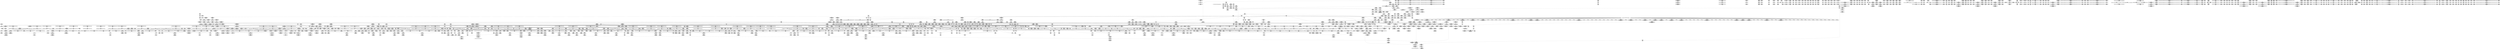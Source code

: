 digraph {
	CE0x3f6c2a0 [shape=record,shape=Mrecord,label="{CE0x3f6c2a0|selinux_msg_queue_alloc_security:if.end|*SummSource*}"]
	CE0x40a6720 [shape=record,shape=Mrecord,label="{CE0x40a6720|rcu_lock_release:tmp3|*SummSink*}"]
	CE0x3fdf6d0 [shape=record,shape=Mrecord,label="{CE0x3fdf6d0|current_sid:if.end}"]
	CE0x4010480 [shape=record,shape=Mrecord,label="{CE0x4010480|GLOBAL:__rcu_read_lock|*Constant*}"]
	CE0x4001450 [shape=record,shape=Mrecord,label="{CE0x4001450|rcu_read_lock:tmp20|include/linux/rcupdate.h,882|*SummSource*}"]
	CE0x3fc1d60 [shape=record,shape=Mrecord,label="{CE0x3fc1d60|i32_(i32,_i32,_i16,_i32,_%struct.common_audit_data*)*_bitcast_(i32_(i32,_i32,_i16,_i32,_%struct.common_audit_data.495*)*_avc_has_perm_to_i32_(i32,_i32,_i16,_i32,_%struct.common_audit_data*)*)|*Constant*|*SummSource*}"]
	CE0x3f9cc20 [shape=record,shape=Mrecord,label="{CE0x3f9cc20|_call_void_lockdep_rcu_suspicious(i8*_getelementptr_inbounds_(_25_x_i8_,_25_x_i8_*_.str3,_i32_0,_i32_0),_i32_218,_i8*_getelementptr_inbounds_(_45_x_i8_,_45_x_i8_*_.str12,_i32_0,_i32_0))_#10,_!dbg_!27727|security/selinux/hooks.c,218|*SummSource*}"]
	CE0x3fcc630 [shape=record,shape=Mrecord,label="{CE0x3fcc630|i64*_getelementptr_inbounds_(_9_x_i64_,_9_x_i64_*___llvm_gcov_ctr300,_i64_0,_i64_8)|*Constant*|*SummSink*}"]
	CE0x3f82410 [shape=record,shape=Mrecord,label="{CE0x3f82410|current_sid:tmp1}"]
	CE0x3feb530 [shape=record,shape=Mrecord,label="{CE0x3feb530|rcu_lock_release:tmp6|*SummSink*}"]
	CE0x3f8ebe0 [shape=record,shape=Mrecord,label="{CE0x3f8ebe0|80:_i32,_112:_i8*,_:_CMRE_40,41_}"]
	CE0x40002e0 [shape=record,shape=Mrecord,label="{CE0x40002e0|i8_1|*Constant*}"]
	CE0x3f7a080 [shape=record,shape=Mrecord,label="{CE0x3f7a080|ipc_alloc_security:entry}"]
	CE0x3f9bb90 [shape=record,shape=Mrecord,label="{CE0x3f9bb90|i1_true|*Constant*|*SummSink*}"]
	CE0x4014f00 [shape=record,shape=Mrecord,label="{CE0x4014f00|cred_sid:tmp|*SummSource*}"]
	CE0x3fd7590 [shape=record,shape=Mrecord,label="{CE0x3fd7590|ipc_free_security:tmp6|security/selinux/hooks.c,5099|*SummSink*}"]
	CE0x402e880 [shape=record,shape=Mrecord,label="{CE0x402e880|i64*_getelementptr_inbounds_(_13_x_i64_,_13_x_i64_*___llvm_gcov_ctr126,_i64_0,_i64_11)|*Constant*}"]
	CE0x3fd7fb0 [shape=record,shape=Mrecord,label="{CE0x3fd7fb0|_call_void_kfree(i8*_%tmp6)_#10,_!dbg_!27718|security/selinux/hooks.c,5099|*SummSink*}"]
	CE0x40b5fe0 [shape=record,shape=Mrecord,label="{CE0x40b5fe0|__rcu_read_unlock:tmp2}"]
	CE0x3fe0070 [shape=record,shape=Mrecord,label="{CE0x3fe0070|current_sid:tmp10|security/selinux/hooks.c,218|*SummSink*}"]
	CE0x3fd6730 [shape=record,shape=Mrecord,label="{CE0x3fd6730|ipc_free_security:tmp5|security/selinux/hooks.c,5097}"]
	CE0x3fe8770 [shape=record,shape=Mrecord,label="{CE0x3fe8770|i64*_getelementptr_inbounds_(_11_x_i64_,_11_x_i64_*___llvm_gcov_ctr125,_i64_0,_i64_10)|*Constant*|*SummSource*}"]
	CE0x40929f0 [shape=record,shape=Mrecord,label="{CE0x40929f0|i64_ptrtoint_(i8*_blockaddress(_rcu_lock_acquire,_%__here)_to_i64)|*Constant*}"]
	CE0x403d5c0 [shape=record,shape=Mrecord,label="{CE0x403d5c0|GLOBAL:rcu_read_lock.__warned|Global_var:rcu_read_lock.__warned|*SummSource*}"]
	CE0x40d3900 [shape=record,shape=Mrecord,label="{CE0x40d3900|__preempt_count_sub:do.end|*SummSource*}"]
	CE0x3f8ceb0 [shape=record,shape=Mrecord,label="{CE0x3f8ceb0|80:_i32,_112:_i8*,_:_CMRE_172,176_|*MultipleSource*|Function::selinux_msg_queue_alloc_security&Arg::msq::|security/selinux/hooks.c,5157}"]
	CE0x400ee40 [shape=record,shape=Mrecord,label="{CE0x400ee40|GLOBAL:task_sid|*Constant*}"]
	CE0x40ab360 [shape=record,shape=Mrecord,label="{CE0x40ab360|__rcu_read_unlock:do.end|*SummSource*}"]
	CE0x408cf00 [shape=record,shape=Mrecord,label="{CE0x408cf00|i64*_getelementptr_inbounds_(_11_x_i64_,_11_x_i64_*___llvm_gcov_ctr132,_i64_0,_i64_9)|*Constant*|*SummSink*}"]
	CE0x40310b0 [shape=record,shape=Mrecord,label="{CE0x40310b0|cred_sid:entry}"]
	CE0x40b2f90 [shape=record,shape=Mrecord,label="{CE0x40b2f90|__rcu_read_lock:tmp2}"]
	CE0x3fda750 [shape=record,shape=Mrecord,label="{CE0x3fda750|ipc_alloc_security:tmp6|security/selinux/hooks.c,5084|*SummSource*}"]
	CE0x3fcbca0 [shape=record,shape=Mrecord,label="{CE0x3fcbca0|selinux_msg_queue_alloc_security:retval.0|*SummSink*}"]
	CE0x403bc90 [shape=record,shape=Mrecord,label="{CE0x403bc90|rcu_read_unlock:tmp2|*SummSource*}"]
	CE0x3fd6cc0 [shape=record,shape=Mrecord,label="{CE0x3fd6cc0|ipc_free_security:security1|security/selinux/hooks.c,5098}"]
	CE0x3fcc3d0 [shape=record,shape=Mrecord,label="{CE0x3fcc3d0|i64*_getelementptr_inbounds_(_9_x_i64_,_9_x_i64_*___llvm_gcov_ctr300,_i64_0,_i64_8)|*Constant*|*SummSource*}"]
	CE0x40b9170 [shape=record,shape=Mrecord,label="{CE0x40b9170|i64*_getelementptr_inbounds_(_4_x_i64_,_4_x_i64_*___llvm_gcov_ctr134,_i64_0,_i64_2)|*Constant*|*SummSource*}"]
	CE0x4044ff0 [shape=record,shape=Mrecord,label="{CE0x4044ff0|task_sid:call|security/selinux/hooks.c,208|*SummSource*}"]
	CE0x4008f50 [shape=record,shape=Mrecord,label="{CE0x4008f50|i64*_getelementptr_inbounds_(_11_x_i64_,_11_x_i64_*___llvm_gcov_ctr132,_i64_0,_i64_1)|*Constant*}"]
	CE0x40aa240 [shape=record,shape=Mrecord,label="{CE0x40aa240|__rcu_read_unlock:do.body}"]
	CE0x3ffb7f0 [shape=record,shape=Mrecord,label="{CE0x3ffb7f0|ipc_free_security:bb|*SummSource*}"]
	CE0x3fc7130 [shape=record,shape=Mrecord,label="{CE0x3fc7130|avc_has_perm:auditdata|Function::avc_has_perm&Arg::auditdata::}"]
	CE0x3fccbd0 [shape=record,shape=Mrecord,label="{CE0x3fccbd0|selinux_msg_queue_alloc_security:tmp16|security/selinux/hooks.c,5169|*SummSink*}"]
	CE0x3f8f280 [shape=record,shape=Mrecord,label="{CE0x3f8f280|get_current:entry}"]
	CE0x3fe3090 [shape=record,shape=Mrecord,label="{CE0x3fe3090|i32_0|*Constant*}"]
	CE0x3f91e80 [shape=record,shape=Mrecord,label="{CE0x3f91e80|selinux_msg_queue_alloc_security:if.then8|*SummSink*}"]
	CE0x4031d70 [shape=record,shape=Mrecord,label="{CE0x4031d70|GLOBAL:rcu_read_unlock|*Constant*}"]
	CE0x4045460 [shape=record,shape=Mrecord,label="{CE0x4045460|__rcu_read_lock:tmp7|include/linux/rcupdate.h,240}"]
	CE0x403df20 [shape=record,shape=Mrecord,label="{CE0x403df20|rcu_read_lock:tmp8|include/linux/rcupdate.h,882|*SummSource*}"]
	CE0x3ff7a90 [shape=record,shape=Mrecord,label="{CE0x3ff7a90|rcu_read_lock:tmp4|include/linux/rcupdate.h,882|*SummSink*}"]
	CE0x408e6a0 [shape=record,shape=Mrecord,label="{CE0x408e6a0|rcu_read_unlock:tmp21|include/linux/rcupdate.h,935|*SummSink*}"]
	CE0x3ff8df0 [shape=record,shape=Mrecord,label="{CE0x3ff8df0|task_sid:if.end}"]
	CE0x40be820 [shape=record,shape=Mrecord,label="{CE0x40be820|_call_void_mcount()_#3}"]
	CE0x403f5e0 [shape=record,shape=Mrecord,label="{CE0x403f5e0|i32_77|*Constant*}"]
	CE0x40a08e0 [shape=record,shape=Mrecord,label="{CE0x40a08e0|__preempt_count_add:do.body|*SummSource*}"]
	CE0x3f74c70 [shape=record,shape=Mrecord,label="{CE0x3f74c70|_call_void_mcount()_#3}"]
	CE0x3f9e200 [shape=record,shape=Mrecord,label="{CE0x3f9e200|current_sid:do.body|*SummSource*}"]
	CE0x4001ee0 [shape=record,shape=Mrecord,label="{CE0x4001ee0|i64*_getelementptr_inbounds_(_11_x_i64_,_11_x_i64_*___llvm_gcov_ctr127,_i64_0,_i64_10)|*Constant*|*SummSource*}"]
	CE0x3f9e340 [shape=record,shape=Mrecord,label="{CE0x3f9e340|current_sid:land.lhs.true}"]
	CE0x4046ca0 [shape=record,shape=Mrecord,label="{CE0x4046ca0|task_sid:do.end|*SummSink*}"]
	CE0x408e130 [shape=record,shape=Mrecord,label="{CE0x408e130|i64*_getelementptr_inbounds_(_11_x_i64_,_11_x_i64_*___llvm_gcov_ctr132,_i64_0,_i64_10)|*Constant*}"]
	CE0x400ca70 [shape=record,shape=Mrecord,label="{CE0x400ca70|rcu_read_lock:tmp7|include/linux/rcupdate.h,882|*SummSink*}"]
	CE0x3f91d30 [shape=record,shape=Mrecord,label="{CE0x3f91d30|_call_void_mcount()_#3}"]
	CE0x3f7b040 [shape=record,shape=Mrecord,label="{CE0x3f7b040|get_current:tmp3}"]
	CE0x3f66aa0 [shape=record,shape=Mrecord,label="{CE0x3f66aa0|current_sid:tobool|security/selinux/hooks.c,218}"]
	CE0x403a750 [shape=record,shape=Mrecord,label="{CE0x403a750|GLOBAL:task_sid.__warned|Global_var:task_sid.__warned|*SummSource*}"]
	CE0x40328b0 [shape=record,shape=Mrecord,label="{CE0x40328b0|kmalloc:bb}"]
	CE0x4004600 [shape=record,shape=Mrecord,label="{CE0x4004600|rcu_read_lock:tobool1|include/linux/rcupdate.h,882}"]
	CE0x3f73e90 [shape=record,shape=Mrecord,label="{CE0x3f73e90|get_current:tmp3|*SummSink*}"]
	CE0x40a0420 [shape=record,shape=Mrecord,label="{CE0x40a0420|__rcu_read_unlock:tmp1|*SummSource*}"]
	CE0x3f972b0 [shape=record,shape=Mrecord,label="{CE0x3f972b0|80:_i32,_112:_i8*,_:_CMRE_19,20_}"]
	CE0x4007600 [shape=record,shape=Mrecord,label="{CE0x4007600|rcu_read_unlock:tmp15|include/linux/rcupdate.h,933|*SummSink*}"]
	CE0x3fc5890 [shape=record,shape=Mrecord,label="{CE0x3fc5890|selinux_msg_queue_alloc_security:tmp15|security/selinux/hooks.c,5168|*SummSource*}"]
	CE0x4029970 [shape=record,shape=Mrecord,label="{CE0x4029970|kzalloc:tmp1|*SummSink*}"]
	CE0x4033710 [shape=record,shape=Mrecord,label="{CE0x4033710|GLOBAL:rcu_lock_acquire|*Constant*|*SummSink*}"]
	CE0x408dac0 [shape=record,shape=Mrecord,label="{CE0x408dac0|rcu_read_unlock:tmp20|include/linux/rcupdate.h,933|*SummSink*}"]
	CE0x4019f20 [shape=record,shape=Mrecord,label="{CE0x4019f20|_ret_i8*_%call,_!dbg_!27715|include/linux/slab.h,578|*SummSink*}"]
	CE0x400cdb0 [shape=record,shape=Mrecord,label="{CE0x400cdb0|kzalloc:entry|*SummSink*}"]
	CE0x4001090 [shape=record,shape=Mrecord,label="{CE0x4001090|rcu_read_lock:tmp19|include/linux/rcupdate.h,882|*SummSource*}"]
	CE0x400a0f0 [shape=record,shape=Mrecord,label="{CE0x400a0f0|rcu_read_unlock:land.lhs.true}"]
	CE0x40bf130 [shape=record,shape=Mrecord,label="{CE0x40bf130|i64*_getelementptr_inbounds_(_4_x_i64_,_4_x_i64_*___llvm_gcov_ctr134,_i64_0,_i64_0)|*Constant*}"]
	CE0x3f855f0 [shape=record,shape=Mrecord,label="{CE0x3f855f0|kzalloc:or|include/linux/slab.h,578|*SummSink*}"]
	CE0x3fdf630 [shape=record,shape=Mrecord,label="{CE0x3fdf630|current_sid:if.then|*SummSink*}"]
	CE0x4082140 [shape=record,shape=Mrecord,label="{CE0x4082140|__preempt_count_add:entry|*SummSource*}"]
	CE0x3feca30 [shape=record,shape=Mrecord,label="{CE0x3feca30|task_sid:call3|security/selinux/hooks.c,208|*SummSource*}"]
	CE0x4036060 [shape=record,shape=Mrecord,label="{CE0x4036060|__rcu_read_lock:entry|*SummSource*}"]
	CE0x408e2a0 [shape=record,shape=Mrecord,label="{CE0x408e2a0|rcu_read_unlock:tmp21|include/linux/rcupdate.h,935|*SummSource*}"]
	CE0x400d1c0 [shape=record,shape=Mrecord,label="{CE0x400d1c0|ipc_free_security:tmp|*SummSink*}"]
	CE0x4018ee0 [shape=record,shape=Mrecord,label="{CE0x4018ee0|ipc_alloc_security:sid3|security/selinux/hooks.c,5089}"]
	CE0x4002db0 [shape=record,shape=Mrecord,label="{CE0x4002db0|rcu_read_unlock:tmp1}"]
	CE0x40b5640 [shape=record,shape=Mrecord,label="{CE0x40b5640|COLLAPSED:_GCMRE___llvm_gcov_ctr130_internal_global_4_x_i64_zeroinitializer:_elem_0:default:}"]
	CE0x40e5f10 [shape=record,shape=Mrecord,label="{CE0x40e5f10|i64*_getelementptr_inbounds_(_4_x_i64_,_4_x_i64_*___llvm_gcov_ctr135,_i64_0,_i64_2)|*Constant*}"]
	CE0x40ca210 [shape=record,shape=Mrecord,label="{CE0x40ca210|__preempt_count_sub:tmp4|./arch/x86/include/asm/preempt.h,77|*SummSink*}"]
	CE0x40071c0 [shape=record,shape=Mrecord,label="{CE0x40071c0|rcu_read_unlock:tmp15|include/linux/rcupdate.h,933}"]
	CE0x3f7e080 [shape=record,shape=Mrecord,label="{CE0x3f7e080|selinux_msg_queue_alloc_security:return}"]
	CE0x40362a0 [shape=record,shape=Mrecord,label="{CE0x40362a0|_call_void_rcu_lock_acquire(%struct.lockdep_map*_rcu_lock_map)_#10,_!dbg_!27711|include/linux/rcupdate.h,881}"]
	CE0x3ff1ce0 [shape=record,shape=Mrecord,label="{CE0x3ff1ce0|rcu_read_unlock:tmp3}"]
	CE0x4084280 [shape=record,shape=Mrecord,label="{CE0x4084280|rcu_read_unlock:tmp12|include/linux/rcupdate.h,933|*SummSource*}"]
	"CONST[source:0(mediator),value:2(dynamic)][purpose:{subject}][SrcIdx:3]"
	CE0x40ca130 [shape=record,shape=Mrecord,label="{CE0x40ca130|__preempt_count_sub:tmp4|./arch/x86/include/asm/preempt.h,77}"]
	CE0x3feb4c0 [shape=record,shape=Mrecord,label="{CE0x3feb4c0|rcu_lock_release:tmp6|*SummSource*}"]
	CE0x4005900 [shape=record,shape=Mrecord,label="{CE0x4005900|rcu_read_lock:tmp10|include/linux/rcupdate.h,882|*SummSink*}"]
	CE0x3f85a40 [shape=record,shape=Mrecord,label="{CE0x3f85a40|_ret_%struct.task_struct*_%tmp4,_!dbg_!27714|./arch/x86/include/asm/current.h,14|*SummSource*}"]
	CE0x3fe1ca0 [shape=record,shape=Mrecord,label="{CE0x3fe1ca0|COLLAPSED:_GCMRE___llvm_gcov_ctr301_internal_global_6_x_i64_zeroinitializer:_elem_0:default:}"]
	CE0x40e2b00 [shape=record,shape=Mrecord,label="{CE0x40e2b00|_call_void_mcount()_#3}"]
	CE0x3f7ccd0 [shape=record,shape=Mrecord,label="{CE0x3f7ccd0|selinux_msg_queue_alloc_security:call|security/selinux/hooks.c,5154}"]
	CE0x40bc140 [shape=record,shape=Mrecord,label="{CE0x40bc140|__preempt_count_sub:tmp2}"]
	CE0x3f9a600 [shape=record,shape=Mrecord,label="{CE0x3f9a600|ipc_alloc_security:tmp2|security/selinux/hooks.c,5083|*SummSource*}"]
	CE0x4098640 [shape=record,shape=Mrecord,label="{CE0x4098640|i64*_getelementptr_inbounds_(_4_x_i64_,_4_x_i64_*___llvm_gcov_ctr130,_i64_0,_i64_1)|*Constant*|*SummSink*}"]
	CE0x3fe4fd0 [shape=record,shape=Mrecord,label="{CE0x3fe4fd0|task_sid:task|Function::task_sid&Arg::task::|*SummSink*}"]
	CE0x402e360 [shape=record,shape=Mrecord,label="{CE0x402e360|task_sid:tmp23|security/selinux/hooks.c,208|*SummSink*}"]
	CE0x4024db0 [shape=record,shape=Mrecord,label="{CE0x4024db0|task_sid:tmp13|security/selinux/hooks.c,208|*SummSource*}"]
	CE0x3fe5c60 [shape=record,shape=Mrecord,label="{CE0x3fe5c60|ipc_alloc_security:tmp11|security/selinux/hooks.c,5090|*SummSource*}"]
	CE0x40bdcf0 [shape=record,shape=Mrecord,label="{CE0x40bdcf0|i64*_getelementptr_inbounds_(_4_x_i64_,_4_x_i64_*___llvm_gcov_ctr134,_i64_0,_i64_3)|*Constant*}"]
	CE0x3fe04a0 [shape=record,shape=Mrecord,label="{CE0x3fe04a0|ipc_alloc_security:tmp|*SummSink*}"]
	CE0x409f5e0 [shape=record,shape=Mrecord,label="{CE0x409f5e0|__rcu_read_unlock:bb}"]
	CE0x3fe4c30 [shape=record,shape=Mrecord,label="{CE0x3fe4c30|task_sid:entry|*SummSink*}"]
	CE0x4035980 [shape=record,shape=Mrecord,label="{CE0x4035980|i64*_getelementptr_inbounds_(_11_x_i64_,_11_x_i64_*___llvm_gcov_ctr127,_i64_0,_i64_0)|*Constant*}"]
	CE0x40b6800 [shape=record,shape=Mrecord,label="{CE0x40b6800|__preempt_count_sub:entry|*SummSink*}"]
	CE0x3ff7960 [shape=record,shape=Mrecord,label="{CE0x3ff7960|ipc_free_security:tmp6|security/selinux/hooks.c,5099}"]
	CE0x3fe7190 [shape=record,shape=Mrecord,label="{CE0x3fe7190|task_sid:tmp22|security/selinux/hooks.c,208}"]
	CE0x3f82d40 [shape=record,shape=Mrecord,label="{CE0x3f82d40|0:_i8,_:_GCMR_current_sid.__warned_internal_global_i8_0,_section_.data.unlikely_,_align_1:_elem_0:default:}"]
	CE0x3f8f570 [shape=record,shape=Mrecord,label="{CE0x3f8f570|ipc_alloc_security:call|security/selinux/hooks.c,5083|*SummSink*}"]
	CE0x40bed30 [shape=record,shape=Mrecord,label="{CE0x40bed30|i64_1|*Constant*}"]
	CE0x4091f60 [shape=record,shape=Mrecord,label="{CE0x4091f60|__rcu_read_lock:bb}"]
	CE0x4084730 [shape=record,shape=Mrecord,label="{CE0x4084730|__rcu_read_lock:tmp}"]
	CE0x3ff0cd0 [shape=record,shape=Mrecord,label="{CE0x3ff0cd0|get_current:bb}"]
	CE0x4006480 [shape=record,shape=Mrecord,label="{CE0x4006480|rcu_read_lock:call3|include/linux/rcupdate.h,882}"]
	CE0x4044c00 [shape=record,shape=Mrecord,label="{CE0x4044c00|rcu_read_lock:tmp|*SummSink*}"]
	CE0x3f89e10 [shape=record,shape=Mrecord,label="{CE0x3f89e10|__rcu_read_lock:tmp6|include/linux/rcupdate.h,240}"]
	CE0x3ff2ab0 [shape=record,shape=Mrecord,label="{CE0x3ff2ab0|task_sid:tmp5|security/selinux/hooks.c,208|*SummSource*}"]
	CE0x3ff13b0 [shape=record,shape=Mrecord,label="{CE0x3ff13b0|current_sid:tmp24|security/selinux/hooks.c,220}"]
	CE0x3f94cc0 [shape=record,shape=Mrecord,label="{CE0x3f94cc0|80:_i32,_112:_i8*,_:_CMRE_216,224_|*MultipleSource*|Function::selinux_msg_queue_alloc_security&Arg::msq::|security/selinux/hooks.c,5157}"]
	CE0x4046900 [shape=record,shape=Mrecord,label="{CE0x4046900|kmalloc:tmp1}"]
	CE0x403a250 [shape=record,shape=Mrecord,label="{CE0x403a250|kmalloc:tmp1|*SummSink*}"]
	CE0x403e260 [shape=record,shape=Mrecord,label="{CE0x403e260|cred_sid:sid|security/selinux/hooks.c,197|*SummSink*}"]
	CE0x3fcab40 [shape=record,shape=Mrecord,label="{CE0x3fcab40|i64*_getelementptr_inbounds_(_9_x_i64_,_9_x_i64_*___llvm_gcov_ctr300,_i64_0,_i64_7)|*Constant*|*SummSink*}"]
	CE0x409a630 [shape=record,shape=Mrecord,label="{CE0x409a630|rcu_lock_acquire:tmp4|include/linux/rcupdate.h,418|*SummSink*}"]
	CE0x4023420 [shape=record,shape=Mrecord,label="{CE0x4023420|_ret_i8*_%call,_!dbg_!27714|include/linux/slab.h,429}"]
	CE0x3f74610 [shape=record,shape=Mrecord,label="{CE0x3f74610|get_current:tmp4|./arch/x86/include/asm/current.h,14|*SummSink*}"]
	CE0x3fc0b60 [shape=record,shape=Mrecord,label="{CE0x3fc0b60|selinux_msg_queue_alloc_security:call6|security/selinux/hooks.c,5166|*SummSource*}"]
	CE0x403b8c0 [shape=record,shape=Mrecord,label="{CE0x403b8c0|rcu_lock_acquire:map|Function::rcu_lock_acquire&Arg::map::|*SummSource*}"]
	CE0x40b1130 [shape=record,shape=Mrecord,label="{CE0x40b1130|__preempt_count_sub:bb|*SummSource*}"]
	CE0x4086c40 [shape=record,shape=Mrecord,label="{CE0x4086c40|GLOBAL:__preempt_count_add|*Constant*|*SummSink*}"]
	CE0x40b3860 [shape=record,shape=Mrecord,label="{CE0x40b3860|_call_void_mcount()_#3}"]
	CE0x4014b50 [shape=record,shape=Mrecord,label="{CE0x4014b50|GLOBAL:rcu_read_lock|*Constant*|*SummSink*}"]
	CE0x3fbfbe0 [shape=record,shape=Mrecord,label="{CE0x3fbfbe0|current_sid:tmp18|security/selinux/hooks.c,218|*SummSink*}"]
	CE0x3fa0400 [shape=record,shape=Mrecord,label="{CE0x3fa0400|selinux_msg_queue_alloc_security:call2|security/selinux/hooks.c,5157}"]
	CE0x3fdac20 [shape=record,shape=Mrecord,label="{CE0x3fdac20|i32_208|*Constant*|*SummSink*}"]
	CE0x3f8e720 [shape=record,shape=Mrecord,label="{CE0x3f8e720|80:_i32,_112:_i8*,_:_CMRE_33,34_}"]
	CE0x408e580 [shape=record,shape=Mrecord,label="{CE0x408e580|i64*_getelementptr_inbounds_(_11_x_i64_,_11_x_i64_*___llvm_gcov_ctr132,_i64_0,_i64_10)|*Constant*|*SummSource*}"]
	CE0x3fdd6b0 [shape=record,shape=Mrecord,label="{CE0x3fdd6b0|current_sid:land.lhs.true|*SummSink*}"]
	CE0x40a0250 [shape=record,shape=Mrecord,label="{CE0x40a0250|i64*_getelementptr_inbounds_(_4_x_i64_,_4_x_i64_*___llvm_gcov_ctr129,_i64_0,_i64_1)|*Constant*|*SummSource*}"]
	CE0x4092730 [shape=record,shape=Mrecord,label="{CE0x4092730|%struct.lockdep_map*_null|*Constant*|*SummSource*}"]
	CE0x3ff3280 [shape=record,shape=Mrecord,label="{CE0x3ff3280|i32_0|*Constant*}"]
	CE0x3f6b1a0 [shape=record,shape=Mrecord,label="{CE0x3f6b1a0|GLOBAL:ipc_alloc_security|*Constant*|*SummSink*}"]
	CE0x3f9b3d0 [shape=record,shape=Mrecord,label="{CE0x3f9b3d0|current_sid:tmp3|*SummSource*}"]
	CE0x40458a0 [shape=record,shape=Mrecord,label="{CE0x40458a0|task_sid:tmp|*SummSink*}"]
	CE0x40138d0 [shape=record,shape=Mrecord,label="{CE0x40138d0|cred_sid:tmp}"]
	CE0x3fea870 [shape=record,shape=Mrecord,label="{CE0x3fea870|i64*_getelementptr_inbounds_(_4_x_i64_,_4_x_i64_*___llvm_gcov_ctr133,_i64_0,_i64_3)|*Constant*}"]
	CE0x4006310 [shape=record,shape=Mrecord,label="{CE0x4006310|rcu_read_lock:tmp12|include/linux/rcupdate.h,882|*SummSink*}"]
	CE0x40ad060 [shape=record,shape=Mrecord,label="{CE0x40ad060|void_(i32*,_i32,_i32*)*_asm_addl_$1,_%gs:$0_,_*m,ri,*m,_dirflag_,_fpsr_,_flags_}"]
	CE0x3f68530 [shape=record,shape=Mrecord,label="{CE0x3f68530|current_sid:entry|*SummSink*}"]
	CE0x3fc36b0 [shape=record,shape=Mrecord,label="{CE0x3fc36b0|i64*_getelementptr_inbounds_(_6_x_i64_,_6_x_i64_*___llvm_gcov_ctr301,_i64_0,_i64_3)|*Constant*|*SummSink*}"]
	CE0x4046e60 [shape=record,shape=Mrecord,label="{CE0x4046e60|task_sid:land.lhs.true|*SummSource*}"]
	CE0x4081e70 [shape=record,shape=Mrecord,label="{CE0x4081e70|i64*_getelementptr_inbounds_(_11_x_i64_,_11_x_i64_*___llvm_gcov_ctr132,_i64_0,_i64_8)|*Constant*|*SummSource*}"]
	CE0x402ef80 [shape=record,shape=Mrecord,label="{CE0x402ef80|task_sid:tmp26|security/selinux/hooks.c,208}"]
	CE0x40ee8a0 [shape=record,shape=Mrecord,label="{CE0x40ee8a0|i64*_getelementptr_inbounds_(_4_x_i64_,_4_x_i64_*___llvm_gcov_ctr135,_i64_0,_i64_2)|*Constant*|*SummSink*}"]
	CE0x4005fe0 [shape=record,shape=Mrecord,label="{CE0x4005fe0|rcu_read_lock:tmp12|include/linux/rcupdate.h,882}"]
	CE0x3fc3060 [shape=record,shape=Mrecord,label="{CE0x3fc3060|selinux_msg_queue_alloc_security:tmp11|security/selinux/hooks.c,5166|*SummSource*}"]
	CE0x3fd83d0 [shape=record,shape=Mrecord,label="{CE0x3fd83d0|current_sid:tmp12|security/selinux/hooks.c,218|*SummSource*}"]
	CE0x408a710 [shape=record,shape=Mrecord,label="{CE0x408a710|rcu_read_unlock:tmp17|include/linux/rcupdate.h,933|*SummSink*}"]
	CE0x40ca1a0 [shape=record,shape=Mrecord,label="{CE0x40ca1a0|__preempt_count_sub:tmp4|./arch/x86/include/asm/preempt.h,77|*SummSource*}"]
	CE0x3f94ae0 [shape=record,shape=Mrecord,label="{CE0x3f94ae0|80:_i32,_112:_i8*,_:_CMRE_208,216_|*MultipleSource*|Function::selinux_msg_queue_alloc_security&Arg::msq::|security/selinux/hooks.c,5157}"]
	CE0x3ff7da0 [shape=record,shape=Mrecord,label="{CE0x3ff7da0|rcu_read_lock:tmp5|include/linux/rcupdate.h,882}"]
	CE0x3f84a30 [shape=record,shape=Mrecord,label="{CE0x3f84a30|selinux_msg_queue_alloc_security:msq|Function::selinux_msg_queue_alloc_security&Arg::msq::}"]
	CE0x3f96fa0 [shape=record,shape=Mrecord,label="{CE0x3f96fa0|_call_void_mcount()_#3|*SummSink*}"]
	CE0x4026660 [shape=record,shape=Mrecord,label="{CE0x4026660|i64_6|*Constant*}"]
	CE0x40452c0 [shape=record,shape=Mrecord,label="{CE0x40452c0|task_sid:tobool|security/selinux/hooks.c,208}"]
	CE0x3fe2a00 [shape=record,shape=Mrecord,label="{CE0x3fe2a00|ipc_free_security:tmp2}"]
	CE0x3fe4f60 [shape=record,shape=Mrecord,label="{CE0x3fe4f60|task_sid:task|Function::task_sid&Arg::task::|*SummSource*}"]
	CE0x40a50e0 [shape=record,shape=Mrecord,label="{CE0x40a50e0|rcu_lock_acquire:tmp5|include/linux/rcupdate.h,418|*SummSink*}"]
	CE0x4033920 [shape=record,shape=Mrecord,label="{CE0x4033920|i32_1|*Constant*}"]
	CE0x400d0e0 [shape=record,shape=Mrecord,label="{CE0x400d0e0|i64_8|*Constant*|*SummSource*}"]
	CE0x3ff82e0 [shape=record,shape=Mrecord,label="{CE0x3ff82e0|task_sid:tmp3|*SummSink*}"]
	CE0x4021670 [shape=record,shape=Mrecord,label="{CE0x4021670|_call_void_asm_sideeffect_,_memory_,_dirflag_,_fpsr_,_flags_()_#3,_!dbg_!27711,_!srcloc_!27714|include/linux/rcupdate.h,244|*SummSource*}"]
	CE0x3677fe0 [shape=record,shape=Mrecord,label="{CE0x3677fe0|80:_i32,_112:_i8*,_:_CMRE_56,57_}"]
	CE0x4017d30 [shape=record,shape=Mrecord,label="{CE0x4017d30|rcu_lock_acquire:indirectgoto|*SummSource*}"]
	CE0x3fc99f0 [shape=record,shape=Mrecord,label="{CE0x3fc99f0|i32_218|*Constant*|*SummSink*}"]
	CE0x3fff780 [shape=record,shape=Mrecord,label="{CE0x3fff780|i64*_getelementptr_inbounds_(_11_x_i64_,_11_x_i64_*___llvm_gcov_ctr127,_i64_0,_i64_9)|*Constant*|*SummSource*}"]
	CE0x3fdee10 [shape=record,shape=Mrecord,label="{CE0x3fdee10|current_sid:tmp10|security/selinux/hooks.c,218}"]
	CE0x4093e50 [shape=record,shape=Mrecord,label="{CE0x4093e50|__rcu_read_lock:tmp|*SummSink*}"]
	CE0x3ff8990 [shape=record,shape=Mrecord,label="{CE0x3ff8990|kmalloc:tmp2|*SummSink*}"]
	CE0x3f75e90 [shape=record,shape=Mrecord,label="{CE0x3f75e90|i32_1|*Constant*|*SummSink*}"]
	CE0x40bcb60 [shape=record,shape=Mrecord,label="{CE0x40bcb60|__preempt_count_add:bb|*SummSink*}"]
	CE0x3fe5680 [shape=record,shape=Mrecord,label="{CE0x3fe5680|ipc_alloc_security:sid3|security/selinux/hooks.c,5089|*SummSource*}"]
	CE0x40a1dd0 [shape=record,shape=Mrecord,label="{CE0x40a1dd0|i64*_getelementptr_inbounds_(_4_x_i64_,_4_x_i64_*___llvm_gcov_ctr130,_i64_0,_i64_3)|*Constant*|*SummSink*}"]
	CE0x3f7ca70 [shape=record,shape=Mrecord,label="{CE0x3f7ca70|GLOBAL:current_sid|*Constant*|*SummSink*}"]
	CE0x3fffff0 [shape=record,shape=Mrecord,label="{CE0x3fffff0|rcu_read_lock:tmp18|include/linux/rcupdate.h,882|*SummSource*}"]
	CE0x40beda0 [shape=record,shape=Mrecord,label="{CE0x40beda0|__preempt_count_add:tmp1}"]
	CE0x3fbf870 [shape=record,shape=Mrecord,label="{CE0x3fbf870|current_sid:tmp18|security/selinux/hooks.c,218}"]
	CE0x40a6500 [shape=record,shape=Mrecord,label="{CE0x40a6500|rcu_lock_release:tmp3}"]
	CE0x40cf630 [shape=record,shape=Mrecord,label="{CE0x40cf630|__preempt_count_sub:tmp3}"]
	CE0x3f8a670 [shape=record,shape=Mrecord,label="{CE0x3f8a670|selinux_msg_queue_alloc_security:call|security/selinux/hooks.c,5154|*SummSink*}"]
	CE0x40a5ed0 [shape=record,shape=Mrecord,label="{CE0x40a5ed0|i64*_getelementptr_inbounds_(_4_x_i64_,_4_x_i64_*___llvm_gcov_ctr134,_i64_0,_i64_3)|*Constant*|*SummSink*}"]
	CE0x3f7fa40 [shape=record,shape=Mrecord,label="{CE0x3f7fa40|selinux_msg_queue_alloc_security:tmp5|security/selinux/hooks.c,5158}"]
	CE0x408cd10 [shape=record,shape=Mrecord,label="{CE0x408cd10|i64*_getelementptr_inbounds_(_11_x_i64_,_11_x_i64_*___llvm_gcov_ctr132,_i64_0,_i64_9)|*Constant*|*SummSource*}"]
	CE0x40d3060 [shape=record,shape=Mrecord,label="{CE0x40d3060|__preempt_count_add:tmp6|./arch/x86/include/asm/preempt.h,73|*SummSink*}"]
	CE0x3ff2980 [shape=record,shape=Mrecord,label="{CE0x3ff2980|i64_0|*Constant*}"]
	CE0x3f73df0 [shape=record,shape=Mrecord,label="{CE0x3f73df0|get_current:tmp3|*SummSource*}"]
	CE0x3f76980 [shape=record,shape=Mrecord,label="{CE0x3f76980|i64_1|*Constant*}"]
	CE0x3f8fa50 [shape=record,shape=Mrecord,label="{CE0x3f8fa50|current_sid:tmp6|security/selinux/hooks.c,218}"]
	CE0x3feda60 [shape=record,shape=Mrecord,label="{CE0x3feda60|_call_void_mcount()_#3|*SummSource*}"]
	CE0x40880d0 [shape=record,shape=Mrecord,label="{CE0x40880d0|rcu_read_unlock:tmp12|include/linux/rcupdate.h,933}"]
	CE0x402ee00 [shape=record,shape=Mrecord,label="{CE0x402ee00|task_sid:tmp24|security/selinux/hooks.c,208|*SummSink*}"]
	CE0x4031c10 [shape=record,shape=Mrecord,label="{CE0x4031c10|_call_void_rcu_read_unlock()_#10,_!dbg_!27748|security/selinux/hooks.c,209|*SummSink*}"]
	CE0x408e890 [shape=record,shape=Mrecord,label="{CE0x408e890|rcu_read_unlock:tmp22|include/linux/rcupdate.h,935}"]
	CE0x3f685a0 [shape=record,shape=Mrecord,label="{CE0x3f685a0|_ret_i32_%tmp24,_!dbg_!27742|security/selinux/hooks.c,220}"]
	CE0x3f9eff0 [shape=record,shape=Mrecord,label="{CE0x3f9eff0|GLOBAL:kmalloc|*Constant*|*SummSource*}"]
	CE0x4083e90 [shape=record,shape=Mrecord,label="{CE0x4083e90|rcu_lock_release:tmp1|*SummSource*}"]
	CE0x4046030 [shape=record,shape=Mrecord,label="{CE0x4046030|task_sid:tmp7|security/selinux/hooks.c,208}"]
	CE0x40d3580 [shape=record,shape=Mrecord,label="{CE0x40d3580|__preempt_count_add:tmp7|./arch/x86/include/asm/preempt.h,73|*SummSink*}"]
	CE0x3f8be10 [shape=record,shape=Mrecord,label="{CE0x3f8be10|80:_i32,_112:_i8*,_:_CMRE_49,50_}"]
	CE0x402e8f0 [shape=record,shape=Mrecord,label="{CE0x402e8f0|task_sid:tmp25|security/selinux/hooks.c,208}"]
	CE0x403f480 [shape=record,shape=Mrecord,label="{CE0x403f480|rcu_read_lock:entry|*SummSink*}"]
	CE0x4045150 [shape=record,shape=Mrecord,label="{CE0x4045150|task_sid:call|security/selinux/hooks.c,208|*SummSink*}"]
	CE0x3f8bbb0 [shape=record,shape=Mrecord,label="{CE0x3f8bbb0|80:_i32,_112:_i8*,_:_CMRE_47,48_}"]
	CE0x3fe1880 [shape=record,shape=Mrecord,label="{CE0x3fe1880|i64*_getelementptr_inbounds_(_2_x_i64_,_2_x_i64_*___llvm_gcov_ctr302,_i64_0,_i64_1)|*Constant*|*SummSource*}"]
	CE0x4085e20 [shape=record,shape=Mrecord,label="{CE0x4085e20|COLLAPSED:_GCMRE___llvm_gcov_ctr134_internal_global_4_x_i64_zeroinitializer:_elem_0:default:}"]
	CE0x3fd6d30 [shape=record,shape=Mrecord,label="{CE0x3fd6d30|ipc_free_security:security1|security/selinux/hooks.c,5098|*SummSource*}"]
	CE0x4018920 [shape=record,shape=Mrecord,label="{CE0x4018920|ipc_alloc_security:sclass2|security/selinux/hooks.c,5088}"]
	CE0x3f72630 [shape=record,shape=Mrecord,label="{CE0x3f72630|80:_i32,_112:_i8*,_:_CMRE_18,19_}"]
	CE0x3f9ad50 [shape=record,shape=Mrecord,label="{CE0x3f9ad50|kzalloc:size|Function::kzalloc&Arg::size::}"]
	CE0x3f7c930 [shape=record,shape=Mrecord,label="{CE0x3f7c930|GLOBAL:current_sid|*Constant*|*SummSource*}"]
	CE0x4024a80 [shape=record,shape=Mrecord,label="{CE0x4024a80|task_sid:call3|security/selinux/hooks.c,208}"]
	CE0x3fc06a0 [shape=record,shape=Mrecord,label="{CE0x3fc06a0|selinux_msg_queue_alloc_security:q_perm4|security/selinux/hooks.c,5164}"]
	CE0x3f74810 [shape=record,shape=Mrecord,label="{CE0x3f74810|_call_void_mcount()_#3|*SummSink*}"]
	CE0x40b32e0 [shape=record,shape=Mrecord,label="{CE0x40b32e0|_call_void_mcount()_#3|*SummSource*}"]
	CE0x40ab2b0 [shape=record,shape=Mrecord,label="{CE0x40ab2b0|__preempt_count_add:do.body|*SummSink*}"]
	CE0x408cca0 [shape=record,shape=Mrecord,label="{CE0x408cca0|i64*_getelementptr_inbounds_(_11_x_i64_,_11_x_i64_*___llvm_gcov_ctr132,_i64_0,_i64_9)|*Constant*}"]
	CE0x4007980 [shape=record,shape=Mrecord,label="{CE0x4007980|rcu_read_lock:tmp14|include/linux/rcupdate.h,882}"]
	CE0x4011200 [shape=record,shape=Mrecord,label="{CE0x4011200|_call_void_mcount()_#3|*SummSink*}"]
	CE0x3fc6d00 [shape=record,shape=Mrecord,label="{CE0x3fc6d00|avc_has_perm:requested|Function::avc_has_perm&Arg::requested::}"]
	CE0x40908f0 [shape=record,shape=Mrecord,label="{CE0x40908f0|_call_void___rcu_read_unlock()_#10,_!dbg_!27734|include/linux/rcupdate.h,937}"]
	CE0x3f89e80 [shape=record,shape=Mrecord,label="{CE0x3f89e80|__rcu_read_lock:tmp6|include/linux/rcupdate.h,240|*SummSource*}"]
	CE0x40ef1b0 [shape=record,shape=Mrecord,label="{CE0x40ef1b0|__preempt_count_sub:tmp7|./arch/x86/include/asm/preempt.h,78}"]
	CE0x4093c40 [shape=record,shape=Mrecord,label="{CE0x4093c40|i64*_getelementptr_inbounds_(_4_x_i64_,_4_x_i64_*___llvm_gcov_ctr128,_i64_0,_i64_0)|*Constant*|*SummSink*}"]
	CE0x3fd79a0 [shape=record,shape=Mrecord,label="{CE0x3fd79a0|ipc_free_security:tmp6|security/selinux/hooks.c,5099|*SummSource*}"]
	CE0x3f9c0f0 [shape=record,shape=Mrecord,label="{CE0x3f9c0f0|get_current:tmp2|*SummSource*}"]
	CE0x3fc2520 [shape=record,shape=Mrecord,label="{CE0x3fc2520|selinux_msg_queue_alloc_security:key|security/selinux/hooks.c,5164}"]
	CE0x40465f0 [shape=record,shape=Mrecord,label="{CE0x40465f0|__rcu_read_lock:tmp3|*SummSource*}"]
	CE0x4019dc0 [shape=record,shape=Mrecord,label="{CE0x4019dc0|_ret_i8*_%call,_!dbg_!27715|include/linux/slab.h,578|*SummSource*}"]
	CE0x409e450 [shape=record,shape=Mrecord,label="{CE0x409e450|__preempt_count_sub:val|Function::__preempt_count_sub&Arg::val::|*SummSink*}"]
	CE0x4019580 [shape=record,shape=Mrecord,label="{CE0x4019580|kzalloc:entry}"]
	CE0x3f9dfb0 [shape=record,shape=Mrecord,label="{CE0x3f9dfb0|i64*_getelementptr_inbounds_(_6_x_i64_,_6_x_i64_*___llvm_gcov_ctr301,_i64_0,_i64_5)|*Constant*|*SummSource*}"]
	CE0x3f9b1f0 [shape=record,shape=Mrecord,label="{CE0x3f9b1f0|current_sid:tmp3}"]
	CE0x4090e00 [shape=record,shape=Mrecord,label="{CE0x4090e00|GLOBAL:__rcu_read_unlock|*Constant*|*SummSink*}"]
	CE0x4015ed0 [shape=record,shape=Mrecord,label="{CE0x4015ed0|kzalloc:tmp3}"]
	CE0x3fc1a70 [shape=record,shape=Mrecord,label="{CE0x3fc1a70|selinux_msg_queue_alloc_security:call6|security/selinux/hooks.c,5166|*SummSink*}"]
	CE0x3f91620 [shape=record,shape=Mrecord,label="{CE0x3f91620|80:_i32,_112:_i8*,_:_CMRE_45,46_}"]
	CE0x3fdea00 [shape=record,shape=Mrecord,label="{CE0x3fdea00|kzalloc:tmp3|*SummSource*}"]
	CE0x4082770 [shape=record,shape=Mrecord,label="{CE0x4082770|i64*_getelementptr_inbounds_(_11_x_i64_,_11_x_i64_*___llvm_gcov_ctr132,_i64_0,_i64_0)|*Constant*|*SummSource*}"]
	CE0x403c030 [shape=record,shape=Mrecord,label="{CE0x403c030|0:_i8,_:_GCMR_task_sid.__warned_internal_global_i8_0,_section_.data.unlikely_,_align_1:_elem_0:default:}"]
	CE0x40a24e0 [shape=record,shape=Mrecord,label="{CE0x40a24e0|rcu_lock_acquire:tmp7|*SummSource*}"]
	CE0x3ff9e90 [shape=record,shape=Mrecord,label="{CE0x3ff9e90|ipc_alloc_security:if.end|*SummSink*}"]
	CE0x40164f0 [shape=record,shape=Mrecord,label="{CE0x40164f0|kmalloc:size|Function::kmalloc&Arg::size::}"]
	CE0x4026730 [shape=record,shape=Mrecord,label="{CE0x4026730|i64_6|*Constant*|*SummSource*}"]
	CE0x3fc02f0 [shape=record,shape=Mrecord,label="{CE0x3fc02f0|selinux_msg_queue_alloc_security:call6|security/selinux/hooks.c,5166}"]
	CE0x40aac90 [shape=record,shape=Mrecord,label="{CE0x40aac90|__preempt_count_add:do.body}"]
	CE0x3ff2440 [shape=record,shape=Mrecord,label="{CE0x3ff2440|COLLAPSED:_GCMRE___llvm_gcov_ctr126_internal_global_13_x_i64_zeroinitializer:_elem_0:default:}"]
	CE0x4086ee0 [shape=record,shape=Mrecord,label="{CE0x4086ee0|rcu_read_unlock:bb|*SummSink*}"]
	CE0x3f75c00 [shape=record,shape=Mrecord,label="{CE0x3f75c00|80:_i32,_112:_i8*,_:_CMRE_67,68_}"]
	CE0x3f7a460 [shape=record,shape=Mrecord,label="{CE0x3f7a460|current_sid:if.then}"]
	CE0x3fa0e80 [shape=record,shape=Mrecord,label="{CE0x3fa0e80|selinux_msg_queue_alloc_security:tobool7|security/selinux/hooks.c,5168|*SummSink*}"]
	CE0x3fe8390 [shape=record,shape=Mrecord,label="{CE0x3fe8390|i64*_getelementptr_inbounds_(_11_x_i64_,_11_x_i64_*___llvm_gcov_ctr125,_i64_0,_i64_10)|*Constant*}"]
	CE0x3fe4040 [shape=record,shape=Mrecord,label="{CE0x3fe4040|i64*_getelementptr_inbounds_(_4_x_i64_,_4_x_i64_*___llvm_gcov_ctr133,_i64_0,_i64_0)|*Constant*}"]
	CE0x3fbf1b0 [shape=record,shape=Mrecord,label="{CE0x3fbf1b0|current_sid:tmp17|security/selinux/hooks.c,218}"]
	CE0x3fe0850 [shape=record,shape=Mrecord,label="{CE0x3fe0850|current_sid:tmp14|security/selinux/hooks.c,218}"]
	CE0x40bbe10 [shape=record,shape=Mrecord,label="{CE0x40bbe10|__preempt_count_add:tmp4|./arch/x86/include/asm/preempt.h,72|*SummSource*}"]
	CE0x4018070 [shape=record,shape=Mrecord,label="{CE0x4018070|rcu_lock_acquire:tmp1|*SummSink*}"]
	CE0x3fbf140 [shape=record,shape=Mrecord,label="{CE0x3fbf140|i64*_getelementptr_inbounds_(_11_x_i64_,_11_x_i64_*___llvm_gcov_ctr125,_i64_0,_i64_9)|*Constant*|*SummSink*}"]
	CE0x400c4a0 [shape=record,shape=Mrecord,label="{CE0x400c4a0|rcu_read_unlock:tmp9|include/linux/rcupdate.h,933}"]
	CE0x40390b0 [shape=record,shape=Mrecord,label="{CE0x40390b0|i64*_getelementptr_inbounds_(_11_x_i64_,_11_x_i64_*___llvm_gcov_ctr127,_i64_0,_i64_1)|*Constant*}"]
	CE0x40091f0 [shape=record,shape=Mrecord,label="{CE0x40091f0|i64*_getelementptr_inbounds_(_11_x_i64_,_11_x_i64_*___llvm_gcov_ctr132,_i64_0,_i64_1)|*Constant*|*SummSource*}"]
	CE0x3ff3a10 [shape=record,shape=Mrecord,label="{CE0x3ff3a10|_call_void_rcu_read_lock()_#10,_!dbg_!27712|security/selinux/hooks.c,207|*SummSink*}"]
	CE0x4013c40 [shape=record,shape=Mrecord,label="{CE0x4013c40|task_sid:land.lhs.true2|*SummSource*}"]
	CE0x3f67f20 [shape=record,shape=Mrecord,label="{CE0x3f67f20|GLOBAL:lockdep_rcu_suspicious|*Constant*}"]
	CE0x40e5dc0 [shape=record,shape=Mrecord,label="{CE0x40e5dc0|_call_void_mcount()_#3|*SummSink*}"]
	CE0x3ff38c0 [shape=record,shape=Mrecord,label="{CE0x3ff38c0|rcu_read_lock:tmp4|include/linux/rcupdate.h,882|*SummSource*}"]
	CE0x40a28c0 [shape=record,shape=Mrecord,label="{CE0x40a28c0|i8*_undef|*Constant*|*SummSource*}"]
	CE0x4033280 [shape=record,shape=Mrecord,label="{CE0x4033280|i64*_getelementptr_inbounds_(_2_x_i64_,_2_x_i64_*___llvm_gcov_ctr109,_i64_0,_i64_0)|*Constant*|*SummSource*}"]
	CE0x40d8200 [shape=record,shape=Mrecord,label="{CE0x40d8200|__preempt_count_sub:do.body|*SummSource*}"]
	CE0x3f81c40 [shape=record,shape=Mrecord,label="{CE0x3f81c40|GLOBAL:current_sid.__warned|Global_var:current_sid.__warned|*SummSink*}"]
	CE0x4034010 [shape=record,shape=Mrecord,label="{CE0x4034010|GLOBAL:__llvm_gcov_ctr127|Global_var:__llvm_gcov_ctr127}"]
	CE0x40b73c0 [shape=record,shape=Mrecord,label="{CE0x40b73c0|i64*_getelementptr_inbounds_(_4_x_i64_,_4_x_i64_*___llvm_gcov_ctr135,_i64_0,_i64_1)|*Constant*|*SummSink*}"]
	CE0x3f874e0 [shape=record,shape=Mrecord,label="{CE0x3f874e0|current_sid:tmp16|security/selinux/hooks.c,218}"]
	CE0x3f954f0 [shape=record,shape=Mrecord,label="{CE0x3f954f0|80:_i32,_112:_i8*,_:_CMRE_100,102_|*MultipleSource*|Function::selinux_msg_queue_alloc_security&Arg::msq::|security/selinux/hooks.c,5157}"]
	CE0x40b8700 [shape=record,shape=Mrecord,label="{CE0x40b8700|__preempt_count_add:tmp3}"]
	CE0x3f8d010 [shape=record,shape=Mrecord,label="{CE0x3f8d010|selinux_msg_queue_alloc_security:if.then}"]
	CE0x3feee00 [shape=record,shape=Mrecord,label="{CE0x3feee00|i32_22|*Constant*|*SummSource*}"]
	CE0x401b2c0 [shape=record,shape=Mrecord,label="{CE0x401b2c0|cred_sid:bb|*SummSource*}"]
	CE0x3f9f180 [shape=record,shape=Mrecord,label="{CE0x3f9f180|ipc_alloc_security:tmp2|security/selinux/hooks.c,5083|*SummSink*}"]
	CE0x408c2e0 [shape=record,shape=Mrecord,label="{CE0x408c2e0|i32_934|*Constant*|*SummSink*}"]
	CE0x3ffddc0 [shape=record,shape=Mrecord,label="{CE0x3ffddc0|i8*_getelementptr_inbounds_(_25_x_i8_,_25_x_i8_*_.str45,_i32_0,_i32_0)|*Constant*}"]
	CE0x3ff9740 [shape=record,shape=Mrecord,label="{CE0x3ff9740|ipc_alloc_security:tmp13|security/selinux/hooks.c,5093}"]
	CE0x3f784d0 [shape=record,shape=Mrecord,label="{CE0x3f784d0|selinux_msg_queue_alloc_security:if.then8}"]
	CE0x403d740 [shape=record,shape=Mrecord,label="{CE0x403d740|GLOBAL:rcu_read_lock.__warned|Global_var:rcu_read_lock.__warned|*SummSink*}"]
	CE0x3fef3f0 [shape=record,shape=Mrecord,label="{CE0x3fef3f0|current_sid:security|security/selinux/hooks.c,218}"]
	CE0x4082640 [shape=record,shape=Mrecord,label="{CE0x4082640|i64*_getelementptr_inbounds_(_11_x_i64_,_11_x_i64_*___llvm_gcov_ctr132,_i64_0,_i64_0)|*Constant*}"]
	CE0x4023930 [shape=record,shape=Mrecord,label="{CE0x4023930|i32_77|*Constant*|*SummSink*}"]
	CE0x3f73f50 [shape=record,shape=Mrecord,label="{CE0x3f73f50|_call_void_mcount()_#3}"]
	CE0x4031180 [shape=record,shape=Mrecord,label="{CE0x4031180|cred_sid:entry|*SummSource*}"]
	CE0x3ff7e60 [shape=record,shape=Mrecord,label="{CE0x3ff7e60|cred_sid:tmp4|*LoadInst*|security/selinux/hooks.c,196|*SummSink*}"]
	CE0x4010370 [shape=record,shape=Mrecord,label="{CE0x4010370|_call_void_mcount()_#3|*SummSink*}"]
	CE0x3f9adc0 [shape=record,shape=Mrecord,label="{CE0x3f9adc0|kzalloc:size|Function::kzalloc&Arg::size::|*SummSource*}"]
	CE0x40b55d0 [shape=record,shape=Mrecord,label="{CE0x40b55d0|rcu_lock_acquire:tmp}"]
	CE0x3fd90b0 [shape=record,shape=Mrecord,label="{CE0x3fd90b0|ipc_alloc_security:tobool|security/selinux/hooks.c,5084}"]
	CE0x4009a70 [shape=record,shape=Mrecord,label="{CE0x4009a70|GLOBAL:rcu_read_unlock.__warned|Global_var:rcu_read_unlock.__warned|*SummSink*}"]
	CE0x4086cb0 [shape=record,shape=Mrecord,label="{CE0x4086cb0|GLOBAL:__preempt_count_add|*Constant*|*SummSource*}"]
	CE0x40032b0 [shape=record,shape=Mrecord,label="{CE0x40032b0|i64*_getelementptr_inbounds_(_4_x_i64_,_4_x_i64_*___llvm_gcov_ctr128,_i64_0,_i64_2)|*Constant*|*SummSink*}"]
	CE0x3ff04e0 [shape=record,shape=Mrecord,label="{CE0x3ff04e0|current_sid:sid|security/selinux/hooks.c,220}"]
	CE0x3fe6e00 [shape=record,shape=Mrecord,label="{CE0x3fe6e00|task_sid:tmp20|security/selinux/hooks.c,208|*SummSource*}"]
	CE0x4709520 [shape=record,shape=Mrecord,label="{CE0x4709520|80:_i32,_112:_i8*,_:_CMRE_29,30_}"]
	CE0x47093f0 [shape=record,shape=Mrecord,label="{CE0x47093f0|80:_i32,_112:_i8*,_:_CMRE_28,29_}"]
	CE0x3fed600 [shape=record,shape=Mrecord,label="{CE0x3fed600|task_sid:call|security/selinux/hooks.c,208}"]
	CE0x40bbaa0 [shape=record,shape=Mrecord,label="{CE0x40bbaa0|__preempt_count_add:tmp3|*SummSource*}"]
	CE0x40ad590 [shape=record,shape=Mrecord,label="{CE0x40ad590|i64*_getelementptr_inbounds_(_4_x_i64_,_4_x_i64_*___llvm_gcov_ctr135,_i64_0,_i64_3)|*Constant*|*SummSource*}"]
	CE0x400d5d0 [shape=record,shape=Mrecord,label="{CE0x400d5d0|cred_sid:tmp1}"]
	CE0x4023c80 [shape=record,shape=Mrecord,label="{CE0x4023c80|i32_77|*Constant*|*SummSource*}"]
	CE0x4013830 [shape=record,shape=Mrecord,label="{CE0x4013830|i64*_getelementptr_inbounds_(_2_x_i64_,_2_x_i64_*___llvm_gcov_ctr131,_i64_0,_i64_0)|*Constant*|*SummSink*}"]
	CE0x3fc71a0 [shape=record,shape=Mrecord,label="{CE0x3fc71a0|avc_has_perm:auditdata|Function::avc_has_perm&Arg::auditdata::|*SummSource*}"]
	"CONST[source:1(input),value:2(dynamic)][purpose:{object}][SrcIdx:1]"
	CE0x3fa0770 [shape=record,shape=Mrecord,label="{CE0x3fa0770|selinux_msg_queue_alloc_security:q_perm|security/selinux/hooks.c,5157|*SummSource*}"]
	CE0x40ad760 [shape=record,shape=Mrecord,label="{CE0x40ad760|i64*_getelementptr_inbounds_(_4_x_i64_,_4_x_i64_*___llvm_gcov_ctr135,_i64_0,_i64_3)|*Constant*|*SummSink*}"]
	CE0x3ff4850 [shape=record,shape=Mrecord,label="{CE0x3ff4850|rcu_lock_acquire:entry|*SummSink*}"]
	CE0x4083db0 [shape=record,shape=Mrecord,label="{CE0x4083db0|i64_1|*Constant*}"]
	CE0x3fedba0 [shape=record,shape=Mrecord,label="{CE0x3fedba0|task_sid:if.then|*SummSource*}"]
	CE0x403a7e0 [shape=record,shape=Mrecord,label="{CE0x403a7e0|GLOBAL:task_sid.__warned|Global_var:task_sid.__warned|*SummSink*}"]
	CE0x3fd5a20 [shape=record,shape=Mrecord,label="{CE0x3fd5a20|i64*_getelementptr_inbounds_(_11_x_i64_,_11_x_i64_*___llvm_gcov_ctr127,_i64_0,_i64_1)|*Constant*|*SummSink*}"]
	CE0x3fddef0 [shape=record,shape=Mrecord,label="{CE0x3fddef0|i64_5|*Constant*}"]
	CE0x3fed800 [shape=record,shape=Mrecord,label="{CE0x3fed800|_call_void_mcount()_#3}"]
	CE0x40b8850 [shape=record,shape=Mrecord,label="{CE0x40b8850|i64*_getelementptr_inbounds_(_4_x_i64_,_4_x_i64_*___llvm_gcov_ctr134,_i64_0,_i64_1)|*Constant*}"]
	CE0x40360d0 [shape=record,shape=Mrecord,label="{CE0x40360d0|__rcu_read_lock:entry|*SummSink*}"]
	CE0x3f7a6f0 [shape=record,shape=Mrecord,label="{CE0x3f7a6f0|80:_i32,_112:_i8*,_:_CMRE_16,17_}"]
	CE0x4008150 [shape=record,shape=Mrecord,label="{CE0x4008150|rcu_read_lock:tmp15|include/linux/rcupdate.h,882}"]
	CE0x3f8b4c0 [shape=record,shape=Mrecord,label="{CE0x3f8b4c0|80:_i32,_112:_i8*,_:_CMRE_152,160_|*MultipleSource*|Function::selinux_msg_queue_alloc_security&Arg::msq::|security/selinux/hooks.c,5157}"]
	CE0x3fbfa60 [shape=record,shape=Mrecord,label="{CE0x3fbfa60|current_sid:tmp18|security/selinux/hooks.c,218|*SummSource*}"]
	CE0x4081d00 [shape=record,shape=Mrecord,label="{CE0x4081d00|i64*_getelementptr_inbounds_(_11_x_i64_,_11_x_i64_*___llvm_gcov_ctr132,_i64_0,_i64_8)|*Constant*}"]
	CE0x40889b0 [shape=record,shape=Mrecord,label="{CE0x40889b0|rcu_read_unlock:tmp10|include/linux/rcupdate.h,933|*SummSink*}"]
	CE0x3f84b10 [shape=record,shape=Mrecord,label="{CE0x3f84b10|selinux_msg_queue_alloc_security:msq|Function::selinux_msg_queue_alloc_security&Arg::msq::|*SummSource*}"]
	CE0x4091e80 [shape=record,shape=Mrecord,label="{CE0x4091e80|__rcu_read_lock:do.end|*SummSink*}"]
	CE0x3f722f0 [shape=record,shape=Mrecord,label="{CE0x3f722f0|i64*_getelementptr_inbounds_(_2_x_i64_,_2_x_i64_*___llvm_gcov_ctr98,_i64_0,_i64_0)|*Constant*|*SummSink*}"]
	CE0x3f9f780 [shape=record,shape=Mrecord,label="{CE0x3f9f780|i64*_getelementptr_inbounds_(_9_x_i64_,_9_x_i64_*___llvm_gcov_ctr300,_i64_0,_i64_3)|*Constant*|*SummSink*}"]
	CE0x3f85960 [shape=record,shape=Mrecord,label="{CE0x3f85960|get_current:entry|*SummSource*}"]
	CE0x3fd7b80 [shape=record,shape=Mrecord,label="{CE0x3fd7b80|current_sid:tmp2|*SummSource*}"]
	CE0x4034ea0 [shape=record,shape=Mrecord,label="{CE0x4034ea0|_ret_void,_!dbg_!27719|./arch/x86/include/asm/preempt.h,73|*SummSink*}"]
	CE0x40a54c0 [shape=record,shape=Mrecord,label="{CE0x40a54c0|_call_void_lock_acquire(%struct.lockdep_map*_%map,_i32_0,_i32_0,_i32_2,_i32_0,_%struct.lockdep_map*_null,_i64_ptrtoint_(i8*_blockaddress(_rcu_lock_acquire,_%__here)_to_i64))_#10,_!dbg_!27716|include/linux/rcupdate.h,418|*SummSource*}"]
	CE0x4004c10 [shape=record,shape=Mrecord,label="{CE0x4004c10|i64_4|*Constant*}"]
	CE0x40b7580 [shape=record,shape=Mrecord,label="{CE0x40b7580|i64*_getelementptr_inbounds_(_4_x_i64_,_4_x_i64_*___llvm_gcov_ctr129,_i64_0,_i64_0)|*Constant*|*SummSink*}"]
	CE0x3f7a4d0 [shape=record,shape=Mrecord,label="{CE0x3f7a4d0|current_sid:if.then|*SummSource*}"]
	CE0x4087000 [shape=record,shape=Mrecord,label="{CE0x4087000|rcu_read_unlock:if.end}"]
	CE0x3f73190 [shape=record,shape=Mrecord,label="{CE0x3f73190|_ret_i32_%retval.0,_!dbg_!27731|security/selinux/hooks.c,5093}"]
	CE0x3f7c470 [shape=record,shape=Mrecord,label="{CE0x3f7c470|80:_i32,_112:_i8*,_:_CMRE_184,192_|*MultipleSource*|Function::selinux_msg_queue_alloc_security&Arg::msq::|security/selinux/hooks.c,5157}"]
	CE0x3fd7420 [shape=record,shape=Mrecord,label="{CE0x3fd7420|i8*_null|*Constant*|*SummSink*}"]
	CE0x400dd80 [shape=record,shape=Mrecord,label="{CE0x400dd80|kmalloc:tmp|*SummSink*}"]
	CE0x4006e80 [shape=record,shape=Mrecord,label="{CE0x4006e80|i64_7|*Constant*}"]
	CE0x40a2080 [shape=record,shape=Mrecord,label="{CE0x40a2080|rcu_lock_acquire:tmp6|*SummSink*}"]
	CE0x3fefb10 [shape=record,shape=Mrecord,label="{CE0x3fefb10|current_sid:tmp23|security/selinux/hooks.c,218}"]
	CE0x40bf0a0 [shape=record,shape=Mrecord,label="{CE0x40bf0a0|__rcu_read_unlock:do.body|*SummSink*}"]
	CE0x40b3b20 [shape=record,shape=Mrecord,label="{CE0x40b3b20|_call_void_mcount()_#3|*SummSource*}"]
	CE0x40235a0 [shape=record,shape=Mrecord,label="{CE0x40235a0|_ret_i8*_%call,_!dbg_!27714|include/linux/slab.h,429|*SummSource*}"]
	CE0x4036be0 [shape=record,shape=Mrecord,label="{CE0x4036be0|rcu_read_lock:if.then|*SummSource*}"]
	CE0x408a6a0 [shape=record,shape=Mrecord,label="{CE0x408a6a0|rcu_read_unlock:tmp17|include/linux/rcupdate.h,933|*SummSource*}"]
	CE0x40216e0 [shape=record,shape=Mrecord,label="{CE0x40216e0|_call_void_asm_sideeffect_,_memory_,_dirflag_,_fpsr_,_flags_()_#3,_!dbg_!27711,_!srcloc_!27714|include/linux/rcupdate.h,244|*SummSink*}"]
	CE0x3f811b0 [shape=record,shape=Mrecord,label="{CE0x3f811b0|selinux_msg_queue_alloc_security:tmp2|security/selinux/hooks.c,5158|*SummSink*}"]
	CE0x3f82480 [shape=record,shape=Mrecord,label="{CE0x3f82480|current_sid:tmp1|*SummSource*}"]
	CE0x4002390 [shape=record,shape=Mrecord,label="{CE0x4002390|rcu_read_lock:tmp22|include/linux/rcupdate.h,884|*SummSource*}"]
	CE0x3fc59f0 [shape=record,shape=Mrecord,label="{CE0x3fc59f0|selinux_msg_queue_alloc_security:tmp15|security/selinux/hooks.c,5168|*SummSink*}"]
	CE0x4090a90 [shape=record,shape=Mrecord,label="{CE0x4090a90|_call_void___rcu_read_unlock()_#10,_!dbg_!27734|include/linux/rcupdate.h,937|*SummSink*}"]
	CE0x3fc8050 [shape=record,shape=Mrecord,label="{CE0x3fc8050|selinux_msg_queue_alloc_security:sid5|security/selinux/hooks.c,5166|*SummSource*}"]
	CE0x40be710 [shape=record,shape=Mrecord,label="{CE0x40be710|__rcu_read_unlock:tmp3|*SummSink*}"]
	CE0x4011190 [shape=record,shape=Mrecord,label="{CE0x4011190|_call_void_mcount()_#3}"]
	CE0x3fe9a80 [shape=record,shape=Mrecord,label="{CE0x3fe9a80|_ret_%struct.task_struct*_%tmp4,_!dbg_!27714|./arch/x86/include/asm/current.h,14}"]
	CE0x3ffc000 [shape=record,shape=Mrecord,label="{CE0x3ffc000|ipc_free_security:security|security/selinux/hooks.c,5097|*SummSink*}"]
	CE0x3ff3950 [shape=record,shape=Mrecord,label="{CE0x3ff3950|_call_void_rcu_read_lock()_#10,_!dbg_!27712|security/selinux/hooks.c,207|*SummSource*}"]
	CE0x3f8dd40 [shape=record,shape=Mrecord,label="{CE0x3f8dd40|80:_i32,_112:_i8*,_:_CMRE_30,31_}"]
	CE0x3f93ec0 [shape=record,shape=Mrecord,label="{CE0x3f93ec0|selinux_msg_queue_alloc_security:call1|security/selinux/hooks.c,5157|*SummSource*}"]
	CE0x3f8a200 [shape=record,shape=Mrecord,label="{CE0x3f8a200|rcu_read_unlock:do.body|*SummSink*}"]
	CE0x3f73ff0 [shape=record,shape=Mrecord,label="{CE0x3f73ff0|i64*_getelementptr_inbounds_(_11_x_i64_,_11_x_i64_*___llvm_gcov_ctr125,_i64_0,_i64_6)|*Constant*}"]
	CE0x3fe9b70 [shape=record,shape=Mrecord,label="{CE0x3fe9b70|_call_void_lock_release(%struct.lockdep_map*_%map,_i32_1,_i64_ptrtoint_(i8*_blockaddress(_rcu_lock_release,_%__here)_to_i64))_#10,_!dbg_!27716|include/linux/rcupdate.h,423}"]
	CE0x3fbf5e0 [shape=record,shape=Mrecord,label="{CE0x3fbf5e0|current_sid:tmp17|security/selinux/hooks.c,218|*SummSink*}"]
	CE0x4036940 [shape=record,shape=Mrecord,label="{CE0x4036940|rcu_read_lock:land.lhs.true2|*SummSink*}"]
	CE0x3fdd8b0 [shape=record,shape=Mrecord,label="{CE0x3fdd8b0|i64*_getelementptr_inbounds_(_11_x_i64_,_11_x_i64_*___llvm_gcov_ctr125,_i64_0,_i64_0)|*Constant*|*SummSource*}"]
	CE0x3ff91b0 [shape=record,shape=Mrecord,label="{CE0x3ff91b0|ipc_alloc_security:tmp12|security/selinux/hooks.c,5093|*SummSource*}"]
	CE0x3f84030 [shape=record,shape=Mrecord,label="{CE0x3f84030|i64*_getelementptr_inbounds_(_9_x_i64_,_9_x_i64_*___llvm_gcov_ctr300,_i64_0,_i64_3)|*Constant*|*SummSource*}"]
	CE0x3fdc840 [shape=record,shape=Mrecord,label="{CE0x3fdc840|ipc_alloc_security:if.end|*SummSource*}"]
	CE0x40a0f60 [shape=record,shape=Mrecord,label="{CE0x40a0f60|__preempt_count_add:tmp4|./arch/x86/include/asm/preempt.h,72}"]
	CE0x3f72bb0 [shape=record,shape=Mrecord,label="{CE0x3f72bb0|ipc_alloc_security:entry|*SummSource*}"]
	CE0x401b250 [shape=record,shape=Mrecord,label="{CE0x401b250|cred_sid:bb}"]
	CE0x4005400 [shape=record,shape=Mrecord,label="{CE0x4005400|rcu_read_lock:tmp9|include/linux/rcupdate.h,882|*SummSink*}"]
	CE0x402fd30 [shape=record,shape=Mrecord,label="{CE0x402fd30|i64*_getelementptr_inbounds_(_13_x_i64_,_13_x_i64_*___llvm_gcov_ctr126,_i64_0,_i64_12)|*Constant*|*SummSource*}"]
	CE0x40142e0 [shape=record,shape=Mrecord,label="{CE0x40142e0|_ret_void,_!dbg_!27735|include/linux/rcupdate.h,884|*SummSource*}"]
	CE0x40292d0 [shape=record,shape=Mrecord,label="{CE0x40292d0|cred_sid:tmp3}"]
	CE0x40beae0 [shape=record,shape=Mrecord,label="{CE0x40beae0|__preempt_count_sub:sub|./arch/x86/include/asm/preempt.h,77}"]
	CE0x3ff2500 [shape=record,shape=Mrecord,label="{CE0x3ff2500|rcu_read_lock:tmp2}"]
	CE0x3fdb5b0 [shape=record,shape=Mrecord,label="{CE0x3fdb5b0|%struct.task_struct*_(%struct.task_struct**)*_asm_movq_%gs:$_1:P_,$0_,_r,im,_dirflag_,_fpsr_,_flags_|*SummSink*}"]
	CE0x3fcd670 [shape=record,shape=Mrecord,label="{CE0x3fcd670|selinux_msg_queue_alloc_security:q_perm9|security/selinux/hooks.c,5169}"]
	CE0x40a4f70 [shape=record,shape=Mrecord,label="{CE0x40a4f70|rcu_lock_acquire:tmp5|include/linux/rcupdate.h,418|*SummSource*}"]
	CE0x400e400 [shape=record,shape=Mrecord,label="{CE0x400e400|i64*_getelementptr_inbounds_(_6_x_i64_,_6_x_i64_*___llvm_gcov_ctr301,_i64_0,_i64_4)|*Constant*|*SummSink*}"]
	CE0x3ff96d0 [shape=record,shape=Mrecord,label="{CE0x3ff96d0|ipc_free_security:bb}"]
	CE0x3fa0ca0 [shape=record,shape=Mrecord,label="{CE0x3fa0ca0|_ret_i32_%retval.0,_!dbg_!27728|security/selinux/avc.c,775|*SummSink*}"]
	CE0x40d5680 [shape=record,shape=Mrecord,label="{CE0x40d5680|i64*_getelementptr_inbounds_(_4_x_i64_,_4_x_i64_*___llvm_gcov_ctr135,_i64_0,_i64_1)|*Constant*|*SummSource*}"]
	CE0x4005330 [shape=record,shape=Mrecord,label="{CE0x4005330|rcu_read_lock:tmp9|include/linux/rcupdate.h,882|*SummSource*}"]
	CE0x4042590 [shape=record,shape=Mrecord,label="{CE0x4042590|i8*_getelementptr_inbounds_(_25_x_i8_,_25_x_i8_*_.str3,_i32_0,_i32_0)|*Constant*}"]
	CE0x3fd3a10 [shape=record,shape=Mrecord,label="{CE0x3fd3a10|_call_void___preempt_count_sub(i32_1)_#10,_!dbg_!27715|include/linux/rcupdate.h,244}"]
	CE0x3f71d30 [shape=record,shape=Mrecord,label="{CE0x3f71d30|80:_i32,_112:_i8*,_:_CMRE_24,25_}"]
	CE0x400eca0 [shape=record,shape=Mrecord,label="{CE0x400eca0|ipc_alloc_security:tmp9|security/selinux/hooks.c,5087|*SummSink*}"]
	CE0x40862f0 [shape=record,shape=Mrecord,label="{CE0x40862f0|__rcu_read_lock:tmp2|*SummSource*}"]
	CE0x3fec510 [shape=record,shape=Mrecord,label="{CE0x3fec510|cred_sid:tmp4|*LoadInst*|security/selinux/hooks.c,196}"]
	CE0x3f9d050 [shape=record,shape=Mrecord,label="{CE0x3f9d050|ipc_alloc_security:security|security/selinux/hooks.c,5090}"]
	CE0x40afc00 [shape=record,shape=Mrecord,label="{CE0x40afc00|__preempt_count_add:tmp7|./arch/x86/include/asm/preempt.h,73}"]
	CE0x400efe0 [shape=record,shape=Mrecord,label="{CE0x400efe0|ipc_alloc_security:tmp10|security/selinux/hooks.c,5087|*SummSource*}"]
	CE0x4013ad0 [shape=record,shape=Mrecord,label="{CE0x4013ad0|task_sid:land.lhs.true2}"]
	CE0x4041eb0 [shape=record,shape=Mrecord,label="{CE0x4041eb0|_call_void_lockdep_rcu_suspicious(i8*_getelementptr_inbounds_(_25_x_i8_,_25_x_i8_*_.str3,_i32_0,_i32_0),_i32_208,_i8*_getelementptr_inbounds_(_41_x_i8_,_41_x_i8_*_.str44,_i32_0,_i32_0))_#10,_!dbg_!27732|security/selinux/hooks.c,208|*SummSource*}"]
	CE0x4023d60 [shape=record,shape=Mrecord,label="{CE0x4023d60|i64*_getelementptr_inbounds_(_2_x_i64_,_2_x_i64_*___llvm_gcov_ctr131,_i64_0,_i64_1)|*Constant*}"]
	CE0x3f93770 [shape=record,shape=Mrecord,label="{CE0x3f93770|_call_void_mcount()_#3|*SummSource*}"]
	CE0x3fee340 [shape=record,shape=Mrecord,label="{CE0x3fee340|COLLAPSED:_GCMRE_current_task_external_global_%struct.task_struct*:_elem_0::|security/selinux/hooks.c,218}"]
	CE0x3fdc3b0 [shape=record,shape=Mrecord,label="{CE0x3fdc3b0|task_sid:tmp2|*SummSource*}"]
	CE0x4041a50 [shape=record,shape=Mrecord,label="{CE0x4041a50|task_sid:tmp19|security/selinux/hooks.c,208|*SummSink*}"]
	CE0x4004260 [shape=record,shape=Mrecord,label="{CE0x4004260|_call_void_asm_sideeffect_,_memory_,_dirflag_,_fpsr_,_flags_()_#3,_!dbg_!27714,_!srcloc_!27715|include/linux/rcupdate.h,239|*SummSink*}"]
	CE0x4017f90 [shape=record,shape=Mrecord,label="{CE0x4017f90|rcu_lock_acquire:tmp1}"]
	CE0x3f66fb0 [shape=record,shape=Mrecord,label="{CE0x3f66fb0|current_sid:tmp5|security/selinux/hooks.c,218}"]
	CE0x3fe8ff0 [shape=record,shape=Mrecord,label="{CE0x3fe8ff0|current_sid:call4|security/selinux/hooks.c,218}"]
	CE0x36780d0 [shape=record,shape=Mrecord,label="{CE0x36780d0|80:_i32,_112:_i8*,_:_CMRE_9,10_}"]
	CE0x4090fb0 [shape=record,shape=Mrecord,label="{CE0x4090fb0|GLOBAL:__rcu_read_unlock|*Constant*|*SummSource*}"]
	CE0x3fd40b0 [shape=record,shape=Mrecord,label="{CE0x3fd40b0|rcu_read_unlock:tmp4|include/linux/rcupdate.h,933|*SummSink*}"]
	CE0x3f7fed0 [shape=record,shape=Mrecord,label="{CE0x3f7fed0|80:_i32,_112:_i8*,_:_CMRE_14,15_}"]
	CE0x4038fa0 [shape=record,shape=Mrecord,label="{CE0x4038fa0|rcu_read_lock:tmp1|*SummSource*}"]
	CE0x3f973a0 [shape=record,shape=Mrecord,label="{CE0x3f973a0|80:_i32,_112:_i8*,_:_CMRE_20,21_}"]
	CE0x4010e60 [shape=record,shape=Mrecord,label="{CE0x4010e60|task_sid:tmp6|security/selinux/hooks.c,208|*SummSource*}"]
	CE0x40a1060 [shape=record,shape=Mrecord,label="{CE0x40a1060|i64*_getelementptr_inbounds_(_4_x_i64_,_4_x_i64_*___llvm_gcov_ctr129,_i64_0,_i64_2)|*Constant*}"]
	CE0x3fa5be0 [shape=record,shape=Mrecord,label="{CE0x3fa5be0|selinux_msg_queue_alloc_security:q_perm4|security/selinux/hooks.c,5164|*SummSink*}"]
	CE0x3f7f760 [shape=record,shape=Mrecord,label="{CE0x3f7f760|GLOBAL:__llvm_gcov_ctr300|Global_var:__llvm_gcov_ctr300}"]
	CE0x3feabb0 [shape=record,shape=Mrecord,label="{CE0x3feabb0|i64_ptrtoint_(i8*_blockaddress(_rcu_lock_release,_%__here)_to_i64)|*Constant*|*SummSink*}"]
	CE0x3f9acb0 [shape=record,shape=Mrecord,label="{CE0x3f9acb0|i32_208|*Constant*}"]
	CE0x3f74ef0 [shape=record,shape=Mrecord,label="{CE0x3f74ef0|_call_void_mcount()_#3|*SummSink*}"]
	CE0x40bbb70 [shape=record,shape=Mrecord,label="{CE0x40bbb70|__preempt_count_add:tmp3|*SummSink*}"]
	CE0x40d2ff0 [shape=record,shape=Mrecord,label="{CE0x40d2ff0|__preempt_count_add:tmp6|./arch/x86/include/asm/preempt.h,73|*SummSource*}"]
	CE0x4035860 [shape=record,shape=Mrecord,label="{CE0x4035860|rcu_read_lock:if.then|*SummSink*}"]
	CE0x3f79a20 [shape=record,shape=Mrecord,label="{CE0x3f79a20|ipc_alloc_security:task|Function::ipc_alloc_security&Arg::task::|*SummSink*}"]
	CE0x400d640 [shape=record,shape=Mrecord,label="{CE0x400d640|cred_sid:tmp1|*SummSource*}"]
	CE0x4091a10 [shape=record,shape=Mrecord,label="{CE0x4091a10|GLOBAL:rcu_lock_release|*Constant*}"]
	CE0x3f98ba0 [shape=record,shape=Mrecord,label="{CE0x3f98ba0|selinux_msg_queue_alloc_security:tmp21|security/selinux/hooks.c,5173}"]
	CE0x4016af0 [shape=record,shape=Mrecord,label="{CE0x4016af0|_call_void_asm_sideeffect_,_memory_,_dirflag_,_fpsr_,_flags_()_#3,_!dbg_!27714,_!srcloc_!27715|include/linux/rcupdate.h,239}"]
	CE0x3f72dd0 [shape=record,shape=Mrecord,label="{CE0x3f72dd0|ipc_alloc_security:task|Function::ipc_alloc_security&Arg::task::|*SummSource*}"]
	CE0x4024e20 [shape=record,shape=Mrecord,label="{CE0x4024e20|task_sid:tmp13|security/selinux/hooks.c,208|*SummSink*}"]
	CE0x3f82a70 [shape=record,shape=Mrecord,label="{CE0x3f82a70|kzalloc:tmp2|*SummSink*}"]
	CE0x4013940 [shape=record,shape=Mrecord,label="{CE0x4013940|task_sid:do.body|*SummSource*}"]
	CE0x3f8f060 [shape=record,shape=Mrecord,label="{CE0x3f8f060|GLOBAL:get_current|*Constant*|*SummSink*}"]
	CE0x3ffbf10 [shape=record,shape=Mrecord,label="{CE0x3ffbf10|ipc_free_security:security|security/selinux/hooks.c,5097|*SummSource*}"]
	CE0x3fdd060 [shape=record,shape=Mrecord,label="{CE0x3fdd060|i64_4|*Constant*}"]
	CE0x3f7c050 [shape=record,shape=Mrecord,label="{CE0x3f7c050|i64*_getelementptr_inbounds_(_9_x_i64_,_9_x_i64_*___llvm_gcov_ctr300,_i64_0,_i64_0)|*Constant*}"]
	CE0x3fdacb0 [shape=record,shape=Mrecord,label="{CE0x3fdacb0|_ret_i8*_%call,_!dbg_!27715|include/linux/slab.h,578}"]
	CE0x3f7f530 [shape=record,shape=Mrecord,label="{CE0x3f7f530|GLOBAL:__llvm_gcov_ctr300|Global_var:__llvm_gcov_ctr300|*SummSink*}"]
	CE0x4029ad0 [shape=record,shape=Mrecord,label="{CE0x4029ad0|i64*_getelementptr_inbounds_(_2_x_i64_,_2_x_i64_*___llvm_gcov_ctr182,_i64_0,_i64_1)|*Constant*|*SummSource*}"]
	CE0x4045590 [shape=record,shape=Mrecord,label="{CE0x4045590|__rcu_read_lock:tmp7|include/linux/rcupdate.h,240|*SummSource*}"]
	CE0x40ce290 [shape=record,shape=Mrecord,label="{CE0x40ce290|i64*_getelementptr_inbounds_(_4_x_i64_,_4_x_i64_*___llvm_gcov_ctr129,_i64_0,_i64_1)|*Constant*|*SummSink*}"]
	CE0x3fde510 [shape=record,shape=Mrecord,label="{CE0x3fde510|i64*_getelementptr_inbounds_(_2_x_i64_,_2_x_i64_*___llvm_gcov_ctr109,_i64_0,_i64_0)|*Constant*|*SummSink*}"]
	CE0x4002e90 [shape=record,shape=Mrecord,label="{CE0x4002e90|rcu_read_unlock:tmp1|*SummSink*}"]
	CE0x409a1d0 [shape=record,shape=Mrecord,label="{CE0x409a1d0|__rcu_read_lock:tmp1|*SummSource*}"]
	CE0x408c810 [shape=record,shape=Mrecord,label="{CE0x408c810|i8*_getelementptr_inbounds_(_44_x_i8_,_44_x_i8_*_.str47,_i32_0,_i32_0)|*Constant*|*SummSource*}"]
	CE0x408fee0 [shape=record,shape=Mrecord,label="{CE0x408fee0|rcu_lock_release:map|Function::rcu_lock_release&Arg::map::}"]
	CE0x3fea5a0 [shape=record,shape=Mrecord,label="{CE0x3fea5a0|i64_ptrtoint_(i8*_blockaddress(_rcu_lock_release,_%__here)_to_i64)|*Constant*}"]
	CE0x3f7c9a0 [shape=record,shape=Mrecord,label="{CE0x3f7c9a0|GLOBAL:current_sid|*Constant*}"]
	CE0x3fdf7d0 [shape=record,shape=Mrecord,label="{CE0x3fdf7d0|current_sid:if.end|*SummSource*}"]
	CE0x409f100 [shape=record,shape=Mrecord,label="{CE0x409f100|__rcu_read_lock:bb|*SummSource*}"]
	CE0x3ff45a0 [shape=record,shape=Mrecord,label="{CE0x3ff45a0|GLOBAL:rcu_lock_acquire|*Constant*|*SummSource*}"]
	CE0x4042940 [shape=record,shape=Mrecord,label="{CE0x4042940|GLOBAL:lockdep_rcu_suspicious|*Constant*}"]
	CE0x3f852b0 [shape=record,shape=Mrecord,label="{CE0x3f852b0|80:_i32,_112:_i8*,_:_CMRE_60,61_}"]
	CE0x3f7be60 [shape=record,shape=Mrecord,label="{CE0x3f7be60|selinux_msg_queue_alloc_security:tmp|*SummSink*}"]
	CE0x4098d50 [shape=record,shape=Mrecord,label="{CE0x4098d50|rcu_lock_release:indirectgoto|*SummSource*}"]
	CE0x3f71c00 [shape=record,shape=Mrecord,label="{CE0x3f71c00|80:_i32,_112:_i8*,_:_CMRE_23,24_}"]
	CE0x4091b90 [shape=record,shape=Mrecord,label="{CE0x4091b90|_ret_void,_!dbg_!27717|include/linux/rcupdate.h,245|*SummSink*}"]
	CE0x408fda0 [shape=record,shape=Mrecord,label="{CE0x408fda0|rcu_lock_release:entry|*SummSource*}"]
	CE0x3f72e70 [shape=record,shape=Mrecord,label="{CE0x3f72e70|i16_27|*Constant*|*SummSource*}"]
	CE0x3f6b3b0 [shape=record,shape=Mrecord,label="{CE0x3f6b3b0|ipc_alloc_security:perm|Function::ipc_alloc_security&Arg::perm::|*SummSource*}"]
	CE0x4036a50 [shape=record,shape=Mrecord,label="{CE0x4036a50|rcu_read_lock:if.then}"]
	CE0x4015620 [shape=record,shape=Mrecord,label="{CE0x4015620|task_sid:tmp10|security/selinux/hooks.c,208|*SummSink*}"]
	CE0x3fc6440 [shape=record,shape=Mrecord,label="{CE0x3fc6440|avc_has_perm:tsid|Function::avc_has_perm&Arg::tsid::|*SummSource*}"]
	CE0x3fe5250 [shape=record,shape=Mrecord,label="{CE0x3fe5250|_ret_i32_%call7,_!dbg_!27749|security/selinux/hooks.c,210|*SummSource*}"]
	CE0x3ffcb50 [shape=record,shape=Mrecord,label="{CE0x3ffcb50|ipc_alloc_security:tmp8|security/selinux/hooks.c,5085}"]
	CE0x40249f0 [shape=record,shape=Mrecord,label="{CE0x40249f0|task_sid:tmp12|security/selinux/hooks.c,208|*SummSink*}"]
	CE0x40e15f0 [shape=record,shape=Mrecord,label="{CE0x40e15f0|COLLAPSED:_GCMRE___llvm_gcov_ctr135_internal_global_4_x_i64_zeroinitializer:_elem_0:default:}"]
	CE0x4038cc0 [shape=record,shape=Mrecord,label="{CE0x4038cc0|GLOBAL:__llvm_gcov_ctr132|Global_var:__llvm_gcov_ctr132|*SummSink*}"]
	CE0x40387f0 [shape=record,shape=Mrecord,label="{CE0x40387f0|rcu_lock_acquire:bb}"]
	CE0x3f89d80 [shape=record,shape=Mrecord,label="{CE0x3f89d80|rcu_read_unlock:call|include/linux/rcupdate.h,933|*SummSink*}"]
	CE0x3fe1c30 [shape=record,shape=Mrecord,label="{CE0x3fe1c30|ipc_alloc_security:tmp}"]
	CE0x40123c0 [shape=record,shape=Mrecord,label="{CE0x40123c0|task_sid:do.end6|*SummSink*}"]
	CE0x3fd4640 [shape=record,shape=Mrecord,label="{CE0x3fd4640|rcu_read_unlock:land.lhs.true2|*SummSource*}"]
	CE0x401b5b0 [shape=record,shape=Mrecord,label="{CE0x401b5b0|i64*_getelementptr_inbounds_(_2_x_i64_,_2_x_i64_*___llvm_gcov_ctr131,_i64_0,_i64_0)|*Constant*}"]
	CE0x40a3850 [shape=record,shape=Mrecord,label="{CE0x40a3850|__rcu_read_lock:tmp1}"]
	CE0x3fdefd0 [shape=record,shape=Mrecord,label="{CE0x3fdefd0|current_sid:tmp9|security/selinux/hooks.c,218|*SummSink*}"]
	CE0x3f6c5f0 [shape=record,shape=Mrecord,label="{CE0x3f6c5f0|i64*_getelementptr_inbounds_(_9_x_i64_,_9_x_i64_*___llvm_gcov_ctr300,_i64_0,_i64_0)|*Constant*|*SummSink*}"]
	CE0x4028200 [shape=record,shape=Mrecord,label="{CE0x4028200|task_sid:tmp15|security/selinux/hooks.c,208}"]
	CE0x40e6020 [shape=record,shape=Mrecord,label="{CE0x40e6020|i64*_getelementptr_inbounds_(_4_x_i64_,_4_x_i64_*___llvm_gcov_ctr135,_i64_0,_i64_2)|*Constant*|*SummSource*}"]
	CE0x4092b30 [shape=record,shape=Mrecord,label="{CE0x4092b30|i64_ptrtoint_(i8*_blockaddress(_rcu_lock_acquire,_%__here)_to_i64)|*Constant*|*SummSource*}"]
	CE0x3f8ee40 [shape=record,shape=Mrecord,label="{CE0x3f8ee40|80:_i32,_112:_i8*,_:_CMRE_42,43_}"]
	CE0x3f74230 [shape=record,shape=Mrecord,label="{CE0x3f74230|i64*_getelementptr_inbounds_(_11_x_i64_,_11_x_i64_*___llvm_gcov_ctr125,_i64_0,_i64_6)|*Constant*|*SummSource*}"]
	CE0x3fdf8a0 [shape=record,shape=Mrecord,label="{CE0x3fdf8a0|current_sid:if.end|*SummSink*}"]
	CE0x4006f30 [shape=record,shape=Mrecord,label="{CE0x4006f30|rcu_read_unlock:tmp14|include/linux/rcupdate.h,933|*SummSource*}"]
	CE0x3f72090 [shape=record,shape=Mrecord,label="{CE0x3f72090|get_current:tmp|*SummSource*}"]
	CE0x40b2b90 [shape=record,shape=Mrecord,label="{CE0x40b2b90|i64*_getelementptr_inbounds_(_4_x_i64_,_4_x_i64_*___llvm_gcov_ctr134,_i64_0,_i64_1)|*Constant*|*SummSource*}"]
	CE0x3f8ad60 [shape=record,shape=Mrecord,label="{CE0x3f8ad60|i64_1|*Constant*|*SummSource*}"]
	CE0x4082bc0 [shape=record,shape=Mrecord,label="{CE0x4082bc0|_call_void_mcount()_#3}"]
	CE0x4024460 [shape=record,shape=Mrecord,label="{CE0x4024460|kmalloc:call|include/linux/slab.h,429}"]
	CE0x4031610 [shape=record,shape=Mrecord,label="{CE0x4031610|cred_sid:cred|Function::cred_sid&Arg::cred::|*SummSource*}"]
	CE0x3fd7ec0 [shape=record,shape=Mrecord,label="{CE0x3fd7ec0|i64*_getelementptr_inbounds_(_2_x_i64_,_2_x_i64_*___llvm_gcov_ctr98,_i64_0,_i64_1)|*Constant*|*SummSink*}"]
	CE0x3f80be0 [shape=record,shape=Mrecord,label="{CE0x3f80be0|i64_2|*Constant*|*SummSource*}"]
	CE0x3f93040 [shape=record,shape=Mrecord,label="{CE0x3f93040|selinux_msg_queue_alloc_security:tmp7|security/selinux/hooks.c,5159}"]
	CE0x3fa36e0 [shape=record,shape=Mrecord,label="{CE0x3fa36e0|i8_4|*Constant*|*SummSource*}"]
	CE0x4011df0 [shape=record,shape=Mrecord,label="{CE0x4011df0|cred_sid:tmp2|*SummSink*}"]
	CE0x3ff1b30 [shape=record,shape=Mrecord,label="{CE0x3ff1b30|i64*_getelementptr_inbounds_(_2_x_i64_,_2_x_i64_*___llvm_gcov_ctr98,_i64_0,_i64_0)|*Constant*}"]
	CE0x40bb840 [shape=record,shape=Mrecord,label="{CE0x40bb840|__preempt_count_sub:tmp|*SummSink*}"]
	CE0x4025990 [shape=record,shape=Mrecord,label="{CE0x4025990|GLOBAL:__kmalloc|*Constant*|*SummSink*}"]
	CE0x408f2a0 [shape=record,shape=Mrecord,label="{CE0x408f2a0|_call_void_rcu_lock_release(%struct.lockdep_map*_rcu_lock_map)_#10,_!dbg_!27733|include/linux/rcupdate.h,935}"]
	CE0x3fdb390 [shape=record,shape=Mrecord,label="{CE0x3fdb390|i1_true|*Constant*}"]
	CE0x40047a0 [shape=record,shape=Mrecord,label="{CE0x40047a0|rcu_read_lock:tmp8|include/linux/rcupdate.h,882|*SummSink*}"]
	CE0x4044270 [shape=record,shape=Mrecord,label="{CE0x4044270|rcu_read_lock:land.lhs.true|*SummSink*}"]
	CE0x3f79370 [shape=record,shape=Mrecord,label="{CE0x3f79370|80:_i32,_112:_i8*,_:_CMRE_51,52_}"]
	CE0x3fc3260 [shape=record,shape=Mrecord,label="{CE0x3fc3260|i64*_getelementptr_inbounds_(_6_x_i64_,_6_x_i64_*___llvm_gcov_ctr301,_i64_0,_i64_3)|*Constant*|*SummSource*}"]
	CE0x3f82990 [shape=record,shape=Mrecord,label="{CE0x3f82990|kzalloc:tmp2}"]
	CE0x3fdb260 [shape=record,shape=Mrecord,label="{CE0x3fdb260|current_sid:tmp14|security/selinux/hooks.c,218|*SummSink*}"]
	CE0x3fdd980 [shape=record,shape=Mrecord,label="{CE0x3fdd980|_call_void_mcount()_#3|*SummSource*}"]
	CE0x3f82a00 [shape=record,shape=Mrecord,label="{CE0x3f82a00|kzalloc:tmp2|*SummSource*}"]
	CE0x3ffcc80 [shape=record,shape=Mrecord,label="{CE0x3ffcc80|ipc_alloc_security:tmp8|security/selinux/hooks.c,5085|*SummSource*}"]
	CE0x40211f0 [shape=record,shape=Mrecord,label="{CE0x40211f0|rcu_read_unlock:tobool|include/linux/rcupdate.h,933}"]
	CE0x3ffa520 [shape=record,shape=Mrecord,label="{CE0x3ffa520|ipc_alloc_security:tmp10|security/selinux/hooks.c,5087|*SummSink*}"]
	CE0x3ff58a0 [shape=record,shape=Mrecord,label="{CE0x3ff58a0|task_sid:tmp17|security/selinux/hooks.c,208}"]
	CE0x3fc47d0 [shape=record,shape=Mrecord,label="{CE0x3fc47d0|selinux_msg_queue_alloc_security:tmp12|security/selinux/hooks.c,5168}"]
	CE0x40a3d70 [shape=record,shape=Mrecord,label="{CE0x40a3d70|i64*_getelementptr_inbounds_(_4_x_i64_,_4_x_i64_*___llvm_gcov_ctr129,_i64_0,_i64_3)|*Constant*}"]
	CE0x3fcf340 [shape=record,shape=Mrecord,label="{CE0x3fcf340|_ret_void,_!dbg_!27719|security/selinux/hooks.c,5100}"]
	CE0x3fd80b0 [shape=record,shape=Mrecord,label="{CE0x3fd80b0|GLOBAL:kfree|*Constant*|*SummSource*}"]
	CE0x3fd4c30 [shape=record,shape=Mrecord,label="{CE0x3fd4c30|i64*_getelementptr_inbounds_(_4_x_i64_,_4_x_i64_*___llvm_gcov_ctr128,_i64_0,_i64_1)|*Constant*}"]
	CE0x4084b50 [shape=record,shape=Mrecord,label="{CE0x4084b50|__rcu_read_unlock:do.end}"]
	CE0x403d8b0 [shape=record,shape=Mrecord,label="{CE0x403d8b0|rcu_read_lock:tmp8|include/linux/rcupdate.h,882}"]
	CE0x40a2550 [shape=record,shape=Mrecord,label="{CE0x40a2550|rcu_lock_acquire:tmp7|*SummSink*}"]
	CE0x3f9ee70 [shape=record,shape=Mrecord,label="{CE0x3f9ee70|kzalloc:call|include/linux/slab.h,578|*SummSink*}"]
	CE0x3fe07e0 [shape=record,shape=Mrecord,label="{CE0x3fe07e0|current_sid:tmp13|security/selinux/hooks.c,218|*SummSink*}"]
	CE0x3fceff0 [shape=record,shape=Mrecord,label="{CE0x3fceff0|ipc_free_security:perm|Function::ipc_free_security&Arg::perm::|*SummSource*}"]
	CE0x408a940 [shape=record,shape=Mrecord,label="{CE0x408a940|rcu_read_unlock:tmp18|include/linux/rcupdate.h,933}"]
	CE0x40b0b90 [shape=record,shape=Mrecord,label="{CE0x40b0b90|__preempt_count_sub:tmp|*SummSource*}"]
	CE0x3f91cc0 [shape=record,shape=Mrecord,label="{CE0x3f91cc0|selinux_msg_queue_alloc_security:ad|security/selinux/hooks.c, 5153|*SummSource*}"]
	CE0x3ffe690 [shape=record,shape=Mrecord,label="{CE0x3ffe690|GLOBAL:lockdep_rcu_suspicious|*Constant*}"]
	CE0x3fea3d0 [shape=record,shape=Mrecord,label="{CE0x3fea3d0|GLOBAL:lock_release|*Constant*|*SummSink*}"]
	CE0x4027890 [shape=record,shape=Mrecord,label="{CE0x4027890|rcu_lock_acquire:map|Function::rcu_lock_acquire&Arg::map::}"]
	CE0x3ff5650 [shape=record,shape=Mrecord,label="{CE0x3ff5650|task_sid:tmp16|security/selinux/hooks.c,208}"]
	CE0x403ea20 [shape=record,shape=Mrecord,label="{CE0x403ea20|task_sid:tmp9|security/selinux/hooks.c,208}"]
	CE0x4023830 [shape=record,shape=Mrecord,label="{CE0x4023830|task_sid:if.then}"]
	CE0x400b940 [shape=record,shape=Mrecord,label="{CE0x400b940|rcu_read_lock:tobool|include/linux/rcupdate.h,882}"]
	CE0x4034a60 [shape=record,shape=Mrecord,label="{CE0x4034a60|rcu_read_lock:tmp}"]
	CE0x3ff1f10 [shape=record,shape=Mrecord,label="{CE0x3ff1f10|rcu_read_unlock:tmp3|*SummSink*}"]
	CE0x403dcd0 [shape=record,shape=Mrecord,label="{CE0x403dcd0|0:_i8,_:_GCMR_rcu_read_lock.__warned_internal_global_i8_0,_section_.data.unlikely_,_align_1:_elem_0:default:}"]
	CE0x409c530 [shape=record,shape=Mrecord,label="{CE0x409c530|__preempt_count_sub:bb|*SummSink*}"]
	CE0x3f9ab00 [shape=record,shape=Mrecord,label="{CE0x3f9ab00|current_sid:tmp8|security/selinux/hooks.c,218|*SummSink*}"]
	CE0x402fe30 [shape=record,shape=Mrecord,label="{CE0x402fe30|i64*_getelementptr_inbounds_(_13_x_i64_,_13_x_i64_*___llvm_gcov_ctr126,_i64_0,_i64_12)|*Constant*|*SummSink*}"]
	CE0x3fa3550 [shape=record,shape=Mrecord,label="{CE0x3fa3550|i8_4|*Constant*}"]
	CE0x4084520 [shape=record,shape=Mrecord,label="{CE0x4084520|rcu_read_unlock:call3|include/linux/rcupdate.h,933}"]
	CE0x40291e0 [shape=record,shape=Mrecord,label="{CE0x40291e0|task_sid:tmp5|security/selinux/hooks.c,208}"]
	CE0x40b64c0 [shape=record,shape=Mrecord,label="{CE0x40b64c0|__rcu_read_unlock:tmp|*SummSource*}"]
	CE0x40c9ec0 [shape=record,shape=Mrecord,label="{CE0x40c9ec0|_call_void_mcount()_#3|*SummSource*}"]
	CE0x40173a0 [shape=record,shape=Mrecord,label="{CE0x40173a0|rcu_lock_acquire:__here}"]
	CE0x3fd3fd0 [shape=record,shape=Mrecord,label="{CE0x3fd3fd0|rcu_read_unlock:tobool|include/linux/rcupdate.h,933|*SummSink*}"]
	CE0x3fd5610 [shape=record,shape=Mrecord,label="{CE0x3fd5610|task_sid:tmp1|*SummSource*}"]
	CE0x40b8ca0 [shape=record,shape=Mrecord,label="{CE0x40b8ca0|_call_void_asm_addl_$1,_%gs:$0_,_*m,ri,*m,_dirflag_,_fpsr_,_flags_(i32*___preempt_count,_i32_%sub,_i32*___preempt_count)_#3,_!dbg_!27717,_!srcloc_!27718|./arch/x86/include/asm/preempt.h,77|*SummSource*}"]
	CE0x3f938a0 [shape=record,shape=Mrecord,label="{CE0x3f938a0|i32_32768|*Constant*}"]
	CE0x3fc2e90 [shape=record,shape=Mrecord,label="{CE0x3fc2e90|0:_i16,_4:_i32,_:_CMRE_0,2_|*MultipleSource*|security/selinux/hooks.c,5166|security/selinux/hooks.c,5161|security/selinux/hooks.c,5161}"]
	CE0x4041ff0 [shape=record,shape=Mrecord,label="{CE0x4041ff0|_call_void_lockdep_rcu_suspicious(i8*_getelementptr_inbounds_(_25_x_i8_,_25_x_i8_*_.str3,_i32_0,_i32_0),_i32_208,_i8*_getelementptr_inbounds_(_41_x_i8_,_41_x_i8_*_.str44,_i32_0,_i32_0))_#10,_!dbg_!27732|security/selinux/hooks.c,208|*SummSink*}"]
	CE0x40892f0 [shape=record,shape=Mrecord,label="{CE0x40892f0|COLLAPSED:_GCMRE___llvm_gcov_ctr133_internal_global_4_x_i64_zeroinitializer:_elem_0:default:}"]
	CE0x4024980 [shape=record,shape=Mrecord,label="{CE0x4024980|task_sid:tmp12|security/selinux/hooks.c,208|*SummSource*}"]
	CE0x40a0b80 [shape=record,shape=Mrecord,label="{CE0x40a0b80|__preempt_count_add:bb|*SummSource*}"]
	CE0x4005e70 [shape=record,shape=Mrecord,label="{CE0x4005e70|rcu_read_lock:tmp11|include/linux/rcupdate.h,882|*SummSink*}"]
	CE0x408c020 [shape=record,shape=Mrecord,label="{CE0x408c020|i32_934|*Constant*|*SummSource*}"]
	CE0x3ff8270 [shape=record,shape=Mrecord,label="{CE0x3ff8270|task_sid:tmp3}"]
	CE0x4004ec0 [shape=record,shape=Mrecord,label="{CE0x4004ec0|i64_5|*Constant*}"]
	CE0x4039540 [shape=record,shape=Mrecord,label="{CE0x4039540|cred_sid:tmp6|security/selinux/hooks.c,197|*SummSink*}"]
	CE0x4081680 [shape=record,shape=Mrecord,label="{CE0x4081680|rcu_lock_release:tmp2|*SummSink*}"]
	CE0x400d2c0 [shape=record,shape=Mrecord,label="{CE0x400d2c0|ipc_free_security:tmp1|*SummSource*}"]
	CE0x3f951a0 [shape=record,shape=Mrecord,label="{CE0x3f951a0|80:_i32,_112:_i8*,_:_CMRE_92,96_|*MultipleSource*|Function::selinux_msg_queue_alloc_security&Arg::msq::|security/selinux/hooks.c,5157}"]
	CE0x4028680 [shape=record,shape=Mrecord,label="{CE0x4028680|_call_void___rcu_read_lock()_#10,_!dbg_!27710|include/linux/rcupdate.h,879}"]
	CE0x3f99d30 [shape=record,shape=Mrecord,label="{CE0x3f99d30|_call_void_mcount()_#3}"]
	CE0x47092c0 [shape=record,shape=Mrecord,label="{CE0x47092c0|80:_i32,_112:_i8*,_:_CMRE_27,28_}"]
	CE0x40043d0 [shape=record,shape=Mrecord,label="{CE0x40043d0|i64*_getelementptr_inbounds_(_4_x_i64_,_4_x_i64_*___llvm_gcov_ctr128,_i64_0,_i64_3)|*Constant*}"]
	CE0x3f96890 [shape=record,shape=Mrecord,label="{CE0x3f96890|current_sid:tmp4|security/selinux/hooks.c,218}"]
	CE0x3f982f0 [shape=record,shape=Mrecord,label="{CE0x3f982f0|_ret_i32_%tmp24,_!dbg_!27742|security/selinux/hooks.c,220|*SummSink*}"]
	CE0x401a560 [shape=record,shape=Mrecord,label="{CE0x401a560|ipc_alloc_security:if.then}"]
	CE0x3f86640 [shape=record,shape=Mrecord,label="{CE0x3f86640|GLOBAL:current_task|Global_var:current_task}"]
	CE0x403ff50 [shape=record,shape=Mrecord,label="{CE0x403ff50|i64*_getelementptr_inbounds_(_2_x_i64_,_2_x_i64_*___llvm_gcov_ctr131,_i64_0,_i64_1)|*Constant*|*SummSink*}"]
	CE0x3fceb80 [shape=record,shape=Mrecord,label="{CE0x3fceb80|GLOBAL:ipc_free_security|*Constant*|*SummSource*}"]
	CE0x3f879b0 [shape=record,shape=Mrecord,label="{CE0x3f879b0|i8_1|*Constant*}"]
	CE0x4085b70 [shape=record,shape=Mrecord,label="{CE0x4085b70|rcu_read_unlock:if.then|*SummSink*}"]
	CE0x4019660 [shape=record,shape=Mrecord,label="{CE0x4019660|kzalloc:entry|*SummSource*}"]
	CE0x3fc6de0 [shape=record,shape=Mrecord,label="{CE0x3fc6de0|avc_has_perm:requested|Function::avc_has_perm&Arg::requested::|*SummSource*}"]
	CE0x40bc1b0 [shape=record,shape=Mrecord,label="{CE0x40bc1b0|__preempt_count_sub:tmp2|*SummSource*}"]
	CE0x3fdfc10 [shape=record,shape=Mrecord,label="{CE0x3fdfc10|ipc_alloc_security:tmp3|security/selinux/hooks.c,5084}"]
	CE0x40cf720 [shape=record,shape=Mrecord,label="{CE0x40cf720|__preempt_count_sub:tmp3|*SummSource*}"]
	CE0x3fff300 [shape=record,shape=Mrecord,label="{CE0x3fff300|i8*_getelementptr_inbounds_(_42_x_i8_,_42_x_i8_*_.str46,_i32_0,_i32_0)|*Constant*|*SummSink*}"]
	CE0x4019890 [shape=record,shape=Mrecord,label="{CE0x4019890|ipc_free_security:tmp3|*SummSource*}"]
	CE0x3fffda0 [shape=record,shape=Mrecord,label="{CE0x3fffda0|rcu_read_lock:tmp18|include/linux/rcupdate.h,882}"]
	"CONST[source:0(mediator),value:0(static)][purpose:{operation}]"
	CE0x3fc2340 [shape=record,shape=Mrecord,label="{CE0x3fc2340|selinux_msg_queue_alloc_security:sid5|security/selinux/hooks.c,5166|*SummSink*}"]
	CE0x3fa0b10 [shape=record,shape=Mrecord,label="{CE0x3fa0b10|_ret_i32_%retval.0,_!dbg_!27728|security/selinux/avc.c,775|*SummSource*}"]
	CE0x3f79240 [shape=record,shape=Mrecord,label="{CE0x3f79240|80:_i32,_112:_i8*,_:_CMRE_50,51_}"]
	CE0x3f9c560 [shape=record,shape=Mrecord,label="{CE0x3f9c560|current_sid:do.end}"]
	CE0x3ff3460 [shape=record,shape=Mrecord,label="{CE0x3ff3460|task_sid:tmp4|*LoadInst*|security/selinux/hooks.c,208}"]
	CE0x40b4fb0 [shape=record,shape=Mrecord,label="{CE0x40b4fb0|rcu_lock_release:tmp5|include/linux/rcupdate.h,423|*SummSource*}"]
	CE0x3f95a20 [shape=record,shape=Mrecord,label="{CE0x3f95a20|_ret_i32_%retval.0,_!dbg_!27731|security/selinux/hooks.c,5093|*SummSource*}"]
	CE0x3fd68b0 [shape=record,shape=Mrecord,label="{CE0x3fd68b0|ipc_free_security:tmp5|security/selinux/hooks.c,5097|*SummSource*}"]
	CE0x3fc81c0 [shape=record,shape=Mrecord,label="{CE0x3fc81c0|GLOBAL:kfree|*Constant*|*SummSink*}"]
	CE0x3f914f0 [shape=record,shape=Mrecord,label="{CE0x3f914f0|80:_i32,_112:_i8*,_:_CMRE_44,45_}"]
	CE0x3f810a0 [shape=record,shape=Mrecord,label="{CE0x3f810a0|selinux_msg_queue_alloc_security:tmp2|security/selinux/hooks.c,5158|*SummSource*}"]
	CE0x4082550 [shape=record,shape=Mrecord,label="{CE0x4082550|rcu_read_unlock:if.end|*SummSink*}"]
	CE0x408f440 [shape=record,shape=Mrecord,label="{CE0x408f440|_call_void_rcu_lock_release(%struct.lockdep_map*_rcu_lock_map)_#10,_!dbg_!27733|include/linux/rcupdate.h,935|*SummSink*}"]
	CE0x3f9cc90 [shape=record,shape=Mrecord,label="{CE0x3f9cc90|_call_void_lockdep_rcu_suspicious(i8*_getelementptr_inbounds_(_25_x_i8_,_25_x_i8_*_.str3,_i32_0,_i32_0),_i32_218,_i8*_getelementptr_inbounds_(_45_x_i8_,_45_x_i8_*_.str12,_i32_0,_i32_0))_#10,_!dbg_!27727|security/selinux/hooks.c,218|*SummSink*}"]
	CE0x4005040 [shape=record,shape=Mrecord,label="{CE0x4005040|rcu_read_lock:tmp9|include/linux/rcupdate.h,882}"]
	CE0x402fa00 [shape=record,shape=Mrecord,label="{CE0x402fa00|task_sid:tmp27|security/selinux/hooks.c,208}"]
	CE0x3ff34d0 [shape=record,shape=Mrecord,label="{CE0x3ff34d0|task_sid:real_cred|security/selinux/hooks.c,208|*SummSink*}"]
	CE0x3fcf100 [shape=record,shape=Mrecord,label="{CE0x3fcf100|ipc_free_security:perm|Function::ipc_free_security&Arg::perm::|*SummSink*}"]
	CE0x4006a80 [shape=record,shape=Mrecord,label="{CE0x4006a80|i64_6|*Constant*}"]
	CE0x3f99670 [shape=record,shape=Mrecord,label="{CE0x3f99670|_ret_i32_%retval.0,_!dbg_!27746|security/selinux/hooks.c,5173|*SummSource*}"]
	CE0x3ff7320 [shape=record,shape=Mrecord,label="{CE0x3ff7320|ipc_free_security:tmp4|*LoadInst*|security/selinux/hooks.c,5097|*SummSink*}"]
	CE0x400b740 [shape=record,shape=Mrecord,label="{CE0x400b740|rcu_lock_acquire:tmp2|*SummSource*}"]
	CE0x3fe5bf0 [shape=record,shape=Mrecord,label="{CE0x3fe5bf0|ipc_alloc_security:tmp11|security/selinux/hooks.c,5090}"]
	CE0x4087be0 [shape=record,shape=Mrecord,label="{CE0x4087be0|_call_void_mcount()_#3|*SummSink*}"]
	CE0x3fc2f00 [shape=record,shape=Mrecord,label="{CE0x3fc2f00|0:_i16,_4:_i32,_:_CMRE_4,8_|*MultipleSource*|security/selinux/hooks.c,5166|security/selinux/hooks.c,5161|security/selinux/hooks.c,5161}"]
	CE0x40a6370 [shape=record,shape=Mrecord,label="{CE0x40a6370|__rcu_read_unlock:tmp6|include/linux/rcupdate.h,245|*SummSink*}"]
	CE0x4045c20 [shape=record,shape=Mrecord,label="{CE0x4045c20|_ret_void,_!dbg_!27717|include/linux/rcupdate.h,419|*SummSink*}"]
	CE0x4028b00 [shape=record,shape=Mrecord,label="{CE0x4028b00|cred_sid:security|security/selinux/hooks.c,196}"]
	CE0x4032ee0 [shape=record,shape=Mrecord,label="{CE0x4032ee0|kmalloc:bb|*SummSink*}"]
	CE0x40051b0 [shape=record,shape=Mrecord,label="{CE0x40051b0|rcu_read_lock:tmp10|include/linux/rcupdate.h,882}"]
	CE0x4022fa0 [shape=record,shape=Mrecord,label="{CE0x4022fa0|rcu_read_unlock:tmp17|include/linux/rcupdate.h,933}"]
	CE0x40994d0 [shape=record,shape=Mrecord,label="{CE0x40994d0|i64*_getelementptr_inbounds_(_4_x_i64_,_4_x_i64_*___llvm_gcov_ctr133,_i64_0,_i64_2)|*Constant*|*SummSource*}"]
	CE0x3f853e0 [shape=record,shape=Mrecord,label="{CE0x3f853e0|80:_i32,_112:_i8*,_:_CMRE_61,62_}"]
	CE0x3f9d4d0 [shape=record,shape=Mrecord,label="{CE0x3f9d4d0|ipc_alloc_security:security|security/selinux/hooks.c,5090|*SummSink*}"]
	CE0x400e260 [shape=record,shape=Mrecord,label="{CE0x400e260|i64*_getelementptr_inbounds_(_6_x_i64_,_6_x_i64_*___llvm_gcov_ctr301,_i64_0,_i64_4)|*Constant*|*SummSource*}"]
	CE0x3fee4e0 [shape=record,shape=Mrecord,label="{CE0x3fee4e0|current_sid:cred|security/selinux/hooks.c,218|*SummSource*}"]
	CE0x3f6b590 [shape=record,shape=Mrecord,label="{CE0x3f6b590|ipc_alloc_security:perm|Function::ipc_alloc_security&Arg::perm::|*SummSink*}"]
	CE0x4012ad0 [shape=record,shape=Mrecord,label="{CE0x4012ad0|rcu_read_unlock:tmp5|include/linux/rcupdate.h,933|*SummSink*}"]
	CE0x3f859d0 [shape=record,shape=Mrecord,label="{CE0x3f859d0|get_current:entry|*SummSink*}"]
	CE0x3f8de70 [shape=record,shape=Mrecord,label="{CE0x3f8de70|80:_i32,_112:_i8*,_:_CMRE_31,32_}"]
	CE0x4034b40 [shape=record,shape=Mrecord,label="{CE0x4034b40|rcu_read_lock:tmp|*SummSource*}"]
	CE0x3fc8f50 [shape=record,shape=Mrecord,label="{CE0x3fc8f50|kzalloc:tmp}"]
	CE0x40d3890 [shape=record,shape=Mrecord,label="{CE0x40d3890|__preempt_count_sub:do.end}"]
	CE0x3fed2f0 [shape=record,shape=Mrecord,label="{CE0x3fed2f0|kmalloc:tmp3|*SummSink*}"]
	CE0x3fce140 [shape=record,shape=Mrecord,label="{CE0x3fce140|ipc_free_security:entry}"]
	CE0x3fd43c0 [shape=record,shape=Mrecord,label="{CE0x3fd43c0|i64*_getelementptr_inbounds_(_4_x_i64_,_4_x_i64_*___llvm_gcov_ctr128,_i64_0,_i64_3)|*Constant*|*SummSink*}"]
	CE0x4011010 [shape=record,shape=Mrecord,label="{CE0x4011010|kzalloc:bb}"]
	CE0x4016e20 [shape=record,shape=Mrecord,label="{CE0x4016e20|rcu_read_unlock:call|include/linux/rcupdate.h,933}"]
	CE0x400a860 [shape=record,shape=Mrecord,label="{CE0x400a860|rcu_read_lock:tmp6|include/linux/rcupdate.h,882|*SummSource*}"]
	CE0x4031680 [shape=record,shape=Mrecord,label="{CE0x4031680|cred_sid:cred|Function::cred_sid&Arg::cred::|*SummSink*}"]
	CE0x3f75f50 [shape=record,shape=Mrecord,label="{CE0x3f75f50|selinux_msg_queue_alloc_security:ad|security/selinux/hooks.c, 5153}"]
	CE0x3fe2f20 [shape=record,shape=Mrecord,label="{CE0x3fe2f20|_call_void_lock_acquire(%struct.lockdep_map*_%map,_i32_0,_i32_0,_i32_2,_i32_0,_%struct.lockdep_map*_null,_i64_ptrtoint_(i8*_blockaddress(_rcu_lock_acquire,_%__here)_to_i64))_#10,_!dbg_!27716|include/linux/rcupdate.h,418|*SummSink*}"]
	CE0x3f7cf20 [shape=record,shape=Mrecord,label="{CE0x3f7cf20|80:_i32,_112:_i8*,_:_CMRE_12,13_}"]
	CE0x3fee2d0 [shape=record,shape=Mrecord,label="{CE0x3fee2d0|current_sid:cred|security/selinux/hooks.c,218}"]
	CE0x40262d0 [shape=record,shape=Mrecord,label="{CE0x40262d0|rcu_read_lock:bb|*SummSource*}"]
	CE0x4033840 [shape=record,shape=Mrecord,label="{CE0x4033840|cred_sid:tmp5|security/selinux/hooks.c,196|*SummSink*}"]
	CE0x40122d0 [shape=record,shape=Mrecord,label="{CE0x40122d0|task_sid:do.end6|*SummSource*}"]
	CE0x40adb20 [shape=record,shape=Mrecord,label="{CE0x40adb20|__preempt_count_add:tmp5|./arch/x86/include/asm/preempt.h,72}"]
	CE0x3fee8f0 [shape=record,shape=Mrecord,label="{CE0x3fee8f0|current_sid:tmp21|security/selinux/hooks.c,218}"]
	CE0x4038110 [shape=record,shape=Mrecord,label="{CE0x4038110|rcu_read_lock:land.lhs.true}"]
	CE0x3f9c160 [shape=record,shape=Mrecord,label="{CE0x3f9c160|get_current:tmp2|*SummSink*}"]
	CE0x3fa50c0 [shape=record,shape=Mrecord,label="{CE0x3fa50c0|selinux_msg_queue_alloc_security:tmp8|security/selinux/hooks.c,5161|*SummSink*}"]
	CE0x4021cf0 [shape=record,shape=Mrecord,label="{CE0x4021cf0|_ret_void,_!dbg_!27719|./arch/x86/include/asm/preempt.h,73}"]
	CE0x3fcbad0 [shape=record,shape=Mrecord,label="{CE0x3fcbad0|selinux_msg_queue_alloc_security:retval.0}"]
	CE0x3fecaa0 [shape=record,shape=Mrecord,label="{CE0x3fecaa0|task_sid:call3|security/selinux/hooks.c,208|*SummSink*}"]
	CE0x3f7fc90 [shape=record,shape=Mrecord,label="{CE0x3f7fc90|selinux_msg_queue_alloc_security:tmp5|security/selinux/hooks.c,5158|*SummSource*}"]
	CE0x3ff8e60 [shape=record,shape=Mrecord,label="{CE0x3ff8e60|task_sid:if.end|*SummSource*}"]
	CE0x4012be0 [shape=record,shape=Mrecord,label="{CE0x4012be0|rcu_read_unlock:tmp6|include/linux/rcupdate.h,933}"]
	CE0x3f7bdf0 [shape=record,shape=Mrecord,label="{CE0x3f7bdf0|COLLAPSED:_GCMRE___llvm_gcov_ctr300_internal_global_9_x_i64_zeroinitializer:_elem_0:default:}"]
	CE0x40e1790 [shape=record,shape=Mrecord,label="{CE0x40e1790|__preempt_count_sub:do.body|*SummSink*}"]
	CE0x4031980 [shape=record,shape=Mrecord,label="{CE0x4031980|_ret_i32_%tmp6,_!dbg_!27716|security/selinux/hooks.c,197|*SummSource*}"]
	CE0x3fccaf0 [shape=record,shape=Mrecord,label="{CE0x3fccaf0|selinux_msg_queue_alloc_security:tmp16|security/selinux/hooks.c,5169}"]
	CE0x3fdd5b0 [shape=record,shape=Mrecord,label="{CE0x3fdd5b0|current_sid:land.lhs.true|*SummSource*}"]
	CE0x4034ad0 [shape=record,shape=Mrecord,label="{CE0x4034ad0|COLLAPSED:_GCMRE___llvm_gcov_ctr127_internal_global_11_x_i64_zeroinitializer:_elem_0:default:}"]
	CE0x4015370 [shape=record,shape=Mrecord,label="{CE0x4015370|i64_5|*Constant*}"]
	CE0x4086360 [shape=record,shape=Mrecord,label="{CE0x4086360|__rcu_read_lock:tmp2|*SummSink*}"]
	CE0x3fe1300 [shape=record,shape=Mrecord,label="{CE0x3fe1300|current_sid:tmp15|security/selinux/hooks.c,218}"]
	CE0x4008550 [shape=record,shape=Mrecord,label="{CE0x4008550|rcu_read_lock:tmp15|include/linux/rcupdate.h,882|*SummSink*}"]
	CE0x3ffc5b0 [shape=record,shape=Mrecord,label="{CE0x3ffc5b0|ipc_alloc_security:tmp7|security/selinux/hooks.c,5085}"]
	CE0x3fc9ca0 [shape=record,shape=Mrecord,label="{CE0x3fc9ca0|i8*_getelementptr_inbounds_(_45_x_i8_,_45_x_i8_*_.str12,_i32_0,_i32_0)|*Constant*|*SummSource*}"]
	CE0x409fbd0 [shape=record,shape=Mrecord,label="{CE0x409fbd0|__rcu_read_unlock:tmp5|include/linux/rcupdate.h,244}"]
	CE0x3fc3e30 [shape=record,shape=Mrecord,label="{CE0x3fc3e30|avc_has_perm:entry|*SummSource*}"]
	CE0x402ed20 [shape=record,shape=Mrecord,label="{CE0x402ed20|i64*_getelementptr_inbounds_(_13_x_i64_,_13_x_i64_*___llvm_gcov_ctr126,_i64_0,_i64_11)|*Constant*|*SummSink*}"]
	CE0x3fdeb70 [shape=record,shape=Mrecord,label="{CE0x3fdeb70|_call_void_mcount()_#3}"]
	CE0x3fedf70 [shape=record,shape=Mrecord,label="{CE0x3fedf70|i32_78|*Constant*|*SummSource*}"]
	CE0x3ffada0 [shape=record,shape=Mrecord,label="{CE0x3ffada0|GLOBAL:task_sid|*Constant*|*SummSink*}"]
	CE0x3fc8570 [shape=record,shape=Mrecord,label="{CE0x3fc8570|i64_1|*Constant*}"]
	CE0x40270d0 [shape=record,shape=Mrecord,label="{CE0x40270d0|rcu_read_unlock:tmp8|include/linux/rcupdate.h,933|*SummSink*}"]
	CE0x400a400 [shape=record,shape=Mrecord,label="{CE0x400a400|rcu_read_unlock:do.body|*SummSource*}"]
	CE0x40a7130 [shape=record,shape=Mrecord,label="{CE0x40a7130|__preempt_count_add:do.end}"]
	CE0x3f91ac0 [shape=record,shape=Mrecord,label="{CE0x3f91ac0|80:_i32,_112:_i8*,_:_CMRE_64,65_}"]
	CE0x4015770 [shape=record,shape=Mrecord,label="{CE0x4015770|task_sid:tmp11|security/selinux/hooks.c,208}"]
	CE0x40812b0 [shape=record,shape=Mrecord,label="{CE0x40812b0|rcu_read_unlock:tmp}"]
	CE0x40b08a0 [shape=record,shape=Mrecord,label="{CE0x40b08a0|__preempt_count_sub:tmp6|./arch/x86/include/asm/preempt.h,78|*SummSink*}"]
	CE0x403ecf0 [shape=record,shape=Mrecord,label="{CE0x403ecf0|GLOBAL:task_sid.__warned|Global_var:task_sid.__warned}"]
	CE0x3f73890 [shape=record,shape=Mrecord,label="{CE0x3f73890|GLOBAL:current_sid.__warned|Global_var:current_sid.__warned}"]
	CE0x400a570 [shape=record,shape=Mrecord,label="{CE0x400a570|rcu_read_lock:tmp5|include/linux/rcupdate.h,882|*SummSource*}"]
	CE0x3fe41b0 [shape=record,shape=Mrecord,label="{CE0x3fe41b0|i64*_getelementptr_inbounds_(_4_x_i64_,_4_x_i64_*___llvm_gcov_ctr133,_i64_0,_i64_0)|*Constant*|*SummSource*}"]
	CE0x40b63c0 [shape=record,shape=Mrecord,label="{CE0x40b63c0|__rcu_read_lock:do.body|*SummSource*}"]
	CE0x3f85180 [shape=record,shape=Mrecord,label="{CE0x3f85180|80:_i32,_112:_i8*,_:_CMRE_59,60_}"]
	CE0x4001b20 [shape=record,shape=Mrecord,label="{CE0x4001b20|i64*_getelementptr_inbounds_(_11_x_i64_,_11_x_i64_*___llvm_gcov_ctr127,_i64_0,_i64_10)|*Constant*}"]
	CE0x3fcaf30 [shape=record,shape=Mrecord,label="{CE0x3fcaf30|selinux_msg_queue_alloc_security:tmp18|security/selinux/hooks.c,5172|*SummSink*}"]
	CE0x40134c0 [shape=record,shape=Mrecord,label="{CE0x40134c0|GLOBAL:__llvm_gcov_ctr126|Global_var:__llvm_gcov_ctr126|*SummSink*}"]
	CE0x3ff3ed0 [shape=record,shape=Mrecord,label="{CE0x3ff3ed0|_call_void_mcount()_#3|*SummSource*}"]
	CE0x3ffa940 [shape=record,shape=Mrecord,label="{CE0x3ffa940|ipc_alloc_security:call1|security/selinux/hooks.c,5087|*SummSink*}"]
	CE0x4013a10 [shape=record,shape=Mrecord,label="{CE0x4013a10|task_sid:do.body|*SummSink*}"]
	CE0x4037060 [shape=record,shape=Mrecord,label="{CE0x4037060|_ret_void,_!dbg_!27717|include/linux/rcupdate.h,240}"]
	CE0x4027ec0 [shape=record,shape=Mrecord,label="{CE0x4027ec0|i64_7|*Constant*}"]
	CE0x3f72fb0 [shape=record,shape=Mrecord,label="{CE0x3f72fb0|i16_27|*Constant*|*SummSink*}"]
	CE0x4087840 [shape=record,shape=Mrecord,label="{CE0x4087840|rcu_read_unlock:tmp10|include/linux/rcupdate.h,933|*SummSource*}"]
	CE0x3f7f3b0 [shape=record,shape=Mrecord,label="{CE0x3f7f3b0|i64_0|*Constant*|*SummSink*}"]
	CE0x4034180 [shape=record,shape=Mrecord,label="{CE0x4034180|GLOBAL:__llvm_gcov_ctr127|Global_var:__llvm_gcov_ctr127|*SummSink*}"]
	CE0x3ff3720 [shape=record,shape=Mrecord,label="{CE0x3ff3720|i64_0|*Constant*}"]
	CE0x3f81920 [shape=record,shape=Mrecord,label="{CE0x3f81920|_call_void_mcount()_#3|*SummSink*}"]
	CE0x40851e0 [shape=record,shape=Mrecord,label="{CE0x40851e0|rcu_read_unlock:call3|include/linux/rcupdate.h,933|*SummSink*}"]
	CE0x40840f0 [shape=record,shape=Mrecord,label="{CE0x40840f0|i64*_getelementptr_inbounds_(_4_x_i64_,_4_x_i64_*___llvm_gcov_ctr133,_i64_0,_i64_1)|*Constant*}"]
	CE0x3f92b80 [shape=record,shape=Mrecord,label="{CE0x3f92b80|selinux_msg_queue_alloc_security:tmp6|security/selinux/hooks.c,5159}"]
	CE0x4041160 [shape=record,shape=Mrecord,label="{CE0x4041160|i64*_getelementptr_inbounds_(_13_x_i64_,_13_x_i64_*___llvm_gcov_ctr126,_i64_0,_i64_8)|*Constant*|*SummSink*}"]
	CE0x3ffaab0 [shape=record,shape=Mrecord,label="{CE0x3ffaab0|GLOBAL:task_sid|*Constant*|*SummSource*}"]
	CE0x4019390 [shape=record,shape=Mrecord,label="{CE0x4019390|GLOBAL:kzalloc|*Constant*|*SummSource*}"]
	CE0x4014c30 [shape=record,shape=Mrecord,label="{CE0x4014c30|rcu_read_lock:entry|*SummSource*}"]
	CE0x4024150 [shape=record,shape=Mrecord,label="{CE0x4024150|task_sid:do.body5}"]
	CE0x40e3390 [shape=record,shape=Mrecord,label="{CE0x40e3390|i64*_getelementptr_inbounds_(_4_x_i64_,_4_x_i64_*___llvm_gcov_ctr135,_i64_0,_i64_0)|*Constant*|*SummSink*}"]
	CE0x40a6a70 [shape=record,shape=Mrecord,label="{CE0x40a6a70|_call_void_asm_addl_$1,_%gs:$0_,_*m,ri,*m,_dirflag_,_fpsr_,_flags_(i32*___preempt_count,_i32_%sub,_i32*___preempt_count)_#3,_!dbg_!27717,_!srcloc_!27718|./arch/x86/include/asm/preempt.h,77}"]
	CE0x4019bb0 [shape=record,shape=Mrecord,label="{CE0x4019bb0|kzalloc:flags|Function::kzalloc&Arg::flags::|*SummSource*}"]
	CE0x40b3600 [shape=record,shape=Mrecord,label="{CE0x40b3600|GLOBAL:__preempt_count|Global_var:__preempt_count}"]
	CE0x3fe5b80 [shape=record,shape=Mrecord,label="{CE0x3fe5b80|ipc_alloc_security:sid3|security/selinux/hooks.c,5089|*SummSink*}"]
	CE0x3fde750 [shape=record,shape=Mrecord,label="{CE0x3fde750|current_sid:bb}"]
	CE0x3fc1160 [shape=record,shape=Mrecord,label="{CE0x3fc1160|selinux_msg_queue_alloc_security:tmp10|security/selinux/hooks.c,5164}"]
	CE0x40a4660 [shape=record,shape=Mrecord,label="{CE0x40a4660|__preempt_count_sub:tmp5|./arch/x86/include/asm/preempt.h,77}"]
	CE0x3fe8a80 [shape=record,shape=Mrecord,label="{CE0x3fe8a80|current_sid:tmp20|security/selinux/hooks.c,218|*SummSource*}"]
	"CONST[source:0(mediator),value:2(dynamic)][purpose:{subject}]"
	CE0x3f8a310 [shape=record,shape=Mrecord,label="{CE0x3f8a310|rcu_read_unlock:do.end}"]
	CE0x4010ed0 [shape=record,shape=Mrecord,label="{CE0x4010ed0|task_sid:tmp6|security/selinux/hooks.c,208|*SummSink*}"]
	CE0x3f91bf0 [shape=record,shape=Mrecord,label="{CE0x3f91bf0|80:_i32,_112:_i8*,_:_CMRE_65,66_}"]
	CE0x4082d70 [shape=record,shape=Mrecord,label="{CE0x4082d70|rcu_read_unlock:tmp7|include/linux/rcupdate.h,933|*SummSource*}"]
	CE0x3f823a0 [shape=record,shape=Mrecord,label="{CE0x3f823a0|i64_1|*Constant*}"]
	CE0x4032a10 [shape=record,shape=Mrecord,label="{CE0x4032a10|_ret_void,_!dbg_!27735|include/linux/rcupdate.h,938}"]
	CE0x40b8df0 [shape=record,shape=Mrecord,label="{CE0x40b8df0|_call_void_asm_addl_$1,_%gs:$0_,_*m,ri,*m,_dirflag_,_fpsr_,_flags_(i32*___preempt_count,_i32_%sub,_i32*___preempt_count)_#3,_!dbg_!27717,_!srcloc_!27718|./arch/x86/include/asm/preempt.h,77|*SummSink*}"]
	CE0x408c7a0 [shape=record,shape=Mrecord,label="{CE0x408c7a0|i8*_getelementptr_inbounds_(_44_x_i8_,_44_x_i8_*_.str47,_i32_0,_i32_0)|*Constant*}"]
	CE0x3f8ae40 [shape=record,shape=Mrecord,label="{CE0x3f8ae40|selinux_msg_queue_alloc_security:tmp1}"]
	CE0x4039ef0 [shape=record,shape=Mrecord,label="{CE0x4039ef0|i64*_getelementptr_inbounds_(_13_x_i64_,_13_x_i64_*___llvm_gcov_ctr126,_i64_0,_i64_1)|*Constant*|*SummSource*}"]
	CE0x3fc9d10 [shape=record,shape=Mrecord,label="{CE0x3fc9d10|i8*_getelementptr_inbounds_(_45_x_i8_,_45_x_i8_*_.str12,_i32_0,_i32_0)|*Constant*|*SummSink*}"]
	CE0x4090310 [shape=record,shape=Mrecord,label="{CE0x4090310|GLOBAL:__rcu_read_unlock|*Constant*}"]
	CE0x3f96bf0 [shape=record,shape=Mrecord,label="{CE0x3f96bf0|i32_0|*Constant*|*SummSource*}"]
	CE0x3f83c90 [shape=record,shape=Mrecord,label="{CE0x3f83c90|i64*_getelementptr_inbounds_(_9_x_i64_,_9_x_i64_*___llvm_gcov_ctr300,_i64_0,_i64_3)|*Constant*}"]
	CE0x3f6b030 [shape=record,shape=Mrecord,label="{CE0x3f6b030|GLOBAL:ipc_alloc_security|*Constant*}"]
	CE0x4006910 [shape=record,shape=Mrecord,label="{CE0x4006910|rcu_read_lock:call3|include/linux/rcupdate.h,882|*SummSink*}"]
	CE0x4081990 [shape=record,shape=Mrecord,label="{CE0x4081990|rcu_read_unlock:tmp16|include/linux/rcupdate.h,933}"]
	CE0x3ffd3b0 [shape=record,shape=Mrecord,label="{CE0x3ffd3b0|i64*_getelementptr_inbounds_(_11_x_i64_,_11_x_i64_*___llvm_gcov_ctr127,_i64_0,_i64_8)|*Constant*|*SummSource*}"]
	CE0x4085a60 [shape=record,shape=Mrecord,label="{CE0x4085a60|rcu_read_unlock:if.then|*SummSource*}"]
	CE0x408ba10 [shape=record,shape=Mrecord,label="{CE0x408ba10|_call_void___preempt_count_sub(i32_1)_#10,_!dbg_!27715|include/linux/rcupdate.h,244|*SummSource*}"]
	CE0x4090550 [shape=record,shape=Mrecord,label="{CE0x4090550|_ret_void,_!dbg_!27717|include/linux/rcupdate.h,424}"]
	CE0x3fe33d0 [shape=record,shape=Mrecord,label="{CE0x3fe33d0|GLOBAL:lock_acquire|*Constant*}"]
	CE0x3f9ba60 [shape=record,shape=Mrecord,label="{CE0x3f9ba60|i1_true|*Constant*|*SummSource*}"]
	CE0x40a03b0 [shape=record,shape=Mrecord,label="{CE0x40a03b0|__rcu_read_unlock:tmp1}"]
	CE0x3fc8350 [shape=record,shape=Mrecord,label="{CE0x3fc8350|i64*_getelementptr_inbounds_(_2_x_i64_,_2_x_i64_*___llvm_gcov_ctr98,_i64_0,_i64_0)|*Constant*}"]
	CE0x4006190 [shape=record,shape=Mrecord,label="{CE0x4006190|rcu_read_lock:tmp12|include/linux/rcupdate.h,882|*SummSource*}"]
	CE0x40cda60 [shape=record,shape=Mrecord,label="{CE0x40cda60|__rcu_read_unlock:tmp4|include/linux/rcupdate.h,244|*SummSink*}"]
	CE0x40a36e0 [shape=record,shape=Mrecord,label="{CE0x40a36e0|rcu_lock_acquire:__here|*SummSource*}"]
	CE0x40981f0 [shape=record,shape=Mrecord,label="{CE0x40981f0|_call_void_mcount()_#3|*SummSink*}"]
	CE0x3f7c650 [shape=record,shape=Mrecord,label="{CE0x3f7c650|80:_i32,_112:_i8*,_:_CMRE_192,200_|*MultipleSource*|Function::selinux_msg_queue_alloc_security&Arg::msq::|security/selinux/hooks.c,5157}"]
	CE0x4024ef0 [shape=record,shape=Mrecord,label="{CE0x4024ef0|task_sid:tobool4|security/selinux/hooks.c,208}"]
	CE0x40162f0 [shape=record,shape=Mrecord,label="{CE0x40162f0|kmalloc:entry|*SummSource*}"]
	CE0x3fe0bf0 [shape=record,shape=Mrecord,label="{CE0x3fe0bf0|%struct.ipc_security_struct*_null|*Constant*|*SummSource*}"]
	CE0x4029790 [shape=record,shape=Mrecord,label="{CE0x4029790|task_sid:do.body5|*SummSource*}"]
	CE0x3ffa800 [shape=record,shape=Mrecord,label="{CE0x3ffa800|ipc_alloc_security:call1|security/selinux/hooks.c,5087|*SummSource*}"]
	CE0x3fe6d90 [shape=record,shape=Mrecord,label="{CE0x3fe6d90|task_sid:tmp21|security/selinux/hooks.c,208}"]
	CE0x40a3d00 [shape=record,shape=Mrecord,label="{CE0x40a3d00|i64*_getelementptr_inbounds_(_4_x_i64_,_4_x_i64_*___llvm_gcov_ctr129,_i64_0,_i64_3)|*Constant*|*SummSource*}"]
	CE0x3fa17e0 [shape=record,shape=Mrecord,label="{CE0x3fa17e0|i64_4|*Constant*}"]
	CE0x4007a50 [shape=record,shape=Mrecord,label="{CE0x4007a50|rcu_read_lock:tmp13|include/linux/rcupdate.h,882|*SummSource*}"]
	CE0x3fe3ca0 [shape=record,shape=Mrecord,label="{CE0x3fe3ca0|__preempt_count_sub:tmp5|./arch/x86/include/asm/preempt.h,77|*SummSource*}"]
	CE0x4039bf0 [shape=record,shape=Mrecord,label="{CE0x4039bf0|i64*_getelementptr_inbounds_(_2_x_i64_,_2_x_i64_*___llvm_gcov_ctr109,_i64_0,_i64_1)|*Constant*}"]
	CE0x4041f20 [shape=record,shape=Mrecord,label="{CE0x4041f20|i8*_getelementptr_inbounds_(_41_x_i8_,_41_x_i8_*_.str44,_i32_0,_i32_0)|*Constant*}"]
	CE0x3fe0d90 [shape=record,shape=Mrecord,label="{CE0x3fe0d90|ipc_alloc_security:tobool|security/selinux/hooks.c,5084|*SummSink*}"]
	CE0x3ff75a0 [shape=record,shape=Mrecord,label="{CE0x3ff75a0|i64*_getelementptr_inbounds_(_2_x_i64_,_2_x_i64_*___llvm_gcov_ctr182,_i64_0,_i64_0)|*Constant*|*SummSource*}"]
	CE0x4089360 [shape=record,shape=Mrecord,label="{CE0x4089360|rcu_lock_release:tmp|*SummSource*}"]
	CE0x3fcef30 [shape=record,shape=Mrecord,label="{CE0x3fcef30|ipc_free_security:perm|Function::ipc_free_security&Arg::perm::}"]
	CE0x3f983e0 [shape=record,shape=Mrecord,label="{CE0x3f983e0|GLOBAL:get_current|*Constant*}"]
	CE0x3fd7b10 [shape=record,shape=Mrecord,label="{CE0x3fd7b10|current_sid:tmp2}"]
	CE0x3fe6c30 [shape=record,shape=Mrecord,label="{CE0x3fe6c30|task_sid:tmp20|security/selinux/hooks.c,208}"]
	CE0x3f72c90 [shape=record,shape=Mrecord,label="{CE0x3f72c90|i16_27|*Constant*}"]
	CE0x3fc3a80 [shape=record,shape=Mrecord,label="{CE0x3fc3a80|avc_has_perm:entry}"]
	CE0x3fcac20 [shape=record,shape=Mrecord,label="{CE0x3fcac20|selinux_msg_queue_alloc_security:tmp18|security/selinux/hooks.c,5172|*SummSource*}"]
	CE0x3f80b70 [shape=record,shape=Mrecord,label="{CE0x3f80b70|i64_2|*Constant*}"]
	CE0x4012790 [shape=record,shape=Mrecord,label="{CE0x4012790|i64*_getelementptr_inbounds_(_11_x_i64_,_11_x_i64_*___llvm_gcov_ctr127,_i64_0,_i64_1)|*Constant*|*SummSource*}"]
	CE0x3fc82e0 [shape=record,shape=Mrecord,label="{CE0x3fc82e0|get_current:tmp}"]
	CE0x3fca320 [shape=record,shape=Mrecord,label="{CE0x3fca320|i64*_getelementptr_inbounds_(_9_x_i64_,_9_x_i64_*___llvm_gcov_ctr300,_i64_0,_i64_6)|*Constant*|*SummSource*}"]
	CE0x4030b10 [shape=record,shape=Mrecord,label="{CE0x4030b10|task_sid:call7|security/selinux/hooks.c,208|*SummSink*}"]
	CE0x3f81030 [shape=record,shape=Mrecord,label="{CE0x3f81030|selinux_msg_queue_alloc_security:tmp2|security/selinux/hooks.c,5158}"]
	CE0x4014bc0 [shape=record,shape=Mrecord,label="{CE0x4014bc0|rcu_read_lock:entry}"]
	CE0x3f96150 [shape=record,shape=Mrecord,label="{CE0x3f96150|i64*_getelementptr_inbounds_(_2_x_i64_,_2_x_i64_*___llvm_gcov_ctr98,_i64_0,_i64_1)|*Constant*|*SummSource*}"]
	CE0x4099060 [shape=record,shape=Mrecord,label="{CE0x4099060|_call_void_asm_addl_$1,_%gs:$0_,_*m,ri,*m,_dirflag_,_fpsr_,_flags_(i32*___preempt_count,_i32_%val,_i32*___preempt_count)_#3,_!dbg_!27714,_!srcloc_!27717|./arch/x86/include/asm/preempt.h,72|*SummSink*}"]
	CE0x3fe1d10 [shape=record,shape=Mrecord,label="{CE0x3fe1d10|ipc_alloc_security:tmp|*SummSource*}"]
	CE0x40112c0 [shape=record,shape=Mrecord,label="{CE0x40112c0|GLOBAL:rcu_read_lock|*Constant*}"]
	CE0x403bb10 [shape=record,shape=Mrecord,label="{CE0x403bb10|rcu_read_lock:call|include/linux/rcupdate.h,882}"]
	CE0x4011d80 [shape=record,shape=Mrecord,label="{CE0x4011d80|cred_sid:tmp2|*SummSource*}"]
	CE0x408eed0 [shape=record,shape=Mrecord,label="{CE0x408eed0|rcu_read_unlock:tmp22|include/linux/rcupdate.h,935|*SummSink*}"]
	CE0x4028c00 [shape=record,shape=Mrecord,label="{CE0x4028c00|cred_sid:security|security/selinux/hooks.c,196|*SummSink*}"]
	CE0x4009940 [shape=record,shape=Mrecord,label="{CE0x4009940|GLOBAL:rcu_read_unlock.__warned|Global_var:rcu_read_unlock.__warned|*SummSource*}"]
	CE0x3fcd0e0 [shape=record,shape=Mrecord,label="{CE0x3fcd0e0|selinux_msg_queue_alloc_security:tmp17|security/selinux/hooks.c,5169|*SummSource*}"]
	CE0x400d330 [shape=record,shape=Mrecord,label="{CE0x400d330|ipc_free_security:tmp1|*SummSink*}"]
	CE0x408ea30 [shape=record,shape=Mrecord,label="{CE0x408ea30|rcu_read_unlock:tmp22|include/linux/rcupdate.h,935|*SummSource*}"]
	CE0x3fa01a0 [shape=record,shape=Mrecord,label="{CE0x3fa01a0|80:_i32,_112:_i8*,_:_CMRE_70,71_}"]
	CE0x4014630 [shape=record,shape=Mrecord,label="{CE0x4014630|i32_0|*Constant*}"]
	CE0x4011d10 [shape=record,shape=Mrecord,label="{CE0x4011d10|cred_sid:tmp2}"]
	CE0x3fa5240 [shape=record,shape=Mrecord,label="{CE0x3fa5240|selinux_msg_queue_alloc_security:tmp9|security/selinux/hooks.c,5161}"]
	CE0x3fd5680 [shape=record,shape=Mrecord,label="{CE0x3fd5680|task_sid:tmp1|*SummSink*}"]
	CE0x4037b80 [shape=record,shape=Mrecord,label="{CE0x4037b80|rcu_read_lock:land.lhs.true2}"]
	CE0x4038430 [shape=record,shape=Mrecord,label="{CE0x4038430|i64*_getelementptr_inbounds_(_4_x_i64_,_4_x_i64_*___llvm_gcov_ctr133,_i64_0,_i64_1)|*Constant*|*SummSink*}"]
	CE0x4092190 [shape=record,shape=Mrecord,label="{CE0x4092190|i64*_getelementptr_inbounds_(_4_x_i64_,_4_x_i64_*___llvm_gcov_ctr130,_i64_0,_i64_3)|*Constant*}"]
	CE0x40b5eb0 [shape=record,shape=Mrecord,label="{CE0x40b5eb0|__rcu_read_unlock:tmp|*SummSink*}"]
	CE0x3f9ed30 [shape=record,shape=Mrecord,label="{CE0x3f9ed30|kzalloc:call|include/linux/slab.h,578}"]
	CE0x4017230 [shape=record,shape=Mrecord,label="{CE0x4017230|rcu_lock_acquire:indirectgoto|*SummSink*}"]
	CE0x400a000 [shape=record,shape=Mrecord,label="{CE0x400a000|rcu_read_lock:tmp7|include/linux/rcupdate.h,882}"]
	CE0x3fc0710 [shape=record,shape=Mrecord,label="{CE0x3fc0710|selinux_msg_queue_alloc_security:q_perm4|security/selinux/hooks.c,5164|*SummSource*}"]
	CE0x40924d0 [shape=record,shape=Mrecord,label="{CE0x40924d0|i32_2|*Constant*|*SummSink*}"]
	CE0x40cf820 [shape=record,shape=Mrecord,label="{CE0x40cf820|__preempt_count_sub:tmp3|*SummSink*}"]
	CE0x3f7c290 [shape=record,shape=Mrecord,label="{CE0x3f7c290|80:_i32,_112:_i8*,_:_CMRE_176,184_|*MultipleSource*|Function::selinux_msg_queue_alloc_security&Arg::msq::|security/selinux/hooks.c,5157}"]
	CE0x4083e20 [shape=record,shape=Mrecord,label="{CE0x4083e20|rcu_lock_release:tmp1}"]
	CE0x3fcbe60 [shape=record,shape=Mrecord,label="{CE0x3fcbe60|i64*_getelementptr_inbounds_(_9_x_i64_,_9_x_i64_*___llvm_gcov_ctr300,_i64_0,_i64_8)|*Constant*}"]
	CE0x3fd6330 [shape=record,shape=Mrecord,label="{CE0x3fd6330|task_sid:tmp13|security/selinux/hooks.c,208}"]
	CE0x3f7e2e0 [shape=record,shape=Mrecord,label="{CE0x3f7e2e0|selinux_msg_queue_alloc_security:if.end10|*SummSink*}"]
	CE0x3ff6180 [shape=record,shape=Mrecord,label="{CE0x3ff6180|ipc_alloc_security:if.then|*SummSink*}"]
	CE0x4087b40 [shape=record,shape=Mrecord,label="{CE0x4087b40|_call_void_mcount()_#3|*SummSource*}"]
	CE0x40bea70 [shape=record,shape=Mrecord,label="{CE0x40bea70|i32_0|*Constant*}"]
	CE0x402ff10 [shape=record,shape=Mrecord,label="{CE0x402ff10|task_sid:tmp26|security/selinux/hooks.c,208|*SummSink*}"]
	CE0x3fa06d0 [shape=record,shape=Mrecord,label="{CE0x3fa06d0|selinux_msg_queue_alloc_security:q_perm|security/selinux/hooks.c,5157|*SummSink*}"]
	CE0x4043700 [shape=record,shape=Mrecord,label="{CE0x4043700|task_sid:tmp18|security/selinux/hooks.c,208|*SummSource*}"]
	CE0x3fc9fe0 [shape=record,shape=Mrecord,label="{CE0x3fc9fe0|i64*_getelementptr_inbounds_(_11_x_i64_,_11_x_i64_*___llvm_gcov_ctr125,_i64_0,_i64_9)|*Constant*}"]
	CE0x4088470 [shape=record,shape=Mrecord,label="{CE0x4088470|rcu_lock_acquire:tmp|*SummSink*}"]
	CE0x409fd50 [shape=record,shape=Mrecord,label="{CE0x409fd50|__rcu_read_unlock:tmp5|include/linux/rcupdate.h,244|*SummSource*}"]
	CE0x3fc0e10 [shape=record,shape=Mrecord,label="{CE0x3fc0e10|i32_3|*Constant*}"]
	CE0x4029490 [shape=record,shape=Mrecord,label="{CE0x4029490|cred_sid:tmp3|*SummSink*}"]
	CE0x3fdcf30 [shape=record,shape=Mrecord,label="{CE0x3fdcf30|current_sid:tobool1|security/selinux/hooks.c,218|*SummSink*}"]
	CE0x4032700 [shape=record,shape=Mrecord,label="{CE0x4032700|rcu_read_unlock:entry|*SummSink*}"]
	CE0x3fe3710 [shape=record,shape=Mrecord,label="{CE0x3fe3710|i64*_getelementptr_inbounds_(_4_x_i64_,_4_x_i64_*___llvm_gcov_ctr133,_i64_0,_i64_2)|*Constant*}"]
	CE0x408e630 [shape=record,shape=Mrecord,label="{CE0x408e630|i64*_getelementptr_inbounds_(_11_x_i64_,_11_x_i64_*___llvm_gcov_ctr132,_i64_0,_i64_10)|*Constant*|*SummSink*}"]
	CE0x3f70160 [shape=record,shape=Mrecord,label="{CE0x3f70160|selinux_msg_queue_alloc_security:tmp3|security/selinux/hooks.c,5158|*SummSource*}"]
	CE0x3fc4700 [shape=record,shape=Mrecord,label="{CE0x3fc4700|i64_5|*Constant*|*SummSink*}"]
	CE0x3fa1440 [shape=record,shape=Mrecord,label="{CE0x3fa1440|selinux_msg_queue_alloc_security:tobool7|security/selinux/hooks.c,5168|*SummSource*}"]
	CE0x40e61e0 [shape=record,shape=Mrecord,label="{CE0x40e61e0|__preempt_count_sub:tmp1}"]
	CE0x3f7b240 [shape=record,shape=Mrecord,label="{CE0x3f7b240|selinux_msg_queue_alloc_security:bb|*SummSink*}"]
	CE0x400d6b0 [shape=record,shape=Mrecord,label="{CE0x400d6b0|cred_sid:tmp1|*SummSink*}"]
	CE0x3fce2e0 [shape=record,shape=Mrecord,label="{CE0x3fce2e0|GLOBAL:ipc_free_security|*Constant*}"]
	CE0x3f99950 [shape=record,shape=Mrecord,label="{CE0x3f99950|current_sid:do.end|*SummSink*}"]
	CE0x4018000 [shape=record,shape=Mrecord,label="{CE0x4018000|rcu_lock_acquire:tmp1|*SummSource*}"]
	CE0x3fffb10 [shape=record,shape=Mrecord,label="{CE0x3fffb10|rcu_read_lock:tmp17|include/linux/rcupdate.h,882|*SummSink*}"]
	CE0x3fe77c0 [shape=record,shape=Mrecord,label="{CE0x3fe77c0|i64*_getelementptr_inbounds_(_13_x_i64_,_13_x_i64_*___llvm_gcov_ctr126,_i64_0,_i64_10)|*Constant*}"]
	CE0x3fd9a90 [shape=record,shape=Mrecord,label="{CE0x3fd9a90|i64*_getelementptr_inbounds_(_11_x_i64_,_11_x_i64_*___llvm_gcov_ctr125,_i64_0,_i64_1)|*Constant*}"]
	CE0x3f8add0 [shape=record,shape=Mrecord,label="{CE0x3f8add0|selinux_msg_queue_alloc_security:tmp1|*SummSink*}"]
	CE0x4019400 [shape=record,shape=Mrecord,label="{CE0x4019400|GLOBAL:kzalloc|*Constant*|*SummSink*}"]
	CE0x403d1c0 [shape=record,shape=Mrecord,label="{CE0x403d1c0|i64_4|*Constant*}"]
	CE0x3f7b6f0 [shape=record,shape=Mrecord,label="{CE0x3f7b6f0|80:_i32,_112:_i8*,_:_CMRE_39,40_}"]
	CE0x403f100 [shape=record,shape=Mrecord,label="{CE0x403f100|_ret_void,_!dbg_!27717|include/linux/rcupdate.h,419|*SummSource*}"]
	CE0x3f794a0 [shape=record,shape=Mrecord,label="{CE0x3f794a0|80:_i32,_112:_i8*,_:_CMRE_52,53_}"]
	CE0x4011930 [shape=record,shape=Mrecord,label="{CE0x4011930|kzalloc:tmp|*SummSink*}"]
	CE0x3f736f0 [shape=record,shape=Mrecord,label="{CE0x3f736f0|i64*_getelementptr_inbounds_(_13_x_i64_,_13_x_i64_*___llvm_gcov_ctr126,_i64_0,_i64_0)|*Constant*}"]
	CE0x4099f70 [shape=record,shape=Mrecord,label="{CE0x4099f70|rcu_lock_release:bb|*SummSource*}"]
	CE0x4092c90 [shape=record,shape=Mrecord,label="{CE0x4092c90|i64_ptrtoint_(i8*_blockaddress(_rcu_lock_acquire,_%__here)_to_i64)|*Constant*|*SummSink*}"]
	CE0x3fd61f0 [shape=record,shape=Mrecord,label="{CE0x3fd61f0|task_sid:tmp11|security/selinux/hooks.c,208|*SummSource*}"]
	CE0x3f834f0 [shape=record,shape=Mrecord,label="{CE0x3f834f0|i32_0|*Constant*}"]
	CE0x3fc8790 [shape=record,shape=Mrecord,label="{CE0x3fc8790|i64*_getelementptr_inbounds_(_2_x_i64_,_2_x_i64_*___llvm_gcov_ctr98,_i64_0,_i64_1)|*Constant*}"]
	CE0x4099ea0 [shape=record,shape=Mrecord,label="{CE0x4099ea0|rcu_lock_release:bb}"]
	CE0x4027930 [shape=record,shape=Mrecord,label="{CE0x4027930|kmalloc:size|Function::kmalloc&Arg::size::|*SummSource*}"]
	CE0x4014090 [shape=record,shape=Mrecord,label="{CE0x4014090|__rcu_read_lock:tmp5|include/linux/rcupdate.h,239}"]
	CE0x3fd7790 [shape=record,shape=Mrecord,label="{CE0x3fd7790|i64*_getelementptr_inbounds_(_2_x_i64_,_2_x_i64_*___llvm_gcov_ctr182,_i64_0,_i64_0)|*Constant*|*SummSink*}"]
	CE0x4002000 [shape=record,shape=Mrecord,label="{CE0x4002000|rcu_read_lock:tmp21|include/linux/rcupdate.h,884|*SummSink*}"]
	CE0x3ff8920 [shape=record,shape=Mrecord,label="{CE0x3ff8920|kmalloc:tmp2|*SummSource*}"]
	CE0x3ff3f40 [shape=record,shape=Mrecord,label="{CE0x3ff3f40|_call_void_mcount()_#3|*SummSink*}"]
	CE0x3fe1a30 [shape=record,shape=Mrecord,label="{CE0x3fe1a30|i64*_getelementptr_inbounds_(_6_x_i64_,_6_x_i64_*___llvm_gcov_ctr301,_i64_0,_i64_0)|*Constant*|*SummSink*}"]
	CE0x3f9dda0 [shape=record,shape=Mrecord,label="{CE0x3f9dda0|ipc_alloc_security:retval.0|*SummSink*}"]
	CE0x40352d0 [shape=record,shape=Mrecord,label="{CE0x40352d0|GLOBAL:__rcu_read_lock|*Constant*|*SummSink*}"]
	CE0x3fc0900 [shape=record,shape=Mrecord,label="{CE0x3fc0900|selinux_msg_queue_alloc_security:tmp11|security/selinux/hooks.c,5166|*SummSink*}"]
	CE0x3f7d610 [shape=record,shape=Mrecord,label="{CE0x3f7d610|80:_i32,_112:_i8*,_:_CMRE_84,88_|*MultipleSource*|Function::selinux_msg_queue_alloc_security&Arg::msq::|security/selinux/hooks.c,5157}"]
	CE0x3f67bd0 [shape=record,shape=Mrecord,label="{CE0x3f67bd0|i8*_getelementptr_inbounds_(_25_x_i8_,_25_x_i8_*_.str3,_i32_0,_i32_0)|*Constant*}"]
	CE0x3fde580 [shape=record,shape=Mrecord,label="{CE0x3fde580|kmalloc:tmp}"]
	CE0x408ab90 [shape=record,shape=Mrecord,label="{CE0x408ab90|rcu_read_unlock:tmp18|include/linux/rcupdate.h,933|*SummSource*}"]
	CE0x40a18b0 [shape=record,shape=Mrecord,label="{CE0x40a18b0|_call_void_asm_addl_$1,_%gs:$0_,_*m,ri,*m,_dirflag_,_fpsr_,_flags_(i32*___preempt_count,_i32_%val,_i32*___preempt_count)_#3,_!dbg_!27714,_!srcloc_!27717|./arch/x86/include/asm/preempt.h,72|*SummSource*}"]
	CE0x3f937e0 [shape=record,shape=Mrecord,label="{CE0x3f937e0|_call_void_mcount()_#3|*SummSink*}"]
	CE0x3ff7530 [shape=record,shape=Mrecord,label="{CE0x3ff7530|i64*_getelementptr_inbounds_(_2_x_i64_,_2_x_i64_*___llvm_gcov_ctr182,_i64_0,_i64_0)|*Constant*}"]
	CE0x409ab00 [shape=record,shape=Mrecord,label="{CE0x409ab00|i64*_getelementptr_inbounds_(_4_x_i64_,_4_x_i64_*___llvm_gcov_ctr128,_i64_0,_i64_1)|*Constant*|*SummSink*}"]
	CE0x3ff6e40 [shape=record,shape=Mrecord,label="{CE0x3ff6e40|i64*_getelementptr_inbounds_(_2_x_i64_,_2_x_i64_*___llvm_gcov_ctr98,_i64_0,_i64_0)|*Constant*|*SummSource*}"]
	CE0x3f9a260 [shape=record,shape=Mrecord,label="{CE0x3f9a260|ipc_free_security:tmp|*SummSource*}"]
	CE0x4030090 [shape=record,shape=Mrecord,label="{CE0x4030090|task_sid:call7|security/selinux/hooks.c,208}"]
	CE0x4013280 [shape=record,shape=Mrecord,label="{CE0x4013280|task_sid:tmp6|security/selinux/hooks.c,208}"]
	CE0x3fd5890 [shape=record,shape=Mrecord,label="{CE0x3fd5890|i64*_getelementptr_inbounds_(_13_x_i64_,_13_x_i64_*___llvm_gcov_ctr126,_i64_0,_i64_1)|*Constant*}"]
	CE0x3fe84c0 [shape=record,shape=Mrecord,label="{CE0x3fe84c0|current_sid:tmp19|security/selinux/hooks.c,218|*SummSource*}"]
	CE0x3f95e60 [shape=record,shape=Mrecord,label="{CE0x3f95e60|GLOBAL:current_task|Global_var:current_task}"]
	CE0x3f9e270 [shape=record,shape=Mrecord,label="{CE0x3f9e270|current_sid:do.body|*SummSink*}"]
	CE0x400e990 [shape=record,shape=Mrecord,label="{CE0x400e990|ipc_alloc_security:tmp9|security/selinux/hooks.c,5087|*SummSource*}"]
	CE0x40083d0 [shape=record,shape=Mrecord,label="{CE0x40083d0|rcu_read_lock:tmp15|include/linux/rcupdate.h,882|*SummSource*}"]
	CE0x3f87a20 [shape=record,shape=Mrecord,label="{CE0x3f87a20|i8_1|*Constant*|*SummSource*}"]
	CE0x4046890 [shape=record,shape=Mrecord,label="{CE0x4046890|i64_1|*Constant*}"]
	CE0x400e920 [shape=record,shape=Mrecord,label="{CE0x400e920|ipc_alloc_security:tmp9|security/selinux/hooks.c,5087}"]
	CE0x4025070 [shape=record,shape=Mrecord,label="{CE0x4025070|kmalloc:call|include/linux/slab.h,429|*SummSink*}"]
	CE0x40074d0 [shape=record,shape=Mrecord,label="{CE0x40074d0|rcu_read_unlock:tmp15|include/linux/rcupdate.h,933|*SummSource*}"]
	CE0x403ba40 [shape=record,shape=Mrecord,label="{CE0x403ba40|rcu_lock_acquire:map|Function::rcu_lock_acquire&Arg::map::|*SummSink*}"]
	CE0x3f92c60 [shape=record,shape=Mrecord,label="{CE0x3f92c60|selinux_msg_queue_alloc_security:tmp6|security/selinux/hooks.c,5159|*SummSink*}"]
	CE0x3feba30 [shape=record,shape=Mrecord,label="{CE0x3feba30|rcu_lock_acquire:bb|*SummSource*}"]
	CE0x40a6910 [shape=record,shape=Mrecord,label="{CE0x40a6910|__preempt_count_sub:sub|./arch/x86/include/asm/preempt.h,77|*SummSource*}"]
	CE0x4029420 [shape=record,shape=Mrecord,label="{CE0x4029420|cred_sid:tmp3|*SummSource*}"]
	CE0x3fc48d0 [shape=record,shape=Mrecord,label="{CE0x3fc48d0|selinux_msg_queue_alloc_security:tmp12|security/selinux/hooks.c,5168|*SummSource*}"]
	CE0x4089280 [shape=record,shape=Mrecord,label="{CE0x4089280|rcu_lock_release:tmp}"]
	CE0x3f967b0 [shape=record,shape=Mrecord,label="{CE0x3f967b0|i64_3|*Constant*|*SummSource*}"]
	CE0x408b2a0 [shape=record,shape=Mrecord,label="{CE0x408b2a0|_call_void_lockdep_rcu_suspicious(i8*_getelementptr_inbounds_(_25_x_i8_,_25_x_i8_*_.str45,_i32_0,_i32_0),_i32_934,_i8*_getelementptr_inbounds_(_44_x_i8_,_44_x_i8_*_.str47,_i32_0,_i32_0))_#10,_!dbg_!27726|include/linux/rcupdate.h,933|*SummSink*}"]
	CE0x4027310 [shape=record,shape=Mrecord,label="{CE0x4027310|rcu_read_unlock:tobool1|include/linux/rcupdate.h,933}"]
	CE0x3fd3b60 [shape=record,shape=Mrecord,label="{CE0x3fd3b60|_call_void___preempt_count_sub(i32_1)_#10,_!dbg_!27715|include/linux/rcupdate.h,244|*SummSink*}"]
	CE0x3ff7170 [shape=record,shape=Mrecord,label="{CE0x3ff7170|ipc_free_security:tmp4|*LoadInst*|security/selinux/hooks.c,5097}"]
	CE0x3fe44d0 [shape=record,shape=Mrecord,label="{CE0x3fe44d0|rcu_read_unlock:tmp13|include/linux/rcupdate.h,933|*SummSource*}"]
	CE0x3fda3e0 [shape=record,shape=Mrecord,label="{CE0x3fda3e0|ipc_alloc_security:tmp5|security/selinux/hooks.c,5084|*SummSink*}"]
	CE0x40815a0 [shape=record,shape=Mrecord,label="{CE0x40815a0|rcu_lock_release:tmp2}"]
	CE0x4046f00 [shape=record,shape=Mrecord,label="{CE0x4046f00|task_sid:land.lhs.true|*SummSink*}"]
	CE0x3fe8c20 [shape=record,shape=Mrecord,label="{CE0x3fe8c20|current_sid:tmp20|security/selinux/hooks.c,218|*SummSink*}"]
	CE0x401a3d0 [shape=record,shape=Mrecord,label="{CE0x401a3d0|ipc_alloc_security:return|*SummSource*}"]
	CE0x3f7a920 [shape=record,shape=Mrecord,label="{CE0x3f7a920|selinux_msg_queue_alloc_security:tmp4|security/selinux/hooks.c,5158|*SummSource*}"]
	CE0x4027ad0 [shape=record,shape=Mrecord,label="{CE0x4027ad0|kmalloc:flags|Function::kmalloc&Arg::flags::}"]
	CE0x4032550 [shape=record,shape=Mrecord,label="{CE0x4032550|GLOBAL:rcu_read_unlock|*Constant*|*SummSink*}"]
	CE0x4028ea0 [shape=record,shape=Mrecord,label="{CE0x4028ea0|i64_2|*Constant*}"]
	CE0x3f90680 [shape=record,shape=Mrecord,label="{CE0x3f90680|get_current:tmp4|./arch/x86/include/asm/current.h,14}"]
	CE0x40850b0 [shape=record,shape=Mrecord,label="{CE0x40850b0|rcu_read_unlock:call3|include/linux/rcupdate.h,933|*SummSource*}"]
	CE0x3ff2570 [shape=record,shape=Mrecord,label="{CE0x3ff2570|rcu_read_lock:tmp2|*SummSource*}"]
	CE0x3f7e4f0 [shape=record,shape=Mrecord,label="{CE0x3f7e4f0|selinux_msg_queue_alloc_security:if.end10|*SummSource*}"]
	CE0x40aafa0 [shape=record,shape=Mrecord,label="{CE0x40aafa0|__rcu_read_unlock:tmp7|include/linux/rcupdate.h,245|*SummSink*}"]
	CE0x40a0e50 [shape=record,shape=Mrecord,label="{CE0x40a0e50|i64*_getelementptr_inbounds_(_4_x_i64_,_4_x_i64_*___llvm_gcov_ctr129,_i64_0,_i64_2)|*Constant*|*SummSink*}"]
	CE0x4029590 [shape=record,shape=Mrecord,label="{CE0x4029590|_call_void_mcount()_#3}"]
	CE0x4018a50 [shape=record,shape=Mrecord,label="{CE0x4018a50|ipc_alloc_security:sclass2|security/selinux/hooks.c,5088|*SummSource*}"]
	CE0x3fa3f10 [shape=record,shape=Mrecord,label="{CE0x3fa3f10|selinux_msg_queue_alloc_security:q_perm3|security/selinux/hooks.c,5161|*SummSource*}"]
	CE0x4031ae0 [shape=record,shape=Mrecord,label="{CE0x4031ae0|_ret_i32_%tmp6,_!dbg_!27716|security/selinux/hooks.c,197|*SummSink*}"]
	CE0x4003540 [shape=record,shape=Mrecord,label="{CE0x4003540|rcu_read_lock:tobool|include/linux/rcupdate.h,882|*SummSink*}"]
	CE0x3fcb190 [shape=record,shape=Mrecord,label="{CE0x3fcb190|selinux_msg_queue_alloc_security:tmp19|security/selinux/hooks.c,5172}"]
	CE0x5ab8230 [shape=record,shape=Mrecord,label="{CE0x5ab8230|selinux_msg_queue_alloc_security:tmp1|*SummSource*}"]
	CE0x3f83af0 [shape=record,shape=Mrecord,label="{CE0x3f83af0|selinux_msg_queue_alloc_security:tmp5|security/selinux/hooks.c,5158|*SummSink*}"]
	CE0x409a5c0 [shape=record,shape=Mrecord,label="{CE0x409a5c0|rcu_lock_acquire:tmp4|include/linux/rcupdate.h,418|*SummSource*}"]
	CE0x3fefe30 [shape=record,shape=Mrecord,label="{CE0x3fefe30|current_sid:tmp23|security/selinux/hooks.c,218|*SummSource*}"]
	CE0x3ffe840 [shape=record,shape=Mrecord,label="{CE0x3ffe840|i32_883|*Constant*}"]
	CE0x3fd51f0 [shape=record,shape=Mrecord,label="{CE0x3fd51f0|i32_32768|*Constant*|*SummSource*}"]
	CE0x3fd8500 [shape=record,shape=Mrecord,label="{CE0x3fd8500|current_sid:tmp12|security/selinux/hooks.c,218|*SummSink*}"]
	CE0x40bee40 [shape=record,shape=Mrecord,label="{CE0x40bee40|__rcu_read_unlock:do.body|*SummSource*}"]
	CE0x3fe0f10 [shape=record,shape=Mrecord,label="{CE0x3fe0f10|i64*_getelementptr_inbounds_(_11_x_i64_,_11_x_i64_*___llvm_gcov_ctr125,_i64_0,_i64_8)|*Constant*}"]
	CE0x400a6f0 [shape=record,shape=Mrecord,label="{CE0x400a6f0|rcu_read_lock:tmp6|include/linux/rcupdate.h,882}"]
	CE0x3f7bed0 [shape=record,shape=Mrecord,label="{CE0x3f7bed0|selinux_msg_queue_alloc_security:tmp|*SummSource*}"]
	CE0x4042bc0 [shape=record,shape=Mrecord,label="{CE0x4042bc0|i32_208|*Constant*}"]
	CE0x3f80630 [shape=record,shape=Mrecord,label="{CE0x3f80630|selinux_msg_queue_alloc_security:entry|*SummSource*}"]
	CE0x3f9c7b0 [shape=record,shape=Mrecord,label="{CE0x3f9c7b0|i8_1|*Constant*|*SummSink*}"]
	CE0x3f7dc10 [shape=record,shape=Mrecord,label="{CE0x3f7dc10|selinux_msg_queue_alloc_security:if.then|*SummSink*}"]
	CE0x4030580 [shape=record,shape=Mrecord,label="{CE0x4030580|task_sid:tmp27|security/selinux/hooks.c,208|*SummSink*}"]
	CE0x40296c0 [shape=record,shape=Mrecord,label="{CE0x40296c0|task_sid:if.end|*SummSink*}"]
	CE0x4000a30 [shape=record,shape=Mrecord,label="{CE0x4000a30|i64*_getelementptr_inbounds_(_11_x_i64_,_11_x_i64_*___llvm_gcov_ctr127,_i64_0,_i64_9)|*Constant*|*SummSink*}"]
	CE0x4028840 [shape=record,shape=Mrecord,label="{CE0x4028840|_call_void___rcu_read_lock()_#10,_!dbg_!27710|include/linux/rcupdate.h,879|*SummSink*}"]
	CE0x400c8f0 [shape=record,shape=Mrecord,label="{CE0x400c8f0|rcu_read_lock:tmp7|include/linux/rcupdate.h,882|*SummSource*}"]
	CE0x3fc5fc0 [shape=record,shape=Mrecord,label="{CE0x3fc5fc0|avc_has_perm:ssid|Function::avc_has_perm&Arg::ssid::}"]
	CE0x3fc2600 [shape=record,shape=Mrecord,label="{CE0x3fc2600|selinux_msg_queue_alloc_security:key|security/selinux/hooks.c,5164|*SummSink*}"]
	CE0x400bab0 [shape=record,shape=Mrecord,label="{CE0x400bab0|rcu_read_lock:tobool|include/linux/rcupdate.h,882|*SummSource*}"]
	CE0x3fc6f50 [shape=record,shape=Mrecord,label="{CE0x3fc6f50|avc_has_perm:requested|Function::avc_has_perm&Arg::requested::|*SummSink*}"]
	CE0x3ff20f0 [shape=record,shape=Mrecord,label="{CE0x3ff20f0|i64*_getelementptr_inbounds_(_13_x_i64_,_13_x_i64_*___llvm_gcov_ctr126,_i64_0,_i64_0)|*Constant*|*SummSource*}"]
	CE0x3f8db40 [shape=record,shape=Mrecord,label="{CE0x3f8db40|80:_i32,_112:_i8*,_:_CMRE_58,59_}"]
	CE0x3fc0fe0 [shape=record,shape=Mrecord,label="{CE0x3fc0fe0|i32_3|*Constant*|*SummSink*}"]
	CE0x3f80260 [shape=record,shape=Mrecord,label="{CE0x3f80260|i32_1|*Constant*}"]
	CE0x3fc28d0 [shape=record,shape=Mrecord,label="{CE0x3fc28d0|selinux_msg_queue_alloc_security:tmp10|security/selinux/hooks.c,5164|*SummSource*}"]
	CE0x3f82fd0 [shape=record,shape=Mrecord,label="{CE0x3f82fd0|_call_void_mcount()_#3|*SummSource*}"]
	CE0x3fd9cd0 [shape=record,shape=Mrecord,label="{CE0x3fd9cd0|current_sid:tmp1|*SummSink*}"]
	CE0x3fe53b0 [shape=record,shape=Mrecord,label="{CE0x3fe53b0|_ret_i32_%call7,_!dbg_!27749|security/selinux/hooks.c,210|*SummSink*}"]
	CE0x4030230 [shape=record,shape=Mrecord,label="{CE0x4030230|task_sid:tmp27|security/selinux/hooks.c,208|*SummSource*}"]
	CE0x4032690 [shape=record,shape=Mrecord,label="{CE0x4032690|rcu_read_unlock:entry|*SummSource*}"]
	CE0x3f68490 [shape=record,shape=Mrecord,label="{CE0x3f68490|current_sid:entry|*SummSource*}"]
	CE0x3ff5760 [shape=record,shape=Mrecord,label="{CE0x3ff5760|task_sid:tmp15|security/selinux/hooks.c,208|*SummSource*}"]
	CE0x3feb7b0 [shape=record,shape=Mrecord,label="{CE0x3feb7b0|rcu_lock_release:tmp7}"]
	CE0x3fd6fd0 [shape=record,shape=Mrecord,label="{CE0x3fd6fd0|i8*_null|*Constant*}"]
	CE0x402f120 [shape=record,shape=Mrecord,label="{CE0x402f120|task_sid:tmp25|security/selinux/hooks.c,208|*SummSource*}"]
	CE0x3ffba00 [shape=record,shape=Mrecord,label="{CE0x3ffba00|i64*_getelementptr_inbounds_(_2_x_i64_,_2_x_i64_*___llvm_gcov_ctr302,_i64_0,_i64_0)|*Constant*}"]
	CE0x4081390 [shape=record,shape=Mrecord,label="{CE0x4081390|rcu_read_unlock:tmp|*SummSource*}"]
	CE0x3ff23d0 [shape=record,shape=Mrecord,label="{CE0x3ff23d0|task_sid:tmp}"]
	CE0x402ec20 [shape=record,shape=Mrecord,label="{CE0x402ec20|i64*_getelementptr_inbounds_(_13_x_i64_,_13_x_i64_*___llvm_gcov_ctr126,_i64_0,_i64_11)|*Constant*|*SummSource*}"]
	CE0x3f8af60 [shape=record,shape=Mrecord,label="{CE0x3f8af60|80:_i32,_112:_i8*,_:_CMRE_128,136_|*MultipleSource*|Function::selinux_msg_queue_alloc_security&Arg::msq::|security/selinux/hooks.c,5157}"]
	CE0x4023a60 [shape=record,shape=Mrecord,label="{CE0x4023a60|task_sid:real_cred|security/selinux/hooks.c,208|*SummSource*}"]
	CE0x3fce960 [shape=record,shape=Mrecord,label="{CE0x3fce960|GLOBAL:ipc_free_security|*Constant*|*SummSink*}"]
	CE0x40b0180 [shape=record,shape=Mrecord,label="{CE0x40b0180|__preempt_count_add:tmp2}"]
	CE0x40bdc80 [shape=record,shape=Mrecord,label="{CE0x40bdc80|_ret_void,_!dbg_!27720|./arch/x86/include/asm/preempt.h,78|*SummSink*}"]
	CE0x3f8c4d0 [shape=record,shape=Mrecord,label="{CE0x3f8c4d0|80:_i32,_112:_i8*,_:_CMRE_76,80_|*MultipleSource*|Function::selinux_msg_queue_alloc_security&Arg::msq::|security/selinux/hooks.c,5157}"]
	CE0x40bfa00 [shape=record,shape=Mrecord,label="{CE0x40bfa00|__rcu_read_unlock:tmp4|include/linux/rcupdate.h,244}"]
	CE0x4004aa0 [shape=record,shape=Mrecord,label="{CE0x4004aa0|rcu_read_lock:tobool1|include/linux/rcupdate.h,882|*SummSink*}"]
	CE0x3fa4cc0 [shape=record,shape=Mrecord,label="{CE0x3fa4cc0|selinux_msg_queue_alloc_security:tmp8|security/selinux/hooks.c,5161}"]
	CE0x3f9cbb0 [shape=record,shape=Mrecord,label="{CE0x3f9cbb0|_call_void_lockdep_rcu_suspicious(i8*_getelementptr_inbounds_(_25_x_i8_,_25_x_i8_*_.str3,_i32_0,_i32_0),_i32_218,_i8*_getelementptr_inbounds_(_45_x_i8_,_45_x_i8_*_.str12,_i32_0,_i32_0))_#10,_!dbg_!27727|security/selinux/hooks.c,218}"]
	CE0x400a180 [shape=record,shape=Mrecord,label="{CE0x400a180|rcu_read_unlock:land.lhs.true|*SummSource*}"]
	CE0x4098710 [shape=record,shape=Mrecord,label="{CE0x4098710|__rcu_read_lock:tmp1|*SummSink*}"]
	CE0x4037cf0 [shape=record,shape=Mrecord,label="{CE0x4037cf0|i64*_getelementptr_inbounds_(_11_x_i64_,_11_x_i64_*___llvm_gcov_ctr132,_i64_0,_i64_1)|*Constant*|*SummSink*}"]
	CE0x4025150 [shape=record,shape=Mrecord,label="{CE0x4025150|GLOBAL:__kmalloc|*Constant*|*SummSource*}"]
	CE0x3f80050 [shape=record,shape=Mrecord,label="{CE0x3f80050|i32_0|*Constant*}"]
	CE0x3fefc10 [shape=record,shape=Mrecord,label="{CE0x3fefc10|current_sid:tmp22|security/selinux/hooks.c,218|*SummSink*}"]
	CE0x40b3dd0 [shape=record,shape=Mrecord,label="{CE0x40b3dd0|GLOBAL:__preempt_count_sub|*Constant*|*SummSink*}"]
	CE0x4087cf0 [shape=record,shape=Mrecord,label="{CE0x4087cf0|i64*_getelementptr_inbounds_(_4_x_i64_,_4_x_i64_*___llvm_gcov_ctr130,_i64_0,_i64_2)|*Constant*}"]
	CE0x3fe9280 [shape=record,shape=Mrecord,label="{CE0x3fe9280|current_sid:call4|security/selinux/hooks.c,218|*SummSource*}"]
	CE0x400d250 [shape=record,shape=Mrecord,label="{CE0x400d250|ipc_free_security:tmp1}"]
	CE0x3fa02d0 [shape=record,shape=Mrecord,label="{CE0x3fa02d0|80:_i32,_112:_i8*,_:_CMRE_71,72_}"]
	CE0x3fc49e0 [shape=record,shape=Mrecord,label="{CE0x3fc49e0|selinux_msg_queue_alloc_security:tmp12|security/selinux/hooks.c,5168|*SummSink*}"]
	CE0x400b6d0 [shape=record,shape=Mrecord,label="{CE0x400b6d0|rcu_lock_acquire:tmp2}"]
	CE0x3f98ca0 [shape=record,shape=Mrecord,label="{CE0x3f98ca0|selinux_msg_queue_alloc_security:tmp21|security/selinux/hooks.c,5173|*SummSource*}"]
	CE0x4017cc0 [shape=record,shape=Mrecord,label="{CE0x4017cc0|rcu_lock_acquire:indirectgoto}"]
	CE0x4046690 [shape=record,shape=Mrecord,label="{CE0x4046690|__rcu_read_lock:tmp3|*SummSink*}"]
	CE0x401adc0 [shape=record,shape=Mrecord,label="{CE0x401adc0|ipc_alloc_security:tmp5|security/selinux/hooks.c,5084}"]
	CE0x402fea0 [shape=record,shape=Mrecord,label="{CE0x402fea0|task_sid:tmp26|security/selinux/hooks.c,208|*SummSource*}"]
	CE0x40016f0 [shape=record,shape=Mrecord,label="{CE0x40016f0|rcu_read_lock:tmp21|include/linux/rcupdate.h,884}"]
	CE0x3ff8130 [shape=record,shape=Mrecord,label="{CE0x3ff8130|cred_sid:tmp5|security/selinux/hooks.c,196|*SummSource*}"]
	CE0x4091020 [shape=record,shape=Mrecord,label="{CE0x4091020|__rcu_read_unlock:entry}"]
	CE0x4098180 [shape=record,shape=Mrecord,label="{CE0x4098180|_call_void_mcount()_#3|*SummSource*}"]
	CE0x403a4d0 [shape=record,shape=Mrecord,label="{CE0x403a4d0|i64*_getelementptr_inbounds_(_2_x_i64_,_2_x_i64_*___llvm_gcov_ctr109,_i64_0,_i64_1)|*Constant*|*SummSink*}"]
	CE0x3f96040 [shape=record,shape=Mrecord,label="{CE0x3f96040|kzalloc:bb|*SummSource*}"]
	CE0x408c8c0 [shape=record,shape=Mrecord,label="{CE0x408c8c0|i8*_getelementptr_inbounds_(_44_x_i8_,_44_x_i8_*_.str47,_i32_0,_i32_0)|*Constant*|*SummSink*}"]
	CE0x4098c90 [shape=record,shape=Mrecord,label="{CE0x4098c90|rcu_lock_release:indirectgoto}"]
	CE0x3f7d890 [shape=record,shape=Mrecord,label="{CE0x3f7d890|80:_i32,_112:_i8*,_:_CMRE_88,92_|*MultipleSource*|Function::selinux_msg_queue_alloc_security&Arg::msq::|security/selinux/hooks.c,5157}"]
	CE0x400ced0 [shape=record,shape=Mrecord,label="{CE0x400ced0|i64_8|*Constant*}"]
	CE0x3feffb0 [shape=record,shape=Mrecord,label="{CE0x3feffb0|current_sid:tmp23|security/selinux/hooks.c,218|*SummSink*}"]
	CE0x4001c90 [shape=record,shape=Mrecord,label="{CE0x4001c90|rcu_read_lock:tmp21|include/linux/rcupdate.h,884|*SummSource*}"]
	CE0x3ff1ea0 [shape=record,shape=Mrecord,label="{CE0x3ff1ea0|rcu_read_unlock:tmp3|*SummSource*}"]
	CE0x3fef200 [shape=record,shape=Mrecord,label="{CE0x3fef200|COLLAPSED:_CMRE:_elem_0::|security/selinux/hooks.c,218}"]
	CE0x3ff4170 [shape=record,shape=Mrecord,label="{CE0x3ff4170|task_sid:tmp|*SummSource*}"]
	CE0x3fdbb70 [shape=record,shape=Mrecord,label="{CE0x3fdbb70|GLOBAL:current_task|Global_var:current_task|*SummSink*}"]
	CE0x3ff8bd0 [shape=record,shape=Mrecord,label="{CE0x3ff8bd0|task_sid:do.end|*SummSource*}"]
	CE0x5cfa9e0 [shape=record,shape=Mrecord,label="{CE0x5cfa9e0|80:_i32,_112:_i8*,_:_CMRE_4,5_}"]
	CE0x3ffcf60 [shape=record,shape=Mrecord,label="{CE0x3ffcf60|rcu_read_lock:tmp16|include/linux/rcupdate.h,882|*SummSink*}"]
	CE0x3f6c940 [shape=record,shape=Mrecord,label="{CE0x3f6c940|selinux_msg_queue_alloc_security:entry|*SummSink*}"]
	CE0x408b170 [shape=record,shape=Mrecord,label="{CE0x408b170|_call_void_lockdep_rcu_suspicious(i8*_getelementptr_inbounds_(_25_x_i8_,_25_x_i8_*_.str45,_i32_0,_i32_0),_i32_934,_i8*_getelementptr_inbounds_(_44_x_i8_,_44_x_i8_*_.str47,_i32_0,_i32_0))_#10,_!dbg_!27726|include/linux/rcupdate.h,933|*SummSource*}"]
	CE0x4030aa0 [shape=record,shape=Mrecord,label="{CE0x4030aa0|task_sid:call7|security/selinux/hooks.c,208|*SummSource*}"]
	CE0x4045700 [shape=record,shape=Mrecord,label="{CE0x4045700|__rcu_read_lock:tmp7|include/linux/rcupdate.h,240|*SummSink*}"]
	CE0x3fd7310 [shape=record,shape=Mrecord,label="{CE0x3fd7310|i8*_null|*Constant*|*SummSource*}"]
	CE0x4043c30 [shape=record,shape=Mrecord,label="{CE0x4043c30|_call_void_rcu_read_lock()_#10,_!dbg_!27712|security/selinux/hooks.c,207}"]
	CE0x408d990 [shape=record,shape=Mrecord,label="{CE0x408d990|rcu_read_unlock:tmp20|include/linux/rcupdate.h,933|*SummSource*}"]
	CE0x40b41f0 [shape=record,shape=Mrecord,label="{CE0x40b41f0|rcu_lock_release:tmp1|*SummSink*}"]
	CE0x3fc4e60 [shape=record,shape=Mrecord,label="{CE0x3fc4e60|selinux_msg_queue_alloc_security:tmp13|security/selinux/hooks.c,5168|*SummSink*}"]
	CE0x4010d30 [shape=record,shape=Mrecord,label="{CE0x4010d30|GLOBAL:__llvm_gcov_ctr126|Global_var:__llvm_gcov_ctr126|*SummSource*}"]
	CE0x3fdd7a0 [shape=record,shape=Mrecord,label="{CE0x3fdd7a0|i64*_getelementptr_inbounds_(_11_x_i64_,_11_x_i64_*___llvm_gcov_ctr125,_i64_0,_i64_0)|*Constant*}"]
	CE0x4025380 [shape=record,shape=Mrecord,label="{CE0x4025380|kmalloc:call|include/linux/slab.h,429|*SummSource*}"]
	CE0x40afd90 [shape=record,shape=Mrecord,label="{CE0x40afd90|__preempt_count_add:tmp7|./arch/x86/include/asm/preempt.h,73|*SummSource*}"]
	CE0x40984c0 [shape=record,shape=Mrecord,label="{CE0x40984c0|i64*_getelementptr_inbounds_(_4_x_i64_,_4_x_i64_*___llvm_gcov_ctr130,_i64_0,_i64_1)|*Constant*|*SummSource*}"]
	CE0x3fe1620 [shape=record,shape=Mrecord,label="{CE0x3fe1620|i64*_getelementptr_inbounds_(_2_x_i64_,_2_x_i64_*___llvm_gcov_ctr302,_i64_0,_i64_1)|*Constant*}"]
	CE0x3f9ef00 [shape=record,shape=Mrecord,label="{CE0x3f9ef00|GLOBAL:kmalloc|*Constant*}"]
	CE0x40bef90 [shape=record,shape=Mrecord,label="{CE0x40bef90|__preempt_count_add:tmp|*SummSource*}"]
	CE0x3fa05b0 [shape=record,shape=Mrecord,label="{CE0x3fa05b0|selinux_msg_queue_alloc_security:tmp4|security/selinux/hooks.c,5158}"]
	CE0x3fdadf0 [shape=record,shape=Mrecord,label="{CE0x3fdadf0|kzalloc:flags|Function::kzalloc&Arg::flags::}"]
	CE0x4083010 [shape=record,shape=Mrecord,label="{CE0x4083010|GLOBAL:rcu_read_unlock.__warned|Global_var:rcu_read_unlock.__warned}"]
	CE0x4087e30 [shape=record,shape=Mrecord,label="{CE0x4087e30|rcu_read_unlock:tmp11|include/linux/rcupdate.h,933|*SummSource*}"]
	CE0x40bf6f0 [shape=record,shape=Mrecord,label="{CE0x40bf6f0|i64*_getelementptr_inbounds_(_4_x_i64_,_4_x_i64_*___llvm_gcov_ctr134,_i64_0,_i64_2)|*Constant*|*SummSink*}"]
	CE0x40a66b0 [shape=record,shape=Mrecord,label="{CE0x40a66b0|rcu_lock_release:tmp3|*SummSource*}"]
	CE0x3f702d0 [shape=record,shape=Mrecord,label="{CE0x3f702d0|80:_i32,_112:_i8*,_:_CMRE_104,112_|*MultipleSource*|Function::selinux_msg_queue_alloc_security&Arg::msq::|security/selinux/hooks.c,5157}"]
	CE0x3febe80 [shape=record,shape=Mrecord,label="{CE0x3febe80|task_sid:tmp4|*LoadInst*|security/selinux/hooks.c,208|*SummSource*}"]
	CE0x4091d00 [shape=record,shape=Mrecord,label="{CE0x4091d00|__rcu_read_lock:do.end|*SummSource*}"]
	CE0x409e340 [shape=record,shape=Mrecord,label="{CE0x409e340|__preempt_count_sub:val|Function::__preempt_count_sub&Arg::val::|*SummSource*}"]
	CE0x409ea20 [shape=record,shape=Mrecord,label="{CE0x409ea20|GLOBAL:lock_acquire|*Constant*|*SummSource*}"]
	CE0x3f717d0 [shape=record,shape=Mrecord,label="{CE0x3f717d0|current_sid:tobool|security/selinux/hooks.c,218|*SummSink*}"]
	CE0x4031f90 [shape=record,shape=Mrecord,label="{CE0x4031f90|_call_void_rcu_read_unlock()_#10,_!dbg_!27748|security/selinux/hooks.c,209|*SummSource*}"]
	CE0x40b3d10 [shape=record,shape=Mrecord,label="{CE0x40b3d10|GLOBAL:__preempt_count_sub|*Constant*}"]
	CE0x408d590 [shape=record,shape=Mrecord,label="{CE0x408d590|rcu_read_unlock:tmp19|include/linux/rcupdate.h,933|*SummSink*}"]
	CE0x3fd91e0 [shape=record,shape=Mrecord,label="{CE0x3fd91e0|ipc_alloc_security:tobool|security/selinux/hooks.c,5084|*SummSource*}"]
	CE0x3fcf3b0 [shape=record,shape=Mrecord,label="{CE0x3fcf3b0|_ret_void,_!dbg_!27719|security/selinux/hooks.c,5100|*SummSource*}"]
	CE0x3f7c0c0 [shape=record,shape=Mrecord,label="{CE0x3f7c0c0|i64*_getelementptr_inbounds_(_9_x_i64_,_9_x_i64_*___llvm_gcov_ctr300,_i64_0,_i64_0)|*Constant*|*SummSource*}"]
	CE0x3f84180 [shape=record,shape=Mrecord,label="{CE0x3f84180|80:_i32,_112:_i8*,_:_CMRE_1,2_}"]
	CE0x3f8bce0 [shape=record,shape=Mrecord,label="{CE0x3f8bce0|80:_i32,_112:_i8*,_:_CMRE_48,49_}"]
	CE0x3f84110 [shape=record,shape=Mrecord,label="{CE0x3f84110|80:_i32,_112:_i8*,_:_CMRE_0,1_}"]
	CE0x40192c0 [shape=record,shape=Mrecord,label="{CE0x40192c0|i64*_getelementptr_inbounds_(_2_x_i64_,_2_x_i64_*___llvm_gcov_ctr182,_i64_0,_i64_1)|*Constant*}"]
	CE0x4091180 [shape=record,shape=Mrecord,label="{CE0x4091180|__rcu_read_unlock:entry|*SummSource*}"]
	CE0x3f8b5b0 [shape=record,shape=Mrecord,label="{CE0x3f8b5b0|selinux_msg_queue_alloc_security:if.end10}"]
	CE0x3fe6540 [shape=record,shape=Mrecord,label="{CE0x3fe6540|i64*_getelementptr_inbounds_(_13_x_i64_,_13_x_i64_*___llvm_gcov_ctr126,_i64_0,_i64_9)|*Constant*}"]
	CE0x4032e70 [shape=record,shape=Mrecord,label="{CE0x4032e70|kmalloc:bb|*SummSource*}"]
	CE0x3ff94c0 [shape=record,shape=Mrecord,label="{CE0x3ff94c0|ipc_alloc_security:tmp12|security/selinux/hooks.c,5093|*SummSink*}"]
	CE0x3fcbb40 [shape=record,shape=Mrecord,label="{CE0x3fcbb40|selinux_msg_queue_alloc_security:retval.0|*SummSource*}"]
	CE0x40935b0 [shape=record,shape=Mrecord,label="{CE0x40935b0|i64*_getelementptr_inbounds_(_4_x_i64_,_4_x_i64_*___llvm_gcov_ctr133,_i64_0,_i64_0)|*Constant*|*SummSink*}"]
	CE0x4019a60 [shape=record,shape=Mrecord,label="{CE0x4019a60|_call_void_mcount()_#3}"]
	CE0x3fdb520 [shape=record,shape=Mrecord,label="{CE0x3fdb520|%struct.task_struct*_(%struct.task_struct**)*_asm_movq_%gs:$_1:P_,$0_,_r,im,_dirflag_,_fpsr_,_flags_|*SummSource*}"]
	CE0x3f85550 [shape=record,shape=Mrecord,label="{CE0x3f85550|i32_32768|*Constant*|*SummSink*}"]
	CE0x403c840 [shape=record,shape=Mrecord,label="{CE0x403c840|_call_void_mcount()_#3|*SummSink*}"]
	CE0x3f8e850 [shape=record,shape=Mrecord,label="{CE0x3f8e850|80:_i32,_112:_i8*,_:_CMRE_34,35_}"]
	CE0x4001100 [shape=record,shape=Mrecord,label="{CE0x4001100|rcu_read_lock:tmp19|include/linux/rcupdate.h,882|*SummSink*}"]
	CE0x3f802d0 [shape=record,shape=Mrecord,label="{CE0x3f802d0|i32_1|*Constant*|*SummSource*}"]
	CE0x3f7cbd0 [shape=record,shape=Mrecord,label="{CE0x3f7cbd0|current_sid:entry}"]
	CE0x3f9d760 [shape=record,shape=Mrecord,label="{CE0x3f9d760|i32_-12|*Constant*|*SummSource*}"]
	CE0x3fc9be0 [shape=record,shape=Mrecord,label="{CE0x3fc9be0|i8*_getelementptr_inbounds_(_45_x_i8_,_45_x_i8_*_.str12,_i32_0,_i32_0)|*Constant*}"]
	CE0x4010810 [shape=record,shape=Mrecord,label="{CE0x4010810|ipc_alloc_security:tmp4|security/selinux/hooks.c,5084}"]
	CE0x4004a10 [shape=record,shape=Mrecord,label="{CE0x4004a10|rcu_read_lock:tobool1|include/linux/rcupdate.h,882|*SummSource*}"]
	CE0x4019950 [shape=record,shape=Mrecord,label="{CE0x4019950|ipc_free_security:tmp3|*SummSink*}"]
	CE0x3fe50a0 [shape=record,shape=Mrecord,label="{CE0x3fe50a0|_ret_i32_%call7,_!dbg_!27749|security/selinux/hooks.c,210}"]
	CE0x4021ed0 [shape=record,shape=Mrecord,label="{CE0x4021ed0|__preempt_count_add:val|Function::__preempt_count_add&Arg::val::|*SummSink*}"]
	CE0x4084eb0 [shape=record,shape=Mrecord,label="{CE0x4084eb0|rcu_lock_acquire:__here|*SummSink*}"]
	CE0x3ff2060 [shape=record,shape=Mrecord,label="{CE0x3ff2060|_call_void_mcount()_#3}"]
	CE0x40230f0 [shape=record,shape=Mrecord,label="{CE0x40230f0|_call_void_mcount()_#3}"]
	CE0x3fcda00 [shape=record,shape=Mrecord,label="{CE0x3fcda00|_call_void_ipc_free_security(%struct.kern_ipc_perm*_%q_perm9)_#10,_!dbg_!27743|security/selinux/hooks.c,5169}"]
	CE0x3fc5610 [shape=record,shape=Mrecord,label="{CE0x3fc5610|selinux_msg_queue_alloc_security:tmp15|security/selinux/hooks.c,5168}"]
	CE0x40a1b80 [shape=record,shape=Mrecord,label="{CE0x40a1b80|rcu_lock_release:__here|*SummSink*}"]
	CE0x3fe9e80 [shape=record,shape=Mrecord,label="{CE0x3fe9e80|i32_1|*Constant*}"]
	CE0x3fed490 [shape=record,shape=Mrecord,label="{CE0x3fed490|task_sid:tmp4|*LoadInst*|security/selinux/hooks.c,208|*SummSink*}"]
	CE0x402f470 [shape=record,shape=Mrecord,label="{CE0x402f470|task_sid:tmp25|security/selinux/hooks.c,208|*SummSink*}"]
	CE0x4081bd0 [shape=record,shape=Mrecord,label="{CE0x4081bd0|rcu_read_unlock:tmp16|include/linux/rcupdate.h,933|*SummSink*}"]
	CE0x408f9a0 [shape=record,shape=Mrecord,label="{CE0x408f9a0|GLOBAL:rcu_lock_release|*Constant*|*SummSink*}"]
	CE0x3fe3e60 [shape=record,shape=Mrecord,label="{CE0x3fe3e60|__preempt_count_sub:tmp5|./arch/x86/include/asm/preempt.h,77|*SummSink*}"]
	CE0x409fec0 [shape=record,shape=Mrecord,label="{CE0x409fec0|__rcu_read_unlock:tmp5|include/linux/rcupdate.h,244|*SummSink*}"]
	CE0x4036560 [shape=record,shape=Mrecord,label="{CE0x4036560|i64*_getelementptr_inbounds_(_4_x_i64_,_4_x_i64_*___llvm_gcov_ctr128,_i64_0,_i64_3)|*Constant*|*SummSource*}"]
	CE0x4016930 [shape=record,shape=Mrecord,label="{CE0x4016930|rcu_read_unlock:tmp9|include/linux/rcupdate.h,933|*SummSource*}"]
	CE0x3f85700 [shape=record,shape=Mrecord,label="{CE0x3f85700|kzalloc:or|include/linux/slab.h,578}"]
	CE0x3f84dd0 [shape=record,shape=Mrecord,label="{CE0x3f84dd0|current_sid:tmp4|security/selinux/hooks.c,218|*SummSource*}"]
	CE0x3f71570 [shape=record,shape=Mrecord,label="{CE0x3f71570|80:_i32,_112:_i8*,_:_CMRE_55,56_}"]
	CE0x3f9e060 [shape=record,shape=Mrecord,label="{CE0x3f9e060|current_sid:do.body}"]
	CE0x4029c00 [shape=record,shape=Mrecord,label="{CE0x4029c00|i64*_getelementptr_inbounds_(_2_x_i64_,_2_x_i64_*___llvm_gcov_ctr182,_i64_0,_i64_1)|*Constant*|*SummSink*}"]
	CE0x3ff0730 [shape=record,shape=Mrecord,label="{CE0x3ff0730|current_sid:sid|security/selinux/hooks.c,220|*SummSource*}"]
	CE0x3fd4840 [shape=record,shape=Mrecord,label="{CE0x3fd4840|rcu_read_unlock:bb}"]
	CE0x3fea710 [shape=record,shape=Mrecord,label="{CE0x3fea710|i64_ptrtoint_(i8*_blockaddress(_rcu_lock_release,_%__here)_to_i64)|*Constant*|*SummSource*}"]
	CE0x3ff7f40 [shape=record,shape=Mrecord,label="{CE0x3ff7f40|cred_sid:tmp5|security/selinux/hooks.c,196}"]
	CE0x3fc1b60 [shape=record,shape=Mrecord,label="{CE0x3fc1b60|i32_(i32,_i32,_i16,_i32,_%struct.common_audit_data*)*_bitcast_(i32_(i32,_i32,_i16,_i32,_%struct.common_audit_data.495*)*_avc_has_perm_to_i32_(i32,_i32,_i16,_i32,_%struct.common_audit_data*)*)|*Constant*}"]
	CE0x3fc0000 [shape=record,shape=Mrecord,label="{CE0x3fc0000|selinux_msg_queue_alloc_security:tmp11|security/selinux/hooks.c,5166}"]
	CE0x3ffc8b0 [shape=record,shape=Mrecord,label="{CE0x3ffc8b0|ipc_alloc_security:tmp7|security/selinux/hooks.c,5085|*SummSink*}"]
	CE0x3ff1540 [shape=record,shape=Mrecord,label="{CE0x3ff1540|current_sid:tmp24|security/selinux/hooks.c,220|*SummSource*}"]
	CE0x400d150 [shape=record,shape=Mrecord,label="{CE0x400d150|i64_8|*Constant*|*SummSink*}"]
	CE0x40368a0 [shape=record,shape=Mrecord,label="{CE0x40368a0|rcu_read_lock:land.lhs.true2|*SummSource*}"]
	CE0x40a2300 [shape=record,shape=Mrecord,label="{CE0x40a2300|rcu_lock_acquire:tmp7}"]
	CE0x4023390 [shape=record,shape=Mrecord,label="{CE0x4023390|kmalloc:flags|Function::kmalloc&Arg::flags::|*SummSink*}"]
	CE0x3fc9600 [shape=record,shape=Mrecord,label="{CE0x3fc9600|i32_218|*Constant*|*SummSource*}"]
	CE0x3fa1850 [shape=record,shape=Mrecord,label="{CE0x3fa1850|i64_4|*Constant*|*SummSource*}"]
	CE0x4028310 [shape=record,shape=Mrecord,label="{CE0x4028310|task_sid:tmp14|security/selinux/hooks.c,208|*SummSource*}"]
	CE0x4012d10 [shape=record,shape=Mrecord,label="{CE0x4012d10|_call_void_rcu_lock_acquire(%struct.lockdep_map*_rcu_lock_map)_#10,_!dbg_!27711|include/linux/rcupdate.h,881|*SummSource*}"]
	CE0x40b3b90 [shape=record,shape=Mrecord,label="{CE0x40b3b90|_call_void_mcount()_#3|*SummSink*}"]
	CE0x3f8f940 [shape=record,shape=Mrecord,label="{CE0x3f8f940|current_sid:tmp5|security/selinux/hooks.c,218|*SummSink*}"]
	CE0x3ff2870 [shape=record,shape=Mrecord,label="{CE0x3ff2870|rcu_read_lock:tmp3}"]
	CE0x40a2010 [shape=record,shape=Mrecord,label="{CE0x40a2010|rcu_lock_acquire:tmp6|*SummSource*}"]
	CE0x40133f0 [shape=record,shape=Mrecord,label="{CE0x40133f0|GLOBAL:__llvm_gcov_ctr126|Global_var:__llvm_gcov_ctr126}"]
	CE0x4001270 [shape=record,shape=Mrecord,label="{CE0x4001270|rcu_read_lock:tmp20|include/linux/rcupdate.h,882}"]
	CE0x40876d0 [shape=record,shape=Mrecord,label="{CE0x40876d0|rcu_read_unlock:tmp10|include/linux/rcupdate.h,933}"]
	CE0x40bf210 [shape=record,shape=Mrecord,label="{CE0x40bf210|COLLAPSED:_GCMRE___llvm_gcov_ctr129_internal_global_4_x_i64_zeroinitializer:_elem_0:default:}"]
	CE0x3f80e70 [shape=record,shape=Mrecord,label="{CE0x3f80e70|i64_0|*Constant*}"]
	CE0x3ffa790 [shape=record,shape=Mrecord,label="{CE0x3ffa790|ipc_alloc_security:call1|security/selinux/hooks.c,5087}"]
	CE0x408bdd0 [shape=record,shape=Mrecord,label="{CE0x408bdd0|i32_934|*Constant*}"]
	CE0x409a550 [shape=record,shape=Mrecord,label="{CE0x409a550|rcu_lock_acquire:tmp4|include/linux/rcupdate.h,418}"]
	CE0x3ff48c0 [shape=record,shape=Mrecord,label="{CE0x3ff48c0|GLOBAL:rcu_lock_map|Global_var:rcu_lock_map}"]
	CE0x3f7d3c0 [shape=record,shape=Mrecord,label="{CE0x3f7d3c0|selinux_msg_queue_alloc_security:if.end|*SummSink*}"]
	CE0x3f7e5f0 [shape=record,shape=Mrecord,label="{CE0x3f7e5f0|get_current:tmp1}"]
	CE0x408f5b0 [shape=record,shape=Mrecord,label="{CE0x408f5b0|rcu_lock_release:entry}"]
	CE0x40bc220 [shape=record,shape=Mrecord,label="{CE0x40bc220|__preempt_count_sub:tmp2|*SummSink*}"]
	CE0x40b65d0 [shape=record,shape=Mrecord,label="{CE0x40b65d0|i64*_getelementptr_inbounds_(_4_x_i64_,_4_x_i64_*___llvm_gcov_ctr128,_i64_0,_i64_0)|*Constant*}"]
	CE0x3fc61b0 [shape=record,shape=Mrecord,label="{CE0x3fc61b0|avc_has_perm:ssid|Function::avc_has_perm&Arg::ssid::|*SummSource*}"]
	CE0x3feb210 [shape=record,shape=Mrecord,label="{CE0x3feb210|rcu_lock_release:tmp6}"]
	CE0x3f73510 [shape=record,shape=Mrecord,label="{CE0x3f73510|task_sid:bb|*SummSource*}"]
	CE0x3ff5ca0 [shape=record,shape=Mrecord,label="{CE0x3ff5ca0|task_sid:tmp16|security/selinux/hooks.c,208|*SummSink*}"]
	CE0x40a1ae0 [shape=record,shape=Mrecord,label="{CE0x40a1ae0|rcu_lock_release:__here|*SummSource*}"]
	CE0x3f72d00 [shape=record,shape=Mrecord,label="{CE0x3f72d00|ipc_alloc_security:task|Function::ipc_alloc_security&Arg::task::}"]
	CE0x3fdf220 [shape=record,shape=Mrecord,label="{CE0x3fdf220|ipc_alloc_security:tmp1}"]
	CE0x40b6910 [shape=record,shape=Mrecord,label="{CE0x40b6910|_ret_void,_!dbg_!27720|./arch/x86/include/asm/preempt.h,78|*SummSource*}"]
	CE0x403a3a0 [shape=record,shape=Mrecord,label="{CE0x403a3a0|i64*_getelementptr_inbounds_(_2_x_i64_,_2_x_i64_*___llvm_gcov_ctr109,_i64_0,_i64_1)|*Constant*|*SummSource*}"]
	CE0x3fc62e0 [shape=record,shape=Mrecord,label="{CE0x3fc62e0|avc_has_perm:tsid|Function::avc_has_perm&Arg::tsid::}"]
	CE0x3fda550 [shape=record,shape=Mrecord,label="{CE0x3fda550|ipc_alloc_security:tmp6|security/selinux/hooks.c,5084}"]
	CE0x3fe4af0 [shape=record,shape=Mrecord,label="{CE0x3fe4af0|task_sid:entry|*SummSource*}"]
	CE0x3ff4d00 [shape=record,shape=Mrecord,label="{CE0x3ff4d00|task_sid:tmp8|security/selinux/hooks.c,208|*SummSource*}"]
	CE0x402f990 [shape=record,shape=Mrecord,label="{CE0x402f990|i64*_getelementptr_inbounds_(_13_x_i64_,_13_x_i64_*___llvm_gcov_ctr126,_i64_0,_i64_12)|*Constant*}"]
	CE0x40aa830 [shape=record,shape=Mrecord,label="{CE0x40aa830|_call_void_mcount()_#3|*SummSink*}"]
	CE0x3f7c860 [shape=record,shape=Mrecord,label="{CE0x3f7c860|80:_i32,_112:_i8*,_:_CMRE_200,208_|*MultipleSource*|Function::selinux_msg_queue_alloc_security&Arg::msq::|security/selinux/hooks.c,5157}"]
	CE0x3ffe9c0 [shape=record,shape=Mrecord,label="{CE0x3ffe9c0|i32_883|*Constant*|*SummSource*}"]
	CE0x4027bd0 [shape=record,shape=Mrecord,label="{CE0x4027bd0|kmalloc:flags|Function::kmalloc&Arg::flags::|*SummSource*}"]
	CE0x3f67490 [shape=record,shape=Mrecord,label="{CE0x3f67490|get_current:tmp}"]
	CE0x3ff6590 [shape=record,shape=Mrecord,label="{CE0x3ff6590|GLOBAL:rcu_lock_acquire|*Constant*}"]
	CE0x4046d60 [shape=record,shape=Mrecord,label="{CE0x4046d60|task_sid:land.lhs.true}"]
	CE0x4085c80 [shape=record,shape=Mrecord,label="{CE0x4085c80|rcu_read_unlock:land.lhs.true2}"]
	CE0x4045d40 [shape=record,shape=Mrecord,label="{CE0x4045d40|rcu_read_lock:call|include/linux/rcupdate.h,882|*SummSource*}"]
	CE0x3fe65b0 [shape=record,shape=Mrecord,label="{CE0x3fe65b0|i64*_getelementptr_inbounds_(_13_x_i64_,_13_x_i64_*___llvm_gcov_ctr126,_i64_0,_i64_9)|*Constant*|*SummSource*}"]
	CE0x3fe7830 [shape=record,shape=Mrecord,label="{CE0x3fe7830|task_sid:tmp23|security/selinux/hooks.c,208}"]
	CE0x3f7de70 [shape=record,shape=Mrecord,label="{CE0x3f7de70|80:_i32,_112:_i8*,_:_CMRE_10,11_}"]
	CE0x3fc5330 [shape=record,shape=Mrecord,label="{CE0x3fc5330|selinux_msg_queue_alloc_security:tmp14|security/selinux/hooks.c,5168|*SummSource*}"]
	CE0x40824a0 [shape=record,shape=Mrecord,label="{CE0x40824a0|i32_1|*Constant*}"]
	CE0x3ff57d0 [shape=record,shape=Mrecord,label="{CE0x3ff57d0|task_sid:tmp15|security/selinux/hooks.c,208|*SummSink*}"]
	CE0x3f95010 [shape=record,shape=Mrecord,label="{CE0x3f95010|selinux_msg_queue_alloc_security:call2|security/selinux/hooks.c,5157|*SummSink*}"]
	CE0x40bb8b0 [shape=record,shape=Mrecord,label="{CE0x40bb8b0|i64_1|*Constant*}"]
	CE0x3f78e90 [shape=record,shape=Mrecord,label="{CE0x3f78e90|selinux_msg_queue_alloc_security:call1|security/selinux/hooks.c,5157|*SummSink*}"]
	CE0x3f72500 [shape=record,shape=Mrecord,label="{CE0x3f72500|80:_i32,_112:_i8*,_:_CMRE_17,18_}"]
	CE0x3f748d0 [shape=record,shape=Mrecord,label="{CE0x3f748d0|current_sid:call|security/selinux/hooks.c,218}"]
	CE0x3f87700 [shape=record,shape=Mrecord,label="{CE0x3f87700|current_sid:tmp16|security/selinux/hooks.c,218|*SummSource*}"]
	CE0x3fe9530 [shape=record,shape=Mrecord,label="{CE0x3fe9530|GLOBAL:get_current|*Constant*}"]
	CE0x3f72c20 [shape=record,shape=Mrecord,label="{CE0x3f72c20|ipc_alloc_security:entry|*SummSink*}"]
	CE0x3fc3ef0 [shape=record,shape=Mrecord,label="{CE0x3fc3ef0|selinux_msg_queue_alloc_security:sid5|security/selinux/hooks.c,5166}"]
	CE0x4003130 [shape=record,shape=Mrecord,label="{CE0x4003130|i64*_getelementptr_inbounds_(_4_x_i64_,_4_x_i64_*___llvm_gcov_ctr128,_i64_0,_i64_2)|*Constant*|*SummSource*}"]
	CE0x3f71b00 [shape=record,shape=Mrecord,label="{CE0x3f71b00|i64_2|*Constant*}"]
	CE0x400eeb0 [shape=record,shape=Mrecord,label="{CE0x400eeb0|ipc_alloc_security:tmp10|security/selinux/hooks.c,5087}"]
	CE0x4016140 [shape=record,shape=Mrecord,label="{CE0x4016140|ipc_alloc_security:if.end}"]
	CE0x4019070 [shape=record,shape=Mrecord,label="{CE0x4019070|kzalloc:tmp1}"]
	CE0x3f7b5c0 [shape=record,shape=Mrecord,label="{CE0x3f7b5c0|80:_i32,_112:_i8*,_:_CMRE_38,39_}"]
	CE0x3ffe010 [shape=record,shape=Mrecord,label="{CE0x3ffe010|i8*_getelementptr_inbounds_(_25_x_i8_,_25_x_i8_*_.str45,_i32_0,_i32_0)|*Constant*|*SummSource*}"]
	CE0x3f7db50 [shape=record,shape=Mrecord,label="{CE0x3f7db50|selinux_msg_queue_alloc_security:if.then|*SummSource*}"]
	CE0x3fe54e0 [shape=record,shape=Mrecord,label="{CE0x3fe54e0|ipc_alloc_security:sclass2|security/selinux/hooks.c,5088|*SummSink*}"]
	CE0x3fa6230 [shape=record,shape=Mrecord,label="{CE0x3fa6230|selinux_msg_queue_alloc_security:security|security/selinux/hooks.c,5161|*SummSource*}"]
	CE0x3ffbe70 [shape=record,shape=Mrecord,label="{CE0x3ffbe70|ipc_free_security:security|security/selinux/hooks.c,5097}"]
	CE0x3fd6e60 [shape=record,shape=Mrecord,label="{CE0x3fd6e60|ipc_free_security:security1|security/selinux/hooks.c,5098|*SummSink*}"]
	CE0x4040ca0 [shape=record,shape=Mrecord,label="{CE0x4040ca0|i64*_getelementptr_inbounds_(_13_x_i64_,_13_x_i64_*___llvm_gcov_ctr126,_i64_0,_i64_8)|*Constant*|*SummSource*}"]
	CE0x3fe4600 [shape=record,shape=Mrecord,label="{CE0x3fe4600|rcu_read_unlock:tmp13|include/linux/rcupdate.h,933|*SummSink*}"]
	CE0x40b3670 [shape=record,shape=Mrecord,label="{CE0x40b3670|GLOBAL:__preempt_count|Global_var:__preempt_count|*SummSource*}"]
	CE0x3f997d0 [shape=record,shape=Mrecord,label="{CE0x3f997d0|_ret_i32_%retval.0,_!dbg_!27746|security/selinux/hooks.c,5173|*SummSink*}"]
	CE0x40125b0 [shape=record,shape=Mrecord,label="{CE0x40125b0|rcu_read_lock:tmp1|*SummSink*}"]
	CE0x4030be0 [shape=record,shape=Mrecord,label="{CE0x4030be0|GLOBAL:cred_sid|*Constant*|*SummSource*}"]
	CE0x3ff9f30 [shape=record,shape=Mrecord,label="{CE0x3ff9f30|ipc_alloc_security:return}"]
	CE0x3ff6270 [shape=record,shape=Mrecord,label="{CE0x3ff6270|i64*_getelementptr_inbounds_(_6_x_i64_,_6_x_i64_*___llvm_gcov_ctr301,_i64_0,_i64_0)|*Constant*}"]
	CE0x3f735e0 [shape=record,shape=Mrecord,label="{CE0x3f735e0|task_sid:bb|*SummSink*}"]
	CE0x403f8f0 [shape=record,shape=Mrecord,label="{CE0x403f8f0|rcu_read_lock:tmp3|*SummSink*}"]
	CE0x403efb0 [shape=record,shape=Mrecord,label="{CE0x403efb0|_ret_void,_!dbg_!27717|include/linux/rcupdate.h,419}"]
	CE0x40273a0 [shape=record,shape=Mrecord,label="{CE0x40273a0|rcu_read_unlock:tobool1|include/linux/rcupdate.h,933|*SummSource*}"]
	CE0x3fde930 [shape=record,shape=Mrecord,label="{CE0x3fde930|current_sid:bb|*SummSink*}"]
	CE0x3f6b340 [shape=record,shape=Mrecord,label="{CE0x3f6b340|ipc_alloc_security:perm|Function::ipc_alloc_security&Arg::perm::}"]
	CE0x3ff6d60 [shape=record,shape=Mrecord,label="{CE0x3ff6d60|GLOBAL:__llvm_gcov_ctr301|Global_var:__llvm_gcov_ctr301}"]
	CE0x4035e90 [shape=record,shape=Mrecord,label="{CE0x4035e90|rcu_read_unlock:tmp8|include/linux/rcupdate.h,933|*SummSource*}"]
	CE0x3fdc420 [shape=record,shape=Mrecord,label="{CE0x3fdc420|task_sid:tmp2|*SummSink*}"]
	CE0x3fd9610 [shape=record,shape=Mrecord,label="{CE0x3fd9610|current_sid:tmp13|security/selinux/hooks.c,218}"]
	CE0x3fcd840 [shape=record,shape=Mrecord,label="{CE0x3fcd840|selinux_msg_queue_alloc_security:q_perm9|security/selinux/hooks.c,5169|*SummSink*}"]
	CE0x408d780 [shape=record,shape=Mrecord,label="{CE0x408d780|rcu_read_unlock:tmp20|include/linux/rcupdate.h,933}"]
	CE0x4033d40 [shape=record,shape=Mrecord,label="{CE0x4033d40|rcu_read_lock:if.end|*SummSource*}"]
	CE0x3fdbd50 [shape=record,shape=Mrecord,label="{CE0x3fdbd50|current_sid:tmp|*SummSource*}"]
	CE0x3f85bd0 [shape=record,shape=Mrecord,label="{CE0x3f85bd0|_ret_%struct.task_struct*_%tmp4,_!dbg_!27714|./arch/x86/include/asm/current.h,14}"]
	CE0x3f85fd0 [shape=record,shape=Mrecord,label="{CE0x3f85fd0|current_sid:tmp11|security/selinux/hooks.c,218|*SummSink*}"]
	CE0x4037a70 [shape=record,shape=Mrecord,label="{CE0x4037a70|rcu_read_lock:do.end|*SummSink*}"]
	CE0x3f89d10 [shape=record,shape=Mrecord,label="{CE0x3f89d10|rcu_read_unlock:call|include/linux/rcupdate.h,933|*SummSource*}"]
	CE0x4099680 [shape=record,shape=Mrecord,label="{CE0x4099680|i64*_getelementptr_inbounds_(_4_x_i64_,_4_x_i64_*___llvm_gcov_ctr133,_i64_0,_i64_2)|*Constant*|*SummSink*}"]
	CE0x3fe72f0 [shape=record,shape=Mrecord,label="{CE0x3fe72f0|task_sid:tmp21|security/selinux/hooks.c,208|*SummSource*}"]
	CE0x3f9e460 [shape=record,shape=Mrecord,label="{CE0x3f9e460|selinux_msg_queue_alloc_security:tmp9|security/selinux/hooks.c,5161|*SummSource*}"]
	CE0x3fc4600 [shape=record,shape=Mrecord,label="{CE0x3fc4600|i64_5|*Constant*}"]
	CE0x4098890 [shape=record,shape=Mrecord,label="{CE0x4098890|i64*_getelementptr_inbounds_(_4_x_i64_,_4_x_i64_*___llvm_gcov_ctr128,_i64_0,_i64_1)|*Constant*|*SummSource*}"]
	CE0x40be290 [shape=record,shape=Mrecord,label="{CE0x40be290|_ret_void,_!dbg_!27720|./arch/x86/include/asm/preempt.h,78}"]
	CE0x3f81f50 [shape=record,shape=Mrecord,label="{CE0x3f81f50|ipc_free_security:tmp2|*SummSource*}"]
	CE0x3f72390 [shape=record,shape=Mrecord,label="{CE0x3f72390|selinux_msg_queue_alloc_security:q_perm|security/selinux/hooks.c,5157}"]
	CE0x3f81fc0 [shape=record,shape=Mrecord,label="{CE0x3f81fc0|ipc_free_security:tmp2|*SummSink*}"]
	CE0x4003bd0 [shape=record,shape=Mrecord,label="{CE0x4003bd0|__rcu_read_lock:tmp5|include/linux/rcupdate.h,239|*SummSink*}"]
	CE0x40037c0 [shape=record,shape=Mrecord,label="{CE0x40037c0|i64_2|*Constant*}"]
	CE0x40a37e0 [shape=record,shape=Mrecord,label="{CE0x40a37e0|i64_1|*Constant*}"]
	CE0x4000170 [shape=record,shape=Mrecord,label="{CE0x4000170|rcu_read_lock:tmp18|include/linux/rcupdate.h,882|*SummSink*}"]
	CE0x40aad00 [shape=record,shape=Mrecord,label="{CE0x40aad00|__rcu_read_unlock:tmp7|include/linux/rcupdate.h,245}"]
	CE0x401b440 [shape=record,shape=Mrecord,label="{CE0x401b440|cred_sid:bb|*SummSink*}"]
	CE0x408d520 [shape=record,shape=Mrecord,label="{CE0x408d520|rcu_read_unlock:tmp19|include/linux/rcupdate.h,933|*SummSource*}"]
	CE0x40907b0 [shape=record,shape=Mrecord,label="{CE0x40907b0|_ret_void,_!dbg_!27717|include/linux/rcupdate.h,424|*SummSink*}"]
	CE0x40cdca0 [shape=record,shape=Mrecord,label="{CE0x40cdca0|_call_void_asm_sideeffect_,_memory_,_dirflag_,_fpsr_,_flags_()_#3,_!dbg_!27711,_!srcloc_!27714|include/linux/rcupdate.h,244}"]
	CE0x3fca640 [shape=record,shape=Mrecord,label="{CE0x3fca640|i64*_getelementptr_inbounds_(_9_x_i64_,_9_x_i64_*___llvm_gcov_ctr300,_i64_0,_i64_6)|*Constant*|*SummSink*}"]
	CE0x40379d0 [shape=record,shape=Mrecord,label="{CE0x40379d0|rcu_read_lock:do.end|*SummSource*}"]
	CE0x3f7f250 [shape=record,shape=Mrecord,label="{CE0x3f7f250|i64_0|*Constant*|*SummSource*}"]
	CE0x40d08f0 [shape=record,shape=Mrecord,label="{CE0x40d08f0|i64*_getelementptr_inbounds_(_4_x_i64_,_4_x_i64_*___llvm_gcov_ctr129,_i64_0,_i64_1)|*Constant*}"]
	CE0x4012a60 [shape=record,shape=Mrecord,label="{CE0x4012a60|rcu_read_unlock:tmp5|include/linux/rcupdate.h,933|*SummSource*}"]
	CE0x400ad80 [shape=record,shape=Mrecord,label="{CE0x400ad80|rcu_read_lock:do.body|*SummSource*}"]
	CE0x40991e0 [shape=record,shape=Mrecord,label="{CE0x40991e0|void_(i32*,_i32,_i32*)*_asm_addl_$1,_%gs:$0_,_*m,ri,*m,_dirflag_,_fpsr_,_flags_}"]
	CE0x3fde690 [shape=record,shape=Mrecord,label="{CE0x3fde690|current_sid:land.lhs.true2|*SummSink*}"]
	CE0x403ca90 [shape=record,shape=Mrecord,label="{CE0x403ca90|rcu_lock_acquire:tmp|*SummSource*}"]
	CE0x3f9d870 [shape=record,shape=Mrecord,label="{CE0x3f9d870|i32_-12|*Constant*|*SummSink*}"]
	CE0x3ff2b80 [shape=record,shape=Mrecord,label="{CE0x3ff2b80|task_sid:tmp5|security/selinux/hooks.c,208|*SummSink*}"]
	CE0x3f9dd00 [shape=record,shape=Mrecord,label="{CE0x3f9dd00|ipc_alloc_security:retval.0|*SummSource*}"]
	CE0x4027f30 [shape=record,shape=Mrecord,label="{CE0x4027f30|i64_7|*Constant*|*SummSource*}"]
	CE0x3f89ef0 [shape=record,shape=Mrecord,label="{CE0x3f89ef0|__rcu_read_lock:tmp6|include/linux/rcupdate.h,240|*SummSink*}"]
	CE0x3fc6b20 [shape=record,shape=Mrecord,label="{CE0x3fc6b20|_ret_i32_%retval.0,_!dbg_!27728|security/selinux/avc.c,775}"]
	CE0x3f913f0 [shape=record,shape=Mrecord,label="{CE0x3f913f0|80:_i32,_112:_i8*,_:_CMRE_43,44_}"]
	CE0x3f7e0f0 [shape=record,shape=Mrecord,label="{CE0x3f7e0f0|selinux_msg_queue_alloc_security:return|*SummSource*}"]
	CE0x3ff5c30 [shape=record,shape=Mrecord,label="{CE0x3ff5c30|task_sid:tmp16|security/selinux/hooks.c,208|*SummSource*}"]
	CE0x40169a0 [shape=record,shape=Mrecord,label="{CE0x40169a0|rcu_read_unlock:tmp9|include/linux/rcupdate.h,933|*SummSink*}"]
	CE0x4003830 [shape=record,shape=Mrecord,label="{CE0x4003830|i64_3|*Constant*}"]
	CE0x3fe9400 [shape=record,shape=Mrecord,label="{CE0x3fe9400|current_sid:call4|security/selinux/hooks.c,218|*SummSink*}"]
	CE0x403d110 [shape=record,shape=Mrecord,label="{CE0x403d110|task_sid:tobool1|security/selinux/hooks.c,208|*SummSink*}"]
	CE0x3f8c650 [shape=record,shape=Mrecord,label="{CE0x3f8c650|80:_i32,_112:_i8*,_:_CMRE_80,84_|*MultipleSource*|Function::selinux_msg_queue_alloc_security&Arg::msq::|security/selinux/hooks.c,5157}"]
	CE0x4098920 [shape=record,shape=Mrecord,label="{CE0x4098920|rcu_lock_release:__here}"]
	CE0x3f86860 [shape=record,shape=Mrecord,label="{CE0x3f86860|GLOBAL:current_task|Global_var:current_task|*SummSource*}"]
	CE0x3ff4b20 [shape=record,shape=Mrecord,label="{CE0x3ff4b20|task_sid:tmp8|security/selinux/hooks.c,208}"]
	CE0x3f98190 [shape=record,shape=Mrecord,label="{CE0x3f98190|_call_void_kfree(i8*_%tmp6)_#10,_!dbg_!27718|security/selinux/hooks.c,5099}"]
	CE0x4087f60 [shape=record,shape=Mrecord,label="{CE0x4087f60|rcu_read_unlock:tmp11|include/linux/rcupdate.h,933|*SummSink*}"]
	CE0x40bbc80 [shape=record,shape=Mrecord,label="{CE0x40bbc80|_call_void_mcount()_#3}"]
	CE0x40a0a10 [shape=record,shape=Mrecord,label="{CE0x40a0a10|__preempt_count_add:bb}"]
	CE0x3f96ea0 [shape=record,shape=Mrecord,label="{CE0x3f96ea0|_call_void_mcount()_#3|*SummSource*}"]
	CE0x3f716d0 [shape=record,shape=Mrecord,label="{CE0x3f716d0|80:_i32,_112:_i8*,_:_CMRE_57,58_}"]
	CE0x3f906f0 [shape=record,shape=Mrecord,label="{CE0x3f906f0|%struct.task_struct*_(%struct.task_struct**)*_asm_movq_%gs:$_1:P_,$0_,_r,im,_dirflag_,_fpsr_,_flags_}"]
	CE0x40a59e0 [shape=record,shape=Mrecord,label="{CE0x40a59e0|i64*_getelementptr_inbounds_(_4_x_i64_,_4_x_i64_*___llvm_gcov_ctr130,_i64_0,_i64_0)|*Constant*|*SummSource*}"]
	CE0x3f67eb0 [shape=record,shape=Mrecord,label="{CE0x3f67eb0|i8*_getelementptr_inbounds_(_25_x_i8_,_25_x_i8_*_.str3,_i32_0,_i32_0)|*Constant*|*SummSink*}"]
	CE0x40218e0 [shape=record,shape=Mrecord,label="{CE0x40218e0|rcu_read_unlock:tmp11|include/linux/rcupdate.h,933}"]
	CE0x3fdf960 [shape=record,shape=Mrecord,label="{CE0x3fdf960|current_sid:land.lhs.true2}"]
	CE0x3f95780 [shape=record,shape=Mrecord,label="{CE0x3f95780|ipc_alloc_security:sclass|Function::ipc_alloc_security&Arg::sclass::|*SummSink*}"]
	CE0x40d3970 [shape=record,shape=Mrecord,label="{CE0x40d3970|i64*_getelementptr_inbounds_(_4_x_i64_,_4_x_i64_*___llvm_gcov_ctr135,_i64_0,_i64_0)|*Constant*}"]
	CE0x3fdeaa0 [shape=record,shape=Mrecord,label="{CE0x3fdeaa0|kzalloc:tmp3|*SummSink*}"]
	CE0x3ff5d30 [shape=record,shape=Mrecord,label="{CE0x3ff5d30|i64*_getelementptr_inbounds_(_13_x_i64_,_13_x_i64_*___llvm_gcov_ctr126,_i64_0,_i64_8)|*Constant*}"]
	CE0x40121f0 [shape=record,shape=Mrecord,label="{CE0x40121f0|task_sid:do.end6}"]
	CE0x4038db0 [shape=record,shape=Mrecord,label="{CE0x4038db0|rcu_read_lock:tmp1}"]
	CE0x3f948e0 [shape=record,shape=Mrecord,label="{CE0x3f948e0|selinux_msg_queue_alloc_security:call|security/selinux/hooks.c,5154|*SummSource*}"]
	CE0x408acc0 [shape=record,shape=Mrecord,label="{CE0x408acc0|rcu_read_unlock:tmp18|include/linux/rcupdate.h,933|*SummSink*}"]
	CE0x3f73b20 [shape=record,shape=Mrecord,label="{CE0x3f73b20|GLOBAL:current_sid.__warned|Global_var:current_sid.__warned|*SummSource*}"]
	CE0x3fc4460 [shape=record,shape=Mrecord,label="{CE0x3fc4460|selinux_msg_queue_alloc_security:tmp13|security/selinux/hooks.c,5168}"]
	CE0x40bf490 [shape=record,shape=Mrecord,label="{CE0x40bf490|i64*_getelementptr_inbounds_(_4_x_i64_,_4_x_i64_*___llvm_gcov_ctr134,_i64_0,_i64_0)|*Constant*|*SummSource*}"]
	CE0x3fe13e0 [shape=record,shape=Mrecord,label="{CE0x3fe13e0|current_sid:tmp15|security/selinux/hooks.c,218|*SummSink*}"]
	CE0x4040b60 [shape=record,shape=Mrecord,label="{CE0x4040b60|task_sid:tmp17|security/selinux/hooks.c,208|*SummSink*}"]
	CE0x40820d0 [shape=record,shape=Mrecord,label="{CE0x40820d0|rcu_read_unlock:tmp16|include/linux/rcupdate.h,933|*SummSource*}"]
	CE0x4015840 [shape=record,shape=Mrecord,label="{CE0x4015840|task_sid:tmp10|security/selinux/hooks.c,208|*SummSource*}"]
	CE0x3fc8fc0 [shape=record,shape=Mrecord,label="{CE0x3fc8fc0|COLLAPSED:_GCMRE___llvm_gcov_ctr182_internal_global_2_x_i64_zeroinitializer:_elem_0:default:}"]
	CE0x408dc30 [shape=record,shape=Mrecord,label="{CE0x408dc30|rcu_read_unlock:tmp21|include/linux/rcupdate.h,935}"]
	CE0x3f8e540 [shape=record,shape=Mrecord,label="{CE0x3f8e540|80:_i32,_112:_i8*,_:_CMRE_7,8_}"]
	CE0x403e630 [shape=record,shape=Mrecord,label="{CE0x403e630|rcu_read_unlock:tmp7|include/linux/rcupdate.h,933}"]
	CE0x4091770 [shape=record,shape=Mrecord,label="{CE0x4091770|_ret_void,_!dbg_!27717|include/linux/rcupdate.h,245|*SummSource*}"]
	CE0x3f95310 [shape=record,shape=Mrecord,label="{CE0x3f95310|80:_i32,_112:_i8*,_:_CMRE_96,100_|*MultipleSource*|Function::selinux_msg_queue_alloc_security&Arg::msq::|security/selinux/hooks.c,5157}"]
	CE0x40911f0 [shape=record,shape=Mrecord,label="{CE0x40911f0|__rcu_read_unlock:entry|*SummSink*}"]
	CE0x3f9a4f0 [shape=record,shape=Mrecord,label="{CE0x3f9a4f0|ipc_alloc_security:tmp2|security/selinux/hooks.c,5083}"]
	CE0x3fd8bb0 [shape=record,shape=Mrecord,label="{CE0x3fd8bb0|i64*_getelementptr_inbounds_(_11_x_i64_,_11_x_i64_*___llvm_gcov_ctr125,_i64_0,_i64_1)|*Constant*|*SummSink*}"]
	CE0x3fc2a30 [shape=record,shape=Mrecord,label="{CE0x3fc2a30|selinux_msg_queue_alloc_security:tmp10|security/selinux/hooks.c,5164|*SummSink*}"]
	CE0x3f70660 [shape=record,shape=Mrecord,label="{CE0x3f70660|80:_i32,_112:_i8*,_:_CMRE_120,128_|*MultipleSource*|Function::selinux_msg_queue_alloc_security&Arg::msq::|security/selinux/hooks.c,5157}"]
	CE0x3ffaeb0 [shape=record,shape=Mrecord,label="{CE0x3ffaeb0|task_sid:entry}"]
	CE0x40cfd90 [shape=record,shape=Mrecord,label="{CE0x40cfd90|__preempt_count_sub:tmp7|./arch/x86/include/asm/preempt.h,78|*SummSource*}"]
	CE0x4025650 [shape=record,shape=Mrecord,label="{CE0x4025650|task_sid:tmp3|*SummSource*}"]
	CE0x3feec90 [shape=record,shape=Mrecord,label="{CE0x3feec90|current_sid:tmp21|security/selinux/hooks.c,218|*SummSink*}"]
	CE0x3f718a0 [shape=record,shape=Mrecord,label="{CE0x3f718a0|current_sid:tobool|security/selinux/hooks.c,218|*SummSource*}"]
	CE0x3f822d0 [shape=record,shape=Mrecord,label="{CE0x3f822d0|ipc_free_security:tmp3}"]
	CE0x3fa49a0 [shape=record,shape=Mrecord,label="{CE0x3fa49a0|i32_10|*Constant*|*SummSource*}"]
	CE0x3fd6a30 [shape=record,shape=Mrecord,label="{CE0x3fd6a30|ipc_free_security:tmp5|security/selinux/hooks.c,5097|*SummSink*}"]
	CE0x400b040 [shape=record,shape=Mrecord,label="{CE0x400b040|rcu_read_unlock:tmp8|include/linux/rcupdate.h,933}"]
	CE0x4082a10 [shape=record,shape=Mrecord,label="{CE0x4082a10|rcu_lock_acquire:tmp3|*SummSource*}"]
	CE0x40a0010 [shape=record,shape=Mrecord,label="{CE0x40a0010|__rcu_read_unlock:tmp1|*SummSink*}"]
	CE0x3f8b2e0 [shape=record,shape=Mrecord,label="{CE0x3f8b2e0|80:_i32,_112:_i8*,_:_CMRE_144,152_|*MultipleSource*|Function::selinux_msg_queue_alloc_security&Arg::msq::|security/selinux/hooks.c,5157}"]
	CE0x40467a0 [shape=record,shape=Mrecord,label="{CE0x40467a0|_call_void_mcount()_#3}"]
	CE0x3f969a0 [shape=record,shape=Mrecord,label="{CE0x3f969a0|i64_3|*Constant*|*SummSink*}"]
	CE0x3f8ac90 [shape=record,shape=Mrecord,label="{CE0x3f8ac90|selinux_msg_queue_alloc_security:tmp}"]
	CE0x4086df0 [shape=record,shape=Mrecord,label="{CE0x4086df0|rcu_read_unlock:bb|*SummSource*}"]
	CE0x3fe4d10 [shape=record,shape=Mrecord,label="{CE0x3fe4d10|task_sid:task|Function::task_sid&Arg::task::}"]
	CE0x3fd4aa0 [shape=record,shape=Mrecord,label="{CE0x3fd4aa0|kzalloc:bb|*SummSink*}"]
	CE0x409eec0 [shape=record,shape=Mrecord,label="{CE0x409eec0|i32_2|*Constant*}"]
	CE0x409faa0 [shape=record,shape=Mrecord,label="{CE0x409faa0|__rcu_read_unlock:bb|*SummSource*}"]
	CE0x4007e60 [shape=record,shape=Mrecord,label="{CE0x4007e60|rcu_read_lock:tmp14|include/linux/rcupdate.h,882|*SummSource*}"]
	CE0x4025df0 [shape=record,shape=Mrecord,label="{CE0x4025df0|task_sid:tobool|security/selinux/hooks.c,208|*SummSource*}"]
	CE0x4016240 [shape=record,shape=Mrecord,label="{CE0x4016240|kmalloc:entry}"]
	CE0x3fd8230 [shape=record,shape=Mrecord,label="{CE0x3fd8230|current_sid:tmp12|security/selinux/hooks.c,218}"]
	CE0x409f240 [shape=record,shape=Mrecord,label="{CE0x409f240|rcu_lock_release:tmp7|*SummSink*}"]
	CE0x4085db0 [shape=record,shape=Mrecord,label="{CE0x4085db0|__rcu_read_unlock:tmp}"]
	CE0x3fe97d0 [shape=record,shape=Mrecord,label="{CE0x3fe97d0|get_current:entry}"]
	CE0x40b60c0 [shape=record,shape=Mrecord,label="{CE0x40b60c0|__rcu_read_unlock:tmp2|*SummSink*}"]
	CE0x3fc69b0 [shape=record,shape=Mrecord,label="{CE0x3fc69b0|avc_has_perm:tclass|Function::avc_has_perm&Arg::tclass::|*SummSink*}"]
	CE0x40b3e40 [shape=record,shape=Mrecord,label="{CE0x40b3e40|GLOBAL:__preempt_count_sub|*Constant*|*SummSource*}"]
	CE0x4031750 [shape=record,shape=Mrecord,label="{CE0x4031750|_ret_i32_%tmp6,_!dbg_!27716|security/selinux/hooks.c,197}"]
	CE0x3fdaf80 [shape=record,shape=Mrecord,label="{CE0x3fdaf80|current_sid:tmp14|security/selinux/hooks.c,218|*SummSource*}"]
	CE0x40102d0 [shape=record,shape=Mrecord,label="{CE0x40102d0|_call_void_mcount()_#3|*SummSource*}"]
	CE0x403c0a0 [shape=record,shape=Mrecord,label="{CE0x403c0a0|task_sid:tmp9|security/selinux/hooks.c,208|*SummSource*}"]
	CE0x3fc6570 [shape=record,shape=Mrecord,label="{CE0x3fc6570|avc_has_perm:tsid|Function::avc_has_perm&Arg::tsid::|*SummSink*}"]
	"CONST[source:2(external),value:0(static)][purpose:{operation}][SrcIdx:0]"
	CE0x3fc0e80 [shape=record,shape=Mrecord,label="{CE0x3fc0e80|i32_3|*Constant*|*SummSource*}"]
	CE0x408f310 [shape=record,shape=Mrecord,label="{CE0x408f310|_call_void_rcu_lock_release(%struct.lockdep_map*_rcu_lock_map)_#10,_!dbg_!27733|include/linux/rcupdate.h,935|*SummSource*}"]
	CE0x40ce420 [shape=record,shape=Mrecord,label="{CE0x40ce420|i64*_getelementptr_inbounds_(_4_x_i64_,_4_x_i64_*___llvm_gcov_ctr134,_i64_0,_i64_0)|*Constant*|*SummSink*}"]
	CE0x3f70e90 [shape=record,shape=Mrecord,label="{CE0x3f70e90|selinux_msg_queue_alloc_security:entry}"]
	CE0x3fbfd10 [shape=record,shape=Mrecord,label="{CE0x3fbfd10|current_sid:tmp19|security/selinux/hooks.c,218}"]
	CE0x5160a20 [shape=record,shape=Mrecord,label="{CE0x5160a20|80:_i32,_112:_i8*,_:_CMRE_3,4_}"]
	CE0x3ff4780 [shape=record,shape=Mrecord,label="{CE0x3ff4780|rcu_lock_acquire:entry|*SummSource*}"]
	CE0x4014e90 [shape=record,shape=Mrecord,label="{CE0x4014e90|COLLAPSED:_GCMRE___llvm_gcov_ctr131_internal_global_2_x_i64_zeroinitializer:_elem_0:default:}"]
	CE0x4028100 [shape=record,shape=Mrecord,label="{CE0x4028100|task_sid:tmp14|security/selinux/hooks.c,208}"]
	CE0x3ffc620 [shape=record,shape=Mrecord,label="{CE0x3ffc620|ipc_alloc_security:tmp7|security/selinux/hooks.c,5085|*SummSource*}"]
	CE0x3fc9030 [shape=record,shape=Mrecord,label="{CE0x3fc9030|kzalloc:tmp|*SummSource*}"]
	CE0x40313f0 [shape=record,shape=Mrecord,label="{CE0x40313f0|cred_sid:cred|Function::cred_sid&Arg::cred::}"]
	CE0x40a48a0 [shape=record,shape=Mrecord,label="{CE0x40a48a0|i64*_getelementptr_inbounds_(_4_x_i64_,_4_x_i64_*___llvm_gcov_ctr130,_i64_0,_i64_0)|*Constant*}"]
	CE0x3f977e0 [shape=record,shape=Mrecord,label="{CE0x3f977e0|current_sid:tmp|*SummSink*}"]
	CE0x40183a0 [shape=record,shape=Mrecord,label="{CE0x40183a0|rcu_read_unlock:do.end|*SummSource*}"]
	CE0x4021070 [shape=record,shape=Mrecord,label="{CE0x4021070|rcu_read_unlock:tmp4|include/linux/rcupdate.h,933}"]
	CE0x4081610 [shape=record,shape=Mrecord,label="{CE0x4081610|rcu_lock_release:tmp2|*SummSource*}"]
	CE0x3ff8a90 [shape=record,shape=Mrecord,label="{CE0x3ff8a90|task_sid:do.end}"]
	CE0x3f7b3a0 [shape=record,shape=Mrecord,label="{CE0x3f7b3a0|80:_i32,_112:_i8*,_:_CMRE_36,37_}"]
	CE0x3fc5490 [shape=record,shape=Mrecord,label="{CE0x3fc5490|selinux_msg_queue_alloc_security:tmp14|security/selinux/hooks.c,5168|*SummSink*}"]
	CE0x40843b0 [shape=record,shape=Mrecord,label="{CE0x40843b0|rcu_read_unlock:tmp12|include/linux/rcupdate.h,933|*SummSink*}"]
	CE0x3fdef00 [shape=record,shape=Mrecord,label="{CE0x3fdef00|current_sid:tmp9|security/selinux/hooks.c,218|*SummSource*}"]
	CE0x3f67e20 [shape=record,shape=Mrecord,label="{CE0x3f67e20|i8*_getelementptr_inbounds_(_25_x_i8_,_25_x_i8_*_.str3,_i32_0,_i32_0)|*Constant*|*SummSource*}"]
	CE0x3fc93b0 [shape=record,shape=Mrecord,label="{CE0x3fc93b0|i32_218|*Constant*}"]
	CE0x40154f0 [shape=record,shape=Mrecord,label="{CE0x40154f0|task_sid:tmp10|security/selinux/hooks.c,208}"]
	CE0x3fd8a50 [shape=record,shape=Mrecord,label="{CE0x3fd8a50|i64*_getelementptr_inbounds_(_11_x_i64_,_11_x_i64_*___llvm_gcov_ctr125,_i64_0,_i64_1)|*Constant*|*SummSource*}"]
	CE0x4085ec0 [shape=record,shape=Mrecord,label="{CE0x4085ec0|i64*_getelementptr_inbounds_(_4_x_i64_,_4_x_i64_*___llvm_gcov_ctr128,_i64_0,_i64_0)|*Constant*|*SummSource*}"]
	CE0x4035a90 [shape=record,shape=Mrecord,label="{CE0x4035a90|i64*_getelementptr_inbounds_(_11_x_i64_,_11_x_i64_*___llvm_gcov_ctr127,_i64_0,_i64_0)|*Constant*|*SummSource*}"]
	CE0x3f9ae90 [shape=record,shape=Mrecord,label="{CE0x3f9ae90|kzalloc:size|Function::kzalloc&Arg::size::|*SummSink*}"]
	CE0x3f9b010 [shape=record,shape=Mrecord,label="{CE0x3f9b010|i32_208|*Constant*|*SummSource*}"]
	CE0x3fffaa0 [shape=record,shape=Mrecord,label="{CE0x3fffaa0|rcu_read_lock:tmp17|include/linux/rcupdate.h,882|*SummSource*}"]
	CE0x3ff3330 [shape=record,shape=Mrecord,label="{CE0x3ff3330|task_sid:real_cred|security/selinux/hooks.c,208}"]
	CE0x3f9d9e0 [shape=record,shape=Mrecord,label="{CE0x3f9d9e0|i64*_getelementptr_inbounds_(_6_x_i64_,_6_x_i64_*___llvm_gcov_ctr301,_i64_0,_i64_5)|*Constant*}"]
	CE0x3f9d190 [shape=record,shape=Mrecord,label="{CE0x3f9d190|ipc_alloc_security:security|security/selinux/hooks.c,5090|*SummSource*}"]
	CE0x3fee160 [shape=record,shape=Mrecord,label="{CE0x3fee160|i32_78|*Constant*|*SummSink*}"]
	CE0x3fceda0 [shape=record,shape=Mrecord,label="{CE0x3fceda0|i64*_getelementptr_inbounds_(_9_x_i64_,_9_x_i64_*___llvm_gcov_ctr300,_i64_0,_i64_7)|*Constant*}"]
	CE0x3fe67a0 [shape=record,shape=Mrecord,label="{CE0x3fe67a0|i64*_getelementptr_inbounds_(_13_x_i64_,_13_x_i64_*___llvm_gcov_ctr126,_i64_0,_i64_9)|*Constant*|*SummSink*}"]
	CE0x3f974d0 [shape=record,shape=Mrecord,label="{CE0x3f974d0|80:_i32,_112:_i8*,_:_CMRE_21,22_}"]
	CE0x3ff83a0 [shape=record,shape=Mrecord,label="{CE0x3ff83a0|_call_void_mcount()_#3|*SummSource*}"]
	CE0x3ff1880 [shape=record,shape=Mrecord,label="{CE0x3ff1880|get_current:bb|*SummSource*}"]
	CE0x3fde5f0 [shape=record,shape=Mrecord,label="{CE0x3fde5f0|current_sid:land.lhs.true2|*SummSource*}"]
	CE0x3ff0640 [shape=record,shape=Mrecord,label="{CE0x3ff0640|current_sid:sid|security/selinux/hooks.c,220|*SummSink*}"]
	CE0x40a61f0 [shape=record,shape=Mrecord,label="{CE0x40a61f0|__rcu_read_unlock:tmp6|include/linux/rcupdate.h,245|*SummSource*}"]
	CE0x4035cd0 [shape=record,shape=Mrecord,label="{CE0x4035cd0|0:_i8,_:_GCMR_rcu_read_unlock.__warned_internal_global_i8_0,_section_.data.unlikely_,_align_1:_elem_0:default:}"]
	CE0x40324e0 [shape=record,shape=Mrecord,label="{CE0x40324e0|GLOBAL:rcu_read_unlock|*Constant*|*SummSource*}"]
	CE0x40ad6f0 [shape=record,shape=Mrecord,label="{CE0x40ad6f0|__preempt_count_sub:tmp6|./arch/x86/include/asm/preempt.h,78}"]
	CE0x3f8caf0 [shape=record,shape=Mrecord,label="{CE0x3f8caf0|80:_i32,_112:_i8*,_:_CMRE_160,168_|*MultipleSource*|Function::selinux_msg_queue_alloc_security&Arg::msq::|security/selinux/hooks.c,5157}"]
	CE0x3f800c0 [shape=record,shape=Mrecord,label="{CE0x3f800c0|selinux_msg_queue_alloc_security:msq|Function::selinux_msg_queue_alloc_security&Arg::msq::|*SummSink*}"]
	CE0x3f733c0 [shape=record,shape=Mrecord,label="{CE0x3f733c0|task_sid:bb}"]
	CE0x3fe7f30 [shape=record,shape=Mrecord,label="{CE0x3fe7f30|task_sid:tmp23|security/selinux/hooks.c,208|*SummSource*}"]
	CE0x3fcaa10 [shape=record,shape=Mrecord,label="{CE0x3fcaa10|_ret_void,_!dbg_!27719|security/selinux/hooks.c,5100|*SummSink*}"]
	CE0x400aa60 [shape=record,shape=Mrecord,label="{CE0x400aa60|__preempt_count_add:tmp5|./arch/x86/include/asm/preempt.h,72|*SummSource*}"]
	CE0x3f75d30 [shape=record,shape=Mrecord,label="{CE0x3f75d30|80:_i32,_112:_i8*,_:_CMRE_68,69_}"]
	CE0x3fa5560 [shape=record,shape=Mrecord,label="{CE0x3fa5560|selinux_msg_queue_alloc_security:type|security/selinux/hooks.c,5163|*SummSink*}"]
	CE0x400a5e0 [shape=record,shape=Mrecord,label="{CE0x400a5e0|rcu_read_lock:tmp5|include/linux/rcupdate.h,882|*SummSink*}"]
	CE0x4029080 [shape=record,shape=Mrecord,label="{CE0x4029080|i64_3|*Constant*}"]
	CE0x3f8ed10 [shape=record,shape=Mrecord,label="{CE0x3f8ed10|80:_i32,_112:_i8*,_:_CMRE_41,42_}"]
	CE0x3f7f6f0 [shape=record,shape=Mrecord,label="{CE0x3f7f6f0|selinux_msg_queue_alloc_security:tmp3|security/selinux/hooks.c,5158}"]
	CE0x3f67240 [shape=record,shape=Mrecord,label="{CE0x3f67240|GLOBAL:__llvm_gcov_ctr125|Global_var:__llvm_gcov_ctr125|*SummSink*}"]
	CE0x3fa5860 [shape=record,shape=Mrecord,label="{CE0x3fa5860|0:_i8,_8:_i32,_24:_%struct.selinux_audit_data*,_:_SCMRE_0,1_|*MultipleSource*|security/selinux/hooks.c, 5153|security/selinux/hooks.c,5163}"]
	CE0x40d2f80 [shape=record,shape=Mrecord,label="{CE0x40d2f80|__preempt_count_add:tmp6|./arch/x86/include/asm/preempt.h,73}"]
	CE0x3f9bcc0 [shape=record,shape=Mrecord,label="{CE0x3f9bcc0|i64*_getelementptr_inbounds_(_11_x_i64_,_11_x_i64_*___llvm_gcov_ctr125,_i64_0,_i64_8)|*Constant*|*SummSink*}"]
	CE0x4030650 [shape=record,shape=Mrecord,label="{CE0x4030650|GLOBAL:cred_sid|*Constant*}"]
	CE0x40086c0 [shape=record,shape=Mrecord,label="{CE0x40086c0|rcu_read_lock:tmp16|include/linux/rcupdate.h,882}"]
	CE0x40398a0 [shape=record,shape=Mrecord,label="{CE0x40398a0|get_current:tmp2}"]
	CE0x3f96680 [shape=record,shape=Mrecord,label="{CE0x3f96680|i64_3|*Constant*}"]
	CE0x3f98e20 [shape=record,shape=Mrecord,label="{CE0x3f98e20|selinux_msg_queue_alloc_security:tmp21|security/selinux/hooks.c,5173|*SummSink*}"]
	CE0x4090200 [shape=record,shape=Mrecord,label="{CE0x4090200|rcu_lock_release:map|Function::rcu_lock_release&Arg::map::|*SummSink*}"]
	CE0x521d930 [shape=record,shape=Mrecord,label="{CE0x521d930|selinux_msg_queue_alloc_security:bb}"]
	CE0x40bbe80 [shape=record,shape=Mrecord,label="{CE0x40bbe80|__preempt_count_add:tmp4|./arch/x86/include/asm/preempt.h,72|*SummSink*}"]
	CE0x3fe0770 [shape=record,shape=Mrecord,label="{CE0x3fe0770|current_sid:tmp13|security/selinux/hooks.c,218|*SummSource*}"]
	CE0x3f9e5c0 [shape=record,shape=Mrecord,label="{CE0x3f9e5c0|selinux_msg_queue_alloc_security:tmp9|security/selinux/hooks.c,5161|*SummSink*}"]
	CE0x4027780 [shape=record,shape=Mrecord,label="{CE0x4027780|GLOBAL:rcu_lock_map|Global_var:rcu_lock_map|*SummSink*}"]
	CE0x4033de0 [shape=record,shape=Mrecord,label="{CE0x4033de0|rcu_read_lock:if.end|*SummSink*}"]
	CE0x4031eb0 [shape=record,shape=Mrecord,label="{CE0x4031eb0|_call_void_rcu_read_unlock()_#10,_!dbg_!27748|security/selinux/hooks.c,209}"]
	CE0x40932e0 [shape=record,shape=Mrecord,label="{CE0x40932e0|i64*_getelementptr_inbounds_(_4_x_i64_,_4_x_i64_*___llvm_gcov_ctr130,_i64_0,_i64_3)|*Constant*|*SummSource*}"]
	CE0x3fcc860 [shape=record,shape=Mrecord,label="{CE0x3fcc860|selinux_msg_queue_alloc_security:tmp20|security/selinux/hooks.c,5173}"]
	CE0x4083d40 [shape=record,shape=Mrecord,label="{CE0x4083d40|i64*_getelementptr_inbounds_(_4_x_i64_,_4_x_i64_*___llvm_gcov_ctr130,_i64_0,_i64_2)|*Constant*|*SummSource*}"]
	CE0x3fea100 [shape=record,shape=Mrecord,label="{CE0x3fea100|GLOBAL:lock_release|*Constant*}"]
	CE0x40e1580 [shape=record,shape=Mrecord,label="{CE0x40e1580|__preempt_count_sub:tmp}"]
	CE0x400af60 [shape=record,shape=Mrecord,label="{CE0x400af60|rcu_read_lock:if.end}"]
	CE0x3fcdfc0 [shape=record,shape=Mrecord,label="{CE0x3fcdfc0|_call_void_ipc_free_security(%struct.kern_ipc_perm*_%q_perm9)_#10,_!dbg_!27743|security/selinux/hooks.c,5169|*SummSink*}"]
	CE0x40a5450 [shape=record,shape=Mrecord,label="{CE0x40a5450|_call_void_lock_acquire(%struct.lockdep_map*_%map,_i32_0,_i32_0,_i32_2,_i32_0,_%struct.lockdep_map*_null,_i64_ptrtoint_(i8*_blockaddress(_rcu_lock_acquire,_%__here)_to_i64))_#10,_!dbg_!27716|include/linux/rcupdate.h,418}"]
	CE0x3ffbb70 [shape=record,shape=Mrecord,label="{CE0x3ffbb70|i64*_getelementptr_inbounds_(_2_x_i64_,_2_x_i64_*___llvm_gcov_ctr302,_i64_0,_i64_0)|*Constant*|*SummSource*}"]
	CE0x3f72ab0 [shape=record,shape=Mrecord,label="{CE0x3f72ab0|current_sid:tmp6|security/selinux/hooks.c,218|*SummSink*}"]
	CE0x3f87880 [shape=record,shape=Mrecord,label="{CE0x3f87880|current_sid:tmp16|security/selinux/hooks.c,218|*SummSink*}"]
	CE0x3f8c3a0 [shape=record,shape=Mrecord,label="{CE0x3f8c3a0|80:_i32,_112:_i8*,_:_CMRE_72,73_|*MultipleSource*|Function::selinux_msg_queue_alloc_security&Arg::msq::|security/selinux/hooks.c,5157}"]
	CE0x40182c0 [shape=record,shape=Mrecord,label="{CE0x40182c0|i64*_getelementptr_inbounds_(_4_x_i64_,_4_x_i64_*___llvm_gcov_ctr130,_i64_0,_i64_1)|*Constant*}"]
	CE0x3fa61c0 [shape=record,shape=Mrecord,label="{CE0x3fa61c0|selinux_msg_queue_alloc_security:security|security/selinux/hooks.c,5161}"]
	CE0x3ffb860 [shape=record,shape=Mrecord,label="{CE0x3ffb860|ipc_free_security:bb|*SummSink*}"]
	CE0x3ffdab0 [shape=record,shape=Mrecord,label="{CE0x3ffdab0|_call_void_lockdep_rcu_suspicious(i8*_getelementptr_inbounds_(_25_x_i8_,_25_x_i8_*_.str45,_i32_0,_i32_0),_i32_883,_i8*_getelementptr_inbounds_(_42_x_i8_,_42_x_i8_*_.str46,_i32_0,_i32_0))_#10,_!dbg_!27728|include/linux/rcupdate.h,882|*SummSink*}"]
	CE0x3feb280 [shape=record,shape=Mrecord,label="{CE0x3feb280|i64*_getelementptr_inbounds_(_4_x_i64_,_4_x_i64_*___llvm_gcov_ctr133,_i64_0,_i64_3)|*Constant*|*SummSink*}"]
	CE0x40a3140 [shape=record,shape=Mrecord,label="{CE0x40a3140|i8*_undef|*Constant*|*SummSink*}"]
	CE0x3fcc8d0 [shape=record,shape=Mrecord,label="{CE0x3fcc8d0|selinux_msg_queue_alloc_security:tmp20|security/selinux/hooks.c,5173|*SummSource*}"]
	CE0x4027a00 [shape=record,shape=Mrecord,label="{CE0x4027a00|kmalloc:size|Function::kmalloc&Arg::size::|*SummSink*}"]
	CE0x3f6c7e0 [shape=record,shape=Mrecord,label="{CE0x3f6c7e0|selinux_msg_queue_alloc_security:if.end}"]
	CE0x40d3af0 [shape=record,shape=Mrecord,label="{CE0x40d3af0|__preempt_count_sub:do.end|*SummSink*}"]
	CE0x3f97600 [shape=record,shape=Mrecord,label="{CE0x3f97600|80:_i32,_112:_i8*,_:_CMRE_22,23_}"]
	CE0x4014ae0 [shape=record,shape=Mrecord,label="{CE0x4014ae0|GLOBAL:rcu_read_lock|*Constant*|*SummSource*}"]
	CE0x3ff35b0 [shape=record,shape=Mrecord,label="{CE0x3ff35b0|rcu_read_lock:tmp4|include/linux/rcupdate.h,882}"]
	CE0x3fd4730 [shape=record,shape=Mrecord,label="{CE0x3fd4730|rcu_read_unlock:land.lhs.true2|*SummSink*}"]
	CE0x4001f90 [shape=record,shape=Mrecord,label="{CE0x4001f90|i64*_getelementptr_inbounds_(_11_x_i64_,_11_x_i64_*___llvm_gcov_ctr127,_i64_0,_i64_10)|*Constant*|*SummSink*}"]
	CE0x40a47c0 [shape=record,shape=Mrecord,label="{CE0x40a47c0|rcu_lock_acquire:bb|*SummSink*}"]
	CE0x3fe0f80 [shape=record,shape=Mrecord,label="{CE0x3fe0f80|i64*_getelementptr_inbounds_(_11_x_i64_,_11_x_i64_*___llvm_gcov_ctr125,_i64_0,_i64_8)|*Constant*|*SummSource*}"]
	CE0x3ffb0c0 [shape=record,shape=Mrecord,label="{CE0x3ffb0c0|i64*_getelementptr_inbounds_(_6_x_i64_,_6_x_i64_*___llvm_gcov_ctr301,_i64_0,_i64_5)|*Constant*|*SummSink*}"]
	CE0x40393b0 [shape=record,shape=Mrecord,label="{CE0x40393b0|cred_sid:tmp6|security/selinux/hooks.c,197}"]
	CE0x4000590 [shape=record,shape=Mrecord,label="{CE0x4000590|_call_void_lockdep_rcu_suspicious(i8*_getelementptr_inbounds_(_25_x_i8_,_25_x_i8_*_.str45,_i32_0,_i32_0),_i32_883,_i8*_getelementptr_inbounds_(_42_x_i8_,_42_x_i8_*_.str46,_i32_0,_i32_0))_#10,_!dbg_!27728|include/linux/rcupdate.h,882}"]
	CE0x3f71e60 [shape=record,shape=Mrecord,label="{CE0x3f71e60|80:_i32,_112:_i8*,_:_CMRE_25,26_}"]
	CE0x4028d20 [shape=record,shape=Mrecord,label="{CE0x4028d20|cred_sid:security|security/selinux/hooks.c,196|*SummSource*}"]
	CE0x3fed280 [shape=record,shape=Mrecord,label="{CE0x3fed280|kmalloc:tmp3|*SummSource*}"]
	CE0x4025880 [shape=record,shape=Mrecord,label="{CE0x4025880|GLOBAL:__kmalloc|*Constant*}"]
	CE0x40212d0 [shape=record,shape=Mrecord,label="{CE0x40212d0|rcu_read_unlock:tobool|include/linux/rcupdate.h,933|*SummSource*}"]
	CE0x3f68700 [shape=record,shape=Mrecord,label="{CE0x3f68700|_ret_i32_%tmp24,_!dbg_!27742|security/selinux/hooks.c,220|*SummSource*}"]
	CE0x4016650 [shape=record,shape=Mrecord,label="{CE0x4016650|rcu_read_unlock:tobool1|include/linux/rcupdate.h,933|*SummSink*}"]
	CE0x4045db0 [shape=record,shape=Mrecord,label="{CE0x4045db0|rcu_read_lock:call|include/linux/rcupdate.h,882|*SummSink*}"]
	CE0x4031040 [shape=record,shape=Mrecord,label="{CE0x4031040|GLOBAL:cred_sid|*Constant*|*SummSink*}"]
	CE0x3f93140 [shape=record,shape=Mrecord,label="{CE0x3f93140|selinux_msg_queue_alloc_security:tmp7|security/selinux/hooks.c,5159|*SummSource*}"]
	CE0x4019c50 [shape=record,shape=Mrecord,label="{CE0x4019c50|kzalloc:flags|Function::kzalloc&Arg::flags::|*SummSink*}"]
	CE0x40161b0 [shape=record,shape=Mrecord,label="{CE0x40161b0|GLOBAL:kmalloc|*Constant*|*SummSink*}"]
	CE0x4090640 [shape=record,shape=Mrecord,label="{CE0x4090640|_ret_void,_!dbg_!27717|include/linux/rcupdate.h,424|*SummSource*}"]
	CE0x3f7df70 [shape=record,shape=Mrecord,label="{CE0x3f7df70|80:_i32,_112:_i8*,_:_CMRE_11,12_}"]
	CE0x4037880 [shape=record,shape=Mrecord,label="{CE0x4037880|rcu_read_lock:do.end}"]
	CE0x3f9a1f0 [shape=record,shape=Mrecord,label="{CE0x3f9a1f0|COLLAPSED:_GCMRE___llvm_gcov_ctr302_internal_global_2_x_i64_zeroinitializer:_elem_0:default:}"]
	CE0x4007010 [shape=record,shape=Mrecord,label="{CE0x4007010|rcu_read_unlock:tmp14|include/linux/rcupdate.h,933|*SummSink*}"]
	CE0x3f92bf0 [shape=record,shape=Mrecord,label="{CE0x3f92bf0|selinux_msg_queue_alloc_security:tmp6|security/selinux/hooks.c,5159|*SummSource*}"]
	CE0x3fa62a0 [shape=record,shape=Mrecord,label="{CE0x3fa62a0|selinux_msg_queue_alloc_security:security|security/selinux/hooks.c,5161|*SummSink*}"]
	CE0x409f030 [shape=record,shape=Mrecord,label="{CE0x409f030|i32_2|*Constant*|*SummSource*}"]
	CE0x3f7d050 [shape=record,shape=Mrecord,label="{CE0x3f7d050|80:_i32,_112:_i8*,_:_CMRE_13,14_}"]
	CE0x4020cb0 [shape=record,shape=Mrecord,label="{CE0x4020cb0|GLOBAL:__preempt_count_add|*Constant*}"]
	CE0x4083180 [shape=record,shape=Mrecord,label="{CE0x4083180|rcu_lock_acquire:tmp2|*SummSink*}"]
	CE0x3fe2660 [shape=record,shape=Mrecord,label="{CE0x3fe2660|i64*_getelementptr_inbounds_(_2_x_i64_,_2_x_i64_*___llvm_gcov_ctr302,_i64_0,_i64_1)|*Constant*|*SummSink*}"]
	CE0x40021f0 [shape=record,shape=Mrecord,label="{CE0x40021f0|rcu_read_lock:tmp22|include/linux/rcupdate.h,884}"]
	CE0x3fef010 [shape=record,shape=Mrecord,label="{CE0x3fef010|i32_22|*Constant*|*SummSink*}"]
	CE0x3fcb540 [shape=record,shape=Mrecord,label="{CE0x3fcb540|selinux_msg_queue_alloc_security:tmp19|security/selinux/hooks.c,5172|*SummSource*}"]
	CE0x4022b90 [shape=record,shape=Mrecord,label="{CE0x4022b90|i64*_getelementptr_inbounds_(_11_x_i64_,_11_x_i64_*___llvm_gcov_ctr132,_i64_0,_i64_8)|*Constant*|*SummSink*}"]
	CE0x400a320 [shape=record,shape=Mrecord,label="{CE0x400a320|rcu_read_unlock:land.lhs.true|*SummSink*}"]
	CE0x4041650 [shape=record,shape=Mrecord,label="{CE0x4041650|task_sid:tmp18|security/selinux/hooks.c,208|*SummSink*}"]
	CE0x40ce590 [shape=record,shape=Mrecord,label="{CE0x40ce590|i64*_getelementptr_inbounds_(_4_x_i64_,_4_x_i64_*___llvm_gcov_ctr135,_i64_0,_i64_0)|*Constant*|*SummSource*}"]
	CE0x3fa40d0 [shape=record,shape=Mrecord,label="{CE0x3fa40d0|selinux_msg_queue_alloc_security:q_perm3|security/selinux/hooks.c,5161|*SummSink*}"]
	CE0x3fbefd0 [shape=record,shape=Mrecord,label="{CE0x3fbefd0|i64*_getelementptr_inbounds_(_11_x_i64_,_11_x_i64_*___llvm_gcov_ctr125,_i64_0,_i64_9)|*Constant*|*SummSource*}"]
	CE0x401ab60 [shape=record,shape=Mrecord,label="{CE0x401ab60|ipc_alloc_security:tmp4|security/selinux/hooks.c,5084|*SummSource*}"]
	CE0x3f987a0 [shape=record,shape=Mrecord,label="{CE0x3f987a0|selinux_msg_queue_alloc_security:tmp20|security/selinux/hooks.c,5173|*SummSink*}"]
	CE0x3fc5bb0 [shape=record,shape=Mrecord,label="{CE0x3fc5bb0|i64*_getelementptr_inbounds_(_9_x_i64_,_9_x_i64_*___llvm_gcov_ctr300,_i64_0,_i64_6)|*Constant*}"]
	CE0x3ffd0d0 [shape=record,shape=Mrecord,label="{CE0x3ffd0d0|i64*_getelementptr_inbounds_(_11_x_i64_,_11_x_i64_*___llvm_gcov_ctr127,_i64_0,_i64_8)|*Constant*}"]
	CE0x4031310 [shape=record,shape=Mrecord,label="{CE0x4031310|cred_sid:entry|*SummSink*}"]
	CE0x409a030 [shape=record,shape=Mrecord,label="{CE0x409a030|rcu_lock_release:bb|*SummSink*}"]
	CE0x3f7e660 [shape=record,shape=Mrecord,label="{CE0x3f7e660|get_current:tmp1|*SummSource*}"]
	"CONST[source:0(mediator),value:2(dynamic)][purpose:{object}]"
	CE0x3fc5e50 [shape=record,shape=Mrecord,label="{CE0x3fc5e50|avc_has_perm:entry|*SummSink*}"]
	CE0x40be420 [shape=record,shape=Mrecord,label="{CE0x40be420|GLOBAL:__preempt_count|Global_var:__preempt_count|*SummSink*}"]
	CE0x40cff50 [shape=record,shape=Mrecord,label="{CE0x40cff50|__preempt_count_sub:tmp7|./arch/x86/include/asm/preempt.h,78|*SummSink*}"]
	CE0x5cfaa80 [shape=record,shape=Mrecord,label="{CE0x5cfaa80|80:_i32,_112:_i8*,_:_CMRE_5,6_}"]
	CE0x40b44e0 [shape=record,shape=Mrecord,label="{CE0x40b44e0|void_(i32*,_i32,_i32*)*_asm_addl_$1,_%gs:$0_,_*m,ri,*m,_dirflag_,_fpsr_,_flags_|*SummSink*}"]
	CE0x3fdfba0 [shape=record,shape=Mrecord,label="{CE0x3fdfba0|i64*_getelementptr_inbounds_(_6_x_i64_,_6_x_i64_*___llvm_gcov_ctr301,_i64_0,_i64_3)|*Constant*}"]
	CE0x3fced30 [shape=record,shape=Mrecord,label="{CE0x3fced30|ipc_free_security:entry|*SummSink*}"]
	CE0x4007810 [shape=record,shape=Mrecord,label="{CE0x4007810|rcu_read_lock:tmp13|include/linux/rcupdate.h,882}"]
	CE0x3fde860 [shape=record,shape=Mrecord,label="{CE0x3fde860|current_sid:bb|*SummSource*}"]
	CE0x3f8f840 [shape=record,shape=Mrecord,label="{CE0x3f8f840|GLOBAL:__llvm_gcov_ctr125|Global_var:__llvm_gcov_ctr125|*SummSource*}"]
	CE0x4034830 [shape=record,shape=Mrecord,label="{CE0x4034830|i64*_getelementptr_inbounds_(_11_x_i64_,_11_x_i64_*___llvm_gcov_ctr127,_i64_0,_i64_0)|*Constant*|*SummSink*}"]
	CE0x4000710 [shape=record,shape=Mrecord,label="{CE0x4000710|_call_void_lockdep_rcu_suspicious(i8*_getelementptr_inbounds_(_25_x_i8_,_25_x_i8_*_.str45,_i32_0,_i32_0),_i32_883,_i8*_getelementptr_inbounds_(_42_x_i8_,_42_x_i8_*_.str46,_i32_0,_i32_0))_#10,_!dbg_!27728|include/linux/rcupdate.h,882|*SummSource*}"]
	CE0x3fcf4a0 [shape=record,shape=Mrecord,label="{CE0x3fcf4a0|i64*_getelementptr_inbounds_(_9_x_i64_,_9_x_i64_*___llvm_gcov_ctr300,_i64_0,_i64_7)|*Constant*|*SummSource*}"]
	CE0x3fc9290 [shape=record,shape=Mrecord,label="{CE0x3fc9290|GLOBAL:lockdep_rcu_suspicious|*Constant*|*SummSink*}"]
	CE0x3ff4000 [shape=record,shape=Mrecord,label="{CE0x3ff4000|i32_22|*Constant*}"]
	CE0x3f8e4a0 [shape=record,shape=Mrecord,label="{CE0x3f8e4a0|80:_i32,_112:_i8*,_:_CMRE_6,7_}"]
	CE0x3fda880 [shape=record,shape=Mrecord,label="{CE0x3fda880|ipc_alloc_security:tmp6|security/selinux/hooks.c,5084|*SummSink*}"]
	CE0x3fffa30 [shape=record,shape=Mrecord,label="{CE0x3fffa30|rcu_read_lock:tmp17|include/linux/rcupdate.h,882}"]
	CE0x3fe8900 [shape=record,shape=Mrecord,label="{CE0x3fe8900|current_sid:tmp20|security/selinux/hooks.c,218}"]
	CE0x3f9b6f0 [shape=record,shape=Mrecord,label="{CE0x3f9b6f0|ipc_alloc_security:bb|*SummSource*}"]
	CE0x3fdf300 [shape=record,shape=Mrecord,label="{CE0x3fdf300|ipc_alloc_security:tmp1|*SummSink*}"]
	CE0x40a1840 [shape=record,shape=Mrecord,label="{CE0x40a1840|_call_void_asm_addl_$1,_%gs:$0_,_*m,ri,*m,_dirflag_,_fpsr_,_flags_(i32*___preempt_count,_i32_%val,_i32*___preempt_count)_#3,_!dbg_!27714,_!srcloc_!27717|./arch/x86/include/asm/preempt.h,72}"]
	CE0x3fe7ec0 [shape=record,shape=Mrecord,label="{CE0x3fe7ec0|task_sid:tmp24|security/selinux/hooks.c,208}"]
	CE0x4093a50 [shape=record,shape=Mrecord,label="{CE0x4093a50|__rcu_read_lock:tmp4|include/linux/rcupdate.h,239|*SummSource*}"]
	CE0x3fa3db0 [shape=record,shape=Mrecord,label="{CE0x3fa3db0|selinux_msg_queue_alloc_security:q_perm3|security/selinux/hooks.c,5161}"]
	CE0x4034e30 [shape=record,shape=Mrecord,label="{CE0x4034e30|_ret_void,_!dbg_!27719|./arch/x86/include/asm/preempt.h,73|*SummSource*}"]
	CE0x4046fd0 [shape=record,shape=Mrecord,label="{CE0x4046fd0|task_sid:do.body}"]
	CE0x3fef460 [shape=record,shape=Mrecord,label="{CE0x3fef460|current_sid:security|security/selinux/hooks.c,218|*SummSource*}"]
	CE0x40190e0 [shape=record,shape=Mrecord,label="{CE0x40190e0|kzalloc:tmp1|*SummSource*}"]
	CE0x3f7de00 [shape=record,shape=Mrecord,label="{CE0x3f7de00|get_current:tmp|*SummSink*}"]
	CE0x40aa3b0 [shape=record,shape=Mrecord,label="{CE0x40aa3b0|__preempt_count_add:tmp|*SummSink*}"]
	CE0x40b3f80 [shape=record,shape=Mrecord,label="{CE0x40b3f80|__preempt_count_sub:entry}"]
	CE0x40e62f0 [shape=record,shape=Mrecord,label="{CE0x40e62f0|__preempt_count_add:do.end|*SummSource*}"]
	CE0x3f9b680 [shape=record,shape=Mrecord,label="{CE0x3f9b680|ipc_alloc_security:bb}"]
	CE0x403fa00 [shape=record,shape=Mrecord,label="{CE0x403fa00|_call_void_mcount()_#3}"]
	CE0x4033150 [shape=record,shape=Mrecord,label="{CE0x4033150|i64*_getelementptr_inbounds_(_2_x_i64_,_2_x_i64_*___llvm_gcov_ctr109,_i64_0,_i64_0)|*Constant*}"]
	CE0x3fff710 [shape=record,shape=Mrecord,label="{CE0x3fff710|i64*_getelementptr_inbounds_(_11_x_i64_,_11_x_i64_*___llvm_gcov_ctr127,_i64_0,_i64_9)|*Constant*}"]
	CE0x403e3c0 [shape=record,shape=Mrecord,label="{CE0x403e3c0|cred_sid:sid|security/selinux/hooks.c,197|*SummSource*}"]
	CE0x3ffcae0 [shape=record,shape=Mrecord,label="{CE0x3ffcae0|i64*_getelementptr_inbounds_(_6_x_i64_,_6_x_i64_*___llvm_gcov_ctr301,_i64_0,_i64_4)|*Constant*}"]
	CE0x3fc7b10 [shape=record,shape=Mrecord,label="{CE0x3fc7b10|selinux_msg_queue_alloc_security:ipc_id|security/selinux/hooks.c,5164|*SummSource*}"]
	CE0x3fd7bf0 [shape=record,shape=Mrecord,label="{CE0x3fd7bf0|current_sid:tmp2|*SummSink*}"]
	CE0x3ff78f0 [shape=record,shape=Mrecord,label="{CE0x3ff78f0|GLOBAL:kfree|*Constant*}"]
	CE0x3fe7cd0 [shape=record,shape=Mrecord,label="{CE0x3fe7cd0|task_sid:tmp22|security/selinux/hooks.c,208|*SummSource*}"]
	CE0x40be670 [shape=record,shape=Mrecord,label="{CE0x40be670|void_(i32*,_i32,_i32*)*_asm_addl_$1,_%gs:$0_,_*m,ri,*m,_dirflag_,_fpsr_,_flags_|*SummSource*}"]
	CE0x3fe9950 [shape=record,shape=Mrecord,label="{CE0x3fe9950|i32_78|*Constant*}"]
	CE0x4083490 [shape=record,shape=Mrecord,label="{CE0x4083490|rcu_lock_acquire:tmp3}"]
	CE0x40342b0 [shape=record,shape=Mrecord,label="{CE0x40342b0|GLOBAL:__llvm_gcov_ctr127|Global_var:__llvm_gcov_ctr127|*SummSource*}"]
	CE0x47091c0 [shape=record,shape=Mrecord,label="{CE0x47091c0|80:_i32,_112:_i8*,_:_CMRE_26,27_}"]
	CE0x3ff25e0 [shape=record,shape=Mrecord,label="{CE0x3ff25e0|rcu_read_lock:tmp2|*SummSink*}"]
	CE0x4022020 [shape=record,shape=Mrecord,label="{CE0x4022020|rcu_read_unlock:tmp6|include/linux/rcupdate.h,933|*SummSink*}"]
	CE0x4082ea0 [shape=record,shape=Mrecord,label="{CE0x4082ea0|rcu_read_unlock:tmp7|include/linux/rcupdate.h,933|*SummSink*}"]
	CE0x401ac70 [shape=record,shape=Mrecord,label="{CE0x401ac70|ipc_alloc_security:tmp4|security/selinux/hooks.c,5084|*SummSink*}"]
	CE0x4032c20 [shape=record,shape=Mrecord,label="{CE0x4032c20|_ret_void,_!dbg_!27735|include/linux/rcupdate.h,938|*SummSource*}"]
	CE0x40acdf0 [shape=record,shape=Mrecord,label="{CE0x40acdf0|i64*_getelementptr_inbounds_(_4_x_i64_,_4_x_i64_*___llvm_gcov_ctr135,_i64_0,_i64_1)|*Constant*}"]
	CE0x4014240 [shape=record,shape=Mrecord,label="{CE0x4014240|_ret_void,_!dbg_!27735|include/linux/rcupdate.h,884}"]
	CE0x403b1a0 [shape=record,shape=Mrecord,label="{CE0x403b1a0|get_current:tmp1}"]
	CE0x40b3f10 [shape=record,shape=Mrecord,label="{CE0x40b3f10|__preempt_count_sub:entry|*SummSource*}"]
	CE0x40bc4b0 [shape=record,shape=Mrecord,label="{CE0x40bc4b0|__preempt_count_sub:do.body}"]
	CE0x40ade60 [shape=record,shape=Mrecord,label="{CE0x40ade60|_call_void_mcount()_#3|*SummSource*}"]
	CE0x3f8dfa0 [shape=record,shape=Mrecord,label="{CE0x3f8dfa0|80:_i32,_112:_i8*,_:_CMRE_32,33_}"]
	CE0x3f74bb0 [shape=record,shape=Mrecord,label="{CE0x3f74bb0|current_sid:call|security/selinux/hooks.c,218|*SummSource*}"]
	CE0x3f9eda0 [shape=record,shape=Mrecord,label="{CE0x3f9eda0|kzalloc:call|include/linux/slab.h,578|*SummSource*}"]
	CE0x3f85e50 [shape=record,shape=Mrecord,label="{CE0x3f85e50|current_sid:tmp11|security/selinux/hooks.c,218|*SummSource*}"]
	CE0x3ffe2d0 [shape=record,shape=Mrecord,label="{CE0x3ffe2d0|i8*_getelementptr_inbounds_(_25_x_i8_,_25_x_i8_*_.str45,_i32_0,_i32_0)|*Constant*|*SummSink*}"]
	CE0x408d3d0 [shape=record,shape=Mrecord,label="{CE0x408d3d0|rcu_read_unlock:tmp19|include/linux/rcupdate.h,933}"]
	CE0x3fe5d90 [shape=record,shape=Mrecord,label="{CE0x3fe5d90|ipc_alloc_security:tmp11|security/selinux/hooks.c,5090|*SummSink*}"]
	CE0x40b8610 [shape=record,shape=Mrecord,label="{CE0x40b8610|__preempt_count_add:tmp2|*SummSink*}"]
	CE0x40a3f00 [shape=record,shape=Mrecord,label="{CE0x40a3f00|i64*_getelementptr_inbounds_(_4_x_i64_,_4_x_i64_*___llvm_gcov_ctr129,_i64_0,_i64_3)|*Constant*|*SummSink*}"]
	CE0x3fcb700 [shape=record,shape=Mrecord,label="{CE0x3fcb700|selinux_msg_queue_alloc_security:tmp19|security/selinux/hooks.c,5172|*SummSink*}"]
	CE0x408fc00 [shape=record,shape=Mrecord,label="{CE0x408fc00|GLOBAL:rcu_lock_release|*Constant*|*SummSource*}"]
	CE0x3f7e180 [shape=record,shape=Mrecord,label="{CE0x3f7e180|get_current:tmp1|*SummSink*}"]
	CE0x4044c70 [shape=record,shape=Mrecord,label="{CE0x4044c70|i64_1|*Constant*}"]
	CE0x4091c90 [shape=record,shape=Mrecord,label="{CE0x4091c90|__rcu_read_lock:do.end}"]
	CE0x4007fe0 [shape=record,shape=Mrecord,label="{CE0x4007fe0|rcu_read_lock:tmp14|include/linux/rcupdate.h,882|*SummSink*}"]
	CE0x3fd9350 [shape=record,shape=Mrecord,label="{CE0x3fd9350|i64*_getelementptr_inbounds_(_11_x_i64_,_11_x_i64_*___llvm_gcov_ctr125,_i64_0,_i64_6)|*Constant*|*SummSink*}"]
	CE0x3fe7360 [shape=record,shape=Mrecord,label="{CE0x3fe7360|task_sid:tmp21|security/selinux/hooks.c,208|*SummSink*}"]
	CE0x40bded0 [shape=record,shape=Mrecord,label="{CE0x40bded0|i64*_getelementptr_inbounds_(_4_x_i64_,_4_x_i64_*___llvm_gcov_ctr134,_i64_0,_i64_3)|*Constant*|*SummSource*}"]
	CE0x3fa4b40 [shape=record,shape=Mrecord,label="{CE0x3fa4b40|i32_10|*Constant*|*SummSink*}"]
	CE0x3fde020 [shape=record,shape=Mrecord,label="{CE0x3fde020|current_sid:tmp9|security/selinux/hooks.c,218}"]
	CE0x3ff71e0 [shape=record,shape=Mrecord,label="{CE0x3ff71e0|ipc_free_security:tmp4|*LoadInst*|security/selinux/hooks.c,5097|*SummSource*}"]
	CE0x40927a0 [shape=record,shape=Mrecord,label="{CE0x40927a0|%struct.lockdep_map*_null|*Constant*|*SummSink*}"]
	CE0x403c7d0 [shape=record,shape=Mrecord,label="{CE0x403c7d0|_call_void_mcount()_#3|*SummSource*}"]
	CE0x4026ab0 [shape=record,shape=Mrecord,label="{CE0x4026ab0|i64_6|*Constant*|*SummSink*}"]
	CE0x3f81d70 [shape=record,shape=Mrecord,label="{CE0x3f81d70|current_sid:tmp8|security/selinux/hooks.c,218}"]
	CE0x3fc6220 [shape=record,shape=Mrecord,label="{CE0x3fc6220|avc_has_perm:ssid|Function::avc_has_perm&Arg::ssid::|*SummSink*}"]
	CE0x40b4e80 [shape=record,shape=Mrecord,label="{CE0x40b4e80|rcu_lock_release:tmp5|include/linux/rcupdate.h,423}"]
	CE0x40864f0 [shape=record,shape=Mrecord,label="{CE0x40864f0|__rcu_read_lock:tmp3}"]
	CE0x3fff290 [shape=record,shape=Mrecord,label="{CE0x3fff290|i8*_getelementptr_inbounds_(_42_x_i8_,_42_x_i8_*_.str46,_i32_0,_i32_0)|*Constant*|*SummSource*}"]
	CE0x403cfa0 [shape=record,shape=Mrecord,label="{CE0x403cfa0|task_sid:tobool1|security/selinux/hooks.c,208|*SummSource*}"]
	CE0x403a020 [shape=record,shape=Mrecord,label="{CE0x403a020|i64*_getelementptr_inbounds_(_13_x_i64_,_13_x_i64_*___llvm_gcov_ctr126,_i64_0,_i64_1)|*Constant*|*SummSink*}"]
	CE0x3fc7cd0 [shape=record,shape=Mrecord,label="{CE0x3fc7cd0|selinux_msg_queue_alloc_security:ipc_id|security/selinux/hooks.c,5164|*SummSink*}"]
	CE0x3f9c080 [shape=record,shape=Mrecord,label="{CE0x3f9c080|get_current:tmp2}"]
	CE0x40a1390 [shape=record,shape=Mrecord,label="{CE0x40a1390|rcu_lock_release:tmp4|include/linux/rcupdate.h,423}"]
	CE0x4028000 [shape=record,shape=Mrecord,label="{CE0x4028000|i64_7|*Constant*|*SummSink*}"]
	CE0x403f850 [shape=record,shape=Mrecord,label="{CE0x403f850|rcu_read_lock:tmp3|*SummSource*}"]
	CE0x3fa4fc0 [shape=record,shape=Mrecord,label="{CE0x3fa4fc0|selinux_msg_queue_alloc_security:tmp8|security/selinux/hooks.c,5161|*SummSource*}"]
	CE0x4032d30 [shape=record,shape=Mrecord,label="{CE0x4032d30|_ret_void,_!dbg_!27735|include/linux/rcupdate.h,938|*SummSink*}"]
	CE0x3ff6a10 [shape=record,shape=Mrecord,label="{CE0x3ff6a10|ipc_alloc_security:tmp3|security/selinux/hooks.c,5084|*SummSink*}"]
	CE0x3fe2b90 [shape=record,shape=Mrecord,label="{CE0x3fe2b90|GLOBAL:__llvm_gcov_ctr132|Global_var:__llvm_gcov_ctr132}"]
	CE0x3fa4930 [shape=record,shape=Mrecord,label="{CE0x3fa4930|i32_10|*Constant*}"]
	CE0x40160d0 [shape=record,shape=Mrecord,label="{CE0x40160d0|ipc_alloc_security:bb|*SummSink*}"]
	CE0x3f96de0 [shape=record,shape=Mrecord,label="{CE0x3f96de0|i32_0|*Constant*|*SummSink*}"]
	CE0x40461a0 [shape=record,shape=Mrecord,label="{CE0x40461a0|task_sid:tmp7|security/selinux/hooks.c,208|*SummSource*}"]
	CE0x3f7a610 [shape=record,shape=Mrecord,label="{CE0x3f7a610|80:_i32,_112:_i8*,_:_CMRE_15,16_}"]
	CE0x3fa09b0 [shape=record,shape=Mrecord,label="{CE0x3fa09b0|avc_has_perm:auditdata|Function::avc_has_perm&Arg::auditdata::|*SummSink*}"]
	CE0x40a5bc0 [shape=record,shape=Mrecord,label="{CE0x40a5bc0|i64*_getelementptr_inbounds_(_4_x_i64_,_4_x_i64_*___llvm_gcov_ctr130,_i64_0,_i64_0)|*Constant*|*SummSink*}"]
	CE0x4016c70 [shape=record,shape=Mrecord,label="{CE0x4016c70|_call_void_asm_sideeffect_,_memory_,_dirflag_,_fpsr_,_flags_()_#3,_!dbg_!27714,_!srcloc_!27715|include/linux/rcupdate.h,239|*SummSource*}"]
	CE0x4043690 [shape=record,shape=Mrecord,label="{CE0x4043690|task_sid:tmp19|security/selinux/hooks.c,208}"]
	CE0x3feb0f0 [shape=record,shape=Mrecord,label="{CE0x3feb0f0|i64*_getelementptr_inbounds_(_4_x_i64_,_4_x_i64_*___llvm_gcov_ctr133,_i64_0,_i64_3)|*Constant*|*SummSource*}"]
	CE0x3f712a0 [shape=record,shape=Mrecord,label="{CE0x3f712a0|current_sid:tmp7|security/selinux/hooks.c,218|*SummSink*}"]
	CE0x4088d80 [shape=record,shape=Mrecord,label="{CE0x4088d80|_call_void___preempt_count_add(i32_1)_#10,_!dbg_!27711|include/linux/rcupdate.h,239|*SummSink*}"]
	CE0x4034c30 [shape=record,shape=Mrecord,label="{CE0x4034c30|__preempt_count_add:val|Function::__preempt_count_add&Arg::val::|*SummSource*}"]
	CE0x3f8fbc0 [shape=record,shape=Mrecord,label="{CE0x3f8fbc0|current_sid:tmp6|security/selinux/hooks.c,218|*SummSource*}"]
	CE0x3f7d190 [shape=record,shape=Mrecord,label="{CE0x3f7d190|_call_void_mcount()_#3|*SummSource*}"]
	CE0x40119c0 [shape=record,shape=Mrecord,label="{CE0x40119c0|i64_1|*Constant*}"]
	CE0x3fd6260 [shape=record,shape=Mrecord,label="{CE0x3fd6260|task_sid:tmp11|security/selinux/hooks.c,208|*SummSink*}"]
	CE0x3fdb450 [shape=record,shape=Mrecord,label="{CE0x3fdb450|%struct.task_struct*_(%struct.task_struct**)*_asm_movq_%gs:$_1:P_,$0_,_r,im,_dirflag_,_fpsr_,_flags_}"]
	CE0x3f71350 [shape=record,shape=Mrecord,label="{CE0x3f71350|80:_i32,_112:_i8*,_:_CMRE_53,54_}"]
	CE0x3fedad0 [shape=record,shape=Mrecord,label="{CE0x3fedad0|_call_void_mcount()_#3|*SummSink*}"]
	CE0x3ff8d80 [shape=record,shape=Mrecord,label="{CE0x3ff8d80|task_sid:if.then|*SummSink*}"]
	CE0x403c200 [shape=record,shape=Mrecord,label="{CE0x403c200|task_sid:tobool1|security/selinux/hooks.c,208}"]
	CE0x3f9c720 [shape=record,shape=Mrecord,label="{CE0x3f9c720|current_sid:do.end|*SummSource*}"]
	CE0x3fc8150 [shape=record,shape=Mrecord,label="{CE0x3fc8150|get_current:bb}"]
	CE0x3ffd6a0 [shape=record,shape=Mrecord,label="{CE0x3ffd6a0|i64*_getelementptr_inbounds_(_11_x_i64_,_11_x_i64_*___llvm_gcov_ctr127,_i64_0,_i64_8)|*Constant*|*SummSink*}"]
	CE0x40939e0 [shape=record,shape=Mrecord,label="{CE0x40939e0|__rcu_read_lock:tmp4|include/linux/rcupdate.h,239}"]
	CE0x3f82f00 [shape=record,shape=Mrecord,label="{CE0x3f82f00|current_sid:tmp8|security/selinux/hooks.c,218|*SummSource*}"]
	CE0x3fe8820 [shape=record,shape=Mrecord,label="{CE0x3fe8820|i64*_getelementptr_inbounds_(_11_x_i64_,_11_x_i64_*___llvm_gcov_ctr125,_i64_0,_i64_10)|*Constant*|*SummSink*}"]
	CE0x40bf1a0 [shape=record,shape=Mrecord,label="{CE0x40bf1a0|__preempt_count_add:tmp}"]
	CE0x400a390 [shape=record,shape=Mrecord,label="{CE0x400a390|rcu_read_unlock:do.body}"]
	CE0x40120e0 [shape=record,shape=Mrecord,label="{CE0x40120e0|task_sid:land.lhs.true2|*SummSink*}"]
	CE0x4082390 [shape=record,shape=Mrecord,label="{CE0x4082390|__preempt_count_add:entry|*SummSink*}"]
	CE0x3f8f8d0 [shape=record,shape=Mrecord,label="{CE0x3f8f8d0|current_sid:tmp5|security/selinux/hooks.c,218|*SummSource*}"]
	CE0x3f94ea0 [shape=record,shape=Mrecord,label="{CE0x3f94ea0|selinux_msg_queue_alloc_security:call2|security/selinux/hooks.c,5157|*SummSource*}"]
	CE0x3fa04c0 [shape=record,shape=Mrecord,label="{CE0x3fa04c0|selinux_msg_queue_alloc_security:tmp3|security/selinux/hooks.c,5158|*SummSink*}"]
	CE0x3f6c000 [shape=record,shape=Mrecord,label="{CE0x3f6c000|selinux_msg_queue_alloc_security:bb|*SummSource*}"]
	CE0x3fc66e0 [shape=record,shape=Mrecord,label="{CE0x3fc66e0|avc_has_perm:tclass|Function::avc_has_perm&Arg::tclass::}"]
	CE0x40b6050 [shape=record,shape=Mrecord,label="{CE0x40b6050|__rcu_read_unlock:tmp2|*SummSource*}"]
	CE0x4028980 [shape=record,shape=Mrecord,label="{CE0x4028980|__rcu_read_lock:tmp|*SummSource*}"]
	CE0x40bfa70 [shape=record,shape=Mrecord,label="{CE0x40bfa70|__rcu_read_unlock:tmp4|include/linux/rcupdate.h,244|*SummSource*}"]
	CE0x3fa1230 [shape=record,shape=Mrecord,label="{CE0x3fa1230|selinux_msg_queue_alloc_security:tobool7|security/selinux/hooks.c,5168}"]
	CE0x3fa53e0 [shape=record,shape=Mrecord,label="{CE0x3fa53e0|selinux_msg_queue_alloc_security:type|security/selinux/hooks.c,5163|*SummSource*}"]
	CE0x40143f0 [shape=record,shape=Mrecord,label="{CE0x40143f0|_ret_void,_!dbg_!27735|include/linux/rcupdate.h,884|*SummSink*}"]
	CE0x3f71120 [shape=record,shape=Mrecord,label="{CE0x3f71120|current_sid:tmp7|security/selinux/hooks.c,218|*SummSource*}"]
	CE0x3fff1d0 [shape=record,shape=Mrecord,label="{CE0x3fff1d0|i8*_getelementptr_inbounds_(_42_x_i8_,_42_x_i8_*_.str46,_i32_0,_i32_0)|*Constant*}"]
	CE0x3fdc340 [shape=record,shape=Mrecord,label="{CE0x3fdc340|task_sid:tmp2}"]
	CE0x40b3090 [shape=record,shape=Mrecord,label="{CE0x40b3090|__rcu_read_lock:bb|*SummSink*}"]
	CE0x40226b0 [shape=record,shape=Mrecord,label="{CE0x40226b0|i64*_getelementptr_inbounds_(_4_x_i64_,_4_x_i64_*___llvm_gcov_ctr134,_i64_0,_i64_1)|*Constant*|*SummSink*}"]
	CE0x3f833e0 [shape=record,shape=Mrecord,label="{CE0x3f833e0|current_sid:call|security/selinux/hooks.c,218|*SummSink*}"]
	CE0x4041b20 [shape=record,shape=Mrecord,label="{CE0x4041b20|_call_void_lockdep_rcu_suspicious(i8*_getelementptr_inbounds_(_25_x_i8_,_25_x_i8_*_.str3,_i32_0,_i32_0),_i32_208,_i8*_getelementptr_inbounds_(_41_x_i8_,_41_x_i8_*_.str44,_i32_0,_i32_0))_#10,_!dbg_!27732|security/selinux/hooks.c,208}"]
	CE0x40a1d60 [shape=record,shape=Mrecord,label="{CE0x40a1d60|rcu_lock_acquire:tmp6}"]
	CE0x3fd8960 [shape=record,shape=Mrecord,label="{CE0x3fd8960|i64*_getelementptr_inbounds_(_2_x_i64_,_2_x_i64_*___llvm_gcov_ctr302,_i64_0,_i64_0)|*Constant*|*SummSink*}"]
	CE0x3f9f280 [shape=record,shape=Mrecord,label="{CE0x3f9f280|%struct.ipc_security_struct*_null|*Constant*}"]
	CE0x4002d20 [shape=record,shape=Mrecord,label="{CE0x4002d20|rcu_read_unlock:tmp|*SummSink*}"]
	CE0x3fecb70 [shape=record,shape=Mrecord,label="{CE0x3fecb70|task_sid:tobool4|security/selinux/hooks.c,208|*SummSource*}"]
	CE0x3f93470 [shape=record,shape=Mrecord,label="{CE0x3f93470|i64*_getelementptr_inbounds_(_11_x_i64_,_11_x_i64_*___llvm_gcov_ctr125,_i64_0,_i64_0)|*Constant*|*SummSink*}"]
	CE0x3fdfef0 [shape=record,shape=Mrecord,label="{CE0x3fdfef0|current_sid:tmp10|security/selinux/hooks.c,218|*SummSource*}"]
	CE0x409e230 [shape=record,shape=Mrecord,label="{CE0x409e230|__preempt_count_sub:val|Function::__preempt_count_sub&Arg::val::}"]
	CE0x4085350 [shape=record,shape=Mrecord,label="{CE0x4085350|rcu_read_unlock:tmp13|include/linux/rcupdate.h,933}"]
	CE0x4005cf0 [shape=record,shape=Mrecord,label="{CE0x4005cf0|rcu_read_lock:tmp11|include/linux/rcupdate.h,882|*SummSource*}"]
	CE0x400ae90 [shape=record,shape=Mrecord,label="{CE0x400ae90|rcu_read_lock:do.body|*SummSink*}"]
	CE0x3ffcde0 [shape=record,shape=Mrecord,label="{CE0x3ffcde0|rcu_read_lock:tmp16|include/linux/rcupdate.h,882|*SummSource*}"]
	CE0x3ff63a0 [shape=record,shape=Mrecord,label="{CE0x3ff63a0|i64*_getelementptr_inbounds_(_6_x_i64_,_6_x_i64_*___llvm_gcov_ctr301,_i64_0,_i64_0)|*Constant*|*SummSource*}"]
	CE0x4039420 [shape=record,shape=Mrecord,label="{CE0x4039420|cred_sid:tmp6|security/selinux/hooks.c,197|*SummSource*}"]
	CE0x409f730 [shape=record,shape=Mrecord,label="{CE0x409f730|__rcu_read_unlock:bb|*SummSink*}"]
	CE0x3f84ea0 [shape=record,shape=Mrecord,label="{CE0x3f84ea0|current_sid:tmp4|security/selinux/hooks.c,218|*SummSink*}"]
	CE0x3fccb60 [shape=record,shape=Mrecord,label="{CE0x3fccb60|selinux_msg_queue_alloc_security:tmp16|security/selinux/hooks.c,5169|*SummSource*}"]
	CE0x3fbf570 [shape=record,shape=Mrecord,label="{CE0x3fbf570|current_sid:tmp17|security/selinux/hooks.c,218|*SummSource*}"]
	CE0x3f91750 [shape=record,shape=Mrecord,label="{CE0x3f91750|80:_i32,_112:_i8*,_:_CMRE_46,47_}"]
	CE0x3f85770 [shape=record,shape=Mrecord,label="{CE0x3f85770|kzalloc:or|include/linux/slab.h,578|*SummSource*}"]
	CE0x403e1d0 [shape=record,shape=Mrecord,label="{CE0x403e1d0|cred_sid:sid|security/selinux/hooks.c,197}"]
	CE0x401a690 [shape=record,shape=Mrecord,label="{CE0x401a690|ipc_alloc_security:if.then|*SummSource*}"]
	CE0x3ff88b0 [shape=record,shape=Mrecord,label="{CE0x3ff88b0|kmalloc:tmp2}"]
	CE0x3ffb220 [shape=record,shape=Mrecord,label="{CE0x3ffb220|ipc_alloc_security:tmp13|security/selinux/hooks.c,5093|*SummSink*}"]
	CE0x3ff2230 [shape=record,shape=Mrecord,label="{CE0x3ff2230|i64*_getelementptr_inbounds_(_13_x_i64_,_13_x_i64_*___llvm_gcov_ctr126,_i64_0,_i64_0)|*Constant*|*SummSink*}"]
	CE0x3f67110 [shape=record,shape=Mrecord,label="{CE0x3f67110|GLOBAL:__llvm_gcov_ctr125|Global_var:__llvm_gcov_ctr125}"]
	CE0x3ff0140 [shape=record,shape=Mrecord,label="{CE0x3ff0140|i32_1|*Constant*}"]
	CE0x4087110 [shape=record,shape=Mrecord,label="{CE0x4087110|rcu_read_unlock:if.end|*SummSource*}"]
	CE0x3f85c70 [shape=record,shape=Mrecord,label="{CE0x3f85c70|_ret_%struct.task_struct*_%tmp4,_!dbg_!27714|./arch/x86/include/asm/current.h,14|*SummSink*}"]
	CE0x3fdf290 [shape=record,shape=Mrecord,label="{CE0x3fdf290|ipc_alloc_security:tmp1|*SummSource*}"]
	CE0x40408e0 [shape=record,shape=Mrecord,label="{CE0x40408e0|cred_sid:tmp|*SummSink*}"]
	CE0x3fc9220 [shape=record,shape=Mrecord,label="{CE0x3fc9220|GLOBAL:lockdep_rcu_suspicious|*Constant*|*SummSource*}"]
	CE0x409ecf0 [shape=record,shape=Mrecord,label="{CE0x409ecf0|GLOBAL:lock_acquire|*Constant*|*SummSink*}"]
	CE0x40e60e0 [shape=record,shape=Mrecord,label="{CE0x40e60e0|i64*_getelementptr_inbounds_(_4_x_i64_,_4_x_i64_*___llvm_gcov_ctr129,_i64_0,_i64_0)|*Constant*}"]
	CE0x403c3d0 [shape=record,shape=Mrecord,label="{CE0x403c3d0|task_sid:tmp9|security/selinux/hooks.c,208|*SummSink*}"]
	CE0x4023ff0 [shape=record,shape=Mrecord,label="{CE0x4023ff0|i64*_getelementptr_inbounds_(_2_x_i64_,_2_x_i64_*___llvm_gcov_ctr131,_i64_0,_i64_1)|*Constant*|*SummSource*}"]
	CE0x40b6430 [shape=record,shape=Mrecord,label="{CE0x40b6430|__rcu_read_lock:do.body|*SummSink*}"]
	CE0x40057d0 [shape=record,shape=Mrecord,label="{CE0x40057d0|rcu_read_lock:tmp10|include/linux/rcupdate.h,882|*SummSource*}"]
	CE0x3fa00a0 [shape=record,shape=Mrecord,label="{CE0x3fa00a0|80:_i32,_112:_i8*,_:_CMRE_69,70_}"]
	CE0x40a6180 [shape=record,shape=Mrecord,label="{CE0x40a6180|__rcu_read_unlock:tmp6|include/linux/rcupdate.h,245}"]
	CE0x4037240 [shape=record,shape=Mrecord,label="{CE0x4037240|_ret_void,_!dbg_!27717|include/linux/rcupdate.h,240|*SummSource*}"]
	CE0x3fc5020 [shape=record,shape=Mrecord,label="{CE0x3fc5020|selinux_msg_queue_alloc_security:tmp14|security/selinux/hooks.c,5168}"]
	CE0x3f91990 [shape=record,shape=Mrecord,label="{CE0x3f91990|80:_i32,_112:_i8*,_:_CMRE_63,64_}"]
	CE0x4012f00 [shape=record,shape=Mrecord,label="{CE0x4012f00|rcu_lock_acquire:entry}"]
	CE0x40ad290 [shape=record,shape=Mrecord,label="{CE0x40ad290|GLOBAL:__preempt_count|Global_var:__preempt_count}"]
	CE0x4038b50 [shape=record,shape=Mrecord,label="{CE0x4038b50|GLOBAL:__llvm_gcov_ctr132|Global_var:__llvm_gcov_ctr132|*SummSource*}"]
	CE0x40847a0 [shape=record,shape=Mrecord,label="{CE0x40847a0|COLLAPSED:_GCMRE___llvm_gcov_ctr128_internal_global_4_x_i64_zeroinitializer:_elem_0:default:}"]
	CE0x40b5960 [shape=record,shape=Mrecord,label="{CE0x40b5960|__rcu_read_unlock:tmp3|*SummSource*}"]
	CE0x403e970 [shape=record,shape=Mrecord,label="{CE0x403e970|task_sid:tmp8|security/selinux/hooks.c,208|*SummSink*}"]
	CE0x4043400 [shape=record,shape=Mrecord,label="{CE0x4043400|i8*_getelementptr_inbounds_(_41_x_i8_,_41_x_i8_*_.str44,_i32_0,_i32_0)|*Constant*|*SummSink*}"]
	CE0x3fc1ec0 [shape=record,shape=Mrecord,label="{CE0x3fc1ec0|i32_(i32,_i32,_i16,_i32,_%struct.common_audit_data*)*_bitcast_(i32_(i32,_i32,_i16,_i32,_%struct.common_audit_data.495*)*_avc_has_perm_to_i32_(i32,_i32,_i16,_i32,_%struct.common_audit_data*)*)|*Constant*|*SummSink*}"]
	CE0x4090960 [shape=record,shape=Mrecord,label="{CE0x4090960|_call_void___rcu_read_unlock()_#10,_!dbg_!27734|include/linux/rcupdate.h,937|*SummSource*}"]
	CE0x4002e20 [shape=record,shape=Mrecord,label="{CE0x4002e20|rcu_read_unlock:tmp1|*SummSource*}"]
	CE0x3f75b00 [shape=record,shape=Mrecord,label="{CE0x3f75b00|80:_i32,_112:_i8*,_:_CMRE_66,67_}"]
	CE0x3fa1920 [shape=record,shape=Mrecord,label="{CE0x3fa1920|i64_4|*Constant*|*SummSink*}"]
	CE0x403e550 [shape=record,shape=Mrecord,label="{CE0x403e550|rcu_read_unlock:tmp6|include/linux/rcupdate.h,933|*SummSource*}"]
	CE0x3f95a90 [shape=record,shape=Mrecord,label="{CE0x3f95a90|_ret_i32_%retval.0,_!dbg_!27731|security/selinux/hooks.c,5093|*SummSink*}"]
	CE0x3f9a930 [shape=record,shape=Mrecord,label="{CE0x3f9a930|current_sid:tobool1|security/selinux/hooks.c,218}"]
	CE0x400cbe0 [shape=record,shape=Mrecord,label="{CE0x400cbe0|GLOBAL:rcu_read_lock.__warned|Global_var:rcu_read_lock.__warned}"]
	CE0x3fd55a0 [shape=record,shape=Mrecord,label="{CE0x3fd55a0|task_sid:tmp1}"]
	CE0x3fa3870 [shape=record,shape=Mrecord,label="{CE0x3fa3870|i8_4|*Constant*|*SummSink*}"]
	CE0x40d40a0 [shape=record,shape=Mrecord,label="{CE0x40d40a0|__preempt_count_add:do.end|*SummSink*}"]
	CE0x4041230 [shape=record,shape=Mrecord,label="{CE0x4041230|task_sid:tmp18|security/selinux/hooks.c,208}"]
	CE0x521d8c0 [shape=record,shape=Mrecord,label="{CE0x521d8c0|selinux_msg_queue_alloc_security:return|*SummSink*}"]
	CE0x40b8ae0 [shape=record,shape=Mrecord,label="{CE0x40b8ae0|__preempt_count_sub:sub|./arch/x86/include/asm/preempt.h,77|*SummSink*}"]
	CE0x40b8fc0 [shape=record,shape=Mrecord,label="{CE0x40b8fc0|i64*_getelementptr_inbounds_(_4_x_i64_,_4_x_i64_*___llvm_gcov_ctr134,_i64_0,_i64_2)|*Constant*}"]
	CE0x3fcecc0 [shape=record,shape=Mrecord,label="{CE0x3fcecc0|ipc_free_security:entry|*SummSource*}"]
	CE0x40276c0 [shape=record,shape=Mrecord,label="{CE0x40276c0|GLOBAL:rcu_lock_map|Global_var:rcu_lock_map|*SummSource*}"]
	CE0x3fe2a70 [shape=record,shape=Mrecord,label="{CE0x3fe2a70|rcu_read_unlock:tmp5|include/linux/rcupdate.h,933}"]
	CE0x4023700 [shape=record,shape=Mrecord,label="{CE0x4023700|_ret_i8*_%call,_!dbg_!27714|include/linux/slab.h,429|*SummSink*}"]
	CE0x3f80830 [shape=record,shape=Mrecord,label="{CE0x3f80830|selinux_msg_queue_alloc_security:tobool|security/selinux/hooks.c,5158|*SummSource*}"]
	CE0x3f95710 [shape=record,shape=Mrecord,label="{CE0x3f95710|ipc_alloc_security:sclass|Function::ipc_alloc_security&Arg::sclass::}"]
	CE0x3f70480 [shape=record,shape=Mrecord,label="{CE0x3f70480|80:_i32,_112:_i8*,_:_CMRE_112,120_|*MultipleSource*|Function::selinux_msg_queue_alloc_security&Arg::msq::|security/selinux/hooks.c,5157}"]
	CE0x402ed90 [shape=record,shape=Mrecord,label="{CE0x402ed90|task_sid:tmp24|security/selinux/hooks.c,208|*SummSource*}"]
	CE0x40aa940 [shape=record,shape=Mrecord,label="{CE0x40aa940|i64*_getelementptr_inbounds_(_4_x_i64_,_4_x_i64_*___llvm_gcov_ctr129,_i64_0,_i64_2)|*Constant*|*SummSource*}"]
	CE0x4088be0 [shape=record,shape=Mrecord,label="{CE0x4088be0|_call_void___preempt_count_add(i32_1)_#10,_!dbg_!27711|include/linux/rcupdate.h,239}"]
	CE0x400dac0 [shape=record,shape=Mrecord,label="{CE0x400dac0|COLLAPSED:_GCMRE___llvm_gcov_ctr109_internal_global_2_x_i64_zeroinitializer:_elem_0:default:}"]
	CE0x3f90b40 [shape=record,shape=Mrecord,label="{CE0x3f90b40|selinux_msg_queue_alloc_security:tobool|security/selinux/hooks.c,5158}"]
	CE0x3ff16d0 [shape=record,shape=Mrecord,label="{CE0x3ff16d0|current_sid:tmp24|security/selinux/hooks.c,220|*SummSink*}"]
	CE0x3f9dc90 [shape=record,shape=Mrecord,label="{CE0x3f9dc90|ipc_alloc_security:retval.0}"]
	CE0x4042f70 [shape=record,shape=Mrecord,label="{CE0x4042f70|i8*_getelementptr_inbounds_(_41_x_i8_,_41_x_i8_*_.str44,_i32_0,_i32_0)|*Constant*|*SummSource*}"]
	CE0x3f84d30 [shape=record,shape=Mrecord,label="{CE0x3f84d30|i64_0|*Constant*}"]
	CE0x3ffea30 [shape=record,shape=Mrecord,label="{CE0x3ffea30|i32_883|*Constant*|*SummSink*}"]
	CE0x4009e90 [shape=record,shape=Mrecord,label="{CE0x4009e90|rcu_read_lock:tmp6|include/linux/rcupdate.h,882|*SummSink*}"]
	CE0x3fc8a10 [shape=record,shape=Mrecord,label="{CE0x3fc8a10|get_current:tmp3}"]
	CE0x40916b0 [shape=record,shape=Mrecord,label="{CE0x40916b0|_ret_void,_!dbg_!27717|include/linux/rcupdate.h,245}"]
	"CONST[source:2(external),value:2(dynamic)][purpose:{subject}][SrcIdx:2]"
	CE0x4021dc0 [shape=record,shape=Mrecord,label="{CE0x4021dc0|__preempt_count_add:val|Function::__preempt_count_add&Arg::val::}"]
	CE0x3f9d330 [shape=record,shape=Mrecord,label="{CE0x3f9d330|i32_-12|*Constant*}"]
	CE0x3fc7540 [shape=record,shape=Mrecord,label="{CE0x3fc7540|selinux_msg_queue_alloc_security:u|security/selinux/hooks.c,5164|*SummSink*}"]
	CE0x4041880 [shape=record,shape=Mrecord,label="{CE0x4041880|i8_1|*Constant*}"]
	CE0x3fec580 [shape=record,shape=Mrecord,label="{CE0x3fec580|cred_sid:tmp4|*LoadInst*|security/selinux/hooks.c,196|*SummSource*}"]
	CE0x3fef820 [shape=record,shape=Mrecord,label="{CE0x3fef820|current_sid:tmp22|security/selinux/hooks.c,218}"]
	CE0x3f936d0 [shape=record,shape=Mrecord,label="{CE0x3f936d0|COLLAPSED:_GCMRE___llvm_gcov_ctr125_internal_global_11_x_i64_zeroinitializer:_elem_0:default:}"]
	CE0x3fc2bb0 [shape=record,shape=Mrecord,label="{CE0x3fc2bb0|selinux_msg_queue_alloc_security:u|security/selinux/hooks.c,5164}"]
	CE0x40419e0 [shape=record,shape=Mrecord,label="{CE0x40419e0|task_sid:tmp19|security/selinux/hooks.c,208|*SummSource*}"]
	CE0x4083b20 [shape=record,shape=Mrecord,label="{CE0x4083b20|i64*_getelementptr_inbounds_(_4_x_i64_,_4_x_i64_*___llvm_gcov_ctr130,_i64_0,_i64_2)|*Constant*|*SummSink*}"]
	CE0x4025f60 [shape=record,shape=Mrecord,label="{CE0x4025f60|task_sid:tobool|security/selinux/hooks.c,208|*SummSink*}"]
	CE0x4039a30 [shape=record,shape=Mrecord,label="{CE0x4039a30|kmalloc:tmp1|*SummSource*}"]
	CE0x3f918a0 [shape=record,shape=Mrecord,label="{CE0x3f918a0|80:_i32,_112:_i8*,_:_CMRE_62,63_}"]
	CE0x4018540 [shape=record,shape=Mrecord,label="{CE0x4018540|rcu_read_unlock:if.then}"]
	CE0x3fe1370 [shape=record,shape=Mrecord,label="{CE0x3fe1370|current_sid:tmp15|security/selinux/hooks.c,218|*SummSource*}"]
	CE0x3f99c70 [shape=record,shape=Mrecord,label="{CE0x3f99c70|current_sid:tmp3|*SummSink*}"]
	CE0x3fda2b0 [shape=record,shape=Mrecord,label="{CE0x3fda2b0|ipc_alloc_security:tmp5|security/selinux/hooks.c,5084|*SummSource*}"]
	CE0x40b5850 [shape=record,shape=Mrecord,label="{CE0x40b5850|__rcu_read_unlock:tmp3}"]
	CE0x3ff4a90 [shape=record,shape=Mrecord,label="{CE0x3ff4a90|task_sid:tmp7|security/selinux/hooks.c,208|*SummSink*}"]
	CE0x40b61b0 [shape=record,shape=Mrecord,label="{CE0x40b61b0|__rcu_read_lock:do.body}"]
	CE0x40bb560 [shape=record,shape=Mrecord,label="{CE0x40bb560|i64*_getelementptr_inbounds_(_4_x_i64_,_4_x_i64_*___llvm_gcov_ctr129,_i64_0,_i64_0)|*Constant*|*SummSource*}"]
	CE0x4081320 [shape=record,shape=Mrecord,label="{CE0x4081320|COLLAPSED:_GCMRE___llvm_gcov_ctr132_internal_global_11_x_i64_zeroinitializer:_elem_0:default:}"]
	CE0x3f8b140 [shape=record,shape=Mrecord,label="{CE0x3f8b140|80:_i32,_112:_i8*,_:_CMRE_136,144_|*MultipleSource*|Function::selinux_msg_queue_alloc_security&Arg::msq::|security/selinux/hooks.c,5157}"]
	CE0x3f7d490 [shape=record,shape=Mrecord,label="{CE0x3f7d490|i64*_getelementptr_inbounds_(_2_x_i64_,_2_x_i64_*___llvm_gcov_ctr98,_i64_0,_i64_1)|*Constant*}"]
	CE0x4032310 [shape=record,shape=Mrecord,label="{CE0x4032310|rcu_read_unlock:entry}"]
	CE0x4006790 [shape=record,shape=Mrecord,label="{CE0x4006790|rcu_read_lock:call3|include/linux/rcupdate.h,882|*SummSource*}"]
	CE0x3f97040 [shape=record,shape=Mrecord,label="{CE0x3f97040|get_current:tmp4|./arch/x86/include/asm/current.h,14}"]
	CE0x40b5120 [shape=record,shape=Mrecord,label="{CE0x40b5120|rcu_lock_release:tmp5|include/linux/rcupdate.h,423|*SummSink*}"]
	CE0x3f95850 [shape=record,shape=Mrecord,label="{CE0x3f95850|ipc_alloc_security:sclass|Function::ipc_alloc_security&Arg::sclass::|*SummSource*}"]
	CE0x40af7f0 [shape=record,shape=Mrecord,label="{CE0x40af7f0|__preempt_count_add:tmp1|*SummSink*}"]
	CE0x4035260 [shape=record,shape=Mrecord,label="{CE0x4035260|GLOBAL:__rcu_read_lock|*Constant*|*SummSource*}"]
	CE0x3f6c3b0 [shape=record,shape=Mrecord,label="{CE0x3f6c3b0|selinux_msg_queue_alloc_security:if.then8|*SummSource*}"]
	CE0x3f68080 [shape=record,shape=Mrecord,label="{CE0x3f68080|ipc_alloc_security:call|security/selinux/hooks.c,5083}"]
	CE0x400db30 [shape=record,shape=Mrecord,label="{CE0x400db30|kmalloc:tmp|*SummSource*}"]
	CE0x3fd60e0 [shape=record,shape=Mrecord,label="{CE0x3fd60e0|task_sid:tmp12|security/selinux/hooks.c,208}"]
	CE0x4001020 [shape=record,shape=Mrecord,label="{CE0x4001020|rcu_read_lock:tmp19|include/linux/rcupdate.h,882}"]
	CE0x3f98200 [shape=record,shape=Mrecord,label="{CE0x3f98200|_call_void_kfree(i8*_%tmp6)_#10,_!dbg_!27718|security/selinux/hooks.c,5099|*SummSource*}"]
	CE0x3fd4040 [shape=record,shape=Mrecord,label="{CE0x3fd4040|rcu_read_unlock:tmp4|include/linux/rcupdate.h,933|*SummSource*}"]
	CE0x3fed100 [shape=record,shape=Mrecord,label="{CE0x3fed100|kmalloc:tmp3}"]
	CE0x4044330 [shape=record,shape=Mrecord,label="{CE0x4044330|rcu_read_lock:do.body}"]
	CE0x3fe0c60 [shape=record,shape=Mrecord,label="{CE0x3fe0c60|%struct.ipc_security_struct*_null|*Constant*|*SummSink*}"]
	CE0x3fe4770 [shape=record,shape=Mrecord,label="{CE0x3fe4770|rcu_read_unlock:tmp14|include/linux/rcupdate.h,933}"]
	CE0x40b85a0 [shape=record,shape=Mrecord,label="{CE0x40b85a0|__preempt_count_add:tmp2|*SummSource*}"]
	CE0x3fdda50 [shape=record,shape=Mrecord,label="{CE0x3fdda50|_call_void_mcount()_#3|*SummSink*}"]
	CE0x3fdcd90 [shape=record,shape=Mrecord,label="{CE0x3fdcd90|current_sid:tobool1|security/selinux/hooks.c,218|*SummSource*}"]
	CE0x40265f0 [shape=record,shape=Mrecord,label="{CE0x40265f0|task_sid:tobool4|security/selinux/hooks.c,208|*SummSink*}"]
	CE0x3fdb790 [shape=record,shape=Mrecord,label="{CE0x3fdb790|COLLAPSED:_GCMRE___llvm_gcov_ctr98_internal_global_2_x_i64_zeroinitializer:_elem_0:default:}"]
	CE0x3f745a0 [shape=record,shape=Mrecord,label="{CE0x3f745a0|get_current:tmp4|./arch/x86/include/asm/current.h,14|*SummSource*}"]
	CE0x40bc370 [shape=record,shape=Mrecord,label="{CE0x40bc370|__preempt_count_sub:bb}"]
	CE0x3fc76c0 [shape=record,shape=Mrecord,label="{CE0x3fc76c0|selinux_msg_queue_alloc_security:ipc_id|security/selinux/hooks.c,5164}"]
	CE0x400dfd0 [shape=record,shape=Mrecord,label="{CE0x400dfd0|ipc_alloc_security:tmp8|security/selinux/hooks.c,5085|*SummSink*}"]
	CE0x3fc73e0 [shape=record,shape=Mrecord,label="{CE0x3fc73e0|selinux_msg_queue_alloc_security:u|security/selinux/hooks.c,5164|*SummSource*}"]
	CE0x3f7aca0 [shape=record,shape=Mrecord,label="{CE0x3f7aca0|80:_i32,_112:_i8*,_:_CMRE_2,3_}"]
	CE0x3f8c890 [shape=record,shape=Mrecord,label="{CE0x3f8c890|i64_1|*Constant*|*SummSink*}"]
	CE0x4098e10 [shape=record,shape=Mrecord,label="{CE0x4098e10|rcu_lock_release:indirectgoto|*SummSink*}"]
	CE0x409f1d0 [shape=record,shape=Mrecord,label="{CE0x409f1d0|rcu_lock_release:tmp7|*SummSource*}"]
	CE0x40e6250 [shape=record,shape=Mrecord,label="{CE0x40e6250|__preempt_count_sub:tmp1|*SummSource*}"]
	CE0x4082ab0 [shape=record,shape=Mrecord,label="{CE0x4082ab0|rcu_lock_acquire:tmp3|*SummSink*}"]
	CE0x4029830 [shape=record,shape=Mrecord,label="{CE0x4029830|task_sid:do.body5|*SummSink*}"]
	CE0x3ff98d0 [shape=record,shape=Mrecord,label="{CE0x3ff98d0|ipc_alloc_security:tmp13|security/selinux/hooks.c,5093|*SummSource*}"]
	CE0x40d82c0 [shape=record,shape=Mrecord,label="{CE0x40d82c0|__preempt_count_add:tmp1|*SummSource*}"]
	CE0x3f99fa0 [shape=record,shape=Mrecord,label="{CE0x3f99fa0|_call_void_mcount()_#3|*SummSource*}"]
	CE0x4088c50 [shape=record,shape=Mrecord,label="{CE0x4088c50|_call_void___preempt_count_add(i32_1)_#10,_!dbg_!27711|include/linux/rcupdate.h,239|*SummSource*}"]
	CE0x3fe9be0 [shape=record,shape=Mrecord,label="{CE0x3fe9be0|_call_void_lock_release(%struct.lockdep_map*_%map,_i32_1,_i64_ptrtoint_(i8*_blockaddress(_rcu_lock_release,_%__here)_to_i64))_#10,_!dbg_!27716|include/linux/rcupdate.h,423|*SummSource*}"]
	CE0x40286f0 [shape=record,shape=Mrecord,label="{CE0x40286f0|_call_void___rcu_read_lock()_#10,_!dbg_!27710|include/linux/rcupdate.h,879|*SummSource*}"]
	CE0x3fef9a0 [shape=record,shape=Mrecord,label="{CE0x3fef9a0|current_sid:tmp22|security/selinux/hooks.c,218|*SummSource*}"]
	CE0x4002880 [shape=record,shape=Mrecord,label="{CE0x4002880|rcu_read_lock:tmp22|include/linux/rcupdate.h,884|*SummSink*}"]
	CE0x3fc6880 [shape=record,shape=Mrecord,label="{CE0x3fc6880|avc_has_perm:tclass|Function::avc_has_perm&Arg::tclass::|*SummSource*}"]
	CE0x40106a0 [shape=record,shape=Mrecord,label="{CE0x40106a0|GLOBAL:__llvm_gcov_ctr301|Global_var:__llvm_gcov_ctr301|*SummSink*}"]
	CE0x40a2650 [shape=record,shape=Mrecord,label="{CE0x40a2650|i8*_undef|*Constant*}"]
	CE0x3f79090 [shape=record,shape=Mrecord,label="{CE0x3f79090|GLOBAL:get_current|*Constant*|*SummSource*}"]
	CE0x408ae30 [shape=record,shape=Mrecord,label="{CE0x408ae30|_call_void_lockdep_rcu_suspicious(i8*_getelementptr_inbounds_(_25_x_i8_,_25_x_i8_*_.str45,_i32_0,_i32_0),_i32_934,_i8*_getelementptr_inbounds_(_44_x_i8_,_44_x_i8_*_.str47,_i32_0,_i32_0))_#10,_!dbg_!27726|include/linux/rcupdate.h,933}"]
	CE0x4044170 [shape=record,shape=Mrecord,label="{CE0x4044170|rcu_read_lock:land.lhs.true|*SummSource*}"]
	CE0x3ff1a00 [shape=record,shape=Mrecord,label="{CE0x3ff1a00|get_current:bb|*SummSink*}"]
	CE0x3f6b210 [shape=record,shape=Mrecord,label="{CE0x3f6b210|GLOBAL:ipc_alloc_security|*Constant*|*SummSource*}"]
	CE0x3fee5b0 [shape=record,shape=Mrecord,label="{CE0x3fee5b0|current_sid:cred|security/selinux/hooks.c,218|*SummSink*}"]
	CE0x40b4370 [shape=record,shape=Mrecord,label="{CE0x40b4370|i64*_getelementptr_inbounds_(_4_x_i64_,_4_x_i64_*___llvm_gcov_ctr133,_i64_0,_i64_1)|*Constant*|*SummSource*}"]
	CE0x400abc0 [shape=record,shape=Mrecord,label="{CE0x400abc0|__preempt_count_add:tmp5|./arch/x86/include/asm/preempt.h,72|*SummSink*}"]
	CE0x4099720 [shape=record,shape=Mrecord,label="{CE0x4099720|rcu_lock_release:tmp4|include/linux/rcupdate.h,423|*SummSource*}"]
	CE0x3f7b490 [shape=record,shape=Mrecord,label="{CE0x3f7b490|80:_i32,_112:_i8*,_:_CMRE_37,38_}"]
	CE0x4090140 [shape=record,shape=Mrecord,label="{CE0x4090140|rcu_lock_release:map|Function::rcu_lock_release&Arg::map::|*SummSource*}"]
	CE0x4005a70 [shape=record,shape=Mrecord,label="{CE0x4005a70|rcu_read_lock:tmp11|include/linux/rcupdate.h,882}"]
	CE0x4010570 [shape=record,shape=Mrecord,label="{CE0x4010570|GLOBAL:__llvm_gcov_ctr301|Global_var:__llvm_gcov_ctr301|*SummSource*}"]
	CE0x4012d80 [shape=record,shape=Mrecord,label="{CE0x4012d80|_call_void_rcu_lock_acquire(%struct.lockdep_map*_rcu_lock_map)_#10,_!dbg_!27711|include/linux/rcupdate.h,881|*SummSink*}"]
	CE0x3f70fb0 [shape=record,shape=Mrecord,label="{CE0x3f70fb0|current_sid:tmp7|security/selinux/hooks.c,218}"]
	CE0x40b0830 [shape=record,shape=Mrecord,label="{CE0x40b0830|__preempt_count_sub:tmp6|./arch/x86/include/asm/preempt.h,78|*SummSource*}"]
	CE0x40a5760 [shape=record,shape=Mrecord,label="{CE0x40a5760|rcu_lock_release:tmp|*SummSink*}"]
	CE0x408fe70 [shape=record,shape=Mrecord,label="{CE0x408fe70|rcu_lock_release:entry|*SummSink*}"]
	CE0x3f93660 [shape=record,shape=Mrecord,label="{CE0x3f93660|current_sid:tmp}"]
	CE0x40aae30 [shape=record,shape=Mrecord,label="{CE0x40aae30|__rcu_read_unlock:tmp7|include/linux/rcupdate.h,245|*SummSource*}"]
	CE0x3fc2590 [shape=record,shape=Mrecord,label="{CE0x3fc2590|selinux_msg_queue_alloc_security:key|security/selinux/hooks.c,5164|*SummSource*}"]
	CE0x3f8e980 [shape=record,shape=Mrecord,label="{CE0x3f8e980|80:_i32,_112:_i8*,_:_CMRE_35,36_}"]
	CE0x5160920 [shape=record,shape=Mrecord,label="{CE0x5160920|80:_i32,_112:_i8*,_:_CMRE_8,9_}"]
	CE0x3fcd6e0 [shape=record,shape=Mrecord,label="{CE0x3fcd6e0|selinux_msg_queue_alloc_security:q_perm9|security/selinux/hooks.c,5169|*SummSource*}"]
	CE0x3f830e0 [shape=record,shape=Mrecord,label="{CE0x3f830e0|GLOBAL:kzalloc|*Constant*}"]
	CE0x3fdfd50 [shape=record,shape=Mrecord,label="{CE0x3fdfd50|ipc_alloc_security:tmp3|security/selinux/hooks.c,5084|*SummSource*}"]
	CE0x3f7f8c0 [shape=record,shape=Mrecord,label="{CE0x3f7f8c0|selinux_msg_queue_alloc_security:tmp4|security/selinux/hooks.c,5158|*SummSink*}"]
	CE0x4035140 [shape=record,shape=Mrecord,label="{CE0x4035140|__rcu_read_lock:entry}"]
	CE0x3f8ccd0 [shape=record,shape=Mrecord,label="{CE0x3f8ccd0|80:_i32,_112:_i8*,_:_CMRE_168,172_|*MultipleSource*|Function::selinux_msg_queue_alloc_security&Arg::msq::|security/selinux/hooks.c,5157}"]
	CE0x4081100 [shape=record,shape=Mrecord,label="{CE0x4081100|i64*_getelementptr_inbounds_(_11_x_i64_,_11_x_i64_*___llvm_gcov_ctr132,_i64_0,_i64_0)|*Constant*|*SummSink*}"]
	CE0x3feea70 [shape=record,shape=Mrecord,label="{CE0x3feea70|current_sid:tmp21|security/selinux/hooks.c,218|*SummSource*}"]
	CE0x3fe7c60 [shape=record,shape=Mrecord,label="{CE0x3fe7c60|i64*_getelementptr_inbounds_(_13_x_i64_,_13_x_i64_*___llvm_gcov_ctr126,_i64_0,_i64_10)|*Constant*|*SummSink*}"]
	CE0x4003a10 [shape=record,shape=Mrecord,label="{CE0x4003a10|__rcu_read_lock:tmp5|include/linux/rcupdate.h,239|*SummSource*}"]
	CE0x40a4df0 [shape=record,shape=Mrecord,label="{CE0x40a4df0|rcu_lock_acquire:tmp5|include/linux/rcupdate.h,418}"]
	CE0x3ff0a40 [shape=record,shape=Mrecord,label="{CE0x3ff0a40|0:_i32,_4:_i32,_8:_i32,_12:_i32,_:_CMRE_4,8_|*MultipleSource*|security/selinux/hooks.c,218|security/selinux/hooks.c,218|security/selinux/hooks.c,220}"]
	CE0x3fe8890 [shape=record,shape=Mrecord,label="{CE0x3fe8890|current_sid:tmp19|security/selinux/hooks.c,218|*SummSink*}"]
	CE0x3fe5f00 [shape=record,shape=Mrecord,label="{CE0x3fe5f00|i32_10|*Constant*}"]
	CE0x40261c0 [shape=record,shape=Mrecord,label="{CE0x40261c0|rcu_read_lock:bb}"]
	CE0x3fccfe0 [shape=record,shape=Mrecord,label="{CE0x3fccfe0|selinux_msg_queue_alloc_security:tmp17|security/selinux/hooks.c,5169}"]
	CE0x3f87cb0 [shape=record,shape=Mrecord,label="{CE0x3f87cb0|selinux_msg_queue_alloc_security:type|security/selinux/hooks.c,5163}"]
	CE0x40163b0 [shape=record,shape=Mrecord,label="{CE0x40163b0|kmalloc:entry|*SummSink*}"]
	CE0x40b8eb0 [shape=record,shape=Mrecord,label="{CE0x40b8eb0|_call_void_mcount()_#3|*SummSink*}"]
	CE0x40aa160 [shape=record,shape=Mrecord,label="{CE0x40aa160|__rcu_read_unlock:do.end|*SummSink*}"]
	CE0x3fcde20 [shape=record,shape=Mrecord,label="{CE0x3fcde20|_call_void_ipc_free_security(%struct.kern_ipc_perm*_%q_perm9)_#10,_!dbg_!27743|security/selinux/hooks.c,5169|*SummSource*}"]
	CE0x3f71440 [shape=record,shape=Mrecord,label="{CE0x3f71440|80:_i32,_112:_i8*,_:_CMRE_54,55_}"]
	CE0x3fc4670 [shape=record,shape=Mrecord,label="{CE0x3fc4670|i64_5|*Constant*|*SummSource*}"]
	CE0x4037350 [shape=record,shape=Mrecord,label="{CE0x4037350|_ret_void,_!dbg_!27717|include/linux/rcupdate.h,240|*SummSink*}"]
	CE0x4001580 [shape=record,shape=Mrecord,label="{CE0x4001580|rcu_read_lock:tmp20|include/linux/rcupdate.h,882|*SummSink*}"]
	CE0x3fef4d0 [shape=record,shape=Mrecord,label="{CE0x3fef4d0|current_sid:security|security/selinux/hooks.c,218|*SummSink*}"]
	CE0x3fe9d10 [shape=record,shape=Mrecord,label="{CE0x3fe9d10|_call_void_lock_release(%struct.lockdep_map*_%map,_i32_1,_i64_ptrtoint_(i8*_blockaddress(_rcu_lock_release,_%__here)_to_i64))_#10,_!dbg_!27716|include/linux/rcupdate.h,423|*SummSink*}"]
	CE0x3f80cb0 [shape=record,shape=Mrecord,label="{CE0x3f80cb0|i64_2|*Constant*|*SummSink*}"]
	CE0x403bc20 [shape=record,shape=Mrecord,label="{CE0x403bc20|rcu_read_unlock:tmp2}"]
	CE0x4036d00 [shape=record,shape=Mrecord,label="{CE0x4036d00|i64*_getelementptr_inbounds_(_4_x_i64_,_4_x_i64_*___llvm_gcov_ctr128,_i64_0,_i64_2)|*Constant*}"]
	CE0x3fa39d0 [shape=record,shape=Mrecord,label="{CE0x3fa39d0|selinux_msg_queue_alloc_security:tmp7|security/selinux/hooks.c,5159|*SummSink*}"]
	CE0x40926c0 [shape=record,shape=Mrecord,label="{CE0x40926c0|%struct.lockdep_map*_null|*Constant*}"]
	CE0x40821b0 [shape=record,shape=Mrecord,label="{CE0x40821b0|__preempt_count_add:entry}"]
	CE0x3f9a180 [shape=record,shape=Mrecord,label="{CE0x3f9a180|ipc_free_security:tmp}"]
	CE0x3f70070 [shape=record,shape=Mrecord,label="{CE0x3f70070|GLOBAL:__llvm_gcov_ctr300|Global_var:__llvm_gcov_ctr300|*SummSource*}"]
	CE0x3fea170 [shape=record,shape=Mrecord,label="{CE0x3fea170|GLOBAL:lock_release|*Constant*|*SummSource*}"]
	CE0x40bb420 [shape=record,shape=Mrecord,label="{CE0x40bb420|__preempt_count_sub:tmp1|*SummSink*}"]
	CE0x3fcd2a0 [shape=record,shape=Mrecord,label="{CE0x3fcd2a0|selinux_msg_queue_alloc_security:tmp17|security/selinux/hooks.c,5169|*SummSink*}"]
	CE0x3f99600 [shape=record,shape=Mrecord,label="{CE0x3f99600|_ret_i32_%retval.0,_!dbg_!27746|security/selinux/hooks.c,5173}"]
	CE0x3fe7b60 [shape=record,shape=Mrecord,label="{CE0x3fe7b60|i64*_getelementptr_inbounds_(_13_x_i64_,_13_x_i64_*___llvm_gcov_ctr126,_i64_0,_i64_10)|*Constant*|*SummSource*}"]
	CE0x4099790 [shape=record,shape=Mrecord,label="{CE0x4099790|rcu_lock_release:tmp4|include/linux/rcupdate.h,423|*SummSink*}"]
	CE0x3fc4d00 [shape=record,shape=Mrecord,label="{CE0x3fc4d00|selinux_msg_queue_alloc_security:tmp13|security/selinux/hooks.c,5168|*SummSource*}"]
	CE0x3f98510 [shape=record,shape=Mrecord,label="{CE0x3f98510|selinux_msg_queue_alloc_security:call1|security/selinux/hooks.c,5157}"]
	CE0x4026be0 [shape=record,shape=Mrecord,label="{CE0x4026be0|task_sid:tmp14|security/selinux/hooks.c,208|*SummSink*}"]
	CE0x3f8f430 [shape=record,shape=Mrecord,label="{CE0x3f8f430|ipc_alloc_security:call|security/selinux/hooks.c,5083|*SummSource*}"]
	CE0x3fe01a0 [shape=record,shape=Mrecord,label="{CE0x3fe01a0|current_sid:tmp11|security/selinux/hooks.c,218}"]
	CE0x4040bd0 [shape=record,shape=Mrecord,label="{CE0x4040bd0|task_sid:tmp17|security/selinux/hooks.c,208|*SummSource*}"]
	CE0x40ad300 [shape=record,shape=Mrecord,label="{CE0x40ad300|i64*_getelementptr_inbounds_(_4_x_i64_,_4_x_i64_*___llvm_gcov_ctr135,_i64_0,_i64_3)|*Constant*}"]
	CE0x3feeba0 [shape=record,shape=Mrecord,label="{CE0x3feeba0|i32_22|*Constant*}"]
	CE0x40380a0 [shape=record,shape=Mrecord,label="{CE0x40380a0|rcu_read_lock:bb|*SummSink*}"]
	CE0x401a470 [shape=record,shape=Mrecord,label="{CE0x401a470|ipc_alloc_security:return|*SummSink*}"]
	CE0x4018430 [shape=record,shape=Mrecord,label="{CE0x4018430|rcu_read_unlock:do.end|*SummSink*}"]
	CE0x409f300 [shape=record,shape=Mrecord,label="{CE0x409f300|i8*_undef|*Constant*}"]
	CE0x4093ac0 [shape=record,shape=Mrecord,label="{CE0x4093ac0|__rcu_read_lock:tmp4|include/linux/rcupdate.h,239|*SummSink*}"]
	CE0x40136d0 [shape=record,shape=Mrecord,label="{CE0x40136d0|i64*_getelementptr_inbounds_(_2_x_i64_,_2_x_i64_*___llvm_gcov_ctr131,_i64_0,_i64_0)|*Constant*|*SummSource*}"]
	CE0x3ff9140 [shape=record,shape=Mrecord,label="{CE0x3ff9140|ipc_alloc_security:tmp12|security/selinux/hooks.c,5093}"]
	CE0x3f91da0 [shape=record,shape=Mrecord,label="{CE0x3f91da0|selinux_msg_queue_alloc_security:ad|security/selinux/hooks.c, 5153|*SummSink*}"]
	CE0x3f95c80 [shape=record,shape=Mrecord,label="{CE0x3f95c80|selinux_msg_queue_alloc_security:tobool|security/selinux/hooks.c,5158|*SummSink*}"]
	CE0x3fe6f90 [shape=record,shape=Mrecord,label="{CE0x3fe6f90|task_sid:tmp20|security/selinux/hooks.c,208|*SummSink*}"]
	CE0x3fe7d40 [shape=record,shape=Mrecord,label="{CE0x3fe7d40|task_sid:tmp22|security/selinux/hooks.c,208|*SummSink*}"]
	CE0x403bd00 [shape=record,shape=Mrecord,label="{CE0x403bd00|rcu_read_unlock:tmp2|*SummSink*}"]
	CE0x4007b20 [shape=record,shape=Mrecord,label="{CE0x4007b20|rcu_read_lock:tmp13|include/linux/rcupdate.h,882|*SummSink*}"]
	CE0x3fcac90 [shape=record,shape=Mrecord,label="{CE0x3fcac90|selinux_msg_queue_alloc_security:tmp18|security/selinux/hooks.c,5172}"]
	CE0x3f84a30 -> CE0x3fa3db0
	CE0x4015770 -> CE0x3fd60e0
	CE0x3f9e340 -> CE0x3fdd6b0
	CE0x40bded0 -> CE0x40bdcf0
	CE0x3fe2a70 -> CE0x4012be0
	CE0x3f71b00 -> CE0x3f80cb0
	CE0x3fc2520 -> CE0x3fc2600
	CE0x3f6b340 -> CE0x3f9d050
	CE0x3f82990 -> CE0x4015ed0
	CE0x4031d70 -> CE0x4032550
	CE0x4034c30 -> CE0x4021dc0
	CE0x40e2b00 -> CE0x40e5dc0
	CE0x3f73ff0 -> CE0x3fd9610
	CE0x4006790 -> CE0x4006480
	CE0x40a03b0 -> CE0x40a0010
	CE0x40821b0 -> CE0x4082390
	CE0x3f834f0 -> CE0x3f66aa0
	CE0x408d520 -> CE0x408d3d0
	CE0x4028980 -> CE0x4084730
	CE0x3fa36e0 -> CE0x3fa3550
	CE0x3f96bf0 -> CE0x3f834f0
	CE0x3fe4770 -> CE0x40071c0
	CE0x4007810 -> CE0x4007b20
	CE0x3fa17e0 -> CE0x3fc47d0
	CE0x3f7e5f0 -> CE0x3f7e180
	CE0x3fa17e0 -> CE0x3fa1920
	CE0x40bf210 -> CE0x40a0f60
	CE0x3f82480 -> CE0x3f82410
	CE0x3f7e660 -> CE0x3f7e5f0
	CE0x400dac0 -> CE0x3fde580
	CE0x4085db0 -> CE0x40b5eb0
	CE0x3fedba0 -> CE0x4023830
	CE0x3fffff0 -> CE0x3fffda0
	CE0x3fedf70 -> CE0x3fe9950
	CE0x3feda60 -> CE0x3fed800
	CE0x3f85a40 -> CE0x3f85bd0
	CE0x3fdfba0 -> CE0x3fc36b0
	CE0x4021070 -> CE0x3fd40b0
	CE0x400a180 -> CE0x400a0f0
	CE0x3fc8fc0 -> CE0x3f82990
	CE0x3f98190 -> CE0x3fd7fb0
	CE0x3fdfd50 -> CE0x3fdfc10
	CE0x3ff7530 -> CE0x3fc8f50
	CE0x3f9b010 -> CE0x4042bc0
	CE0x408fda0 -> CE0x408f5b0
	CE0x40bb8b0 -> CE0x40a4660
	CE0x4026730 -> CE0x4026660
	CE0x40a61f0 -> CE0x40a6180
	CE0x3f80260 -> CE0x3fc2bb0
	CE0x3f8ad60 -> CE0x40bb8b0
	CE0x3f823a0 -> CE0x3fd8230
	CE0x3ff5650 -> CE0x3ff5ca0
	CE0x3f80e70 -> CE0x3f7f6f0
	CE0x3f96bf0 -> CE0x40bea70
	CE0x3ff2060 -> CE0x403c840
	CE0x40133f0 -> CE0x4015770
	CE0x40b85a0 -> CE0x40b0180
	CE0x403a3a0 -> CE0x4039bf0
	CE0x4011190 -> CE0x4011200
	CE0x4031750 -> CE0x4031ae0
	CE0x40ce590 -> CE0x40d3970
	CE0x3fcbe60 -> CE0x3fcc860
	CE0x40bee40 -> CE0x40aa240
	CE0x4092730 -> CE0x40926c0
	CE0x3f72bb0 -> CE0x3f7a080
	CE0x3fc28d0 -> CE0x3fc1160
	CE0x3fcac90 -> CE0x3fcaf30
	CE0x4098920 -> CE0x40a1b80
	CE0x3f97040 -> CE0x3f74610
	CE0x3f84b10 -> CE0x3f84a30
	CE0x409f300 -> CE0x40a3140
	CE0x3f94ea0 -> CE0x3fa0400
	CE0x3f66fb0 -> CE0x3f8f940
	CE0x403d8b0 -> CE0x40047a0
	CE0x3fcd6e0 -> CE0x3fcd670
	CE0x40ad590 -> CE0x40ad300
	CE0x4027930 -> CE0x40164f0
	CE0x40390b0 -> CE0x3ff2500
	CE0x3f72d00 -> CE0x3fe4d10
	CE0x40e15f0 -> CE0x40ad6f0
	CE0x3f80050 -> CE0x3fa1230
	CE0x3f87a20 -> CE0x3f879b0
	CE0x408dc30 -> CE0x408e890
	CE0x3fa53e0 -> CE0x3f87cb0
	CE0x3fc66e0 -> CE0x3fc69b0
	CE0x402ec20 -> CE0x402e880
	CE0x4007980 -> CE0x4008150
	CE0x4087e30 -> CE0x40218e0
	CE0x4002db0 -> CE0x4002e90
	CE0x3f823a0 -> CE0x3f70fb0
	CE0x3ffe840 -> CE0x3ffea30
	CE0x40bb8b0 -> CE0x3f8c890
	CE0x3f67e20 -> CE0x3f67bd0
	CE0x40815a0 -> CE0x40a6500
	CE0x3f93ec0 -> CE0x3f98510
	CE0x4015ed0 -> CE0x3fdeaa0
	CE0x3fc4670 -> CE0x3fddef0
	CE0x40a1840 -> CE0x4099060
	CE0x3ff2440 -> CE0x3fe7190
	CE0x40bb8b0 -> CE0x40ef1b0
	CE0x3fc4460 -> CE0x3fc4e60
	CE0x3f82f00 -> CE0x3f81d70
	CE0x4006e80 -> CE0x4007810
	CE0x4083db0 -> CE0x40b4e80
	CE0x3fc5020 -> CE0x3fc5610
	CE0x3fc2bb0 -> CE0x3fc7540
	CE0x4084520 -> CE0x4085350
	CE0x4036a50 -> CE0x4035860
	CE0x3f73510 -> CE0x3f733c0
	CE0x408f310 -> CE0x408f2a0
	CE0x3ff6270 -> CE0x3fe1a30
	CE0x3f93660 -> CE0x3f82410
	CE0x4027310 -> CE0x400c4a0
	CE0x3fc76c0 -> CE0x3fc7cd0
	CE0x40bb8b0 -> CE0x40e61e0
	CE0x4013280 -> CE0x4046030
	CE0x3f96bf0 -> CE0x3f80050
	CE0x40a6180 -> CE0x40aad00
	CE0x3f96ea0 -> CE0x40230f0
	CE0x3fe6d90 -> CE0x3fe7360
	CE0x3f834f0 -> CE0x3f96de0
	CE0x400cbe0 -> CE0x403d740
	CE0x40824a0 -> CE0x4021dc0
	CE0x4023d60 -> CE0x4011d10
	CE0x3f90b40 -> CE0x3f95c80
	CE0x3fd55a0 -> CE0x3fd5680
	CE0x3f67490 -> CE0x3f7e5f0
	CE0x3fd8a50 -> CE0x3fd9a90
	CE0x3ff23d0 -> CE0x3fd55a0
	CE0x40ca1a0 -> CE0x40ca130
	CE0x3fbfd10 -> CE0x3fe8890
	CE0x521d930 -> CE0x3f7b240
	CE0x4083e20 -> CE0x40b41f0
	CE0x3fc6de0 -> CE0x3fc6d00
	CE0x3fcb190 -> CE0x3f7bdf0
	CE0x3ff58a0 -> CE0x4040b60
	CE0x3fefe30 -> CE0x3fefb10
	CE0x40991e0 -> CE0x40b44e0
	CE0x400d5d0 -> CE0x4014e90
	CE0x3fda2b0 -> CE0x401adc0
	CE0x403b1a0 -> CE0x3f7e180
	CE0x3f82990 -> CE0x3f82a70
	CE0x40892f0 -> CE0x3feb210
	CE0x3f9dc90 -> CE0x3f73190
	CE0x4044c70 -> CE0x3fffda0
	CE0x4085c80 -> CE0x3fd4730
	CE0x40ca130 -> CE0x40a4660
	CE0x40815a0 -> CE0x4081680
	CE0x3f86640 -> CE0x3fdbb70
	CE0x3f70480 -> CE0x3fa4cc0
	CE0x3f9d330 -> CE0x3f9d870
	"CONST[source:1(input),value:2(dynamic)][purpose:{object}][SrcIdx:1]" -> CE0x3f7b490
	CE0x3f81d70 -> CE0x3f9a930
	CE0x3f7d490 -> CE0x3f9c080
	CE0x3ff9f30 -> CE0x401a470
	CE0x40b3f10 -> CE0x40b3f80
	CE0x4091020 -> CE0x40911f0
	"CONST[source:1(input),value:2(dynamic)][purpose:{object}][SrcIdx:1]" -> CE0x36780d0
	CE0x4023c80 -> CE0x403f5e0
	CE0x3f85bd0 -> CE0x3f85c70
	CE0x3fec580 -> CE0x3fec510
	CE0x3fefb10 -> CE0x3ff04e0
	CE0x3fc4670 -> CE0x3fc4600
	CE0x3f823a0 -> CE0x3fe0850
	CE0x3f98ba0 -> CE0x3f7bdf0
	CE0x4024980 -> CE0x3fd60e0
	CE0x3f91d30 -> CE0x3f81920
	CE0x4028200 -> CE0x3ff5650
	CE0x40b4e80 -> CE0x40b5120
	CE0x403f5e0 -> CE0x3ff3330
	CE0x40119c0 -> CE0x3fd55a0
	CE0x4005fe0 -> CE0x4034ad0
	CE0x4039420 -> CE0x40393b0
	CE0x3fe97d0 -> CE0x3f859d0
	CE0x3ff7f40 -> CE0x403e1d0
	CE0x3f92b80 -> CE0x3f93040
	CE0x3fcef30 -> CE0x3fd6cc0
	CE0x4087cf0 -> CE0x4083b20
	CE0x3fd3a10 -> CE0x3fd3b60
	CE0x40262d0 -> CE0x40261c0
	CE0x40a2300 -> CE0x40b5640
	CE0x3fdc840 -> CE0x4016140
	CE0x40119c0 -> CE0x3ff8270
	CE0x4011d10 -> CE0x40292d0
	"CONST[source:1(input),value:2(dynamic)][purpose:{object}][SrcIdx:1]" -> CE0x3f8c4d0
	CE0x4036560 -> CE0x40043d0
	CE0x4014630 -> CE0x3f96de0
	CE0x3ffa800 -> CE0x3ffa790
	CE0x40e60e0 -> CE0x40bf1a0
	CE0x40119c0 -> CE0x3fe6d90
	CE0x3f87a20 -> CE0x40002e0
	CE0x401a560 -> CE0x3ff6180
	CE0x4008150 -> CE0x4008550
	CE0x3fde020 -> CE0x3fdefd0
	CE0x40390b0 -> CE0x3fd5a20
	CE0x40119c0 -> CE0x3f8c890
	CE0x3f85a40 -> CE0x3fe9a80
	CE0x40bc140 -> CE0x40bc220
	CE0x4002390 -> CE0x40021f0
	CE0x3f73ff0 -> CE0x3fd9350
	CE0x3f85960 -> CE0x3f8f280
	CE0x4027bd0 -> CE0x4027ad0
	CE0x3feb210 -> CE0x3feb7b0
	CE0x3fe0850 -> CE0x3fdb260
	CE0x40b8fc0 -> CE0x40bfa00
	CE0x4020cb0 -> CE0x4086c40
	"CONST[source:1(input),value:2(dynamic)][purpose:{object}][SrcIdx:1]" -> CE0x3f79370
	CE0x3fc0710 -> CE0x3fc06a0
	CE0x40929f0 -> CE0x4092c90
	CE0x3f7f760 -> CE0x3f7f530
	CE0x4000590 -> CE0x3ffdab0
	CE0x40e1580 -> CE0x40bb840
	CE0x40bc370 -> CE0x409c530
	"CONST[source:1(input),value:2(dynamic)][purpose:{object}][SrcIdx:1]" -> CE0x3f7c290
	CE0x40a03b0 -> CE0x4085e20
	CE0x3fbf870 -> CE0x3f936d0
	CE0x3fe8900 -> CE0x3f936d0
	CE0x40461a0 -> CE0x4046030
	CE0x3f7fa40 -> CE0x3f83af0
	CE0x3f745a0 -> CE0x3f90680
	CE0x4010480 -> CE0x40352d0
	CE0x4045d40 -> CE0x403bb10
	CE0x40a0420 -> CE0x40a03b0
	CE0x3fc0e80 -> CE0x3fc0e10
	CE0x40037c0 -> CE0x4021070
	CE0x40b61b0 -> CE0x40b6430
	CE0x3f76980 -> CE0x3f8c890
	CE0x3f823a0 -> CE0x3fdfc10
	CE0x3ffbf10 -> CE0x3ffbe70
	CE0x3fc9ca0 -> CE0x3fc9be0
	CE0x4033d40 -> CE0x400af60
	CE0x4038fa0 -> CE0x4038db0
	CE0x40beda0 -> CE0x40af7f0
	"CONST[source:1(input),value:2(dynamic)][purpose:{object}][SrcIdx:1]" -> CE0x3f91750
	CE0x40419e0 -> CE0x4043690
	CE0x3f90680 -> CE0x3f74610
	CE0x3fcf340 -> CE0x3fcda00
	CE0x40d08f0 -> CE0x40b0180
	CE0x3fe1300 -> CE0x3fe13e0
	CE0x4014e90 -> CE0x4011d10
	CE0x4034ad0 -> CE0x3ff2500
	CE0x4004ec0 -> CE0x4005040
	CE0x40aa240 -> CE0x40bf0a0
	CE0x40b3670 -> CE0x40ad290
	CE0x4023420 -> CE0x4023700
	CE0x400d250 -> CE0x400d330
	"CONST[source:1(input),value:2(dynamic)][purpose:{object}][SrcIdx:1]" -> CE0x3f94ae0
	CE0x3f72c90 -> CE0x3fc66e0
	CE0x4081320 -> CE0x408dc30
	CE0x4091180 -> CE0x4091020
	CE0x408a940 -> CE0x408acc0
	CE0x3ff7da0 -> CE0x400a6f0
	CE0x409e230 -> CE0x409e450
	"CONST[source:1(input),value:2(dynamic)][purpose:{object}][SrcIdx:1]" -> CE0x3f914f0
	CE0x4098180 -> CE0x40467a0
	CE0x4045460 -> CE0x4045700
	CE0x40adb20 -> CE0x400abc0
	CE0x4018ee0 -> CE0x3fe5b80
	CE0x3ff7da0 -> CE0x400a5e0
	CE0x4004ec0 -> CE0x3fc4700
	CE0x3f67e20 -> CE0x4042590
	CE0x3f736f0 -> CE0x3ff23d0
	CE0x3fe7190 -> CE0x3fe7d40
	CE0x3f7b040 -> CE0x3f73e90
	CE0x40112c0 -> CE0x4014b50
	CE0x3fcc860 -> CE0x3f98ba0
	CE0x3f7c050 -> CE0x3f6c5f0
	CE0x4035260 -> CE0x4010480
	CE0x3fe8390 -> CE0x3fbfd10
	CE0x4003830 -> CE0x3f969a0
	CE0x3f96680 -> CE0x3f96890
	CE0x3fde750 -> CE0x3fde930
	CE0x4005fe0 -> CE0x4006310
	CE0x3fd60e0 -> CE0x3fd6330
	CE0x3f82fd0 -> CE0x3f74c70
	CE0x403ecf0 -> CE0x403ea20
	CE0x4032a10 -> CE0x4032d30
	CE0x3f67110 -> CE0x3f66fb0
	CE0x402ed90 -> CE0x3fe7ec0
	CE0x40a1ae0 -> CE0x4098920
	CE0x3ff2440 -> CE0x4046030
	"CONST[source:1(input),value:2(dynamic)][purpose:{object}][SrcIdx:1]" -> CE0x3f7cf20
	CE0x3f823a0 -> CE0x3f822d0
	CE0x4037060 -> CE0x4037350
	CE0x3f72dd0 -> CE0x3f72d00
	CE0x3f80050 -> CE0x3f96de0
	CE0x3fc8a10 -> CE0x3f73e90
	CE0x3f7a4d0 -> CE0x3f7a460
	CE0x3ff3280 -> CE0x3ff3330
	CE0x4039bf0 -> CE0x3ff88b0
	CE0x4024460 -> CE0x4023420
	CE0x3f9c720 -> CE0x3f9c560
	CE0x3fcc8d0 -> CE0x3fcc860
	CE0x3f9a930 -> CE0x3fdcf30
	CE0x40994d0 -> CE0x3fe3710
	CE0x3f83c90 -> CE0x3f9f780
	CE0x3fdee10 -> CE0x3fe0070
	CE0x4044c70 -> CE0x3ff1ce0
	CE0x3f7e660 -> CE0x403b1a0
	CE0x40057d0 -> CE0x40051b0
	CE0x3f90680 -> CE0x3fe9a80
	CE0x3f7b040 -> CE0x3fdb790
	CE0x3f9acb0 -> CE0x3fdac20
	"CONST[source:1(input),value:2(dynamic)][purpose:{object}][SrcIdx:1]" -> CE0x3f8ebe0
	CE0x402e880 -> CE0x402ed20
	CE0x4034010 -> CE0x4034180
	CE0x40164f0 -> CE0x3fc2f00
	CE0x3f98510 -> CE0x3f72d00
	CE0x3ff8920 -> CE0x3ff88b0
	CE0x3fcd0e0 -> CE0x3fccfe0
	CE0x3fffda0 -> CE0x4000170
	CE0x3f70fb0 -> CE0x3f712a0
	CE0x3ff98d0 -> CE0x3ff9740
	CE0x3feb0f0 -> CE0x3fea870
	CE0x3fc6b20 -> CE0x3fa0ca0
	CE0x40ad060 -> CE0x40b44e0
	CE0x3fe72f0 -> CE0x3fe6d90
	CE0x40051b0 -> CE0x4005900
	CE0x40adb20 -> CE0x40bf210
	CE0x3ffd3b0 -> CE0x3ffd0d0
	CE0x3fe5f00 -> CE0x3ffbe70
	CE0x3fc4d00 -> CE0x3fc4460
	CE0x3fdeb70 -> CE0x3f937e0
	CE0x40a59e0 -> CE0x40a48a0
	CE0x3fa1440 -> CE0x3fa1230
	CE0x3fe5f00 -> CE0x3fa4b40
	CE0x4014630 -> CE0x403e1d0
	CE0x3f9d760 -> CE0x3f9d330
	CE0x3f9c0f0 -> CE0x40398a0
	CE0x3ff4780 -> CE0x4012f00
	CE0x3ff7960 -> CE0x3fd7590
	CE0x400c8f0 -> CE0x400a000
	CE0x3f9a260 -> CE0x3f9a180
	CE0x3ffba00 -> CE0x3f9a180
	CE0x403df20 -> CE0x403d8b0
	CE0x401b5b0 -> CE0x4013830
	CE0x3fe5bf0 -> CE0x3f70480
	CE0x3ff8270 -> CE0x3ff2440
	CE0x4046900 -> CE0x403a250
	CE0x403bb10 -> CE0x4045db0
	CE0x3fe7b60 -> CE0x3fe77c0
	CE0x3fe7830 -> CE0x402e360
	CE0x3f9a180 -> CE0x400d1c0
	CE0x4024a80 -> CE0x3fecaa0
	CE0x40afc00 -> CE0x40d3580
	CE0x40bf1a0 -> CE0x40aa3b0
	CE0x3f822d0 -> CE0x4019950
	CE0x40a1390 -> CE0x40b4e80
	CE0x3f7f250 -> CE0x3f84d30
	CE0x3f80be0 -> CE0x3f80b70
	CE0x3fc47d0 -> CE0x3fc4460
	CE0x3f9b3d0 -> CE0x3f9b1f0
	CE0x4081320 -> CE0x408d3d0
	CE0x40154f0 -> CE0x4015620
	CE0x40847a0 -> CE0x4084730
	CE0x3f70160 -> CE0x3f7f6f0
	CE0x4005cf0 -> CE0x4005a70
	CE0x3fe0f80 -> CE0x3fe0f10
	CE0x3fdbd50 -> CE0x3f93660
	CE0x3f7bdf0 -> CE0x3fcac90
	CE0x3f9a4f0 -> CE0x3fd90b0
	CE0x3f7d190 -> CE0x3f91d30
	CE0x40276c0 -> CE0x3ff48c0
	CE0x4081e70 -> CE0x4081d00
	CE0x3fa3550 -> CE0x3fa3870
	CE0x3fe9a80 -> CE0x3fe8ff0
	CE0x3fc1160 -> CE0x3fc2a30
	CE0x3fa3db0 -> CE0x3fa61c0
	CE0x3fee8f0 -> CE0x3feec90
	CE0x4083490 -> CE0x40b5640
	CE0x4011d80 -> CE0x4011d10
	CE0x3fc9220 -> CE0x3f67f20
	CE0x3ff2440 -> CE0x3ff5650
	CE0x40138d0 -> CE0x400d5d0
	CE0x3fe77c0 -> CE0x3fe7190
	CE0x3f834f0 -> CE0x3f9d050
	CE0x3fd6cc0 -> CE0x3fd6e60
	CE0x40a54c0 -> CE0x40a5450
	CE0x4044c70 -> CE0x408d780
	CE0x3f80e70 -> CE0x3f7f3b0
	CE0x40162f0 -> CE0x4016240
	CE0x4037880 -> CE0x4037a70
	CE0x3fdadf0 -> CE0x4019c50
	CE0x3f7bdf0 -> CE0x3fcc860
	CE0x3ff2500 -> CE0x3ff2870
	CE0x3f70fb0 -> CE0x3f936d0
	CE0x4031eb0 -> CE0x4031c10
	"CONST[source:1(input),value:2(dynamic)][purpose:{object}][SrcIdx:1]" -> CE0x3f8ccd0
	CE0x3f72390 -> CE0x3fa06d0
	CE0x40102d0 -> CE0x403fa00
	CE0x3f9eda0 -> CE0x3f9ed30
	CE0x3f75f50 -> CE0x3fc7130
	CE0x3ff7170 -> CE0x3fd6730
	CE0x401adc0 -> CE0x3fda550
	CE0x408a6a0 -> CE0x4022fa0
	CE0x3fd6fd0 -> CE0x3f70480
	CE0x40b64c0 -> CE0x4085db0
	CE0x4084520 -> CE0x40851e0
	CE0x3f7f6f0 -> CE0x3fa05b0
	CE0x40a1060 -> CE0x40a0e50
	CE0x3f99670 -> CE0x3f99600
	CE0x3fe9530 -> CE0x3f8f060
	CE0x40984c0 -> CE0x40182c0
	CE0x3f82d40 -> CE0x3f81d70
	CE0x40452c0 -> CE0x40291e0
	CE0x3fdd8b0 -> CE0x3fdd7a0
	CE0x40133f0 -> CE0x40134c0
	CE0x3ff6e40 -> CE0x3ff1b30
	CE0x3f745a0 -> CE0x3f97040
	CE0x3f76980 -> CE0x3fcb190
	CE0x3f6c000 -> CE0x521d930
	CE0x3f76980 -> CE0x3f7fa40
	CE0x40a0f60 -> CE0x40bbe80
	CE0x3f73b20 -> CE0x3f73890
	CE0x3fe8770 -> CE0x3fe8390
	CE0x3fd9610 -> CE0x3fe0850
	CE0x3fe5f00 -> CE0x3f9d050
	CE0x3fd6730 -> CE0x3fd6a30
	CE0x4014630 -> CE0x40211f0
	CE0x3f95850 -> CE0x3f95710
	CE0x3f96bf0 -> CE0x4014630
	CE0x3f73890 -> CE0x3f81c40
	CE0x4034010 -> CE0x4007980
	CE0x3f834f0 -> CE0x4018920
	CE0x3ff35b0 -> CE0x3ff7da0
	CE0x4029ad0 -> CE0x40192c0
	"CONST[source:1(input),value:2(dynamic)][purpose:{object}][SrcIdx:1]" -> CE0x3f702d0
	CE0x3f98510 -> CE0x3f78e90
	CE0x3f76980 -> CE0x3f93040
	CE0x40a7130 -> CE0x40d40a0
	CE0x3f823a0 -> CE0x3f874e0
	CE0x402fea0 -> CE0x402ef80
	CE0x40be820 -> CE0x40b8eb0
	CE0x4036060 -> CE0x4035140
	CE0x3fdb790 -> CE0x3f9c080
	CE0x3f68490 -> CE0x3f7cbd0
	CE0x4037060 -> CE0x4028680
	"CONST[source:1(input),value:2(dynamic)][purpose:{object}][SrcIdx:1]" -> CE0x3f79240
	"CONST[source:1(input),value:2(dynamic)][purpose:{object}][SrcIdx:1]" -> CE0x3f7c860
	"CONST[source:1(input),value:2(dynamic)][purpose:{object}][SrcIdx:1]" -> CE0x47092c0
	CE0x3f834f0 -> CE0x3ffbe70
	CE0x3ff4000 -> CE0x3fef010
	CE0x40a37e0 -> CE0x40864f0
	CE0x3ffddc0 -> CE0x3ffe2d0
	CE0x403ecf0 -> CE0x403a7e0
	CE0x40916b0 -> CE0x4091b90
	CE0x4032e70 -> CE0x40328b0
	CE0x4013ad0 -> CE0x40120e0
	CE0x40a0b80 -> CE0x40a0a10
	CE0x40016f0 -> CE0x40021f0
	CE0x40afc00 -> CE0x40bf210
	CE0x4090140 -> CE0x408fee0
	CE0x3fe7ec0 -> CE0x402e8f0
	CE0x40aa940 -> CE0x40a1060
	CE0x4034ad0 -> CE0x4005a70
	CE0x3ffe9c0 -> CE0x3ffe840
	CE0x3f80260 -> CE0x3fc3ef0
	CE0x408f5b0 -> CE0x408fe70
	CE0x3fc0000 -> CE0x3fc62e0
	CE0x3f9dc90 -> CE0x3f9dda0
	CE0x4030650 -> CE0x4031040
	CE0x4007980 -> CE0x4007fe0
	CE0x403bc20 -> CE0x3ff1ce0
	CE0x400a860 -> CE0x400a6f0
	CE0x3fd9a90 -> CE0x3fd7b10
	CE0x3fe0f10 -> CE0x3f9bcc0
	CE0x4017f90 -> CE0x4018070
	CE0x40091f0 -> CE0x4008f50
	CE0x3f74230 -> CE0x3f73ff0
	"CONST[source:2(external),value:0(static)][purpose:{operation}][SrcIdx:0]" -> CE0x3f938a0
	CE0x3f802d0 -> CE0x3f80260
	CE0x3f89d10 -> CE0x4016e20
	CE0x4091a10 -> CE0x408f9a0
	CE0x3f81f50 -> CE0x3fe2a00
	CE0x403c7d0 -> CE0x3ff2060
	CE0x3ff2ab0 -> CE0x40291e0
	CE0x4027ad0 -> CE0x3fc2f00
	CE0x3f967b0 -> CE0x4003830
	CE0x3fbf570 -> CE0x3fbf1b0
	CE0x3fc6440 -> CE0x3fc62e0
	CE0x4041b20 -> CE0x4041ff0
	CE0x4016140 -> CE0x3ff9e90
	CE0x3f9a930 -> CE0x3fde020
	CE0x401b250 -> CE0x401b440
	CE0x40d3890 -> CE0x40d3af0
	CE0x3f72090 -> CE0x3f67490
	CE0x3ff2440 -> CE0x3fe6c30
	CE0x3fbfd10 -> CE0x3fe8900
	CE0x3ff2440 -> CE0x402ef80
	CE0x40a0f60 -> CE0x40adb20
	CE0x40d8200 -> CE0x40bc4b0
	CE0x408dc30 -> CE0x408e6a0
	CE0x403e630 -> CE0x4082ea0
	CE0x40e60e0 -> CE0x40b7580
	CE0x3f70070 -> CE0x3f7f760
	CE0x3f823a0 -> CE0x3fe8900
	CE0x3fd60e0 -> CE0x40249f0
	CE0x3fd68b0 -> CE0x3fd6730
	CE0x40a37e0 -> CE0x4083490
	CE0x3fe5250 -> CE0x3fe50a0
	CE0x3ffba00 -> CE0x3fd8960
	CE0x3ff1ce0 -> CE0x3ff1f10
	CE0x4010810 -> CE0x401adc0
	CE0x40bfa00 -> CE0x40cda60
	CE0x3f8a670 -> "CONST[source:0(mediator),value:2(dynamic)][purpose:{subject}]"
	CE0x3f823a0 -> CE0x3f82410
	CE0x4085e20 -> CE0x40b5fe0
	CE0x4039a30 -> CE0x4046900
	CE0x4033150 -> CE0x3fde510
	CE0x403efb0 -> CE0x40362a0
	CE0x40342b0 -> CE0x4034010
	CE0x402e880 -> CE0x3fe7ec0
	CE0x4085350 -> CE0x3fe4600
	CE0x40b6910 -> CE0x40be290
	CE0x4046900 -> CE0x400dac0
	CE0x3fe4d10 -> CE0x3ff3330
	CE0x40a2650 -> CE0x40a3140
	CE0x40bc4b0 -> CE0x40e1790
	CE0x400a570 -> CE0x3ff7da0
	CE0x40bfa00 -> CE0x409fbd0
	CE0x3f802d0 -> CE0x3fe9e80
	"CONST[source:1(input),value:2(dynamic)][purpose:{object}][SrcIdx:1]" -> CE0x3f973a0
	CE0x403f850 -> CE0x3ff2870
	CE0x4018540 -> CE0x4085b70
	CE0x3ff1880 -> CE0x3ff0cd0
	CE0x4041880 -> CE0x3f9c7b0
	CE0x4004600 -> CE0x4005040
	CE0x3ff2440 -> CE0x3fdc340
	CE0x4044c70 -> CE0x4005fe0
	CE0x408f2a0 -> CE0x408f440
	CE0x3ff2500 -> CE0x3ff25e0
	CE0x3fdb390 -> CE0x3f9bb90
	CE0x3ffd0d0 -> CE0x3ffd6a0
	CE0x4031980 -> CE0x4031750
	CE0x4090fb0 -> CE0x4090310
	CE0x4016e20 -> CE0x40211f0
	CE0x3f8ad60 -> CE0x3f76980
	CE0x403c200 -> CE0x403d110
	CE0x40119c0 -> CE0x3ff4b20
	CE0x40ef1b0 -> CE0x40e15f0
	"CONST[source:1(input),value:2(dynamic)][purpose:{object}][SrcIdx:1]" -> CE0x3f7d610
	CE0x4017f90 -> CE0x40b5640
	CE0x3fde860 -> CE0x3fde750
	CE0x3fc8f50 -> CE0x4011930
	CE0x3ff71e0 -> CE0x3ff7170
	CE0x40864f0 -> CE0x4046690
	"CONST[source:1(input),value:2(dynamic)][purpose:{object}][SrcIdx:1]" -> CE0x3f7df70
	CE0x3fe01a0 -> CE0x3f85fd0
	CE0x3fceda0 -> CE0x3fcac90
	"CONST[source:1(input),value:2(dynamic)][purpose:{object}][SrcIdx:1]" -> CE0x3f91620
	CE0x3f75f50 -> CE0x3fc2bb0
	CE0x3f67490 -> CE0x3f7de00
	CE0x4081320 -> CE0x40218e0
	CE0x3f80050 -> CE0x3fc2bb0
	CE0x402fd30 -> CE0x402f990
	CE0x3fc8f50 -> CE0x4019070
	CE0x3f9a1f0 -> CE0x3fe2a00
	CE0x4001ee0 -> CE0x4001b20
	CE0x3f67110 -> CE0x3f67240
	CE0x400a6f0 -> CE0x4009e90
	CE0x4083db0 -> CE0x3f8c890
	CE0x400d2c0 -> CE0x400d250
	CE0x3fc9600 -> CE0x3fc93b0
	CE0x3fbf870 -> CE0x3fbfbe0
	"CONST[source:1(input),value:2(dynamic)][purpose:{object}][SrcIdx:1]" -> CE0x3f8b4c0
	CE0x40bf210 -> CE0x40d2f80
	CE0x400dac0 -> CE0x3ff88b0
	CE0x5ab8230 -> CE0x3f8ae40
	CE0x4044c70 -> CE0x408e890
	CE0x3fc4600 -> CE0x3fc47d0
	CE0x40908f0 -> CE0x4090a90
	CE0x4044ff0 -> CE0x3fed600
	CE0x4001020 -> CE0x4001100
	CE0x4034ad0 -> CE0x40016f0
	CE0x3f7bdf0 -> CE0x3fccaf0
	CE0x4043690 -> CE0x3ff2440
	CE0x3ff8df0 -> CE0x40296c0
	CE0x3fe9950 -> CE0x3fee160
	CE0x3ff0a40 -> CE0x3ff13b0
	CE0x4009940 -> CE0x4083010
	CE0x3f9f280 -> CE0x3fe0c60
	CE0x403b8c0 -> CE0x4027890
	CE0x40a37e0 -> CE0x3f8c890
	CE0x40119c0 -> CE0x4019070
	CE0x3fdd980 -> CE0x4019a60
	"CONST[source:2(external),value:2(dynamic)][purpose:{subject}][SrcIdx:2]" -> CE0x3fee340
	CE0x3fe0850 -> CE0x3f936d0
	CE0x40465f0 -> CE0x40864f0
	CE0x3fea710 -> CE0x3fea5a0
	CE0x3f7bdf0 -> CE0x3f92b80
	CE0x4014e90 -> CE0x40138d0
	CE0x3fcbad0 -> CE0x3f99600
	CE0x40ab360 -> CE0x4084b50
	CE0x4091d00 -> CE0x4091c90
	CE0x4014c30 -> CE0x4014bc0
	"CONST[source:1(input),value:2(dynamic)][purpose:{object}][SrcIdx:1]" -> CE0x3f85180
	CE0x40a37e0 -> CE0x4017f90
	CE0x40b0830 -> CE0x40ad6f0
	CE0x3f9d9e0 -> CE0x3ffb0c0
	CE0x4086cb0 -> CE0x4020cb0
	CE0x40e15f0 -> CE0x40e1580
	CE0x3f72c90 -> CE0x3f72fb0
	CE0x408e130 -> CE0x408e630
	CE0x4081320 -> CE0x40812b0
	CE0x3fdef00 -> CE0x3fde020
	CE0x3fc0e10 -> CE0x3fc2520
	CE0x3f95e60 -> CE0x3fdbb70
	CE0x3f874e0 -> CE0x3f936d0
	CE0x3fdf290 -> CE0x3fdf220
	"CONST[source:1(input),value:2(dynamic)][purpose:{object}][SrcIdx:1]" -> CE0x3f8b140
	CE0x40235a0 -> CE0x4023420
	CE0x3ffc620 -> CE0x3ffc5b0
	CE0x3fa3f10 -> CE0x3fa3db0
	CE0x40cf630 -> CE0x40e15f0
	CE0x40021f0 -> CE0x4034ad0
	CE0x402fa00 -> CE0x4030580
	CE0x3f936d0 -> CE0x3fd7b10
	CE0x3fef460 -> CE0x3fef3f0
	CE0x3f84d30 -> CE0x3f66fb0
	CE0x409eec0 -> CE0x40924d0
	CE0x3ff78f0 -> CE0x3fc81c0
	CE0x40b5640 -> CE0x400b6d0
	CE0x3ff2570 -> CE0x3ff2500
	CE0x4014ae0 -> CE0x40112c0
	CE0x3f96890 -> CE0x3f84ea0
	CE0x40071c0 -> CE0x4007600
	CE0x4085db0 -> CE0x40a03b0
	CE0x40183a0 -> CE0x3f8a310
	CE0x3fe0bf0 -> CE0x3f9f280
	CE0x40119c0 -> CE0x3ff58a0
	CE0x40b5850 -> CE0x40be710
	CE0x4016e20 -> CE0x3f89d80
	CE0x3fa3550 -> CE0x3fa5860
	CE0x3f80050 -> CE0x3fc2520
	CE0x3ff3720 -> CE0x40876d0
	CE0x3fe7830 -> CE0x3ff2440
	CE0x40119c0 -> CE0x402e8f0
	CE0x40862f0 -> CE0x40b2f90
	CE0x3f95e60 -> CE0x3fee340
	CE0x3f7f250 -> CE0x3ff3720
	CE0x3fc6b20 -> CE0x3fc02f0
	CE0x3ff91b0 -> CE0x3ff9140
	CE0x3f823a0 -> CE0x3f8c890
	CE0x3ff3330 -> CE0x3ff34d0
	CE0x40bed30 -> CE0x40adb20
	CE0x40192c0 -> CE0x3f82990
	CE0x4007810 -> CE0x4007980
	CE0x40bea70 -> CE0x40beae0
	CE0x4091770 -> CE0x40916b0
	CE0x4085ec0 -> CE0x40b65d0
	CE0x3f823a0 -> CE0x3f7b040
	CE0x3ff8a90 -> CE0x4046ca0
	"CONST[source:1(input),value:2(dynamic)][purpose:{object}][SrcIdx:1]" -> CE0x5cfa9e0
	CE0x400e920 -> CE0x400eca0
	CE0x4015370 -> CE0x3fc4700
	CE0x3feb4c0 -> CE0x3feb210
	CE0x4015840 -> CE0x40154f0
	CE0x3fdacb0 -> CE0x4019f20
	CE0x408c810 -> CE0x408c7a0
	CE0x40119c0 -> CE0x3fd6330
	CE0x3fc0000 -> CE0x3fc0900
	CE0x3fceff0 -> CE0x3fcef30
	CE0x3fcecc0 -> CE0x3fce140
	CE0x40398a0 -> CE0x3f9c160
	CE0x4041230 -> CE0x4043690
	CE0x4084730 -> CE0x4093e50
	CE0x3f93040 -> CE0x3fa39d0
	CE0x4029420 -> CE0x40292d0
	CE0x40b8850 -> CE0x40b5fe0
	CE0x40cf720 -> CE0x40cf630
	CE0x3ff8130 -> CE0x3ff7f40
	CE0x3f834f0 -> CE0x3ff04e0
	CE0x40ad6f0 -> CE0x40ef1b0
	CE0x3fffa30 -> CE0x3fffda0
	CE0x40261c0 -> CE0x40380a0
	CE0x4083e90 -> CE0x4083e20
	CE0x3f9c560 -> CE0x3f99950
	CE0x3ffcb50 -> CE0x3fe1ca0
	CE0x40b0180 -> CE0x40b8700
	CE0x40bc140 -> CE0x40cf630
	CE0x3f9ad50 -> CE0x40164f0
	CE0x4035140 -> CE0x40360d0
	CE0x403fa00 -> CE0x4010370
	CE0x40a1390 -> CE0x4099790
	CE0x3fa49a0 -> CE0x3fa4930
	CE0x40b2f90 -> CE0x40864f0
	CE0x3fe50a0 -> CE0x3fe53b0
	CE0x3f9ed30 -> CE0x3f9ee70
	CE0x3fef820 -> CE0x3fefc10
	CE0x40acdf0 -> CE0x40bc140
	CE0x3fc71a0 -> CE0x3fc7130
	CE0x4083db0 -> CE0x40a6500
	CE0x40ade60 -> CE0x40bbc80
	CE0x40bc1b0 -> CE0x40bc140
	CE0x40164f0 -> CE0x3fc2e90
	CE0x402ef80 -> CE0x402ff10
	CE0x3fc9fe0 -> CE0x3fbf140
	CE0x3fe84c0 -> CE0x3fbfd10
	CE0x3fa1850 -> CE0x3fdd060
	CE0x3f99600 -> CE0x3f997d0
	CE0x3fdb790 -> CE0x3f67490
	CE0x4024ef0 -> CE0x4028100
	CE0x4028ea0 -> CE0x40291e0
	CE0x4028200 -> CE0x3ff57d0
	CE0x4032c20 -> CE0x4032a10
	CE0x3f9e200 -> CE0x3f9e060
	CE0x3fce2e0 -> CE0x3fce960
	"CONST[source:1(input),value:2(dynamic)][purpose:{object}][SrcIdx:1]" -> CE0x3f84110
	CE0x4029080 -> CE0x3f969a0
	CE0x40a36e0 -> CE0x40173a0
	CE0x4034ad0 -> CE0x4001020
	CE0x400e920 -> CE0x400eeb0
	CE0x40bed30 -> CE0x3f8c890
	CE0x3f84d30 -> CE0x3fdee10
	CE0x3f92bf0 -> CE0x3f92b80
	CE0x3ff0140 -> CE0x3ff04e0
	CE0x3fccfe0 -> CE0x3fcd2a0
	CE0x4032310 -> CE0x4032700
	CE0x3fca320 -> CE0x3fc5bb0
	CE0x4013280 -> CE0x4010ed0
	CE0x4087110 -> CE0x4087000
	CE0x3f79090 -> CE0x3f983e0
	CE0x40e15f0 -> CE0x40ca130
	"CONST[source:1(input),value:2(dynamic)][purpose:{object}][SrcIdx:1]" -> CE0x3677fe0
	CE0x40a6a70 -> CE0x40b8df0
	CE0x3fc4670 -> CE0x4015370
	CE0x3f96040 -> CE0x4011010
	CE0x3f9b1f0 -> CE0x3f99c70
	CE0x40b5960 -> CE0x40b5850
	CE0x3f9ed30 -> CE0x3fdacb0
	CE0x3f99d30 -> CE0x3f74810
	CE0x3ff4d00 -> CE0x3ff4b20
	CE0x4006480 -> CE0x4007810
	CE0x4081d00 -> CE0x4022b90
	CE0x4028b00 -> CE0x4028c00
	CE0x40a3d70 -> CE0x40d2f80
	CE0x3f810a0 -> CE0x3f81030
	CE0x40beae0 -> CE0x40b8ae0
	CE0x408cca0 -> CE0x408cf00
	CE0x3f85bd0 -> CE0x3f98510
	CE0x403f5e0 -> CE0x4023930
	CE0x3ff58a0 -> CE0x3ff2440
	CE0x40b8700 -> CE0x40bbb70
	CE0x3fe1620 -> CE0x3fe2a00
	CE0x3fa6230 -> CE0x3fa61c0
	CE0x3fc6880 -> CE0x3fc66e0
	CE0x4098890 -> CE0x3fd4c30
	CE0x3f70e90 -> CE0x3f6c940
	CE0x3f80be0 -> CE0x40037c0
	CE0x40212d0 -> CE0x40211f0
	"CONST[source:0(mediator),value:2(dynamic)][purpose:{subject}][SrcIdx:3]" -> CE0x3f948e0
	CE0x3f6b340 -> CE0x3f6b590
	CE0x408d3d0 -> CE0x408d780
	CE0x3ff2440 -> CE0x3fd60e0
	CE0x400ee40 -> CE0x3ffada0
	CE0x3f73f50 -> CE0x3f96fa0
	CE0x3f80630 -> CE0x3f70e90
	CE0x4090640 -> CE0x4090550
	CE0x40ad290 -> CE0x40be420
	CE0x40a3d00 -> CE0x40a3d70
	CE0x3fa61c0 -> CE0x3fa62a0
	CE0x3ff6590 -> CE0x4033710
	CE0x3fee340 -> CE0x3f90680
	"CONST[source:1(input),value:2(dynamic)][purpose:{object}][SrcIdx:1]" -> CE0x3f75d30
	"CONST[source:1(input),value:2(dynamic)][purpose:{object}][SrcIdx:1]" -> CE0x3f95310
	CE0x40d82c0 -> CE0x40beda0
	CE0x409a1d0 -> CE0x40a3850
	CE0x409f030 -> CE0x409eec0
	CE0x3fdadf0 -> CE0x3f85700
	CE0x3fc1d60 -> CE0x3fc1b60
	CE0x40840f0 -> CE0x4038430
	CE0x40b3f80 -> CE0x40b6800
	"CONST[source:1(input),value:2(dynamic)][purpose:{object}][SrcIdx:1]" -> CE0x3f8c3a0
	CE0x40a37e0 -> CE0x40a3850
	CE0x40bdcf0 -> CE0x40a5ed0
	CE0x40bf210 -> CE0x40b0180
	CE0x400e990 -> CE0x400e920
	CE0x3fd90b0 -> CE0x3fe0d90
	CE0x4027890 -> CE0x403ba40
	CE0x40a28c0 -> CE0x40a2650
	CE0x40a0a10 -> CE0x40bcb60
	"CONST[source:1(input),value:2(dynamic)][purpose:{object}][SrcIdx:1]" -> CE0x3f8ceb0
	CE0x409a550 -> CE0x40a4df0
	CE0x40a28c0 -> CE0x409f300
	CE0x4044c70 -> CE0x4002db0
	CE0x4015370 -> CE0x40154f0
	CE0x400a000 -> CE0x400ca70
	CE0x40a6500 -> CE0x40a6720
	CE0x40b3600 -> CE0x40be420
	CE0x4088c50 -> CE0x4088be0
	CE0x3fd5890 -> CE0x403a020
	"CONST[source:1(input),value:2(dynamic)][purpose:{object}][SrcIdx:1]" -> CE0x3f91bf0
	CE0x4090550 -> CE0x40907b0
	CE0x3fd6d30 -> CE0x3fd6cc0
	CE0x40d2f80 -> CE0x40afc00
	CE0x4029790 -> CE0x4024150
	"CONST[source:1(input),value:2(dynamic)][purpose:{object}][SrcIdx:1]" -> CE0x3f7c650
	CE0x40ad300 -> CE0x40ad6f0
	CE0x3fdfc10 -> CE0x4010810
	CE0x4041eb0 -> CE0x4041b20
	CE0x408e580 -> CE0x408e130
	CE0x3f7bdf0 -> CE0x3fa05b0
	CE0x3feb7b0 -> CE0x409f240
	CE0x4084280 -> CE0x40880d0
	CE0x40452c0 -> CE0x4025f60
	CE0x3ffbe70 -> CE0x3ff7170
	CE0x40bf490 -> CE0x40bf130
	CE0x3f82410 -> CE0x3f936d0
	CE0x40864f0 -> CE0x40847a0
	CE0x40880d0 -> CE0x40843b0
	CE0x3f96890 -> CE0x3f66fb0
	CE0x4092190 -> CE0x40a1dd0
	CE0x3fa4930 -> CE0x3fa61c0
	CE0x4018a50 -> CE0x4018920
	CE0x4083db0 -> CE0x409fbd0
	CE0x4024db0 -> CE0x3fd6330
	CE0x3fdc3b0 -> CE0x3fdc340
	CE0x40ad300 -> CE0x40ad760
	CE0x3f9d330 -> CE0x3f9dc90
	CE0x40211f0 -> CE0x4021070
	CE0x3ff1b30 -> CE0x3f67490
	CE0x3fe1ca0 -> CE0x3ffc5b0
	CE0x4038110 -> CE0x4044270
	CE0x3ffc5b0 -> CE0x3ffcb50
	CE0x3fe2a00 -> CE0x3f822d0
	CE0x40291e0 -> CE0x4013280
	CE0x3fec510 -> CE0x3ff7e60
	CE0x4006a80 -> CE0x4026ab0
	CE0x3f7f760 -> CE0x3f7f6f0
	CE0x4014f00 -> CE0x40138d0
	CE0x4044c70 -> CE0x3ff2870
	CE0x3f685a0 -> CE0x3f982f0
	CE0x3fea870 -> CE0x3feb280
	CE0x4044c70 -> CE0x400d5d0
	CE0x401ab60 -> CE0x4010810
	CE0x3ff3280 -> CE0x40452c0
	CE0x3fe9b70 -> CE0x3fe9d10
	CE0x3fed100 -> CE0x400dac0
	"CONST[source:1(input),value:2(dynamic)][purpose:{object}][SrcIdx:1]" -> CE0x3f8e540
	CE0x403d5c0 -> CE0x400cbe0
	CE0x3f8ad60 -> CE0x4046890
	CE0x3f834f0 -> CE0x3fee2d0
	CE0x3fe1620 -> CE0x3fe2660
	CE0x400d5d0 -> CE0x400d6b0
	CE0x3f983e0 -> CE0x3f8f060
	CE0x3f85700 -> CE0x3f855f0
	CE0x4008f50 -> CE0x4037cf0
	CE0x409fbd0 -> CE0x4085e20
	CE0x3f84dd0 -> CE0x3f96890
	"CONST[source:1(input),value:2(dynamic)][purpose:{object}][SrcIdx:1]" -> CE0x47091c0
	CE0x3ff9140 -> CE0x3ff9740
	CE0x40aad00 -> CE0x4085e20
	CE0x40324e0 -> CE0x4031d70
	CE0x4005a70 -> CE0x4005e70
	CE0x3ffbb70 -> CE0x3ffba00
	CE0x400a390 -> CE0x3f8a200
	CE0x403e550 -> CE0x4012be0
	CE0x3fe41b0 -> CE0x3fe4040
	CE0x3fc3060 -> CE0x3fc0000
	CE0x3fd79a0 -> CE0x3ff7960
	CE0x4091c90 -> CE0x4091e80
	CE0x3f84a30 -> CE0x3f72390
	CE0x3f68080 -> CE0x3f8f570
	CE0x3fdea00 -> CE0x4015ed0
	CE0x3fe5bf0 -> CE0x3fe5d90
	"CONST[source:1(input),value:2(dynamic)][purpose:{object}][SrcIdx:1]" -> CE0x3f71570
	CE0x40d2f80 -> CE0x40d3060
	CE0x3f7c050 -> CE0x3f8ac90
	CE0x3fe9be0 -> CE0x3fe9b70
	CE0x3fee340 -> CE0x3fee8f0
	CE0x3fee4e0 -> CE0x3fee2d0
	CE0x3fdb790 -> CE0x40398a0
	CE0x40164f0 -> CE0x4024460
	CE0x3fe6540 -> CE0x3fe6c30
	CE0x3f7c9a0 -> CE0x3f7ca70
	CE0x3ff88b0 -> CE0x3fed100
	CE0x4035cd0 -> CE0x400b040
	CE0x4024ef0 -> CE0x40265f0
	CE0x3f80260 -> CE0x3f75e90
	CE0x3ffaeb0 -> CE0x3fe4c30
	CE0x3ff2440 -> CE0x3ff23d0
	CE0x3f84d30 -> CE0x4010810
	CE0x3f8fa50 -> CE0x3f70fb0
	CE0x3f7bdf0 -> CE0x3fc5020
	CE0x3fdd060 -> CE0x3fa1920
	CE0x3fa5240 -> CE0x3f9e5c0
	CE0x40a2010 -> CE0x40a1d60
	CE0x4038db0 -> CE0x40125b0
	CE0x3fde580 -> CE0x400dd80
	CE0x3f72390 -> CE0x3f6b340
	CE0x40d3970 -> CE0x40e3390
	CE0x3fc3e30 -> CE0x3fc3a80
	CE0x3fe8900 -> CE0x3fe8c20
	CE0x3fd9610 -> CE0x3fe07e0
	CE0x403ca90 -> CE0x40b55d0
	CE0x40bf210 -> CE0x40bf1a0
	"CONST[source:1(input),value:2(dynamic)][purpose:{object}][SrcIdx:1]" -> CE0x3f7b6f0
	CE0x4030aa0 -> CE0x4030090
	CE0x40939e0 -> CE0x4014090
	CE0x3f7ccd0 -> CE0x3fc5fc0
	CE0x3feeba0 -> CE0x3fef3f0
	CE0x3fc5fc0 -> CE0x3fc6220
	CE0x40292d0 -> CE0x4029490
	CE0x408e890 -> CE0x4081320
	CE0x3ff6d60 -> CE0x4010810
	CE0x3fa1850 -> CE0x4004c10
	CE0x3f9b1f0 -> CE0x3f936d0
	CE0x3fd5610 -> CE0x3fd55a0
	CE0x4083d40 -> CE0x4087cf0
	CE0x4004a10 -> CE0x4004600
	CE0x3f6c7e0 -> CE0x3f7d3c0
	"CONST[source:1(input),value:2(dynamic)][purpose:{object}][SrcIdx:1]" -> CE0x3f7a610
	CE0x3f87cb0 -> CE0x3fa5560
	CE0x3fe1c30 -> CE0x3fe04a0
	CE0x4023830 -> CE0x3ff8d80
	CE0x3fc61b0 -> CE0x3fc5fc0
	CE0x3f96bf0 -> CE0x3ff3280
	CE0x3fef200 -> CE0x3fec510
	CE0x3fed280 -> CE0x3fed100
	CE0x408a940 -> CE0x4081320
	CE0x4004ec0 -> CE0x400c4a0
	CE0x40b1130 -> CE0x40bc370
	CE0x3f74c70 -> CE0x3f74ef0
	CE0x3fc5610 -> CE0x3fc59f0
	CE0x409ea20 -> CE0x3fe33d0
	CE0x3fda550 -> CE0x3fda880
	CE0x40086c0 -> CE0x4034ad0
	CE0x3f80050 -> CE0x3f72390
	CE0x4027f30 -> CE0x4027ec0
	CE0x3ff2980 -> CE0x4013280
	CE0x3fe0f10 -> CE0x3fe1300
	CE0x3fa0400 -> CE0x3fcbad0
	CE0x4026660 -> CE0x4026ab0
	CE0x3ff1540 -> CE0x3ff13b0
	CE0x3f8ae40 -> CE0x3f7bdf0
	CE0x3f9d190 -> CE0x3f9d050
	CE0x40a37e0 -> CE0x4014090
	CE0x40182c0 -> CE0x400b6d0
	CE0x3f71b00 -> CE0x3fdfc10
	CE0x3fee2d0 -> CE0x3fee8f0
	CE0x401a690 -> CE0x401a560
	CE0x400cbe0 -> CE0x403d8b0
	CE0x3fc3260 -> CE0x3fdfba0
	CE0x40d3900 -> CE0x40d3890
	CE0x400ced0 -> CE0x400d150
	CE0x40bed30 -> CE0x40b8700
	CE0x400aa60 -> CE0x40adb20
	CE0x3fc2f00 -> CE0x3fc0000
	CE0x3ff5760 -> CE0x4028200
	CE0x3fe8a80 -> CE0x3fe8900
	"CONST[source:1(input),value:2(dynamic)][purpose:{object}][SrcIdx:1]" -> CE0x3f7de70
	CE0x3f7f760 -> CE0x3fc4460
	CE0x40a1d60 -> CE0x40a2080
	CE0x4019390 -> CE0x3f830e0
	CE0x4026730 -> CE0x4006a80
	CE0x3fa3db0 -> CE0x3fa40d0
	CE0x40cf630 -> CE0x40cf820
	CE0x3fe1300 -> CE0x3f874e0
	CE0x40119c0 -> CE0x3fe7830
	CE0x400a000 -> CE0x4034ad0
	CE0x40051b0 -> CE0x4005a70
	CE0x40bfa70 -> CE0x40bfa00
	CE0x4023420 -> CE0x3f9ed30
	CE0x3feea70 -> CE0x3fee8f0
	CE0x3ff8270 -> CE0x3ff82e0
	CE0x3ff48c0 -> CE0x4027890
	CE0x3f84a30 -> CE0x3fcd670
	CE0x3f95710 -> CE0x3fc2e90
	CE0x4024a80 -> CE0x4024ef0
	"CONST[source:1(input),value:2(dynamic)][purpose:{object}][SrcIdx:1]" -> CE0x3f972b0
	CE0x4083db0 -> CE0x40aad00
	CE0x3fc8790 -> CE0x3fd7ec0
	CE0x3fa4cc0 -> CE0x3fa5240
	CE0x403bc90 -> CE0x403bc20
	CE0x3f879b0 -> CE0x3f9c7b0
	CE0x3fea170 -> CE0x3fea100
	CE0x3fff710 -> CE0x4000a30
	CE0x3ffcae0 -> CE0x400e920
	CE0x3fc2520 -> CE0x3fc1160
	CE0x3fcf3b0 -> CE0x3fcf340
	CE0x3f9b680 -> CE0x40160d0
	CE0x3fda750 -> CE0x3fda550
	CE0x3f85700 -> CE0x4027ad0
	CE0x4044c70 -> CE0x3f8c890
	CE0x3f7bdf0 -> CE0x3f8ac90
	CE0x408bdd0 -> CE0x408c2e0
	CE0x409a5c0 -> CE0x409a550
	CE0x40122d0 -> CE0x40121f0
	CE0x3f834f0 -> CE0x3f9dc90
	CE0x3f7a460 -> CE0x3fdf630
	CE0x4039bf0 -> CE0x403a4d0
	CE0x4001270 -> CE0x4034ad0
	CE0x3fff1d0 -> CE0x3fff300
	CE0x40164f0 -> CE0x4027a00
	CE0x3fe6c30 -> CE0x3fe6f90
	CE0x3f9d9e0 -> CE0x3ff9140
	CE0x40142e0 -> CE0x4014240
	CE0x402fa00 -> CE0x3ff2440
	CE0x4085e20 -> CE0x40a6180
	"CONST[source:1(input),value:2(dynamic)][purpose:{object}][SrcIdx:1]" -> CE0x3f72630
	CE0x4012a60 -> CE0x3fe2a70
	CE0x3f8ad60 -> CE0x40119c0
	CE0x40926c0 -> CE0x40927a0
	CE0x3fc5890 -> CE0x3fc5610
	CE0x3f91cc0 -> CE0x3f75f50
	CE0x40154f0 -> CE0x4015770
	CE0x40892f0 -> CE0x40a1390
	CE0x3f823a0 -> CE0x3ff9740
	CE0x3fc82e0 -> CE0x3f7de00
	CE0x3f7db50 -> CE0x3f8d010
	CE0x4011010 -> CE0x3fd4aa0
	CE0x3f74bb0 -> CE0x3f748d0
	CE0x3fc9220 -> CE0x4042940
	CE0x3f95710 -> CE0x3f95780
	CE0x3f967b0 -> CE0x3f96680
	CE0x40812b0 -> CE0x4002db0
	CE0x40362a0 -> CE0x4012d80
	CE0x40e5f10 -> CE0x40ca130
	"CONST[source:1(input),value:2(dynamic)][purpose:{object}][SrcIdx:1]" -> CE0x3f794a0
	CE0x40119c0 -> CE0x4043690
	"CONST[source:1(input),value:2(dynamic)][purpose:{object}][SrcIdx:1]" -> CE0x3f8ed10
	CE0x3f936d0 -> CE0x3fd9610
	CE0x3fed600 -> CE0x4045150
	CE0x3f834f0 -> CE0x3fef3f0
	CE0x3f80050 -> CE0x3fa61c0
	CE0x3f7d490 -> CE0x3fd7ec0
	CE0x3fe8ff0 -> CE0x3fe9400
	CE0x3ff6270 -> CE0x3fe1c30
	CE0x3ff6d60 -> CE0x40106a0
	CE0x3f8ad60 -> CE0x3fc8570
	CE0x40bf130 -> CE0x4085db0
	CE0x4030be0 -> CE0x4030650
	CE0x4085350 -> CE0x3fe4770
	CE0x3ffc5b0 -> CE0x3ffc8b0
	CE0x40393b0 -> CE0x4039540
	CE0x40e6250 -> CE0x40e61e0
	CE0x3f7f250 -> CE0x3ff2980
	CE0x3fa49a0 -> CE0x3fe5f00
	CE0x3fc3a80 -> CE0x3fc5e50
	CE0x3f95e60 -> CE0x3f90680
	CE0x3fa4cc0 -> CE0x3fa50c0
	CE0x3feca30 -> CE0x4024a80
	CE0x3f95a20 -> CE0x3f73190
	CE0x3f76980 -> CE0x3f8ae40
	CE0x4001c90 -> CE0x40016f0
	CE0x3ff5d30 -> CE0x4041160
	CE0x40bf130 -> CE0x40ce420
	CE0x4005330 -> CE0x4005040
	CE0x3fc5020 -> CE0x3fc5490
	CE0x4092190 -> CE0x40a1d60
	CE0x3fcac90 -> CE0x3fcb190
	CE0x3f879b0 -> CE0x3f82d40
	CE0x40876d0 -> CE0x40889b0
	CE0x403e1d0 -> CE0x40393b0
	CE0x3f96bf0 -> CE0x3fe3090
	CE0x4019660 -> CE0x4019580
	CE0x403d1c0 -> CE0x40154f0
	CE0x3f96ea0 -> CE0x3f73f50
	CE0x400b940 -> CE0x3ff35b0
	CE0x40a37e0 -> CE0x40a4df0
	CE0x3f84a30 -> CE0x3fc06a0
	CE0x3fed800 -> CE0x3fedad0
	CE0x3fee340 -> CE0x3fee340
	CE0x4091f60 -> CE0x40b3090
	CE0x4082bc0 -> CE0x4087be0
	CE0x3fc4600 -> CE0x3fc4700
	CE0x3f9b6f0 -> CE0x3f9b680
	CE0x4039ef0 -> CE0x3fd5890
	CE0x3ff2440 -> CE0x4041230
	CE0x4012d10 -> CE0x40362a0
	CE0x40e5f10 -> CE0x40ee8a0
	CE0x3ff75a0 -> CE0x3ff7530
	CE0x4034010 -> CE0x40051b0
	CE0x400b040 -> CE0x4027310
	CE0x400eeb0 -> CE0x3fe1ca0
	CE0x3fbefd0 -> CE0x3fc9fe0
	CE0x40043d0 -> CE0x3f89e10
	CE0x3fcac20 -> CE0x3fcac90
	CE0x40824a0 -> CE0x3f75e90
	CE0x3f76980 -> CE0x3fc5610
	CE0x3fc5bb0 -> CE0x3fca640
	CE0x3fff710 -> CE0x4001020
	CE0x400d250 -> CE0x3f9a1f0
	CE0x400af60 -> CE0x4033de0
	CE0x4044c70 -> CE0x40292d0
	CE0x4010810 -> CE0x401ac70
	CE0x3f75f50 -> CE0x3f87cb0
	CE0x3fa0400 -> CE0x3f95010
	"CONST[source:1(input),value:2(dynamic)][purpose:{object}][SrcIdx:1]" -> CE0x3f716d0
	CE0x408c020 -> CE0x408bdd0
	CE0x3f85770 -> CE0x3f85700
	CE0x3ff5c30 -> CE0x3ff5650
	CE0x3f823a0 -> CE0x3ffcb50
	CE0x40467a0 -> CE0x40981f0
	CE0x3f7c0c0 -> CE0x3f7c050
	CE0x40a18b0 -> CE0x40a1840
	CE0x40173a0 -> CE0x4084eb0
	CE0x3ff2980 -> CE0x4028200
	CE0x4034e30 -> CE0x4021cf0
	CE0x3fd51f0 -> CE0x3f938a0
	CE0x4081320 -> CE0x40071c0
	CE0x4044c70 -> CE0x4081990
	CE0x40ef1b0 -> CE0x40cff50
	CE0x40aae30 -> CE0x40aad00
	CE0x3f6c3b0 -> CE0x3f784d0
	"CONST[source:1(input),value:2(dynamic)][purpose:{object}][SrcIdx:1]" -> CE0x3f8ee40
	CE0x403c0a0 -> CE0x403ea20
	CE0x40892f0 -> CE0x40815a0
	CE0x3ff13b0 -> CE0x3ff16d0
	CE0x3fd6330 -> CE0x4024e20
	CE0x3f83c90 -> CE0x3f92b80
	CE0x40b32e0 -> CE0x40be820
	CE0x40b4370 -> CE0x40840f0
	CE0x3ff9140 -> CE0x3ff94c0
	CE0x3fc5330 -> CE0x3fc5020
	CE0x3fccaf0 -> CE0x3fccfe0
	CE0x3ffb7f0 -> CE0x3ff96d0
	CE0x3f92b80 -> CE0x3f92c60
	CE0x3ff3720 -> CE0x4007980
	CE0x40021f0 -> CE0x4002880
	CE0x4023d60 -> CE0x403ff50
	CE0x3ffcb50 -> CE0x400dfd0
	CE0x403c200 -> CE0x40154f0
	CE0x3fc8350 -> CE0x3f722f0
	CE0x4084b50 -> CE0x40aa160
	CE0x3fd7310 -> CE0x3fd6fd0
	CE0x401a3d0 -> CE0x3ff9f30
	CE0x3fe77c0 -> CE0x3fe7c60
	"CONST[source:1(input),value:2(dynamic)][purpose:{object}][SrcIdx:1]" -> CE0x3f8e4a0
	CE0x4019890 -> CE0x3f822d0
	CE0x4004c10 -> CE0x4005040
	CE0x408cca0 -> CE0x408d3d0
	CE0x4006e80 -> CE0x4085350
	CE0x40119c0 -> CE0x402fa00
	CE0x4025880 -> CE0x4025990
	CE0x3f80b70 -> CE0x3f80cb0
	CE0x4006e80 -> CE0x4028000
	CE0x409f1d0 -> CE0x3feb7b0
	CE0x3ff3720 -> CE0x3f7f3b0
	CE0x4082a10 -> CE0x4083490
	CE0x4082640 -> CE0x4081100
	CE0x4005040 -> CE0x40051b0
	CE0x3feeba0 -> CE0x3fef010
	CE0x4006f30 -> CE0x3fe4770
	CE0x400c4a0 -> CE0x40876d0
	CE0x3f84030 -> CE0x3f83c90
	CE0x3f73890 -> CE0x3f81d70
	CE0x40230f0 -> CE0x3f96fa0
	CE0x3ff3720 -> CE0x3ff7da0
	CE0x3fd5890 -> CE0x3fdc340
	CE0x409e230 -> CE0x40beae0
	CE0x3f9ef00 -> CE0x40161b0
	CE0x4006a80 -> CE0x4007810
	CE0x40b8fc0 -> CE0x40bf6f0
	CE0x3f67bd0 -> CE0x3f67eb0
	CE0x40cfd90 -> CE0x40ef1b0
	CE0x40292d0 -> CE0x4014e90
	CE0x3f87a20 -> CE0x4041880
	CE0x3f7fc90 -> CE0x3f7fa40
	CE0x40a3d70 -> CE0x40a3f00
	CE0x3f71b00 -> CE0x3f96890
	CE0x400a6f0 -> CE0x400a000
	CE0x3f8fbc0 -> CE0x3f8fa50
	CE0x3ff04e0 -> CE0x3ff13b0
	CE0x400d0e0 -> CE0x400ced0
	"CONST[source:1(input),value:2(dynamic)][purpose:{object}][SrcIdx:1]" -> CE0x3f7fed0
	CE0x4032a10 -> CE0x4031eb0
	CE0x400b6d0 -> CE0x4083490
	CE0x3fee340 -> CE0x3fef820
	CE0x4022fa0 -> CE0x408a710
	CE0x3fc9220 -> CE0x3ffe690
	CE0x3f93040 -> CE0x3f7bdf0
	CE0x3ff4b20 -> CE0x403e970
	CE0x400efe0 -> CE0x400eeb0
	CE0x400b040 -> CE0x40270d0
	CE0x3fe4040 -> CE0x40935b0
	CE0x4028310 -> CE0x4028100
	CE0x402f120 -> CE0x402e8f0
	CE0x3fe7cd0 -> CE0x3fe7190
	CE0x3fdb520 -> CE0x3fdb450
	CE0x40190e0 -> CE0x4019070
	"CONST[source:1(input),value:2(dynamic)][purpose:{object}][SrcIdx:1]" -> CE0x3f918a0
	"CONST[source:1(input),value:2(dynamic)][purpose:{object}][SrcIdx:1]" -> CE0x3f70660
	CE0x3fcde20 -> CE0x3fcda00
	CE0x3f86640 -> CE0x3fee340
	CE0x3fc8a10 -> CE0x3fdb790
	CE0x40b3d10 -> CE0x40b3dd0
	CE0x4081320 -> CE0x403bc20
	CE0x3ffe690 -> CE0x3fc9290
	CE0x4081990 -> CE0x4081bd0
	CE0x4081d00 -> CE0x4022fa0
	CE0x40916b0 -> CE0x40908f0
	CE0x3fe44d0 -> CE0x4085350
	CE0x3f936d0 -> CE0x3fe1300
	CE0x3ffa790 -> CE0x3fc2f00
	CE0x4005a70 -> CE0x4005fe0
	CE0x3fe1ca0 -> CE0x400e920
	CE0x4001b20 -> CE0x4001f90
	CE0x3f7a080 -> CE0x3f72c20
	CE0x4089280 -> CE0x4083e20
	CE0x3fd91e0 -> CE0x3fd90b0
	CE0x40b5640 -> CE0x40a1d60
	CE0x3ff2980 -> CE0x4015770
	CE0x40138d0 -> CE0x40408e0
	"CONST[source:1(input),value:2(dynamic)][purpose:{object}][SrcIdx:1]" -> CE0x3f7d050
	CE0x3f748d0 -> CE0x3f833e0
	CE0x4004600 -> CE0x4004aa0
	CE0x4034ad0 -> CE0x4008150
	CE0x3f9dfb0 -> CE0x3f9d9e0
	CE0x4046890 -> CE0x4046900
	CE0x3fe9e80 -> CE0x409e230
	CE0x3fde020 -> CE0x3fdee10
	CE0x4001450 -> CE0x4001270
	CE0x40368a0 -> CE0x4037b80
	CE0x40939e0 -> CE0x4093ac0
	CE0x4087cf0 -> CE0x409a550
	CE0x40a4f70 -> CE0x40a4df0
	CE0x3ff1b30 -> CE0x3f722f0
	CE0x3fc5bb0 -> CE0x3fccaf0
	CE0x3f82a00 -> CE0x3f82990
	CE0x3fe3710 -> CE0x40a1390
	CE0x4044c70 -> CE0x408a940
	CE0x3ff3280 -> CE0x3f96de0
	CE0x3f748d0 -> CE0x3f66aa0
	CE0x3fdc340 -> CE0x3ff8270
	CE0x4025df0 -> CE0x40452c0
	CE0x40b5640 -> CE0x409a550
	CE0x3fa05b0 -> CE0x3f7f8c0
	CE0x3f948e0 -> CE0x3f7ccd0
	CE0x3fcd670 -> CE0x3fcd840
	CE0x3f874e0 -> CE0x3f87880
	CE0x4003a10 -> CE0x4014090
	CE0x4019070 -> CE0x3fc8fc0
	CE0x4002db0 -> CE0x4081320
	CE0x3ff20f0 -> CE0x3f736f0
	CE0x4031f90 -> CE0x4031eb0
	CE0x4044c70 -> CE0x4038db0
	CE0x4028d20 -> CE0x4028b00
	CE0x4027f30 -> CE0x4006e80
	CE0x40043d0 -> CE0x3fd43c0
	CE0x3ff48c0 -> CE0x4027780
	CE0x4017cc0 -> CE0x4017230
	CE0x3fd90b0 -> CE0x3fdfc10
	CE0x4016240 -> CE0x40163b0
	CE0x3ffe010 -> CE0x3ffddc0
	CE0x40218e0 -> CE0x4087f60
	CE0x3f7e0f0 -> CE0x3f7e080
	CE0x40bbaa0 -> CE0x40b8700
	CE0x4045590 -> CE0x4045460
	CE0x4035980 -> CE0x4034830
	CE0x402f990 -> CE0x402ef80
	CE0x3fa1850 -> CE0x3fa17e0
	CE0x3f7bed0 -> CE0x3f8ac90
	CE0x401b5b0 -> CE0x40138d0
	"CONST[source:1(input),value:2(dynamic)][purpose:{object}][SrcIdx:1]" -> CE0x3f7c470
	CE0x3f9c0f0 -> CE0x3f9c080
	CE0x4082640 -> CE0x40812b0
	CE0x409fbd0 -> CE0x409fec0
	CE0x403f100 -> CE0x403efb0
	CE0x3fd6330 -> CE0x3ff2440
	CE0x3fc0e10 -> CE0x3fc0fe0
	CE0x3ff3280 -> CE0x4024ef0
	CE0x3f9adc0 -> CE0x3f9ad50
	CE0x3fc8570 -> CE0x3fc8a10
	CE0x3f6b030 -> CE0x3f6b1a0
	"CONST[source:1(input),value:2(dynamic)][purpose:{object}][SrcIdx:1]" -> CE0x3f7b3a0
	"CONST[source:1(input),value:2(dynamic)][purpose:{object}][SrcIdx:1]" -> CE0x3f91990
	CE0x40a1060 -> CE0x40a0f60
	"CONST[source:1(input),value:2(dynamic)][purpose:{object}][SrcIdx:1]" -> CE0x3f8bbb0
	CE0x4027ec0 -> CE0x4028100
	CE0x4034b40 -> CE0x4034a60
	"CONST[source:1(input),value:2(dynamic)][purpose:{object}][SrcIdx:1]" -> CE0x3f84b10
	CE0x40b0b90 -> CE0x40e1580
	CE0x3fc62e0 -> CE0x3fc6570
	CE0x3ff45a0 -> CE0x3ff6590
	CE0x3fa1230 -> CE0x3fa0e80
	CE0x40a6910 -> CE0x40beae0
	CE0x3fccfe0 -> CE0x3f7bdf0
	CE0x3f75e90 -> "CONST[source:0(mediator),value:0(static)][purpose:{operation}]"
	CE0x4010e60 -> CE0x4013280
	CE0x4082770 -> CE0x4082640
	"CONST[source:1(input),value:2(dynamic)][purpose:{object}][SrcIdx:1]" -> CE0x3f8dfa0
	CE0x4085a60 -> CE0x4018540
	CE0x3f9eff0 -> CE0x3f9ef00
	CE0x3fdfba0 -> CE0x3ffc5b0
	CE0x3fdb520 -> CE0x3f906f0
	CE0x40bef90 -> CE0x40bf1a0
	CE0x40a4660 -> CE0x40e15f0
	CE0x4099720 -> CE0x40a1390
	CE0x3f936d0 -> CE0x3fbf1b0
	CE0x3ff8bd0 -> CE0x3ff8a90
	CE0x3f7cbd0 -> CE0x3f68530
	CE0x3f8f430 -> CE0x3f68080
	CE0x3f98ca0 -> CE0x3f98ba0
	CE0x403dcd0 -> CE0x403d8b0
	"CONST[source:1(input),value:2(dynamic)][purpose:{object}][SrcIdx:1]" -> CE0x3f8e720
	CE0x4033150 -> CE0x3fde580
	CE0x40a48a0 -> CE0x40b55d0
	CE0x3f9a4f0 -> CE0x3f9f180
	CE0x40b2f90 -> CE0x4086360
	CE0x3fda550 -> CE0x3fe1ca0
	CE0x3fdd7a0 -> CE0x3f93660
	CE0x3fd83d0 -> CE0x3fd8230
	CE0x3fffa30 -> CE0x3fffb10
	CE0x3fe9e80 -> CE0x3f75e90
	CE0x40218e0 -> CE0x40880d0
	CE0x3f80050 -> CE0x3fc3ef0
	CE0x408d780 -> CE0x4081320
	CE0x40b5fe0 -> CE0x40b60c0
	CE0x3fe1880 -> CE0x3fe1620
	CE0x4026660 -> CE0x4028100
	CE0x4046890 -> CE0x3fed100
	CE0x3ff35b0 -> CE0x3ff7a90
	CE0x3fe8390 -> CE0x3fe8820
	CE0x3f736f0 -> CE0x3ff2230
	CE0x3f9a4f0 -> CE0x4018920
	CE0x40b63c0 -> CE0x40b61b0
	CE0x40b8ca0 -> CE0x40a6a70
	CE0x3fe2b90 -> CE0x3fe2a70
	CE0x3ff2980 -> CE0x3f7f3b0
	CE0x4099ea0 -> CE0x409a030
	CE0x40b65d0 -> CE0x4093c40
	CE0x4043c30 -> CE0x3ff3a10
	CE0x3fe3090 -> CE0x3f96de0
	CE0x40273a0 -> CE0x4027310
	CE0x3f80050 -> CE0x3fa3db0
	CE0x4027ad0 -> CE0x4024460
	CE0x3fe3710 -> CE0x4099680
	CE0x3fcb540 -> CE0x3fcb190
	CE0x40313f0 -> CE0x4031680
	"CONST[source:1(input),value:2(dynamic)][purpose:{object}][SrcIdx:1]" -> CE0x3f8e850
	"CONST[source:1(input),value:2(dynamic)][purpose:{object}][SrcIdx:1]" -> CE0x47093f0
	CE0x4086df0 -> CE0x3fd4840
	CE0x40bea70 -> CE0x3f96de0
	CE0x3ff04e0 -> CE0x3ff0640
	CE0x3ff2870 -> CE0x403f8f0
	CE0x3f67f20 -> CE0x3fc9290
	CE0x3f9a600 -> CE0x3f9a4f0
	CE0x4046890 -> CE0x3f8c890
	CE0x3feee00 -> CE0x3ff4000
	CE0x3f86860 -> CE0x3f86640
	CE0x408fee0 -> CE0x4090200
	CE0x40393b0 -> CE0x4031750
	CE0x4041230 -> CE0x4041650
	CE0x4089280 -> CE0x40a5760
	CE0x4021cf0 -> CE0x4088be0
	CE0x3f9ba60 -> CE0x3fdb390
	CE0x40bbe10 -> CE0x40a0f60
	CE0x3f89e10 -> CE0x3f89ef0
	CE0x3fe4770 -> CE0x4007010
	"CONST[source:1(input),value:2(dynamic)][purpose:{object}][SrcIdx:1]" -> CE0x3f97600
	CE0x4004c10 -> CE0x3fa1920
	CE0x40d2ff0 -> CE0x40d2f80
	CE0x4044c70 -> CE0x40086c0
	CE0x4010570 -> CE0x3ff6d60
	CE0x3fef3f0 -> CE0x3fef4d0
	CE0x4030230 -> CE0x402fa00
	CE0x3f6b210 -> CE0x3f6b030
	CE0x3fdfc10 -> CE0x3ff6a10
	CE0x3f834f0 -> CE0x4018ee0
	CE0x3f8ac90 -> CE0x3f8ae40
	"CONST[source:1(input),value:2(dynamic)][purpose:{object}][SrcIdx:1]" -> CE0x3f8db40
	CE0x3f9a4f0 -> CE0x3fe5bf0
	CE0x3f93140 -> CE0x3f93040
	CE0x3f7fa40 -> CE0x3f7bdf0
	CE0x3fdf6d0 -> CE0x3fdf8a0
	CE0x3fc8570 -> CE0x403b1a0
	CE0x40313f0 -> CE0x4028b00
	CE0x4014090 -> CE0x40847a0
	CE0x4001090 -> CE0x4001020
	CE0x3fe4f60 -> CE0x3fe4d10
	CE0x3f81030 -> CE0x3f7f6f0
	CE0x4027ec0 -> CE0x4028000
	CE0x40d5680 -> CE0x40acdf0
	CE0x3fc0900 -> "CONST[source:0(mediator),value:2(dynamic)][purpose:{object}]"
	CE0x3ff9740 -> CE0x3fe1ca0
	CE0x3ff4170 -> CE0x3ff23d0
	CE0x3f76980 -> CE0x3f98ba0
	CE0x403d8b0 -> CE0x4004600
	CE0x4090960 -> CE0x40908f0
	CE0x40328b0 -> CE0x4032ee0
	CE0x3f96150 -> CE0x3f7d490
	CE0x3fc02f0 -> CE0x3fcbad0
	CE0x3fd8230 -> CE0x3f936d0
	CE0x4000710 -> CE0x4000590
	CE0x3ffa790 -> CE0x3ffa940
	CE0x40002e0 -> CE0x4035cd0
	CE0x4044c70 -> CE0x400a000
	CE0x3f85e50 -> CE0x3fe01a0
	CE0x40037c0 -> CE0x3ff35b0
	CE0x4014090 -> CE0x4003bd0
	"CONST[source:1(input),value:2(dynamic)][purpose:{object}][SrcIdx:1]" -> CE0x3f8de70
	CE0x3fa1230 -> CE0x3fc47d0
	CE0x3fd4040 -> CE0x4021070
	CE0x3fd7b80 -> CE0x3fd7b10
	CE0x3f72fb0 -> "CONST[source:0(mediator),value:2(dynamic)][purpose:{object}]"
	CE0x3f9acb0 -> CE0x3fdadf0
	CE0x4016930 -> CE0x400c4a0
	CE0x3fd7b10 -> CE0x3fd7bf0
	"CONST[source:1(input),value:2(dynamic)][purpose:{object}][SrcIdx:1]" -> CE0x5160a20
	CE0x3fdf7d0 -> CE0x3fdf6d0
	CE0x40192c0 -> CE0x4029c00
	CE0x4006190 -> CE0x4005fe0
	CE0x3f9cc20 -> CE0x3f9cbb0
	CE0x3fa4fc0 -> CE0x3fa4cc0
	CE0x40b9170 -> CE0x40b8fc0
	"CONST[source:1(input),value:2(dynamic)][purpose:{object}][SrcIdx:1]" -> CE0x3f71350
	CE0x3fa5240 -> CE0x3fc3ef0
	CE0x3fd8230 -> CE0x3fd8500
	CE0x40b2b90 -> CE0x40b8850
	CE0x4044c70 -> CE0x40880d0
	CE0x3fc02f0 -> CE0x3fc1a70
	CE0x3f802d0 -> CE0x3ff0140
	"CONST[source:1(input),value:2(dynamic)][purpose:{object}][SrcIdx:1]" -> CE0x3f8b2e0
	CE0x3f80e70 -> CE0x3fc4460
	"CONST[source:1(input),value:2(dynamic)][purpose:{object}][SrcIdx:1]" -> CE0x3f75b00
	CE0x4040ca0 -> CE0x3ff5d30
	CE0x3fd4640 -> CE0x4085c80
	CE0x3ff7170 -> CE0x3ff7320
	CE0x4021070 -> CE0x3fe2a70
	CE0x4021670 -> CE0x40cdca0
	CE0x4084730 -> CE0x40a3850
	CE0x40b55d0 -> CE0x4088470
	"CONST[source:1(input),value:2(dynamic)][purpose:{object}][SrcIdx:1]" -> CE0x3f7b5c0
	CE0x40b4fb0 -> CE0x40b4e80
	CE0x40a08e0 -> CE0x40aac90
	CE0x40e1580 -> CE0x40e61e0
	CE0x403b1a0 -> CE0x3fdb790
	CE0x4013c40 -> CE0x4013ad0
	CE0x3fe4af0 -> CE0x3ffaeb0
	CE0x3f66aa0 -> CE0x3f96890
	CE0x3ff13b0 -> CE0x3f685a0
	CE0x3f7e5f0 -> CE0x3fdb790
	CE0x3f96680 -> CE0x3f969a0
	CE0x4034a60 -> CE0x4044c00
	CE0x40133f0 -> CE0x4013280
	CE0x40e62f0 -> CE0x40a7130
	CE0x3f8fa50 -> CE0x3f72ab0
	CE0x4093a50 -> CE0x40939e0
	CE0x40b5640 -> CE0x40b55d0
	CE0x3fe5c60 -> CE0x3fe5bf0
	CE0x3f71120 -> CE0x3f70fb0
	CE0x40133f0 -> CE0x4028200
	CE0x40136d0 -> CE0x401b5b0
	CE0x4045460 -> CE0x40847a0
	"CONST[source:1(input),value:2(dynamic)][purpose:{object}][SrcIdx:1]" -> CE0x3f71c00
	CE0x3fefb10 -> CE0x3feffb0
	CE0x3f9dd00 -> CE0x3f9dc90
	CE0x4032690 -> CE0x4032310
	CE0x40002e0 -> CE0x403dcd0
	CE0x3fe6d90 -> CE0x3ff2440
	CE0x4007a50 -> CE0x4007810
	CE0x40071c0 -> CE0x4081990
	CE0x40847a0 -> CE0x40b2f90
	CE0x3f8ac90 -> CE0x3f7be60
	CE0x3fee340 -> CE0x3ff3460
	CE0x3febe80 -> CE0x3ff3460
	CE0x40a37e0 -> CE0x4045460
	CE0x40119c0 -> CE0x4015ed0
	CE0x408fc00 -> CE0x4091a10
	CE0x3ff0cd0 -> CE0x3ff1a00
	CE0x403e630 -> CE0x4081320
	CE0x3fe6c30 -> CE0x3fe6d90
	CE0x3ffaab0 -> CE0x400ee40
	CE0x3fd55a0 -> CE0x3ff2440
	CE0x3fff290 -> CE0x3fff1d0
	CE0x3f8d010 -> CE0x3f7dc10
	CE0x3fc2bb0 -> CE0x3fc76c0
	CE0x3f89e10 -> CE0x4045460
	CE0x3fce140 -> CE0x3fced30
	CE0x3f8ad60 -> CE0x3f823a0
	CE0x3f784d0 -> CE0x3f91e80
	CE0x3fe1c30 -> CE0x3fdf220
	CE0x40b4e80 -> CE0x40892f0
	CE0x4081320 -> CE0x4022fa0
	CE0x4016af0 -> CE0x4004260
	CE0x3f938a0 -> CE0x3f85700
	CE0x3fef9a0 -> CE0x3fef820
	CE0x40016f0 -> CE0x4002000
	CE0x3fdb450 -> CE0x3fdb5b0
	CE0x3f80050 -> CE0x3fcbad0
	CE0x3fee340 -> CE0x3f97040
	CE0x40932e0 -> CE0x4092190
	CE0x40ca130 -> CE0x40ca210
	CE0x3fe5680 -> CE0x4018ee0
	CE0x3fcf340 -> CE0x3fcaa10
	CE0x4018000 -> CE0x4017f90
	CE0x403c030 -> CE0x403ea20
	"CONST[source:1(input),value:2(dynamic)][purpose:{object}][SrcIdx:1]" -> CE0x3f94cc0
	CE0x3f8ad60 -> CE0x40a37e0
	CE0x4001270 -> CE0x4001580
	CE0x3f72e70 -> CE0x3f72c90
	CE0x3f9c080 -> CE0x3f9c160
	"CONST[source:1(input),value:2(dynamic)][purpose:{object}][SrcIdx:1]" -> CE0x3f70480
	CE0x40a66b0 -> CE0x40a6500
	CE0x40a24e0 -> CE0x40a2300
	CE0x3fffda0 -> CE0x4034ad0
	CE0x4083db0 -> CE0x40a03b0
	CE0x3f75f50 -> CE0x3f91da0
	CE0x402f990 -> CE0x402fe30
	CE0x3ff8e60 -> CE0x3ff8df0
	CE0x3fe2a70 -> CE0x4012ad0
	CE0x3fdb790 -> CE0x3fc82e0
	CE0x3fe6e00 -> CE0x3fe6c30
	CE0x4030090 -> CE0x3fe50a0
	CE0x408e130 -> CE0x408dc30
	CE0x4013940 -> CE0x4046fd0
	CE0x3ff1880 -> CE0x3fc8150
	CE0x3feba30 -> CE0x40387f0
	"CONST[source:1(input),value:2(dynamic)][purpose:{object}][SrcIdx:1]" -> CE0x3f8bce0
	CE0x40bb560 -> CE0x40e60e0
	CE0x3fef820 -> CE0x3fefb10
	CE0x3f98200 -> CE0x3f98190
	CE0x40a1d60 -> CE0x40a2300
	CE0x40d3970 -> CE0x40e1580
	CE0x4041f20 -> CE0x4043400
	"CONST[source:1(input),value:2(dynamic)][purpose:{object}][SrcIdx:1]" -> CE0x3f84180
	CE0x3f93660 -> CE0x3f977e0
	CE0x3fe3ca0 -> CE0x40a4660
	CE0x4041880 -> CE0x403c030
	CE0x4088be0 -> CE0x4088d80
	CE0x3f823a0 -> CE0x3fbf870
	CE0x3fd6fd0 -> CE0x3fd7420
	"CONST[source:1(input),value:2(dynamic)][purpose:{object}][SrcIdx:1]" -> CE0x3f853e0
	CE0x3f823a0 -> CE0x3f9b1f0
	CE0x4034ad0 -> CE0x400a6f0
	CE0x3f9a4f0 -> CE0x4018ee0
	CE0x409f100 -> CE0x4091f60
	CE0x4083db0 -> CE0x40b5850
	CE0x3f6b3b0 -> CE0x3f6b340
	CE0x3f80830 -> CE0x3f90b40
	CE0x3fdee10 -> CE0x3fe01a0
	CE0x40286f0 -> CE0x4028680
	CE0x3ff1ce0 -> CE0x4081320
	CE0x3ff23d0 -> CE0x40458a0
	CE0x3fc82e0 -> CE0x403b1a0
	CE0x3ff3720 -> CE0x40051b0
	CE0x4033920 -> CE0x3f75e90
	CE0x403bc20 -> CE0x403bd00
	CE0x400bab0 -> CE0x400b940
	CE0x403e3c0 -> CE0x403e1d0
	CE0x4083db0 -> CE0x4083e20
	CE0x3f7e4f0 -> CE0x3f8b5b0
	CE0x3fd9a90 -> CE0x3fd8bb0
	CE0x3ff4000 -> CE0x4028b00
	CE0x3fa0b10 -> CE0x3fc6b20
	"CONST[source:1(input),value:2(dynamic)][purpose:{object}][SrcIdx:1]" -> CE0x3f71e60
	CE0x40820d0 -> CE0x4081990
	CE0x4030090 -> CE0x4030b10
	CE0x40121f0 -> CE0x40123c0
	CE0x402ef80 -> CE0x402fa00
	CE0x4019bb0 -> CE0x3fdadf0
	CE0x400d640 -> CE0x400d5d0
	CE0x3fdd7a0 -> CE0x3f93470
	CE0x4046030 -> CE0x3ff4a90
	CE0x3fdf960 -> CE0x3fde690
	CE0x3fc8fc0 -> CE0x3fc8f50
	CE0x3fceda0 -> CE0x3fcab40
	CE0x4021cf0 -> CE0x4034ea0
	CE0x3fe4d10 -> CE0x3fe4fd0
	CE0x3ff0140 -> CE0x3f75e90
	"CONST[source:1(input),value:2(dynamic)][purpose:{object}][SrcIdx:1]" -> CE0x3f7d890
	CE0x4044c70 -> CE0x403e630
	CE0x3f8ae40 -> CE0x3f8add0
	CE0x3fe1d10 -> CE0x3fe1c30
	CE0x40892f0 -> CE0x4089280
	CE0x409a550 -> CE0x409a630
	CE0x408e890 -> CE0x408eed0
	CE0x3f73df0 -> CE0x3f7b040
	"CONST[source:1(input),value:2(dynamic)][purpose:{object}][SrcIdx:1]" -> CE0x3f951a0
	"CONST[source:1(input),value:2(dynamic)][purpose:{object}][SrcIdx:1]" -> CE0x3f71d30
	CE0x3ff9740 -> CE0x3ffb220
	CE0x4028100 -> CE0x4026be0
	CE0x3ff3460 -> CE0x40313f0
	CE0x3f93770 -> CE0x3fdeb70
	CE0x4001020 -> CE0x4001270
	CE0x40a6500 -> CE0x40892f0
	CE0x40b3b20 -> CE0x40b3860
	CE0x40074d0 -> CE0x40071c0
	CE0x40b8700 -> CE0x40bf210
	CE0x4025650 -> CE0x3ff8270
	CE0x4044170 -> CE0x4038110
	CE0x3f7f6f0 -> CE0x3fa04c0
	CE0x3ff4b20 -> CE0x3ff2440
	CE0x40a37e0 -> CE0x40a2300
	CE0x3fe7ec0 -> CE0x402ee00
	CE0x3f822d0 -> CE0x3f9a1f0
	CE0x40b5fe0 -> CE0x40b5850
	CE0x401adc0 -> CE0x3fda3e0
	CE0x3f82410 -> CE0x3fd9cd0
	CE0x3fdaf80 -> CE0x3fe0850
	CE0x3f823a0 -> CE0x400eeb0
	CE0x4014240 -> CE0x4043c30
	CE0x3f967b0 -> CE0x4029080
	"CONST[source:1(input),value:2(dynamic)][purpose:{object}][SrcIdx:1]" -> CE0x3f8af60
	CE0x40379d0 -> CE0x4037880
	CE0x3ff0a40 -> CE0x40393b0
	CE0x40cdca0 -> CE0x40216e0
	CE0x40211f0 -> CE0x3fd3fd0
	CE0x3fcef30 -> CE0x3fcf100
	CE0x3fe65b0 -> CE0x3fe6540
	CE0x40e61e0 -> CE0x40bb420
	CE0x3fef3f0 -> CE0x3fef820
	CE0x3fdf220 -> CE0x3fdf300
	CE0x3f73190 -> CE0x3fa0400
	CE0x3ff88b0 -> CE0x3ff8990
	CE0x4087000 -> CE0x4082550
	CE0x400b740 -> CE0x400b6d0
	CE0x4083db0 -> CE0x3feb7b0
	CE0x3ff3ed0 -> CE0x4029590
	CE0x4046d60 -> CE0x4046f00
	CE0x4031180 -> CE0x40310b0
	CE0x3fcda00 -> CE0x3fcdfc0
	CE0x4034010 -> CE0x3ff7da0
	CE0x4038b50 -> CE0x3fe2b90
	CE0x40e6020 -> CE0x40e5f10
	CE0x4042940 -> CE0x3fc9290
	CE0x3fc0b60 -> CE0x3fc02f0
	CE0x40876d0 -> CE0x40218e0
	CE0x3ff0730 -> CE0x3ff04e0
	CE0x4089360 -> CE0x4089280
	CE0x408ab90 -> CE0x408a940
	CE0x4036be0 -> CE0x4036a50
	CE0x40083d0 -> CE0x4008150
	CE0x3fa0770 -> CE0x3f72390
	CE0x4046fd0 -> CE0x4013a10
	CE0x4035e90 -> CE0x400b040
	CE0x40b3670 -> CE0x40b3600
	CE0x4006a80 -> CE0x4085350
	CE0x4044330 -> CE0x400ae90
	CE0x3ff3720 -> CE0x3fe4770
	CE0x400b940 -> CE0x4003540
	CE0x4087840 -> CE0x40876d0
	CE0x40a2300 -> CE0x40a2550
	CE0x40b3860 -> CE0x40b3b90
	CE0x3f7a920 -> CE0x3fa05b0
	CE0x40a4df0 -> CE0x40b5640
	CE0x3fea5a0 -> CE0x3feabb0
	CE0x40182c0 -> CE0x4098640
	CE0x3fc7130 -> CE0x3fa09b0
	"CONST[source:1(input),value:2(dynamic)][purpose:{object}][SrcIdx:1]" -> CE0x4709520
	CE0x3fbfa60 -> CE0x3fbf870
	CE0x3ff3330 -> CE0x3ff3460
	CE0x3fecb70 -> CE0x4024ef0
	CE0x4042590 -> CE0x3f67eb0
	"CONST[source:1(input),value:2(dynamic)][purpose:{object}][SrcIdx:1]" -> CE0x3f75c00
	CE0x400ced0 -> CE0x3f9ad50
	CE0x3f802d0 -> CE0x40824a0
	CE0x3fdd5b0 -> CE0x3f9e340
	CE0x3ff96d0 -> CE0x3ffb860
	CE0x3f718a0 -> CE0x3f66aa0
	CE0x3f72c90 -> CE0x3f95710
	CE0x3fed600 -> CE0x40452c0
	CE0x3f76980 -> CE0x3fccfe0
	CE0x3f823a0 -> CE0x3f7e5f0
	CE0x3f8ad60 -> CE0x4083db0
	CE0x4008150 -> CE0x40086c0
	CE0x40a4df0 -> CE0x40a50e0
	"CONST[source:1(input),value:2(dynamic)][purpose:{object}][SrcIdx:1]" -> CE0x3f91ac0
	CE0x400a400 -> CE0x400a390
	CE0x3fcf4a0 -> CE0x3fceda0
	CE0x3fdd060 -> CE0x3fde020
	CE0x40a0250 -> CE0x40d08f0
	CE0x3ff6e40 -> CE0x3fc8350
	CE0x40e15f0 -> CE0x40bc140
	CE0x4027ad0 -> CE0x3fc2e90
	CE0x3fc9030 -> CE0x3fc8f50
	CE0x4014630 -> CE0x4028b00
	CE0x3ff0140 -> CE0x4018ee0
	CE0x4003830 -> CE0x3ff35b0
	CE0x3fc8790 -> CE0x40398a0
	CE0x4006480 -> CE0x4006910
	CE0x4017d30 -> CE0x4017cc0
	CE0x4033280 -> CE0x4033150
	CE0x4008f50 -> CE0x403bc20
	CE0x3f802d0 -> CE0x4033920
	CE0x3fdf220 -> CE0x3fe1ca0
	CE0x4081390 -> CE0x40812b0
	CE0x3fc48d0 -> CE0x3fc47d0
	CE0x400a0f0 -> CE0x400a320
	CE0x403cfa0 -> CE0x403c200
	CE0x40086c0 -> CE0x3ffcf60
	CE0x40812b0 -> CE0x4002d20
	CE0x3fdc340 -> CE0x3fdc420
	CE0x3f76980 -> CE0x3f81030
	CE0x3fe2b90 -> CE0x3fe4770
	CE0x3f8c650 -> CE0x3fc1160
	CE0x3f823a0 -> CE0x3fdf220
	CE0x40b8850 -> CE0x40226b0
	CE0x40b6050 -> CE0x40b5fe0
	CE0x3f81030 -> CE0x3f811b0
	"CONST[source:1(input),value:2(dynamic)][purpose:{object}][SrcIdx:1]" -> CE0x3f7aca0
	CE0x3fe5f00 -> CE0x3fd6cc0
	CE0x400e260 -> CE0x3ffcae0
	CE0x3fe1ca0 -> CE0x3ff9140
	CE0x4040bd0 -> CE0x3ff58a0
	CE0x3f8f8d0 -> CE0x3f66fb0
	CE0x409fd50 -> CE0x409fbd0
	CE0x4015770 -> CE0x3fd6260
	CE0x3f8f280 -> CE0x3f859d0
	CE0x3f86860 -> CE0x3f95e60
	CE0x3f84d30 -> CE0x3f7f3b0
	CE0x4042f70 -> CE0x4041f20
	CE0x4011d10 -> CE0x4011df0
	CE0x4002e20 -> CE0x4002db0
	CE0x3f9b010 -> CE0x3f9acb0
	CE0x3fe1ca0 -> CE0x3fe1c30
	CE0x4037b80 -> CE0x4036940
	CE0x3f936d0 -> CE0x3f8fa50
	"CONST[source:1(input),value:2(dynamic)][purpose:{object}][SrcIdx:1]" -> CE0x3f913f0
	CE0x408cd10 -> CE0x408cca0
	CE0x4012f00 -> CE0x3ff4850
	CE0x4012be0 -> CE0x4022020
	CE0x40bb8b0 -> CE0x40cf630
	CE0x4035a90 -> CE0x4035980
	CE0x403efb0 -> CE0x4045c20
	CE0x3f9a1f0 -> CE0x3f9a180
	CE0x3f8ad60 -> CE0x40bed30
	CE0x4092b30 -> CE0x40929f0
	CE0x3fe7190 -> CE0x3fe7830
	CE0x40a5450 -> CE0x3fe2f20
	CE0x400ad80 -> CE0x4044330
	CE0x4031750 -> CE0x4030090
	CE0x40ad6f0 -> CE0x40b08a0
	CE0x40a3850 -> CE0x40847a0
	CE0x3fe1370 -> CE0x3fe1300
	CE0x3fc93b0 -> CE0x3fc99f0
	CE0x40d08f0 -> CE0x40ce290
	"CONST[source:1(input),value:2(dynamic)][purpose:{object}][SrcIdx:1]" -> CE0x3f974d0
	CE0x4083e20 -> CE0x40892f0
	CE0x3ff3950 -> CE0x4043c30
	CE0x3fc02f0 -> CE0x3fa1230
	CE0x4033920 -> CE0x403e1d0
	CE0x408b170 -> CE0x408ae30
	CE0x408ae30 -> CE0x408b2a0
	"CONST[source:1(input),value:2(dynamic)][purpose:{object}][SrcIdx:1]" -> CE0x3f8be10
	CE0x4090310 -> CE0x4090e00
	"CONST[source:1(input),value:2(dynamic)][purpose:{object}][SrcIdx:1]" -> CE0x3f8dd40
	CE0x4014240 -> CE0x40143f0
	CE0x40002e0 -> CE0x3f9c7b0
	CE0x40037c0 -> CE0x3f80cb0
	CE0x3fcef30 -> CE0x3ffbe70
	CE0x4043700 -> CE0x4041230
	CE0x40bed30 -> CE0x40afc00
	CE0x4012790 -> CE0x40390b0
	CE0x3f8a310 -> CE0x4018430
	CE0x3ff5650 -> CE0x3ff58a0
	CE0x3f834f0 -> CE0x3fd6cc0
	CE0x403bb10 -> CE0x400b940
	CE0x3feb210 -> CE0x3feb530
	CE0x3fe50a0 -> CE0x3ffa790
	CE0x400db30 -> CE0x3fde580
	CE0x4019070 -> CE0x4029970
	CE0x3fa4930 -> CE0x3fa4b40
	CE0x4028680 -> CE0x4028840
	CE0x3f9ad50 -> CE0x3f9ae90
	CE0x403ea20 -> CE0x403c3d0
	CE0x3fc8050 -> CE0x3fc3ef0
	CE0x4083490 -> CE0x4082ab0
	CE0x3fed100 -> CE0x3fed2f0
	CE0x3f98ba0 -> CE0x3f98e20
	CE0x3fea100 -> CE0x3fea3d0
	CE0x400eeb0 -> CE0x3ffa520
	CE0x3fc4460 -> CE0x3fc5020
	CE0x3f68080 -> CE0x3f9a4f0
	CE0x4082140 -> CE0x40821b0
	CE0x3f733c0 -> CE0x3f735e0
	CE0x3f8ad60 -> CE0x4044c70
	CE0x3f7f250 -> CE0x3f80e70
	CE0x403a750 -> CE0x403ecf0
	CE0x3fc06a0 -> CE0x3fa5be0
	CE0x3f8b5b0 -> CE0x3f7e2e0
	CE0x3fc47d0 -> CE0x3fc49e0
	CE0x3fa05b0 -> CE0x3f7fa40
	CE0x3f823a0 -> CE0x3fda550
	CE0x4023a60 -> CE0x3ff3330
	CE0x3f6c2a0 -> CE0x3f6c7e0
	CE0x4004c10 -> CE0x400c4a0
	"CONST[source:1(input),value:2(dynamic)][purpose:{object}][SrcIdx:1]" -> CE0x5cfaa80
	CE0x3fd61f0 -> CE0x4015770
	CE0x3fc1160 -> CE0x3fa5860
	CE0x3ff5d30 -> CE0x4041230
	CE0x400c4a0 -> CE0x40169a0
	CE0x3fdacb0 -> CE0x3f68080
	CE0x3fde5f0 -> CE0x3fdf960
	CE0x3fd4c30 -> CE0x40b2f90
	CE0x3fcbe60 -> CE0x3fcc630
	CE0x3f9f280 -> CE0x3fd90b0
	CE0x3f73df0 -> CE0x3fc8a10
	CE0x3fe2a00 -> CE0x3f81fc0
	CE0x3f85960 -> CE0x3fe97d0
	CE0x3fe9280 -> CE0x3fe8ff0
	CE0x3fc9be0 -> CE0x3fc9d10
	CE0x4083010 -> CE0x4009a70
	CE0x3fc73e0 -> CE0x3fc2bb0
	CE0x3f938a0 -> CE0x3f85550
	CE0x3fc4670 -> CE0x4004ec0
	CE0x3f80260 -> CE0x3fc6d00
	CE0x3fccaf0 -> CE0x3fccbd0
	CE0x3fcc3d0 -> CE0x3fcbe60
	CE0x4037240 -> CE0x4037060
	CE0x4099f70 -> CE0x4099ea0
	CE0x3ff48c0 -> CE0x408fee0
	CE0x40c9ec0 -> CE0x40e2b00
	CE0x4027310 -> CE0x4016650
	CE0x3fcbad0 -> CE0x3fcbca0
	CE0x3fc6d00 -> CE0x3fc6f50
	CE0x40a4660 -> CE0x3fe3e60
	CE0x4082d70 -> CE0x403e630
	CE0x4098c90 -> CE0x4098e10
	CE0x4090550 -> CE0x408f2a0
	CE0x4098d50 -> CE0x4098c90
	CE0x4012be0 -> CE0x403e630
	CE0x4038db0 -> CE0x4034ad0
	CE0x4034ad0 -> CE0x3fffa30
	CE0x3fff780 -> CE0x3fff710
	"CONST[source:1(input),value:2(dynamic)][purpose:{object}][SrcIdx:1]" -> CE0x3f8caf0
	CE0x3f70480 -> CE0x3ff7170
	CE0x4025150 -> CE0x4025880
	CE0x40b5850 -> CE0x4085e20
	CE0x40b3e40 -> CE0x40b3d10
	CE0x40aad00 -> CE0x40aafa0
	CE0x3f81d70 -> CE0x3f9ab00
	CE0x3f823a0 -> CE0x400d250
	CE0x4015ed0 -> CE0x3fc8fc0
	CE0x3feee00 -> CE0x3feeba0
	CE0x4081610 -> CE0x40815a0
	CE0x3f80050 -> CE0x3fcd670
	CE0x3f7c930 -> CE0x3f7c9a0
	CE0x409faa0 -> CE0x409f5e0
	"CONST[source:1(input),value:2(dynamic)][purpose:{object}][SrcIdx:1]" -> CE0x3f7a6f0
	CE0x3fef200 -> CE0x3fef820
	CE0x4044c70 -> CE0x40021f0
	CE0x40b0180 -> CE0x40b8610
	CE0x3f97040 -> CE0x3f85bd0
	CE0x3fc7b10 -> CE0x3fc76c0
	CE0x3f99fa0 -> CE0x3f99d30
	"CONST[source:1(input),value:2(dynamic)][purpose:{object}][SrcIdx:1]" -> CE0x3fa02d0
	CE0x3ffbe70 -> CE0x3ffc000
	CE0x3fd80b0 -> CE0x3ff78f0
	CE0x3fc8570 -> CE0x3f8c890
	CE0x3fa61c0 -> CE0x3fa4cc0
	CE0x3fccb60 -> CE0x3fccaf0
	CE0x3ff83a0 -> CE0x4011190
	CE0x3fc8150 -> CE0x3ff1a00
	CE0x3fc3ef0 -> CE0x3fc2340
	CE0x3ff3460 -> CE0x3fed490
	CE0x3fe7f30 -> CE0x3fe7830
	CE0x3fe9a80 -> CE0x3f85c70
	CE0x40a6180 -> CE0x40a6370
	CE0x3f79090 -> CE0x3fe9530
	CE0x4003130 -> CE0x4036d00
	"CONST[source:2(external),value:2(dynamic)][purpose:{subject}][SrcIdx:2]" -> CE0x3fef200
	CE0x3f84a30 -> CE0x3f800c0
	CE0x4019a60 -> CE0x3fdda50
	CE0x409e340 -> CE0x409e230
	CE0x3f87700 -> CE0x3f874e0
	CE0x3ff7f40 -> CE0x4033840
	CE0x3fc8350 -> CE0x3fc82e0
	CE0x4043690 -> CE0x4041a50
	CE0x3fe1ca0 -> CE0x401adc0
	CE0x4046e60 -> CE0x4046d60
	CE0x4023ff0 -> CE0x4023d60
	CE0x402e8f0 -> CE0x3ff2440
	CE0x3ff3720 -> CE0x3fe2a70
	CE0x3f830e0 -> CE0x4019400
	CE0x3f72d00 -> CE0x3f79a20
	CE0x40840f0 -> CE0x40815a0
	CE0x3fe2b90 -> CE0x4038cc0
	CE0x3fcbb40 -> CE0x3fcbad0
	CE0x4025380 -> CE0x4024460
	CE0x403e1d0 -> CE0x403e260
	CE0x3fdfef0 -> CE0x3fdee10
	CE0x3fbf1b0 -> CE0x3fbf870
	CE0x3fcb190 -> CE0x3fcb700
	CE0x3fee2d0 -> CE0x3fee5b0
	CE0x3fc06a0 -> CE0x3fc2520
	CE0x408ba10 -> CE0x3fd3a10
	CE0x3fee8f0 -> CE0x3fef3f0
	"CONST[source:1(input),value:2(dynamic)][purpose:{object}][SrcIdx:1]" -> CE0x3fa01a0
	CE0x3f9a180 -> CE0x400d250
	CE0x3fc5610 -> CE0x3f7bdf0
	CE0x4024150 -> CE0x4029830
	CE0x40398a0 -> CE0x3fc8a10
	CE0x4035980 -> CE0x4034a60
	CE0x3f72090 -> CE0x3fc82e0
	CE0x3f68700 -> CE0x3f685a0
	CE0x3f80050 -> CE0x3f87cb0
	CE0x3fddef0 -> CE0x3fc4700
	CE0x3f80be0 -> CE0x3f71b00
	CE0x3f67110 -> CE0x3fdee10
	CE0x4010d30 -> CE0x40133f0
	CE0x4022fa0 -> CE0x408a940
	"CONST[source:1(input),value:2(dynamic)][purpose:{object}][SrcIdx:1]" -> CE0x3f852b0
	CE0x4081320 -> CE0x4012be0
	CE0x3f936d0 -> CE0x3fbfd10
	CE0x408ea30 -> CE0x408e890
	CE0x40beda0 -> CE0x40bf210
	CE0x3fcd670 -> CE0x3fcef30
	CE0x40880d0 -> CE0x4081320
	CE0x3fa1850 -> CE0x403d1c0
	"CONST[source:1(input),value:2(dynamic)][purpose:{object}][SrcIdx:1]" -> CE0x3f8c650
	CE0x3f80050 -> CE0x3fc06a0
	CE0x40bf1a0 -> CE0x40beda0
	CE0x4034ad0 -> CE0x4034a60
	CE0x4029590 -> CE0x3ff3f40
	CE0x40be670 -> CE0x40991e0
	CE0x4034a60 -> CE0x4038db0
	CE0x4005040 -> CE0x4005400
	CE0x3feb7b0 -> CE0x40892f0
	CE0x4028b00 -> CE0x3fec510
	CE0x403d1c0 -> CE0x3fa1920
	CE0x3f80260 -> CE0x3f75f50
	"CONST[source:1(input),value:2(dynamic)][purpose:{object}][SrcIdx:1]" -> CE0x5160920
	CE0x3fe6540 -> CE0x3fe67a0
	CE0x4036d00 -> CE0x40032b0
	CE0x3fa0400 -> CE0x3f90b40
	CE0x3f86640 -> CE0x3f97040
	CE0x3f89e80 -> CE0x3f89e10
	CE0x3fbf1b0 -> CE0x3fbf5e0
	CE0x3f906f0 -> CE0x3fdb5b0
	CE0x4085e20 -> CE0x40bfa00
	CE0x3fc2590 -> CE0x3fc2520
	CE0x408c7a0 -> CE0x408c8c0
	CE0x3f9cbb0 -> CE0x3f9cc90
	CE0x401b2c0 -> CE0x401b250
	CE0x4001b20 -> CE0x40016f0
	CE0x40bdcf0 -> CE0x40a6180
	CE0x3fd4c30 -> CE0x409ab00
	CE0x3fddef0 -> CE0x3fde020
	CE0x3f9e060 -> CE0x3f9e270
	CE0x40847a0 -> CE0x3f89e10
	CE0x4003830 -> CE0x4021070
	CE0x4018920 -> CE0x3fe54e0
	CE0x3fdcd90 -> CE0x3f9a930
	"CONST[source:1(input),value:2(dynamic)][purpose:{object}][SrcIdx:1]" -> CE0x3f8e980
	CE0x400b6d0 -> CE0x4083180
	CE0x408e2a0 -> CE0x408dc30
	CE0x4031610 -> CE0x40313f0
	CE0x3f96150 -> CE0x3fc8790
	CE0x3f80050 -> CE0x3f90b40
	CE0x40387f0 -> CE0x40a47c0
	CE0x3f80be0 -> CE0x4028ea0
	CE0x4087b40 -> CE0x4082bc0
	CE0x403ea20 -> CE0x403c200
	CE0x40b65d0 -> CE0x4084730
	"CONST[source:1(input),value:2(dynamic)][purpose:{object}][SrcIdx:1]" -> CE0x3fa00a0
	CE0x3ff38c0 -> CE0x3ff35b0
	CE0x3fe9950 -> CE0x3fee2d0
	CE0x3ff1ea0 -> CE0x3ff1ce0
	CE0x4016c70 -> CE0x4016af0
	CE0x3ffcc80 -> CE0x3ffcb50
	CE0x3f685a0 -> CE0x3f7ccd0
	CE0x3fc1b60 -> CE0x3fc1ec0
	CE0x3ff7530 -> CE0x3fd7790
	CE0x40afd90 -> CE0x40afc00
	CE0x3ff2440 -> CE0x3fe7ec0
	CE0x3f90b40 -> CE0x3f81030
	CE0x3fc9fe0 -> CE0x3fbf1b0
	CE0x40850b0 -> CE0x4084520
	CE0x40acdf0 -> CE0x40b73c0
	CE0x4019dc0 -> CE0x3fdacb0
	CE0x40b55d0 -> CE0x4017f90
	CE0x4019580 -> CE0x400cdb0
	CE0x3f73190 -> CE0x3f95a90
	CE0x3fe01a0 -> CE0x3fd8230
	CE0x409f5e0 -> CE0x409f730
	CE0x3fe8ff0 -> CE0x3fee2d0
	CE0x3f9e460 -> CE0x3fa5240
	CE0x40aac90 -> CE0x40ab2b0
	CE0x40be290 -> CE0x3fd3a10
	CE0x3f7e080 -> CE0x521d8c0
	CE0x4044c70 -> CE0x4001270
	CE0x3fea870 -> CE0x3feb210
	CE0x40310b0 -> CE0x4031310
	CE0x3fe0770 -> CE0x3fd9610
	CE0x402e8f0 -> CE0x402f470
	CE0x40bed30 -> CE0x40beda0
	CE0x3fd4840 -> CE0x4086ee0
	CE0x3fc3ef0 -> CE0x3fc0000
	CE0x4083010 -> CE0x400b040
	CE0x408d3d0 -> CE0x408d590
	CE0x40a3850 -> CE0x4098710
	CE0x3fd7b10 -> CE0x3f9b1f0
	CE0x4085e20 -> CE0x4085db0
	CE0x40291e0 -> CE0x3ff2b80
	CE0x4028100 -> CE0x4028200
	CE0x4024460 -> CE0x4025070
	CE0x3f936d0 -> CE0x3fe01a0
	CE0x40be290 -> CE0x40bdc80
	CE0x40847a0 -> CE0x40939e0
	CE0x3fe4040 -> CE0x4089280
	CE0x3fe2b90 -> CE0x40876d0
	CE0x4046030 -> CE0x3ff4b20
	CE0x4014630 -> CE0x400b940
	CE0x4027ad0 -> CE0x4023390
	CE0x3ff2870 -> CE0x4034ad0
	CE0x4036d00 -> CE0x40939e0
	"CONST[source:1(input),value:2(dynamic)][purpose:{object}][SrcIdx:1]" -> CE0x3f72500
	CE0x3ffcae0 -> CE0x400e400
	CE0x3f936d0 -> CE0x3f93660
	CE0x3fec510 -> CE0x3ff7f40
	CE0x3fceb80 -> CE0x3fce2e0
	CE0x3f7ccd0 -> CE0x3f8a670
	CE0x40bbc80 -> CE0x40aa830
	CE0x4014bc0 -> CE0x403f480
	"CONST[source:1(input),value:2(dynamic)][purpose:{object}][SrcIdx:1]" -> CE0x3f71440
	CE0x3ffcde0 -> CE0x40086c0
	CE0x3f80b70 -> CE0x3f81030
	"CONST[source:1(input),value:2(dynamic)][purpose:{object}][SrcIdx:1]" -> CE0x3f954f0
	CE0x3ffd0d0 -> CE0x3fffa30
	"CONST[source:2(external),value:2(dynamic)][purpose:{subject}][SrcIdx:2]" -> CE0x3f86860
	CE0x3fe33d0 -> CE0x409ecf0
	CE0x3f8f840 -> CE0x3f67110
	CE0x40e61e0 -> CE0x40e15f0
	CE0x40a48a0 -> CE0x40a5bc0
	CE0x3fffaa0 -> CE0x3fffa30
	CE0x3f66aa0 -> CE0x3f717d0
	CE0x3fd6730 -> CE0x3ff7960
	CE0x4021dc0 -> CE0x4021ed0
	CE0x408d990 -> CE0x408d780
	CE0x4029080 -> CE0x40291e0
	CE0x3ff63a0 -> CE0x3ff6270
	CE0x3fcc860 -> CE0x3f987a0
	CE0x3fde580 -> CE0x4046900
	CE0x4007e60 -> CE0x4007980
	CE0x3f66fb0 -> CE0x3f8fa50
	CE0x40be670 -> CE0x40ad060
	CE0x3f9d050 -> CE0x3f9d4d0
	CE0x4042bc0 -> CE0x3fdac20
	CE0x3f9c080 -> CE0x3f7b040
	CE0x4028ea0 -> CE0x3f80cb0
	CE0x4081990 -> CE0x4081320
	CE0x408d780 -> CE0x408dac0
}
